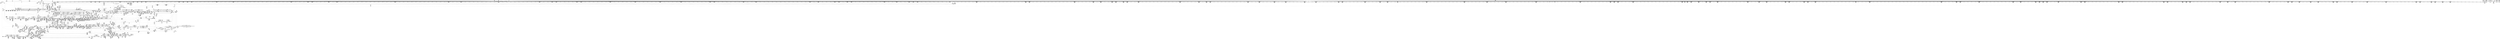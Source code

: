 digraph {
	CE0x5291880 [shape=record,shape=Mrecord,label="{CE0x5291880|i16_8|*Constant*}"]
	CE0x5215900 [shape=record,shape=Mrecord,label="{CE0x5215900|cred_sid:_tmp3|*SummSink*}"]
	CE0x522ebf0 [shape=record,shape=Mrecord,label="{CE0x522ebf0|i64*_getelementptr_inbounds_(_33_x_i64_,_33_x_i64_*___llvm_gcov_ctr260,_i64_0,_i64_0)|*Constant*|*SummSource*}"]
	CE0x52cb3b0 [shape=record,shape=Mrecord,label="{CE0x52cb3b0|GLOBAL:___invalid_creds|*Constant*|*SummSink*}"]
	CE0x530c200 [shape=record,shape=Mrecord,label="{CE0x530c200|0:_i32,_4:_i32,_8:_i16,_12:_i32,_16:_i32,_20:_i32,_24:_i32,_56:_i8*,_:_SCMRE_242,243_}"]
	CE0x5318cc0 [shape=record,shape=Mrecord,label="{CE0x5318cc0|0:_i32,_4:_i32,_8:_i16,_12:_i32,_16:_i32,_20:_i32,_24:_i32,_56:_i8*,_:_SCMRE_500,504_|*MultipleSource*|*LoadInst*|include/linux/fs.h,1916|security/selinux/hooks.c,1675|Function::inode_has_perm&Arg::inode::|security/selinux/hooks.c,1611}"]
	CE0x532af50 [shape=record,shape=Mrecord,label="{CE0x532af50|0:_i32,_4:_i32,_8:_i16,_12:_i32,_16:_i32,_20:_i32,_24:_i32,_56:_i8*,_:_SCMRE_900,901_}"]
	CE0x5231540 [shape=record,shape=Mrecord,label="{CE0x5231540|selinux_file_fcntl:_tmp7|security/selinux/hooks.c,3345}"]
	CE0x529dd50 [shape=record,shape=Mrecord,label="{CE0x529dd50|get_current:_bb}"]
	CE0x51f43c0 [shape=record,shape=Mrecord,label="{CE0x51f43c0|GLOBAL:___llvm_gcov_indirect_counter_increment|*Constant*}"]
	CE0x5343870 [shape=record,shape=Mrecord,label="{CE0x5343870|inode_has_perm:_tmp11|security/selinux/hooks.c,1612|*SummSink*}"]
	CE0x5250490 [shape=record,shape=Mrecord,label="{CE0x5250490|8:_i8,_32:_%struct.inode*,_%struct.selinux_audit_data*,_128:_i32,_456:_i8*,_:_SCMRE_108,109_}"]
	CE0x5310b50 [shape=record,shape=Mrecord,label="{CE0x5310b50|0:_i32,_4:_i32,_8:_i16,_12:_i32,_16:_i32,_20:_i32,_24:_i32,_56:_i8*,_:_SCMRE_284,285_}"]
	CE0x528ad90 [shape=record,shape=Mrecord,label="{CE0x528ad90|i64_26|*Constant*}"]
	CE0x524eea0 [shape=record,shape=Mrecord,label="{CE0x524eea0|8:_i8,_32:_%struct.inode*,_%struct.selinux_audit_data*,_128:_i32,_456:_i8*,_:_SCMRE_95,96_}"]
	CE0x5216520 [shape=record,shape=Mrecord,label="{CE0x5216520|i64*_getelementptr_inbounds_(_5_x_i64_,_5_x_i64_*___llvm_gcov_ctr155,_i64_0,_i64_0)|*Constant*}"]
	CE0x52b2020 [shape=record,shape=Mrecord,label="{CE0x52b2020|i64*_getelementptr_inbounds_(_12_x_i64_,_12_x_i64_*___llvm_gcov_ctr170,_i64_0,_i64_0)|*Constant*|*SummSink*}"]
	CE0x52a4b50 [shape=record,shape=Mrecord,label="{CE0x52a4b50|file_has_perm:_path|security/selinux/hooks.c,1681|*SummSink*}"]
	CE0x5338a50 [shape=record,shape=Mrecord,label="{CE0x5338a50|__validate_creds:_tmp2|include/linux/cred.h,173|*SummSink*}"]
	CE0x529cef0 [shape=record,shape=Mrecord,label="{CE0x529cef0|i64*_getelementptr_inbounds_(_33_x_i64_,_33_x_i64_*___llvm_gcov_ctr260,_i64_0,_i64_32)|*Constant*|*SummSource*}"]
	CE0x52b2090 [shape=record,shape=Mrecord,label="{CE0x52b2090|file_has_perm:_bb}"]
	CE0x5274fd0 [shape=record,shape=Mrecord,label="{CE0x5274fd0|8:_i8,_32:_%struct.inode*,_%struct.selinux_audit_data*,_128:_i32,_456:_i8*,_:_SCMRE_164,165_}"]
	CE0x5277340 [shape=record,shape=Mrecord,label="{CE0x5277340|8:_i8,_32:_%struct.inode*,_%struct.selinux_audit_data*,_128:_i32,_456:_i8*,_:_SCMRE_185,186_}"]
	CE0x52151c0 [shape=record,shape=Mrecord,label="{CE0x52151c0|i32_0|*Constant*}"]
	CE0x52273d0 [shape=record,shape=Mrecord,label="{CE0x52273d0|cred_sid:_cred|Function::cred_sid&Arg::cred::}"]
	CE0x531c9d0 [shape=record,shape=Mrecord,label="{CE0x531c9d0|0:_i32,_4:_i32,_8:_i16,_12:_i32,_16:_i32,_20:_i32,_24:_i32,_56:_i8*,_:_SCMRE_572,573_}"]
	CE0x52124e0 [shape=record,shape=Mrecord,label="{CE0x52124e0|selinux_file_fcntl:_tmp18|security/selinux/hooks.c,3345|*SummSink*}"]
	CE0x529cb50 [shape=record,shape=Mrecord,label="{CE0x529cb50|i64*_getelementptr_inbounds_(_33_x_i64_,_33_x_i64_*___llvm_gcov_ctr260,_i64_0,_i64_32)|*Constant*}"]
	CE0x52d7720 [shape=record,shape=Mrecord,label="{CE0x52d7720|__validate_creds:_tmp1}"]
	CE0x5307b40 [shape=record,shape=Mrecord,label="{CE0x5307b40|0:_i32,_4:_i32,_8:_i16,_12:_i32,_16:_i32,_20:_i32,_24:_i32,_56:_i8*,_:_SCMRE_175,176_}"]
	CE0x5234f00 [shape=record,shape=Mrecord,label="{CE0x5234f00|file_has_perm:_out|*SummSource*}"]
	CE0x5277a00 [shape=record,shape=Mrecord,label="{CE0x5277a00|8:_i8,_32:_%struct.inode*,_%struct.selinux_audit_data*,_128:_i32,_456:_i8*,_:_SCMRE_189,190_}"]
	CE0x524a1d0 [shape=record,shape=Mrecord,label="{CE0x524a1d0|8:_i8,_32:_%struct.inode*,_%struct.selinux_audit_data*,_128:_i32,_456:_i8*,_:_SCMRE_48,49_}"]
	CE0x5292790 [shape=record,shape=Mrecord,label="{CE0x5292790|i32_1|*Constant*|*SummSink*}"]
	CE0x524e480 [shape=record,shape=Mrecord,label="{CE0x524e480|8:_i8,_32:_%struct.inode*,_%struct.selinux_audit_data*,_128:_i32,_456:_i8*,_:_SCMRE_89,90_}"]
	CE0x5328370 [shape=record,shape=Mrecord,label="{CE0x5328370|0:_i32,_4:_i32,_8:_i16,_12:_i32,_16:_i32,_20:_i32,_24:_i32,_56:_i8*,_:_SCMRE_874,875_}"]
	CE0x52226d0 [shape=record,shape=Mrecord,label="{CE0x52226d0|selinux_file_fcntl:_bb}"]
	CE0x5292b70 [shape=record,shape=Mrecord,label="{CE0x5292b70|cred_sid:_tmp1|*SummSource*}"]
	CE0x5217480 [shape=record,shape=Mrecord,label="{CE0x5217480|file_has_perm:_u|security/selinux/hooks.c,1681|*SummSource*}"]
	CE0x521ddc0 [shape=record,shape=Mrecord,label="{CE0x521ddc0|i32_11|*Constant*|*SummSink*}"]
	CE0x52206a0 [shape=record,shape=Mrecord,label="{CE0x52206a0|selinux_file_fcntl:_if.then10}"]
	CE0x51f4650 [shape=record,shape=Mrecord,label="{CE0x51f4650|GLOBAL:___llvm_gcov_indirect_counter_increment|*Constant*|*SummSource*}"]
	CE0x522b1c0 [shape=record,shape=Mrecord,label="{CE0x522b1c0|file_has_perm:_tmp4|security/selinux/hooks.c,1681|*SummSink*}"]
	CE0x5327cb0 [shape=record,shape=Mrecord,label="{CE0x5327cb0|0:_i32,_4:_i32,_8:_i16,_12:_i32,_16:_i32,_20:_i32,_24:_i32,_56:_i8*,_:_SCMRE_870,871_}"]
	CE0x532aa40 [shape=record,shape=Mrecord,label="{CE0x532aa40|0:_i32,_4:_i32,_8:_i16,_12:_i32,_16:_i32,_20:_i32,_24:_i32,_56:_i8*,_:_SCMRE_897,898_}"]
	CE0x5213320 [shape=record,shape=Mrecord,label="{CE0x5213320|__llvm_gcov_indirect_counter_increment:_predecessor|Function::__llvm_gcov_indirect_counter_increment&Arg::predecessor::|*SummSource*}"]
	CE0x522ba80 [shape=record,shape=Mrecord,label="{CE0x522ba80|file_has_perm:_if.then|*SummSource*}"]
	CE0x521e760 [shape=record,shape=Mrecord,label="{CE0x521e760|i32_6|*Constant*}"]
	CE0x526e4e0 [shape=record,shape=Mrecord,label="{CE0x526e4e0|i64*_getelementptr_inbounds_(_8_x_i64_,_8_x_i64_*___llvm_gcov_ctr154,_i64_0,_i64_0)|*Constant*|*SummSink*}"]
	CE0x52c5b40 [shape=record,shape=Mrecord,label="{CE0x52c5b40|i32_3|*Constant*}"]
	CE0x524ae80 [shape=record,shape=Mrecord,label="{CE0x524ae80|8:_i8,_32:_%struct.inode*,_%struct.selinux_audit_data*,_128:_i32,_456:_i8*,_:_SCMRE_57,58_}"]
	CE0x531b8f0 [shape=record,shape=Mrecord,label="{CE0x531b8f0|0:_i32,_4:_i32,_8:_i16,_12:_i32,_16:_i32,_20:_i32,_24:_i32,_56:_i8*,_:_SCMRE_562,563_}"]
	CE0x5272ce0 [shape=record,shape=Mrecord,label="{CE0x5272ce0|8:_i8,_32:_%struct.inode*,_%struct.selinux_audit_data*,_128:_i32,_456:_i8*,_:_SCMRE_232,240_|*MultipleSource*|security/selinux/hooks.c,3350|Function::selinux_file_fcntl&Arg::file::}"]
	CE0x5272580 [shape=record,shape=Mrecord,label="{CE0x5272580|8:_i8,_32:_%struct.inode*,_%struct.selinux_audit_data*,_128:_i32,_456:_i8*,_:_SCMRE_136,140_|*MultipleSource*|security/selinux/hooks.c,3350|Function::selinux_file_fcntl&Arg::file::}"]
	CE0x524d040 [shape=record,shape=Mrecord,label="{CE0x524d040|8:_i8,_32:_%struct.inode*,_%struct.selinux_audit_data*,_128:_i32,_456:_i8*,_:_SCMRE_77,78_}"]
	CE0x524bc00 [shape=record,shape=Mrecord,label="{CE0x524bc00|8:_i8,_32:_%struct.inode*,_%struct.selinux_audit_data*,_128:_i32,_456:_i8*,_:_SCMRE_65,66_}"]
	CE0x5202320 [shape=record,shape=Mrecord,label="{CE0x5202320|file_has_perm:_tmp9|security/selinux/hooks.c,1683|*SummSource*}"]
	CE0x52d2180 [shape=record,shape=Mrecord,label="{CE0x52d2180|__validate_creds:_line|Function::__validate_creds&Arg::line::}"]
	CE0x52d2bb0 [shape=record,shape=Mrecord,label="{CE0x52d2bb0|inode_has_perm:_tmp|*SummSource*}"]
	CE0x5307120 [shape=record,shape=Mrecord,label="{CE0x5307120|0:_i32,_4:_i32,_8:_i16,_12:_i32,_16:_i32,_20:_i32,_24:_i32,_56:_i8*,_:_SCMRE_169,170_}"]
	CE0x5289f80 [shape=record,shape=Mrecord,label="{CE0x5289f80|GLOBAL:___llvm_gcov_ctr170|Global_var:__llvm_gcov_ctr170}"]
	CE0x5294550 [shape=record,shape=Mrecord,label="{CE0x5294550|file_has_perm:_av|Function::file_has_perm&Arg::av::|*SummSource*}"]
	CE0x5276e30 [shape=record,shape=Mrecord,label="{CE0x5276e30|8:_i8,_32:_%struct.inode*,_%struct.selinux_audit_data*,_128:_i32,_456:_i8*,_:_SCMRE_182,183_}"]
	CE0x52ad040 [shape=record,shape=Mrecord,label="{CE0x52ad040|inode_has_perm:_adp|Function::inode_has_perm&Arg::adp::}"]
	CE0x530ce30 [shape=record,shape=Mrecord,label="{CE0x530ce30|0:_i32,_4:_i32,_8:_i16,_12:_i32,_16:_i32,_20:_i32,_24:_i32,_56:_i8*,_:_SCMRE_248,249_}"]
	CE0x524a540 [shape=record,shape=Mrecord,label="{CE0x524a540|8:_i8,_32:_%struct.inode*,_%struct.selinux_audit_data*,_128:_i32,_456:_i8*,_:_SCMRE_51,52_}"]
	CE0x533ec70 [shape=record,shape=Mrecord,label="{CE0x533ec70|inode_has_perm:_tobool|security/selinux/hooks.c,1611|*SummSource*}"]
	CE0x52cbe60 [shape=record,shape=Mrecord,label="{CE0x52cbe60|i64*_getelementptr_inbounds_(_5_x_i64_,_5_x_i64_*___llvm_gcov_ctr155,_i64_0,_i64_4)|*Constant*|*SummSink*}"]
	CE0x527ce20 [shape=record,shape=Mrecord,label="{CE0x527ce20|8:_i8,_32:_%struct.inode*,_%struct.selinux_audit_data*,_128:_i32,_456:_i8*,_:_SCMRE_320,324_|*MultipleSource*|security/selinux/hooks.c,3350|Function::selinux_file_fcntl&Arg::file::}"]
	CE0x5230660 [shape=record,shape=Mrecord,label="{CE0x5230660|selinux_file_fcntl:_tobool1|security/selinux/hooks.c,3345}"]
	CE0x52a0830 [shape=record,shape=Mrecord,label="{CE0x52a0830|__llvm_gcov_indirect_counter_increment:_bb}"]
	CE0x532a380 [shape=record,shape=Mrecord,label="{CE0x532a380|0:_i32,_4:_i32,_8:_i16,_12:_i32,_16:_i32,_20:_i32,_24:_i32,_56:_i8*,_:_SCMRE_893,894_}"]
	CE0x5277d60 [shape=record,shape=Mrecord,label="{CE0x5277d60|8:_i8,_32:_%struct.inode*,_%struct.selinux_audit_data*,_128:_i32,_456:_i8*,_:_SCMRE_191,192_}"]
	CE0x52ddd00 [shape=record,shape=Mrecord,label="{CE0x52ddd00|file_has_perm:_tmp29|security/selinux/hooks.c,1698|*SummSink*}"]
	CE0x5321260 [shape=record,shape=Mrecord,label="{CE0x5321260|0:_i32,_4:_i32,_8:_i16,_12:_i32,_16:_i32,_20:_i32,_24:_i32,_56:_i8*,_:_SCMRE_615,616_}"]
	CE0x529d800 [shape=record,shape=Mrecord,label="{CE0x529d800|selinux_file_fcntl:_tmp38|security/selinux/hooks.c,3379}"]
	CE0x52112e0 [shape=record,shape=Mrecord,label="{CE0x52112e0|i32_4|*Constant*|*SummSource*}"]
	CE0x52330d0 [shape=record,shape=Mrecord,label="{CE0x52330d0|get_current:_tmp1|*SummSource*}"]
	CE0x52998d0 [shape=record,shape=Mrecord,label="{CE0x52998d0|i64**_getelementptr_inbounds_(_4_x_i64*_,_4_x_i64*_*___llvm_gcda_edge_table261,_i64_0,_i64_3)|*Constant*|*SummSource*}"]
	CE0x5306c10 [shape=record,shape=Mrecord,label="{CE0x5306c10|0:_i32,_4:_i32,_8:_i16,_12:_i32,_16:_i32,_20:_i32,_24:_i32,_56:_i8*,_:_SCMRE_166,167_}"]
	CE0x52cf7c0 [shape=record,shape=Mrecord,label="{CE0x52cf7c0|inode_has_perm:_tmp1|*SummSource*}"]
	CE0x5243900 [shape=record,shape=Mrecord,label="{CE0x5243900|i64*_getelementptr_inbounds_(_12_x_i64_,_12_x_i64_*___llvm_gcov_ctr170,_i64_0,_i64_5)|*Constant*|*SummSink*}"]
	CE0x5328880 [shape=record,shape=Mrecord,label="{CE0x5328880|0:_i32,_4:_i32,_8:_i16,_12:_i32,_16:_i32,_20:_i32,_24:_i32,_56:_i8*,_:_SCMRE_877,878_}"]
	CE0x52b18e0 [shape=record,shape=Mrecord,label="{CE0x52b18e0|file_has_perm:_tmp|*SummSource*}"]
	CE0x52da9f0 [shape=record,shape=Mrecord,label="{CE0x52da9f0|__validate_creds:_lnot|include/linux/cred.h,173|*SummSource*}"]
	CE0x521aff0 [shape=record,shape=Mrecord,label="{CE0x521aff0|selinux_file_fcntl:_land.lhs.true2|*SummSource*}"]
	CE0x5303680 [shape=record,shape=Mrecord,label="{CE0x5303680|0:_i32,_4:_i32,_8:_i16,_12:_i32,_16:_i32,_20:_i32,_24:_i32,_56:_i8*,_:_SCMRE_120,128_|*MultipleSource*|*LoadInst*|include/linux/fs.h,1916|security/selinux/hooks.c,1675|Function::inode_has_perm&Arg::inode::|security/selinux/hooks.c,1611}"]
	CE0x531f5b0 [shape=record,shape=Mrecord,label="{CE0x531f5b0|0:_i32,_4:_i32,_8:_i16,_12:_i32,_16:_i32,_20:_i32,_24:_i32,_56:_i8*,_:_SCMRE_598,599_}"]
	CE0x5254c30 [shape=record,shape=Mrecord,label="{CE0x5254c30|inode_has_perm:_i_flags|security/selinux/hooks.c,1611}"]
	CE0x52d9550 [shape=record,shape=Mrecord,label="{CE0x52d9550|__validate_creds:_entry|*SummSource*}"]
	CE0x5204230 [shape=record,shape=Mrecord,label="{CE0x5204230|_ret_i32_%retval.0,_!dbg_!27728|security/selinux/avc.c,775|*SummSource*}"]
	CE0x52ddb20 [shape=record,shape=Mrecord,label="{CE0x52ddb20|i64*_getelementptr_inbounds_(_12_x_i64_,_12_x_i64_*___llvm_gcov_ctr170,_i64_0,_i64_11)|*Constant*|*SummSource*}"]
	CE0x524b1e0 [shape=record,shape=Mrecord,label="{CE0x524b1e0|8:_i8,_32:_%struct.inode*,_%struct.selinux_audit_data*,_128:_i32,_456:_i8*,_:_SCMRE_59,60_}"]
	CE0x52c18b0 [shape=record,shape=Mrecord,label="{CE0x52c18b0|__validate_creds:_tmp8|include/linux/cred.h,175|*SummSink*}"]
	CE0x52d47e0 [shape=record,shape=Mrecord,label="{CE0x52d47e0|cred_sid:_security|security/selinux/hooks.c,196}"]
	CE0x529a7c0 [shape=record,shape=Mrecord,label="{CE0x529a7c0|selinux_file_fcntl:_tmp36|security/selinux/hooks.c,3375|*SummSource*}"]
	CE0x530a720 [shape=record,shape=Mrecord,label="{CE0x530a720|0:_i32,_4:_i32,_8:_i16,_12:_i32,_16:_i32,_20:_i32,_24:_i32,_56:_i8*,_:_SCMRE_201,202_}"]
	CE0x53092e0 [shape=record,shape=Mrecord,label="{CE0x53092e0|0:_i32,_4:_i32,_8:_i16,_12:_i32,_16:_i32,_20:_i32,_24:_i32,_56:_i8*,_:_SCMRE_189,190_}"]
	CE0x5294c40 [shape=record,shape=Mrecord,label="{CE0x5294c40|_call_void___llvm_gcov_indirect_counter_increment(i32*___llvm_gcov_global_state_pred262,_i64**_getelementptr_inbounds_(_4_x_i64*_,_4_x_i64*_*___llvm_gcda_edge_table261,_i64_0,_i64_2)),_!dbg_!27758|security/selinux/hooks.c,3362}"]
	CE0x524cce0 [shape=record,shape=Mrecord,label="{CE0x524cce0|8:_i8,_32:_%struct.inode*,_%struct.selinux_audit_data*,_128:_i32,_456:_i8*,_:_SCMRE_75,76_}"]
	CE0x531d090 [shape=record,shape=Mrecord,label="{CE0x531d090|0:_i32,_4:_i32,_8:_i16,_12:_i32,_16:_i32,_20:_i32,_24:_i32,_56:_i8*,_:_SCMRE_576,577_}"]
	CE0x520ac90 [shape=record,shape=Mrecord,label="{CE0x520ac90|selinux_file_fcntl:_tmp21|security/selinux/hooks.c,3350|*SummSource*}"]
	CE0x52975e0 [shape=record,shape=Mrecord,label="{CE0x52975e0|selinux_file_fcntl:_tmp33|security/selinux/hooks.c,3362|*SummSink*}"]
	CE0x530e5d0 [shape=record,shape=Mrecord,label="{CE0x530e5d0|0:_i32,_4:_i32,_8:_i16,_12:_i32,_16:_i32,_20:_i32,_24:_i32,_56:_i8*,_:_SCMRE_262,263_}"]
	CE0x5200f70 [shape=record,shape=Mrecord,label="{CE0x5200f70|i32_36|*Constant*|*SummSink*}"]
	CE0x5320690 [shape=record,shape=Mrecord,label="{CE0x5320690|0:_i32,_4:_i32,_8:_i16,_12:_i32,_16:_i32,_20:_i32,_24:_i32,_56:_i8*,_:_SCMRE_608,609_}"]
	CE0x5234040 [shape=record,shape=Mrecord,label="{CE0x5234040|i64_3|*Constant*|*SummSink*}"]
	CE0x52759f0 [shape=record,shape=Mrecord,label="{CE0x52759f0|8:_i8,_32:_%struct.inode*,_%struct.selinux_audit_data*,_128:_i32,_456:_i8*,_:_SCMRE_170,171_}"]
	CE0x52ace30 [shape=record,shape=Mrecord,label="{CE0x52ace30|inode_has_perm:_perms|Function::inode_has_perm&Arg::perms::|*SummSink*}"]
	CE0x52a40a0 [shape=record,shape=Mrecord,label="{CE0x52a40a0|file_inode:_f_inode|include/linux/fs.h,1916|*SummSink*}"]
	CE0x52a9350 [shape=record,shape=Mrecord,label="{CE0x52a9350|file_has_perm:_tmp21|security/selinux/hooks.c,1694}"]
	CE0x52dc790 [shape=record,shape=Mrecord,label="{CE0x52dc790|file_has_perm:_tmp26|security/selinux/hooks.c,1694|*SummSink*}"]
	CE0x5321c80 [shape=record,shape=Mrecord,label="{CE0x5321c80|0:_i32,_4:_i32,_8:_i16,_12:_i32,_16:_i32,_20:_i32,_24:_i32,_56:_i8*,_:_SCMRE_621,622_}"]
	CE0x52a4900 [shape=record,shape=Mrecord,label="{CE0x52a4900|file_inode:_tmp4|*LoadInst*|include/linux/fs.h,1916|*SummSource*}"]
	CE0x529be00 [shape=record,shape=Mrecord,label="{CE0x529be00|_call_void___llvm_gcov_indirect_counter_increment(i32*___llvm_gcov_global_state_pred262,_i64**_getelementptr_inbounds_(_4_x_i64*_,_4_x_i64*_*___llvm_gcda_edge_table261,_i64_0,_i64_0)),_!dbg_!27764|security/selinux/hooks.c,3379|*SummSource*}"]
	CE0x5298b10 [shape=record,shape=Mrecord,label="{CE0x5298b10|_call_void___llvm_gcov_indirect_counter_increment(i32*___llvm_gcov_global_state_pred262,_i64**_getelementptr_inbounds_(_4_x_i64*_,_4_x_i64*_*___llvm_gcda_edge_table261,_i64_0,_i64_3)),_!dbg_!27761|security/selinux/hooks.c,3375|*SummSink*}"]
	CE0x52c7c80 [shape=record,shape=Mrecord,label="{CE0x52c7c80|inode_has_perm:_call4|security/selinux/hooks.c,1617|*SummSink*}"]
	CE0x524b8a0 [shape=record,shape=Mrecord,label="{CE0x524b8a0|8:_i8,_32:_%struct.inode*,_%struct.selinux_audit_data*,_128:_i32,_456:_i8*,_:_SCMRE_63,64_}"]
	CE0x521c000 [shape=record,shape=Mrecord,label="{CE0x521c000|selinux_file_fcntl:_tmp18|security/selinux/hooks.c,3345}"]
	CE0x5250b50 [shape=record,shape=Mrecord,label="{CE0x5250b50|8:_i8,_32:_%struct.inode*,_%struct.selinux_audit_data*,_128:_i32,_456:_i8*,_:_SCMRE_112,113_}"]
	CE0x52842b0 [shape=record,shape=Mrecord,label="{CE0x52842b0|selinux_file_fcntl:_tmp24|security/selinux/hooks.c,3350|*SummSink*}"]
	CE0x52ce310 [shape=record,shape=Mrecord,label="{CE0x52ce310|COLLAPSED:_GCMRE___llvm_gcov_ctr155_internal_global_5_x_i64_zeroinitializer:_elem_0:default:}"]
	CE0x528d260 [shape=record,shape=Mrecord,label="{CE0x528d260|cred_sid:_security|security/selinux/hooks.c,196}"]
	CE0x531bc50 [shape=record,shape=Mrecord,label="{CE0x531bc50|0:_i32,_4:_i32,_8:_i16,_12:_i32,_16:_i32,_20:_i32,_24:_i32,_56:_i8*,_:_SCMRE_564,565_}"]
	CE0x526b700 [shape=record,shape=Mrecord,label="{CE0x526b700|__llvm_gcov_indirect_counter_increment:_tmp6|*SummSource*}"]
	CE0x5208500 [shape=record,shape=Mrecord,label="{CE0x5208500|i32_3|*Constant*|*SummSource*}"]
	CE0x521f2b0 [shape=record,shape=Mrecord,label="{CE0x521f2b0|i64*_getelementptr_inbounds_(_33_x_i64_,_33_x_i64_*___llvm_gcov_ctr260,_i64_0,_i64_6)|*Constant*|*SummSink*}"]
	CE0x5288220 [shape=record,shape=Mrecord,label="{CE0x5288220|i64*_getelementptr_inbounds_(_33_x_i64_,_33_x_i64_*___llvm_gcov_ctr260,_i64_0,_i64_28)|*Constant*|*SummSink*}"]
	CE0x5312140 [shape=record,shape=Mrecord,label="{CE0x5312140|0:_i32,_4:_i32,_8:_i16,_12:_i32,_16:_i32,_20:_i32,_24:_i32,_56:_i8*,_:_SCMRE_297,298_}"]
	CE0x5291c90 [shape=record,shape=Mrecord,label="{CE0x5291c90|avc_has_perm:_tclass|Function::avc_has_perm&Arg::tclass::|*SummSource*}"]
	CE0x5274ac0 [shape=record,shape=Mrecord,label="{CE0x5274ac0|8:_i8,_32:_%struct.inode*,_%struct.selinux_audit_data*,_128:_i32,_456:_i8*,_:_SCMRE_161,162_}"]
	CE0x521c2d0 [shape=record,shape=Mrecord,label="{CE0x521c2d0|GLOBAL:___llvm_gcov_ctr260|Global_var:__llvm_gcov_ctr260}"]
	CE0x531c310 [shape=record,shape=Mrecord,label="{CE0x531c310|0:_i32,_4:_i32,_8:_i16,_12:_i32,_16:_i32,_20:_i32,_24:_i32,_56:_i8*,_:_SCMRE_568,569_}"]
	CE0x5232320 [shape=record,shape=Mrecord,label="{CE0x5232320|GLOBAL:_current_task|Global_var:current_task|*SummSource*}"]
	CE0x521eb10 [shape=record,shape=Mrecord,label="{CE0x521eb10|i32_7|*Constant*}"]
	CE0x524a730 [shape=record,shape=Mrecord,label="{CE0x524a730|8:_i8,_32:_%struct.inode*,_%struct.selinux_audit_data*,_128:_i32,_456:_i8*,_:_SCMRE_52,53_}"]
	CE0x5296f50 [shape=record,shape=Mrecord,label="{CE0x5296f50|i64**_getelementptr_inbounds_(_4_x_i64*_,_4_x_i64*_*___llvm_gcda_edge_table261,_i64_0,_i64_2)|*Constant*|*SummSource*}"]
	CE0x5311f90 [shape=record,shape=Mrecord,label="{CE0x5311f90|0:_i32,_4:_i32,_8:_i16,_12:_i32,_16:_i32,_20:_i32,_24:_i32,_56:_i8*,_:_SCMRE_296,297_}"]
	CE0x5317020 [shape=record,shape=Mrecord,label="{CE0x5317020|0:_i32,_4:_i32,_8:_i16,_12:_i32,_16:_i32,_20:_i32,_24:_i32,_56:_i8*,_:_SCMRE_474,475_}"]
	CE0x52538a0 [shape=record,shape=Mrecord,label="{CE0x52538a0|i64_0|*Constant*|*SummSource*}"]
	CE0x531a190 [shape=record,shape=Mrecord,label="{CE0x531a190|0:_i32,_4:_i32,_8:_i16,_12:_i32,_16:_i32,_20:_i32,_24:_i32,_56:_i8*,_:_SCMRE_540,544_|*MultipleSource*|*LoadInst*|include/linux/fs.h,1916|security/selinux/hooks.c,1675|Function::inode_has_perm&Arg::inode::|security/selinux/hooks.c,1611}"]
	CE0x52d0630 [shape=record,shape=Mrecord,label="{CE0x52d0630|0:_i32,_4:_i32,_8:_i16,_12:_i32,_16:_i32,_20:_i32,_24:_i32,_56:_i8*,_:_SCMRE_4,8_|*MultipleSource*|*LoadInst*|include/linux/fs.h,1916|security/selinux/hooks.c,1675|Function::inode_has_perm&Arg::inode::|security/selinux/hooks.c,1611}"]
	CE0x5308f80 [shape=record,shape=Mrecord,label="{CE0x5308f80|0:_i32,_4:_i32,_8:_i16,_12:_i32,_16:_i32,_20:_i32,_24:_i32,_56:_i8*,_:_SCMRE_187,188_}"]
	CE0x52d19c0 [shape=record,shape=Mrecord,label="{CE0x52d19c0|inode_has_perm:_if.end|*SummSource*}"]
	CE0x526e340 [shape=record,shape=Mrecord,label="{CE0x526e340|GLOBAL:_cred_sid|*Constant*|*SummSource*}"]
	CE0x5309d00 [shape=record,shape=Mrecord,label="{CE0x5309d00|0:_i32,_4:_i32,_8:_i16,_12:_i32,_16:_i32,_20:_i32,_24:_i32,_56:_i8*,_:_SCMRE_195,196_}"]
	CE0x521a740 [shape=record,shape=Mrecord,label="{CE0x521a740|_ret_%struct.task_struct*_%tmp4,_!dbg_!27714|./arch/x86/include/asm/current.h,14|*SummSink*}"]
	CE0x5224a90 [shape=record,shape=Mrecord,label="{CE0x5224a90|selinux_file_fcntl:_tmp11|security/selinux/hooks.c,3345|*SummSource*}"]
	CE0x52dbfe0 [shape=record,shape=Mrecord,label="{CE0x52dbfe0|cred_sid:_tmp4|*LoadInst*|security/selinux/hooks.c,196}"]
	CE0x5278270 [shape=record,shape=Mrecord,label="{CE0x5278270|8:_i8,_32:_%struct.inode*,_%struct.selinux_audit_data*,_128:_i32,_456:_i8*,_:_SCMRE_194,195_}"]
	CE0x51fa2a0 [shape=record,shape=Mrecord,label="{CE0x51fa2a0|selinux_file_fcntl:_sw.bb13|*SummSink*}"]
	CE0x5201cf0 [shape=record,shape=Mrecord,label="{CE0x5201cf0|file_has_perm:_tmp8|security/selinux/hooks.c,1683}"]
	CE0x532cf60 [shape=record,shape=Mrecord,label="{CE0x532cf60|0:_i32,_4:_i32,_8:_i16,_12:_i32,_16:_i32,_20:_i32,_24:_i32,_56:_i8*,_:_SCMRE_919,920_}"]
	CE0x532a890 [shape=record,shape=Mrecord,label="{CE0x532a890|0:_i32,_4:_i32,_8:_i16,_12:_i32,_16:_i32,_20:_i32,_24:_i32,_56:_i8*,_:_SCMRE_896,897_}"]
	CE0x53099a0 [shape=record,shape=Mrecord,label="{CE0x53099a0|0:_i32,_4:_i32,_8:_i16,_12:_i32,_16:_i32,_20:_i32,_24:_i32,_56:_i8*,_:_SCMRE_193,194_}"]
	CE0x53393c0 [shape=record,shape=Mrecord,label="{CE0x53393c0|__validate_creds:_tmp3|include/linux/cred.h,173}"]
	CE0x53043b0 [shape=record,shape=Mrecord,label="{CE0x53043b0|0:_i32,_4:_i32,_8:_i16,_12:_i32,_16:_i32,_20:_i32,_24:_i32,_56:_i8*,_:_SCMRE_141,142_}"]
	CE0x5336de0 [shape=record,shape=Mrecord,label="{CE0x5336de0|__validate_creds:_tobool|include/linux/cred.h,173|*SummSource*}"]
	CE0x5228660 [shape=record,shape=Mrecord,label="{CE0x5228660|cred_sid:_entry|*SummSource*}"]
	CE0x5298250 [shape=record,shape=Mrecord,label="{CE0x5298250|selinux_file_fcntl:_call14|security/selinux/hooks.c,3362|*SummSource*}"]
	CE0x5337cc0 [shape=record,shape=Mrecord,label="{CE0x5337cc0|__validate_creds:_if.end|*SummSink*}"]
	CE0x524ab20 [shape=record,shape=Mrecord,label="{CE0x524ab20|8:_i8,_32:_%struct.inode*,_%struct.selinux_audit_data*,_128:_i32,_456:_i8*,_:_SCMRE_55,56_}"]
	CE0x520c810 [shape=record,shape=Mrecord,label="{CE0x520c810|selinux_file_fcntl:_tmp2|*SummSink*}"]
	CE0x5244920 [shape=record,shape=Mrecord,label="{CE0x5244920|file_has_perm:_cred|Function::file_has_perm&Arg::cred::}"]
	CE0x521dfc0 [shape=record,shape=Mrecord,label="{CE0x521dfc0|i32_17|*Constant*}"]
	CE0x531b590 [shape=record,shape=Mrecord,label="{CE0x531b590|0:_i32,_4:_i32,_8:_i16,_12:_i32,_16:_i32,_20:_i32,_24:_i32,_56:_i8*,_:_SCMRE_560,561_}"]
	CE0x53361e0 [shape=record,shape=Mrecord,label="{CE0x53361e0|inode_has_perm:_tmp17|security/selinux/hooks.c,1617|*SummSource*}"]
	CE0x524e2d0 [shape=record,shape=Mrecord,label="{CE0x524e2d0|8:_i8,_32:_%struct.inode*,_%struct.selinux_audit_data*,_128:_i32,_456:_i8*,_:_SCMRE_88,89_}"]
	CE0x5218ba0 [shape=record,shape=Mrecord,label="{CE0x5218ba0|_switch_i32_%cmd,_label_%sw.epilog_i32_4,_label_%sw.bb_i32_8,_label_%sw.bb13_i32_10,_label_%sw.bb13_i32_3,_label_%sw.bb13_i32_9,_label_%sw.bb13_i32_11,_label_%sw.bb13_i32_17,_label_%sw.bb13_i32_5,_label_%sw.bb15_i32_6,_label_%sw.bb15_i32_7,_label_%sw.bb15_i32_36,_label_%sw.bb15_i32_37,_label_%sw.bb15_i32_38,_label_%sw.bb15_,_!dbg_!27742|security/selinux/hooks.c,3348}"]
	CE0x5307480 [shape=record,shape=Mrecord,label="{CE0x5307480|0:_i32,_4:_i32,_8:_i16,_12:_i32,_16:_i32,_20:_i32,_24:_i32,_56:_i8*,_:_SCMRE_171,172_}"]
	CE0x5226550 [shape=record,shape=Mrecord,label="{CE0x5226550|i64*_getelementptr_inbounds_(_33_x_i64_,_33_x_i64_*___llvm_gcov_ctr260,_i64_0,_i64_9)|*Constant*|*SummSink*}"]
	CE0x524c2c0 [shape=record,shape=Mrecord,label="{CE0x524c2c0|8:_i8,_32:_%struct.inode*,_%struct.selinux_audit_data*,_128:_i32,_456:_i8*,_:_SCMRE_69,70_}"]
	CE0x5200bc0 [shape=record,shape=Mrecord,label="{CE0x5200bc0|i32_7|*Constant*|*SummSink*}"]
	CE0x5279500 [shape=record,shape=Mrecord,label="{CE0x5279500|8:_i8,_32:_%struct.inode*,_%struct.selinux_audit_data*,_128:_i32,_456:_i8*,_:_SCMRE_205,206_}"]
	CE0x521dc50 [shape=record,shape=Mrecord,label="{CE0x521dc50|i32_11|*Constant*}"]
	CE0x531de10 [shape=record,shape=Mrecord,label="{CE0x531de10|0:_i32,_4:_i32,_8:_i16,_12:_i32,_16:_i32,_20:_i32,_24:_i32,_56:_i8*,_:_SCMRE_584,585_}"]
	CE0x531dab0 [shape=record,shape=Mrecord,label="{CE0x531dab0|0:_i32,_4:_i32,_8:_i16,_12:_i32,_16:_i32,_20:_i32,_24:_i32,_56:_i8*,_:_SCMRE_582,583_}"]
	CE0x52ad790 [shape=record,shape=Mrecord,label="{CE0x52ad790|_ret_i32_%retval.0,_!dbg_!27739|security/selinux/hooks.c,1618|*SummSink*}"]
	CE0x533eff0 [shape=record,shape=Mrecord,label="{CE0x533eff0|inode_has_perm:_lnot|security/selinux/hooks.c,1611|*SummSource*}"]
	CE0x527d310 [shape=record,shape=Mrecord,label="{CE0x527d310|8:_i8,_32:_%struct.inode*,_%struct.selinux_audit_data*,_128:_i32,_456:_i8*,_:_SCMRE_360,368_|*MultipleSource*|security/selinux/hooks.c,3350|Function::selinux_file_fcntl&Arg::file::}"]
	CE0x5343dd0 [shape=record,shape=Mrecord,label="{CE0x5343dd0|inode_has_perm:_tmp12|security/selinux/hooks.c,1612}"]
	CE0x529cce0 [shape=record,shape=Mrecord,label="{CE0x529cce0|selinux_file_fcntl:_tmp37|security/selinux/hooks.c,3379}"]
	CE0x5317500 [shape=record,shape=Mrecord,label="{CE0x5317500|0:_i32,_4:_i32,_8:_i16,_12:_i32,_16:_i32,_20:_i32,_24:_i32,_56:_i8*,_:_SCMRE_475,476_}"]
	CE0x5278780 [shape=record,shape=Mrecord,label="{CE0x5278780|8:_i8,_32:_%struct.inode*,_%struct.selinux_audit_data*,_128:_i32,_456:_i8*,_:_SCMRE_197,198_}"]
	CE0x52dc4e0 [shape=record,shape=Mrecord,label="{CE0x52dc4e0|i64*_getelementptr_inbounds_(_12_x_i64_,_12_x_i64_*___llvm_gcov_ctr170,_i64_0,_i64_10)|*Constant*}"]
	CE0x52502e0 [shape=record,shape=Mrecord,label="{CE0x52502e0|8:_i8,_32:_%struct.inode*,_%struct.selinux_audit_data*,_128:_i32,_456:_i8*,_:_SCMRE_107,108_}"]
	CE0x5201230 [shape=record,shape=Mrecord,label="{CE0x5201230|i32_37|*Constant*|*SummSource*}"]
	CE0x52afbe0 [shape=record,shape=Mrecord,label="{CE0x52afbe0|inode_has_perm:_entry|*SummSink*}"]
	CE0x5256750 [shape=record,shape=Mrecord,label="{CE0x5256750|selinux_file_fcntl:_tmp1}"]
	CE0x526e2d0 [shape=record,shape=Mrecord,label="{CE0x526e2d0|GLOBAL:_cred_sid|*Constant*}"]
	CE0x5243660 [shape=record,shape=Mrecord,label="{CE0x5243660|i64*_getelementptr_inbounds_(_12_x_i64_,_12_x_i64_*___llvm_gcov_ctr170,_i64_0,_i64_5)|*Constant*|*SummSource*}"]
	CE0x5318b80 [shape=record,shape=Mrecord,label="{CE0x5318b80|0:_i32,_4:_i32,_8:_i16,_12:_i32,_16:_i32,_20:_i32,_24:_i32,_56:_i8*,_:_SCMRE_488,496_|*MultipleSource*|*LoadInst*|include/linux/fs.h,1916|security/selinux/hooks.c,1675|Function::inode_has_perm&Arg::inode::|security/selinux/hooks.c,1611}"]
	CE0x52796b0 [shape=record,shape=Mrecord,label="{CE0x52796b0|8:_i8,_32:_%struct.inode*,_%struct.selinux_audit_data*,_128:_i32,_456:_i8*,_:_SCMRE_206,207_}"]
	CE0x522a590 [shape=record,shape=Mrecord,label="{CE0x522a590|i64*_getelementptr_inbounds_(_2_x_i64_,_2_x_i64_*___llvm_gcov_ctr162,_i64_0,_i64_1)|*Constant*|*SummSink*}"]
	CE0x52d3c70 [shape=record,shape=Mrecord,label="{CE0x52d3c70|i64*_getelementptr_inbounds_(_8_x_i64_,_8_x_i64_*___llvm_gcov_ctr154,_i64_0,_i64_0)|*Constant*|*SummSource*}"]
	CE0x529fb10 [shape=record,shape=Mrecord,label="{CE0x529fb10|GLOBAL:_file_inode|*Constant*|*SummSink*}"]
	CE0x52abeb0 [shape=record,shape=Mrecord,label="{CE0x52abeb0|i64*_getelementptr_inbounds_(_12_x_i64_,_12_x_i64_*___llvm_gcov_ctr170,_i64_0,_i64_9)|*Constant*}"]
	CE0x52a4780 [shape=record,shape=Mrecord,label="{CE0x52a4780|file_inode:_tmp4|*LoadInst*|include/linux/fs.h,1916}"]
	CE0x527bf00 [shape=record,shape=Mrecord,label="{CE0x527bf00|8:_i8,_32:_%struct.inode*,_%struct.selinux_audit_data*,_128:_i32,_456:_i8*,_:_SCMRE_324,328_|*MultipleSource*|security/selinux/hooks.c,3350|Function::selinux_file_fcntl&Arg::file::}"]
	CE0x522ff20 [shape=record,shape=Mrecord,label="{CE0x522ff20|selinux_file_fcntl:_tmp14|security/selinux/hooks.c,3345}"]
	CE0x5254660 [shape=record,shape=Mrecord,label="{CE0x5254660|file_has_perm:_tmp5|security/selinux/hooks.c,1681}"]
	CE0x5223dc0 [shape=record,shape=Mrecord,label="{CE0x5223dc0|i32_3345|*Constant*}"]
	CE0x526e1d0 [shape=record,shape=Mrecord,label="{CE0x526e1d0|file_has_perm:_call1|security/selinux/hooks.c,1677|*SummSink*}"]
	CE0x527cbd0 [shape=record,shape=Mrecord,label="{CE0x527cbd0|8:_i8,_32:_%struct.inode*,_%struct.selinux_audit_data*,_128:_i32,_456:_i8*,_:_SCMRE_328,336_|*MultipleSource*|security/selinux/hooks.c,3350|Function::selinux_file_fcntl&Arg::file::}"]
	CE0x532c6f0 [shape=record,shape=Mrecord,label="{CE0x532c6f0|0:_i32,_4:_i32,_8:_i16,_12:_i32,_16:_i32,_20:_i32,_24:_i32,_56:_i8*,_:_SCMRE_914,915_}"]
	CE0x5288c90 [shape=record,shape=Mrecord,label="{CE0x5288c90|selinux_file_fcntl:_tobool6|security/selinux/hooks.c,3350|*SummSink*}"]
	CE0x528f630 [shape=record,shape=Mrecord,label="{CE0x528f630|file_has_perm:_sid3|security/selinux/hooks.c,1684}"]
	CE0x52d68d0 [shape=record,shape=Mrecord,label="{CE0x52d68d0|cred_sid:_tmp2}"]
	CE0x5330000 [shape=record,shape=Mrecord,label="{CE0x5330000|0:_i32,_4:_i32,_8:_i16,_12:_i32,_16:_i32,_20:_i32,_24:_i32,_56:_i8*,_:_SCMRE_979,980_}"]
	CE0x52db6d0 [shape=record,shape=Mrecord,label="{CE0x52db6d0|_call_void_mcount()_#3}"]
	CE0x5274250 [shape=record,shape=Mrecord,label="{CE0x5274250|8:_i8,_32:_%struct.inode*,_%struct.selinux_audit_data*,_128:_i32,_456:_i8*,_:_SCMRE_156,157_}"]
	CE0x53178f0 [shape=record,shape=Mrecord,label="{CE0x53178f0|0:_i32,_4:_i32,_8:_i16,_12:_i32,_16:_i32,_20:_i32,_24:_i32,_56:_i8*,_:_SCMRE_478,479_}"]
	CE0x52331a0 [shape=record,shape=Mrecord,label="{CE0x52331a0|i32_14|*Constant*|*SummSource*}"]
	CE0x52471b0 [shape=record,shape=Mrecord,label="{CE0x52471b0|selinux_file_fcntl:_file|Function::selinux_file_fcntl&Arg::file::|*SummSink*}"]
	CE0x5247c50 [shape=record,shape=Mrecord,label="{CE0x5247c50|8:_i8,_32:_%struct.inode*,_%struct.selinux_audit_data*,_128:_i32,_456:_i8*,_:_SCMRE_3,4_}"]
	CE0x52b9c90 [shape=record,shape=Mrecord,label="{CE0x52b9c90|file_has_perm:_tmp6|security/selinux/hooks.c,1683}"]
	CE0x53273e0 [shape=record,shape=Mrecord,label="{CE0x53273e0|0:_i32,_4:_i32,_8:_i16,_12:_i32,_16:_i32,_20:_i32,_24:_i32,_56:_i8*,_:_SCMRE_866,867_}"]
	CE0x5217e00 [shape=record,shape=Mrecord,label="{CE0x5217e00|file_has_perm:_if.end10|*SummSource*}"]
	CE0x5334bc0 [shape=record,shape=Mrecord,label="{CE0x5334bc0|GLOBAL:_cred_sid|*Constant*}"]
	CE0x52d1ef0 [shape=record,shape=Mrecord,label="{CE0x52d1ef0|i32_1609|*Constant*|*SummSink*}"]
	CE0x522c250 [shape=record,shape=Mrecord,label="{CE0x522c250|i64*_getelementptr_inbounds_(_2_x_i64_,_2_x_i64_*___llvm_gcov_ctr98,_i64_0,_i64_0)|*Constant*|*SummSink*}"]
	"CONST[source:1(input),value:2(dynamic)][purpose:{operation}]"
	CE0x5254000 [shape=record,shape=Mrecord,label="{CE0x5254000|GLOBAL:___llvm_gcov_ctr260|Global_var:__llvm_gcov_ctr260|*SummSource*}"]
	CE0x521e190 [shape=record,shape=Mrecord,label="{CE0x521e190|i32_17|*Constant*|*SummSink*}"]
	CE0x52c8580 [shape=record,shape=Mrecord,label="{CE0x52c8580|avc_has_perm:_tclass|Function::avc_has_perm&Arg::tclass::}"]
	CE0x52caae0 [shape=record,shape=Mrecord,label="{CE0x52caae0|GLOBAL:___invalid_creds|*Constant*}"]
	CE0x52d8430 [shape=record,shape=Mrecord,label="{CE0x52d8430|0:_i32,_4:_i32,_8:_i16,_12:_i32,_16:_i32,_20:_i32,_24:_i32,_56:_i8*,_:_SCMRE_0,2_|*MultipleSource*|*LoadInst*|include/linux/fs.h,1916|security/selinux/hooks.c,1675|Function::inode_has_perm&Arg::inode::|security/selinux/hooks.c,1611}"]
	CE0x5271870 [shape=record,shape=Mrecord,label="{CE0x5271870|8:_i8,_32:_%struct.inode*,_%struct.selinux_audit_data*,_128:_i32,_456:_i8*,_:_SCMRE_121,122_}"]
	CE0x532d980 [shape=record,shape=Mrecord,label="{CE0x532d980|0:_i32,_4:_i32,_8:_i16,_12:_i32,_16:_i32,_20:_i32,_24:_i32,_56:_i8*,_:_SCMRE_925,926_}"]
	CE0x53249d0 [shape=record,shape=Mrecord,label="{CE0x53249d0|0:_i32,_4:_i32,_8:_i16,_12:_i32,_16:_i32,_20:_i32,_24:_i32,_56:_i8*,_:_SCMRE_744,752_|*MultipleSource*|*LoadInst*|include/linux/fs.h,1916|security/selinux/hooks.c,1675|Function::inode_has_perm&Arg::inode::|security/selinux/hooks.c,1611}"]
	CE0x5308710 [shape=record,shape=Mrecord,label="{CE0x5308710|0:_i32,_4:_i32,_8:_i16,_12:_i32,_16:_i32,_20:_i32,_24:_i32,_56:_i8*,_:_SCMRE_182,183_}"]
	CE0x5232dd0 [shape=record,shape=Mrecord,label="{CE0x5232dd0|selinux_file_fcntl:_tmp6|security/selinux/hooks.c,3345|*SummSource*}"]
	CE0x5292580 [shape=record,shape=Mrecord,label="{CE0x5292580|i64*_getelementptr_inbounds_(_2_x_i64_,_2_x_i64_*___llvm_gcov_ctr131,_i64_0,_i64_1)|*Constant*|*SummSource*}"]
	CE0x52c70c0 [shape=record,shape=Mrecord,label="{CE0x52c70c0|inode_has_perm:_tmp18|security/selinux/hooks.c,1617}"]
	CE0x5339ff0 [shape=record,shape=Mrecord,label="{CE0x5339ff0|__validate_creds:_bb|*SummSource*}"]
	CE0x52338f0 [shape=record,shape=Mrecord,label="{CE0x52338f0|i64*_getelementptr_inbounds_(_2_x_i64_,_2_x_i64_*___llvm_gcov_ctr98,_i64_0,_i64_1)|*Constant*|*SummSink*}"]
	CE0x52801c0 [shape=record,shape=Mrecord,label="{CE0x52801c0|8:_i8,_32:_%struct.inode*,_%struct.selinux_audit_data*,_128:_i32,_456:_i8*,_:_SCMRE_472,480_|*MultipleSource*|security/selinux/hooks.c,3350|Function::selinux_file_fcntl&Arg::file::}"]
	CE0x529d420 [shape=record,shape=Mrecord,label="{CE0x529d420|_ret_i32_%err.0,_!dbg_!27765|security/selinux/hooks.c,3379}"]
	CE0x5202bf0 [shape=record,shape=Mrecord,label="{CE0x5202bf0|i64_24|*Constant*|*SummSink*}"]
	CE0x52b9dc0 [shape=record,shape=Mrecord,label="{CE0x52b9dc0|0:_i32,_4:_i32,_8:_i32,_12:_i32,_:_CMRE_0,4_|*MultipleSource*|security/selinux/hooks.c,196|security/selinux/hooks.c,197|*LoadInst*|security/selinux/hooks.c,196}"]
	CE0x52b9d20 [shape=record,shape=Mrecord,label="{CE0x52b9d20|file_has_perm:_tmp6|security/selinux/hooks.c,1683|*SummSource*}"]
	CE0x52073e0 [shape=record,shape=Mrecord,label="{CE0x52073e0|file_has_perm:_tmp12|security/selinux/hooks.c,1688|*SummSource*}"]
	CE0x5252070 [shape=record,shape=Mrecord,label="{CE0x5252070|i32_14|*Constant*|*SummSink*}"]
	CE0x5244740 [shape=record,shape=Mrecord,label="{CE0x5244740|file_has_perm:_entry|*SummSink*}"]
	CE0x531d750 [shape=record,shape=Mrecord,label="{CE0x531d750|0:_i32,_4:_i32,_8:_i16,_12:_i32,_16:_i32,_20:_i32,_24:_i32,_56:_i8*,_:_SCMRE_580,581_}"]
	CE0x52c5850 [shape=record,shape=Mrecord,label="{CE0x52c5850|inode_has_perm:_tmp16|security/selinux/hooks.c,1615|*SummSink*}"]
	CE0x5223490 [shape=record,shape=Mrecord,label="{CE0x5223490|i64_5|*Constant*|*SummSink*}"]
	CE0x522b360 [shape=record,shape=Mrecord,label="{CE0x522b360|file_has_perm:_tmp5|security/selinux/hooks.c,1681}"]
	CE0x524df70 [shape=record,shape=Mrecord,label="{CE0x524df70|8:_i8,_32:_%struct.inode*,_%struct.selinux_audit_data*,_128:_i32,_456:_i8*,_:_SCMRE_86,87_}"]
	CE0x527b900 [shape=record,shape=Mrecord,label="{CE0x527b900|8:_i8,_32:_%struct.inode*,_%struct.selinux_audit_data*,_128:_i32,_456:_i8*,_:_SCMRE_288,292_|*MultipleSource*|security/selinux/hooks.c,3350|Function::selinux_file_fcntl&Arg::file::}"]
	CE0x5249090 [shape=record,shape=Mrecord,label="{CE0x5249090|8:_i8,_32:_%struct.inode*,_%struct.selinux_audit_data*,_128:_i32,_456:_i8*,_:_SCMRE_15,16_}"]
	CE0x5207fd0 [shape=record,shape=Mrecord,label="{CE0x5207fd0|selinux_file_fcntl:_cmd|Function::selinux_file_fcntl&Arg::cmd::|*SummSink*}"]
	CE0x527f440 [shape=record,shape=Mrecord,label="{CE0x527f440|8:_i8,_32:_%struct.inode*,_%struct.selinux_audit_data*,_128:_i32,_456:_i8*,_:_SCMRE_424,428_|*MultipleSource*|security/selinux/hooks.c,3350|Function::selinux_file_fcntl&Arg::file::}"]
	CE0x52af130 [shape=record,shape=Mrecord,label="{CE0x52af130|file_has_perm:_call9|security/selinux/hooks.c,1695}"]
	CE0x52910e0 [shape=record,shape=Mrecord,label="{CE0x52910e0|avc_has_perm:_ssid|Function::avc_has_perm&Arg::ssid::}"]
	CE0x5253bf0 [shape=record,shape=Mrecord,label="{CE0x5253bf0|file_has_perm:_f_path|security/selinux/hooks.c,1681|*SummSource*}"]
	CE0x5281640 [shape=record,shape=Mrecord,label="{CE0x5281640|i32_1024|*Constant*}"]
	CE0x52a7750 [shape=record,shape=Mrecord,label="{CE0x52a7750|i64*_getelementptr_inbounds_(_12_x_i64_,_12_x_i64_*___llvm_gcov_ctr170,_i64_0,_i64_6)|*Constant*|*SummSink*}"]
	CE0x52afb70 [shape=record,shape=Mrecord,label="{CE0x52afb70|inode_has_perm:_cred|Function::inode_has_perm&Arg::cred::}"]
	CE0x52a2f40 [shape=record,shape=Mrecord,label="{CE0x52a2f40|file_inode:_f|Function::file_inode&Arg::f::}"]
	CE0x531a450 [shape=record,shape=Mrecord,label="{CE0x531a450|0:_i32,_4:_i32,_8:_i16,_12:_i32,_16:_i32,_20:_i32,_24:_i32,_56:_i8*,_:_SCMRE_544,552_|*MultipleSource*|*LoadInst*|include/linux/fs.h,1916|security/selinux/hooks.c,1675|Function::inode_has_perm&Arg::inode::|security/selinux/hooks.c,1611}"]
	CE0x52027c0 [shape=record,shape=Mrecord,label="{CE0x52027c0|file_has_perm:_tmp10|security/selinux/hooks.c,1683|*SummSource*}"]
	CE0x528fd50 [shape=record,shape=Mrecord,label="{CE0x528fd50|file_has_perm:_tmp11|security/selinux/hooks.c,1684}"]
	CE0x52088b0 [shape=record,shape=Mrecord,label="{CE0x52088b0|i32_9|*Constant*|*SummSource*}"]
	CE0x520b040 [shape=record,shape=Mrecord,label="{CE0x520b040|selinux_file_fcntl:_tmp22|security/selinux/hooks.c,3350}"]
	CE0x530b5e0 [shape=record,shape=Mrecord,label="{CE0x530b5e0|0:_i32,_4:_i32,_8:_i16,_12:_i32,_16:_i32,_20:_i32,_24:_i32,_56:_i8*,_:_SCMRE_216,224_|*MultipleSource*|*LoadInst*|include/linux/fs.h,1916|security/selinux/hooks.c,1675|Function::inode_has_perm&Arg::inode::|security/selinux/hooks.c,1611}"]
	CE0x5200dc0 [shape=record,shape=Mrecord,label="{CE0x5200dc0|i32_36|*Constant*}"]
	CE0x52a95f0 [shape=record,shape=Mrecord,label="{CE0x52a95f0|file_has_perm:_tmp21|security/selinux/hooks.c,1694|*SummSink*}"]
	CE0x5278e40 [shape=record,shape=Mrecord,label="{CE0x5278e40|8:_i8,_32:_%struct.inode*,_%struct.selinux_audit_data*,_128:_i32,_456:_i8*,_:_SCMRE_201,202_}"]
	CE0x51f99b0 [shape=record,shape=Mrecord,label="{CE0x51f99b0|selinux_file_fcntl:_sw.bb15}"]
	CE0x5225b40 [shape=record,shape=Mrecord,label="{CE0x5225b40|get_current:_tmp3|*SummSource*}"]
	CE0x52d8880 [shape=record,shape=Mrecord,label="{CE0x52d8880|__validate_creds:_lnot.ext|include/linux/cred.h,173}"]
	CE0x5254e10 [shape=record,shape=Mrecord,label="{CE0x5254e10|inode_has_perm:_i_flags|security/selinux/hooks.c,1611|*SummSource*}"]
	CE0x52aedd0 [shape=record,shape=Mrecord,label="{CE0x52aedd0|file_has_perm:_tmp25|security/selinux/hooks.c,1695|*SummSource*}"]
	CE0x5281190 [shape=record,shape=Mrecord,label="{CE0x5281190|selinux_file_fcntl:_tmp20|*LoadInst*|security/selinux/hooks.c,3350}"]
	CE0x5219550 [shape=record,shape=Mrecord,label="{CE0x5219550|i32_8|*Constant*|*SummSink*}"]
	CE0x522e240 [shape=record,shape=Mrecord,label="{CE0x522e240|selinux_file_fcntl:_cred4|security/selinux/hooks.c,3345|*SummSource*}"]
	CE0x5247e00 [shape=record,shape=Mrecord,label="{CE0x5247e00|8:_i8,_32:_%struct.inode*,_%struct.selinux_audit_data*,_128:_i32,_456:_i8*,_:_SCMRE_4,5_}"]
	CE0x5211420 [shape=record,shape=Mrecord,label="{CE0x5211420|i32_4|*Constant*|*SummSink*}"]
	CE0x520e790 [shape=record,shape=Mrecord,label="{CE0x520e790|i32_3345|*Constant*|*SummSource*}"]
	CE0x53305a0 [shape=record,shape=Mrecord,label="{CE0x53305a0|0:_i32,_4:_i32,_8:_i16,_12:_i32,_16:_i32,_20:_i32,_24:_i32,_56:_i8*,_:_SCMRE_983,984_}"]
	CE0x52dd280 [shape=record,shape=Mrecord,label="{CE0x52dd280|file_has_perm:_rc.1}"]
	CE0x52ddc90 [shape=record,shape=Mrecord,label="{CE0x52ddc90|file_has_perm:_tmp28|security/selinux/hooks.c,1698|*SummSink*}"]
	CE0x52a5f90 [shape=record,shape=Mrecord,label="{CE0x52a5f90|file_inode:_tmp|*SummSource*}"]
	CE0x53222d0 [shape=record,shape=Mrecord,label="{CE0x53222d0|0:_i32,_4:_i32,_8:_i16,_12:_i32,_16:_i32,_20:_i32,_24:_i32,_56:_i8*,_:_SCMRE_632,640_|*MultipleSource*|*LoadInst*|include/linux/fs.h,1916|security/selinux/hooks.c,1675|Function::inode_has_perm&Arg::inode::|security/selinux/hooks.c,1611}"]
	CE0x520f3e0 [shape=record,shape=Mrecord,label="{CE0x520f3e0|selinux_file_fcntl:_tmp3|*SummSource*}"]
	CE0x5322e50 [shape=record,shape=Mrecord,label="{CE0x5322e50|0:_i32,_4:_i32,_8:_i16,_12:_i32,_16:_i32,_20:_i32,_24:_i32,_56:_i8*,_:_SCMRE_664,672_|*MultipleSource*|*LoadInst*|include/linux/fs.h,1916|security/selinux/hooks.c,1675|Function::inode_has_perm&Arg::inode::|security/selinux/hooks.c,1611}"]
	CE0x5233d70 [shape=record,shape=Mrecord,label="{CE0x5233d70|i64_3|*Constant*}"]
	CE0x5229380 [shape=record,shape=Mrecord,label="{CE0x5229380|inode_has_perm:_return}"]
	CE0x52336c0 [shape=record,shape=Mrecord,label="{CE0x52336c0|i1_true|*Constant*|*SummSink*}"]
	CE0x53409a0 [shape=record,shape=Mrecord,label="{CE0x53409a0|inode_has_perm:_expval|security/selinux/hooks.c,1611}"]
	CE0x520d270 [shape=record,shape=Mrecord,label="{CE0x520d270|i64*_getelementptr_inbounds_(_33_x_i64_,_33_x_i64_*___llvm_gcov_ctr260,_i64_0,_i64_6)|*Constant*}"]
	CE0x51fb220 [shape=record,shape=Mrecord,label="{CE0x51fb220|selinux_file_fcntl:_if.then10|*SummSource*}"]
	CE0x52aec60 [shape=record,shape=Mrecord,label="{CE0x52aec60|file_has_perm:_tmp25|security/selinux/hooks.c,1695}"]
	CE0x530bfb0 [shape=record,shape=Mrecord,label="{CE0x530bfb0|0:_i32,_4:_i32,_8:_i16,_12:_i32,_16:_i32,_20:_i32,_24:_i32,_56:_i8*,_:_SCMRE_241,242_}"]
	CE0x5299ef0 [shape=record,shape=Mrecord,label="{CE0x5299ef0|selinux_file_fcntl:_tmp35|security/selinux/hooks.c,3375|*SummSource*}"]
	CE0x52c86b0 [shape=record,shape=Mrecord,label="{CE0x52c86b0|_ret_i32_%retval.0,_!dbg_!27728|security/selinux/avc.c,775}"]
	CE0x5279860 [shape=record,shape=Mrecord,label="{CE0x5279860|8:_i8,_32:_%struct.inode*,_%struct.selinux_audit_data*,_128:_i32,_456:_i8*,_:_SCMRE_207,208_}"]
	CE0x52cc540 [shape=record,shape=Mrecord,label="{CE0x52cc540|inode_has_perm:_tmp2}"]
	CE0x5246470 [shape=record,shape=Mrecord,label="{CE0x5246470|selinux_file_fcntl:_f_flags|security/selinux/hooks.c,3350}"]
	CE0x5342b70 [shape=record,shape=Mrecord,label="{CE0x5342b70|inode_has_perm:_tmp10|security/selinux/hooks.c,1611}"]
	CE0x526fc00 [shape=record,shape=Mrecord,label="{CE0x526fc00|file_inode:_tmp3|*SummSink*}"]
	CE0x530af90 [shape=record,shape=Mrecord,label="{CE0x530af90|0:_i32,_4:_i32,_8:_i16,_12:_i32,_16:_i32,_20:_i32,_24:_i32,_56:_i8*,_:_SCMRE_206,207_}"]
	CE0x528fe80 [shape=record,shape=Mrecord,label="{CE0x528fe80|file_has_perm:_tmp11|security/selinux/hooks.c,1684|*SummSource*}"]
	CE0x53193d0 [shape=record,shape=Mrecord,label="{CE0x53193d0|0:_i32,_4:_i32,_8:_i16,_12:_i32,_16:_i32,_20:_i32,_24:_i32,_56:_i8*,_:_SCMRE_508,512_|*MultipleSource*|*LoadInst*|include/linux/fs.h,1916|security/selinux/hooks.c,1675|Function::inode_has_perm&Arg::inode::|security/selinux/hooks.c,1611}"]
	CE0x52d5ba0 [shape=record,shape=Mrecord,label="{CE0x52d5ba0|_ret_void,_!dbg_!27722|include/linux/cred.h,175|*SummSource*}"]
	CE0x53431b0 [shape=record,shape=Mrecord,label="{CE0x53431b0|i64*_getelementptr_inbounds_(_8_x_i64_,_8_x_i64_*___llvm_gcov_ctr154,_i64_0,_i64_5)|*Constant*}"]
	CE0x6e65130 [shape=record,shape=Mrecord,label="{CE0x6e65130|selinux_file_fcntl:_sw.bb}"]
	CE0x530cfe0 [shape=record,shape=Mrecord,label="{CE0x530cfe0|0:_i32,_4:_i32,_8:_i16,_12:_i32,_16:_i32,_20:_i32,_24:_i32,_56:_i8*,_:_SCMRE_249,250_}"]
	CE0x53189d0 [shape=record,shape=Mrecord,label="{CE0x53189d0|0:_i32,_4:_i32,_8:_i16,_12:_i32,_16:_i32,_20:_i32,_24:_i32,_56:_i8*,_:_SCMRE_552,553_}"]
	CE0x52958b0 [shape=record,shape=Mrecord,label="{CE0x52958b0|selinux_file_fcntl:_tmp32|security/selinux/hooks.c,3350|*SummSource*}"]
	CE0x5233210 [shape=record,shape=Mrecord,label="{CE0x5233210|file_has_perm:_f_security|security/selinux/hooks.c,1674}"]
	CE0x532b970 [shape=record,shape=Mrecord,label="{CE0x532b970|0:_i32,_4:_i32,_8:_i16,_12:_i32,_16:_i32,_20:_i32,_24:_i32,_56:_i8*,_:_SCMRE_906,907_}"]
	CE0x527a430 [shape=record,shape=Mrecord,label="{CE0x527a430|8:_i8,_32:_%struct.inode*,_%struct.selinux_audit_data*,_128:_i32,_456:_i8*,_:_SCMRE_214,215_}"]
	CE0x521da60 [shape=record,shape=Mrecord,label="{CE0x521da60|selinux_file_fcntl:_tmp|*SummSource*}"]
	CE0x521b790 [shape=record,shape=Mrecord,label="{CE0x521b790|selinux_file_fcntl:_tmp15|security/selinux/hooks.c,3345}"]
	CE0x527d830 [shape=record,shape=Mrecord,label="{CE0x527d830|8:_i8,_32:_%struct.inode*,_%struct.selinux_audit_data*,_128:_i32,_456:_i8*,_:_SCMRE_376,384_|*MultipleSource*|security/selinux/hooks.c,3350|Function::selinux_file_fcntl&Arg::file::}"]
	CE0x52c8cf0 [shape=record,shape=Mrecord,label="{CE0x52c8cf0|inode_has_perm:_retval.0|*SummSource*}"]
	CE0x52916e0 [shape=record,shape=Mrecord,label="{CE0x52916e0|avc_has_perm:_tsid|Function::avc_has_perm&Arg::tsid::|*SummSink*}"]
	CE0x52a3350 [shape=record,shape=Mrecord,label="{CE0x52a3350|file_has_perm:_type|security/selinux/hooks.c,1680|*SummSink*}"]
	CE0x52b07c0 [shape=record,shape=Mrecord,label="{CE0x52b07c0|i32_1|*Constant*}"]
	CE0x526d380 [shape=record,shape=Mrecord,label="{CE0x526d380|i64*_null|*Constant*|*SummSink*}"]
	CE0x5243200 [shape=record,shape=Mrecord,label="{CE0x5243200|file_has_perm:_tmp15|security/selinux/hooks.c,1688|*SummSource*}"]
	CE0x52430d0 [shape=record,shape=Mrecord,label="{CE0x52430d0|file_has_perm:_tmp15|security/selinux/hooks.c,1688}"]
	CE0x52473f0 [shape=record,shape=Mrecord,label="{CE0x52473f0|selinux_file_fcntl:_f_flags|security/selinux/hooks.c,3350|*SummSink*}"]
	CE0x530d190 [shape=record,shape=Mrecord,label="{CE0x530d190|0:_i32,_4:_i32,_8:_i16,_12:_i32,_16:_i32,_20:_i32,_24:_i32,_56:_i8*,_:_SCMRE_250,251_}"]
	CE0x528a100 [shape=record,shape=Mrecord,label="{CE0x528a100|GLOBAL:___llvm_gcov_ctr170|Global_var:__llvm_gcov_ctr170|*SummSource*}"]
	CE0x524b030 [shape=record,shape=Mrecord,label="{CE0x524b030|8:_i8,_32:_%struct.inode*,_%struct.selinux_audit_data*,_128:_i32,_456:_i8*,_:_SCMRE_58,59_}"]
	CE0x529a280 [shape=record,shape=Mrecord,label="{CE0x529a280|selinux_file_fcntl:_call16|security/selinux/hooks.c,3375}"]
	CE0x52469b0 [shape=record,shape=Mrecord,label="{CE0x52469b0|_ret_void|*SummSink*}"]
	CE0x52031a0 [shape=record,shape=Mrecord,label="{CE0x52031a0|selinux_file_fcntl:_tmp23|security/selinux/hooks.c,3350|*SummSource*}"]
	CE0x52a3860 [shape=record,shape=Mrecord,label="{CE0x52a3860|i64*_getelementptr_inbounds_(_2_x_i64_,_2_x_i64_*___llvm_gcov_ctr131,_i64_0,_i64_0)|*Constant*}"]
	CE0x533f7b0 [shape=record,shape=Mrecord,label="{CE0x533f7b0|inode_has_perm:_lnot1|security/selinux/hooks.c,1611|*SummSink*}"]
	"CONST[source:1(input),value:2(dynamic)][purpose:{object}]"
	CE0x5307990 [shape=record,shape=Mrecord,label="{CE0x5307990|0:_i32,_4:_i32,_8:_i16,_12:_i32,_16:_i32,_20:_i32,_24:_i32,_56:_i8*,_:_SCMRE_174,175_}"]
	CE0x52ca140 [shape=record,shape=Mrecord,label="{CE0x52ca140|i64*_getelementptr_inbounds_(_5_x_i64_,_5_x_i64_*___llvm_gcov_ctr155,_i64_0,_i64_3)|*Constant*|*SummSink*}"]
	CE0x52c1e10 [shape=record,shape=Mrecord,label="{CE0x52c1e10|__validate_creds:_tmp9|include/linux/cred.h,175|*SummSource*}"]
	CE0x52dc720 [shape=record,shape=Mrecord,label="{CE0x52dc720|i64*_getelementptr_inbounds_(_12_x_i64_,_12_x_i64_*___llvm_gcov_ctr170,_i64_0,_i64_10)|*Constant*|*SummSink*}"]
	CE0x527f780 [shape=record,shape=Mrecord,label="{CE0x527f780|8:_i8,_32:_%struct.inode*,_%struct.selinux_audit_data*,_128:_i32,_456:_i8*,_:_SCMRE_440,448_|*MultipleSource*|security/selinux/hooks.c,3350|Function::selinux_file_fcntl&Arg::file::}"]
	CE0x520c8a0 [shape=record,shape=Mrecord,label="{CE0x520c8a0|selinux_file_fcntl:_do.body}"]
	CE0x52af3d0 [shape=record,shape=Mrecord,label="{CE0x52af3d0|file_has_perm:_call9|security/selinux/hooks.c,1695|*SummSink*}"]
	CE0x5327b00 [shape=record,shape=Mrecord,label="{CE0x5327b00|0:_i32,_4:_i32,_8:_i16,_12:_i32,_16:_i32,_20:_i32,_24:_i32,_56:_i8*,_:_SCMRE_869,870_}"]
	CE0x533e740 [shape=record,shape=Mrecord,label="{CE0x533e740|inode_has_perm:_and|security/selinux/hooks.c,1611}"]
	CE0x52740a0 [shape=record,shape=Mrecord,label="{CE0x52740a0|8:_i8,_32:_%struct.inode*,_%struct.selinux_audit_data*,_128:_i32,_456:_i8*,_:_SCMRE_155,156_}"]
	CE0x5277bb0 [shape=record,shape=Mrecord,label="{CE0x5277bb0|8:_i8,_32:_%struct.inode*,_%struct.selinux_audit_data*,_128:_i32,_456:_i8*,_:_SCMRE_190,191_}"]
	CE0x5339020 [shape=record,shape=Mrecord,label="{CE0x5339020|GLOBAL:___llvm_gcov_ctr155|Global_var:__llvm_gcov_ctr155|*SummSink*}"]
	CE0x5212020 [shape=record,shape=Mrecord,label="{CE0x5212020|selinux_file_fcntl:_tmp3|*SummSink*}"]
	CE0x5328520 [shape=record,shape=Mrecord,label="{CE0x5328520|0:_i32,_4:_i32,_8:_i16,_12:_i32,_16:_i32,_20:_i32,_24:_i32,_56:_i8*,_:_SCMRE_875,876_}"]
	CE0x5217b20 [shape=record,shape=Mrecord,label="{CE0x5217b20|file_has_perm:_if.then8|*SummSource*}"]
	CE0x5287c10 [shape=record,shape=Mrecord,label="{CE0x5287c10|i64*_getelementptr_inbounds_(_33_x_i64_,_33_x_i64_*___llvm_gcov_ctr260,_i64_0,_i64_28)|*Constant*}"]
	CE0x5274c70 [shape=record,shape=Mrecord,label="{CE0x5274c70|8:_i8,_32:_%struct.inode*,_%struct.selinux_audit_data*,_128:_i32,_456:_i8*,_:_SCMRE_162,163_}"]
	CE0x524f050 [shape=record,shape=Mrecord,label="{CE0x524f050|8:_i8,_32:_%struct.inode*,_%struct.selinux_audit_data*,_128:_i32,_456:_i8*,_:_SCMRE_96,97_}"]
	CE0x5215e90 [shape=record,shape=Mrecord,label="{CE0x5215e90|i64_7|*Constant*|*SummSink*}"]
	CE0x53210b0 [shape=record,shape=Mrecord,label="{CE0x53210b0|0:_i32,_4:_i32,_8:_i16,_12:_i32,_16:_i32,_20:_i32,_24:_i32,_56:_i8*,_:_SCMRE_614,615_}"]
	CE0x52a4ea0 [shape=record,shape=Mrecord,label="{CE0x52a4ea0|cred_sid:_tmp2}"]
	CE0x5218c10 [shape=record,shape=Mrecord,label="{CE0x5218c10|_switch_i32_%cmd,_label_%sw.epilog_i32_4,_label_%sw.bb_i32_8,_label_%sw.bb13_i32_10,_label_%sw.bb13_i32_3,_label_%sw.bb13_i32_9,_label_%sw.bb13_i32_11,_label_%sw.bb13_i32_17,_label_%sw.bb13_i32_5,_label_%sw.bb15_i32_6,_label_%sw.bb15_i32_7,_label_%sw.bb15_i32_36,_label_%sw.bb15_i32_37,_label_%sw.bb15_i32_38,_label_%sw.bb15_,_!dbg_!27742|security/selinux/hooks.c,3348|*SummSource*}"]
	CE0x51f3980 [shape=record,shape=Mrecord,label="{CE0x51f3980|_call_void___llvm_gcov_indirect_counter_increment(i32*___llvm_gcov_global_state_pred262,_i64**_getelementptr_inbounds_(_4_x_i64*_,_4_x_i64*_*___llvm_gcda_edge_table261,_i64_0,_i64_1)),_!dbg_!27743|security/selinux/hooks.c,3350|*SummSink*}"]
	CE0x5322190 [shape=record,shape=Mrecord,label="{CE0x5322190|0:_i32,_4:_i32,_8:_i16,_12:_i32,_16:_i32,_20:_i32,_24:_i32,_56:_i8*,_:_SCMRE_864,865_}"]
	CE0x531d240 [shape=record,shape=Mrecord,label="{CE0x531d240|0:_i32,_4:_i32,_8:_i16,_12:_i32,_16:_i32,_20:_i32,_24:_i32,_56:_i8*,_:_SCMRE_577,578_}"]
	CE0x52533d0 [shape=record,shape=Mrecord,label="{CE0x52533d0|__validate_creds:_expval|include/linux/cred.h,173}"]
	CE0x533f640 [shape=record,shape=Mrecord,label="{CE0x533f640|inode_has_perm:_lnot1|security/selinux/hooks.c,1611|*SummSource*}"]
	CE0x5324190 [shape=record,shape=Mrecord,label="{CE0x5324190|0:_i32,_4:_i32,_8:_i16,_12:_i32,_16:_i32,_20:_i32,_24:_i32,_56:_i8*,_:_SCMRE_712,728_|*MultipleSource*|*LoadInst*|include/linux/fs.h,1916|security/selinux/hooks.c,1675|Function::inode_has_perm&Arg::inode::|security/selinux/hooks.c,1611}"]
	CE0x5273d40 [shape=record,shape=Mrecord,label="{CE0x5273d40|8:_i8,_32:_%struct.inode*,_%struct.selinux_audit_data*,_128:_i32,_456:_i8*,_:_SCMRE_153,154_}"]
	CE0x521e910 [shape=record,shape=Mrecord,label="{CE0x521e910|i32_6|*Constant*|*SummSink*}"]
	CE0x5201be0 [shape=record,shape=Mrecord,label="{CE0x5201be0|i64_0|*Constant*}"]
	CE0x531d900 [shape=record,shape=Mrecord,label="{CE0x531d900|0:_i32,_4:_i32,_8:_i16,_12:_i32,_16:_i32,_20:_i32,_24:_i32,_56:_i8*,_:_SCMRE_581,582_}"]
	CE0x533fef0 [shape=record,shape=Mrecord,label="{CE0x533fef0|GLOBAL:_llvm.expect.i64|*Constant*}"]
	CE0x529ee40 [shape=record,shape=Mrecord,label="{CE0x529ee40|file_has_perm:_if.end}"]
	CE0x52af260 [shape=record,shape=Mrecord,label="{CE0x52af260|file_has_perm:_call9|security/selinux/hooks.c,1695|*SummSource*}"]
	CE0x52d2520 [shape=record,shape=Mrecord,label="{CE0x52d2520|inode_has_perm:_if.then|*SummSource*}"]
	CE0x5275d50 [shape=record,shape=Mrecord,label="{CE0x5275d50|8:_i8,_32:_%struct.inode*,_%struct.selinux_audit_data*,_128:_i32,_456:_i8*,_:_SCMRE_172,173_}"]
	CE0x5298390 [shape=record,shape=Mrecord,label="{CE0x5298390|selinux_file_fcntl:_call14|security/selinux/hooks.c,3362|*SummSink*}"]
	CE0x52cd210 [shape=record,shape=Mrecord,label="{CE0x52cd210|__validate_creds:_lnot.ext|include/linux/cred.h,173|*SummSource*}"]
	CE0x52cfe80 [shape=record,shape=Mrecord,label="{CE0x52cfe80|inode_has_perm:_tmp5|security/selinux/hooks.c,1609}"]
	CE0x52b1870 [shape=record,shape=Mrecord,label="{CE0x52b1870|COLLAPSED:_GCMRE___llvm_gcov_ctr170_internal_global_12_x_i64_zeroinitializer:_elem_0:default:}"]
	CE0x5291240 [shape=record,shape=Mrecord,label="{CE0x5291240|avc_has_perm:_ssid|Function::avc_has_perm&Arg::ssid::|*SummSink*}"]
	CE0x5328f40 [shape=record,shape=Mrecord,label="{CE0x5328f40|0:_i32,_4:_i32,_8:_i16,_12:_i32,_16:_i32,_20:_i32,_24:_i32,_56:_i8*,_:_SCMRE_881,882_}"]
	CE0x521a360 [shape=record,shape=Mrecord,label="{CE0x521a360|i32_-1|*Constant*|*SummSink*}"]
	CE0x52168d0 [shape=record,shape=Mrecord,label="{CE0x52168d0|inode_has_perm:_bb}"]
	CE0x526f450 [shape=record,shape=Mrecord,label="{CE0x526f450|file_inode:_tmp2|*SummSource*}"]
	CE0x52a0cd0 [shape=record,shape=Mrecord,label="{CE0x52a0cd0|__llvm_gcov_indirect_counter_increment:_tmp1|*SummSource*}"]
	CE0x5270730 [shape=record,shape=Mrecord,label="{CE0x5270730|_call_void_mcount()_#3|*SummSource*}"]
	CE0x5211d30 [shape=record,shape=Mrecord,label="{CE0x5211d30|_call_void_lockdep_rcu_suspicious(i8*_getelementptr_inbounds_(_25_x_i8_,_25_x_i8_*_.str3,_i32_0,_i32_0),_i32_3345,_i8*_getelementptr_inbounds_(_45_x_i8_,_45_x_i8_*_.str12,_i32_0,_i32_0))_#10,_!dbg_!27730|security/selinux/hooks.c,3345|*SummSink*}"]
	CE0x5328010 [shape=record,shape=Mrecord,label="{CE0x5328010|0:_i32,_4:_i32,_8:_i16,_12:_i32,_16:_i32,_20:_i32,_24:_i32,_56:_i8*,_:_SCMRE_872,873_}"]
	CE0x527dfe0 [shape=record,shape=Mrecord,label="{CE0x527dfe0|8:_i8,_32:_%struct.inode*,_%struct.selinux_audit_data*,_128:_i32,_456:_i8*,_:_SCMRE_396,400_|*MultipleSource*|security/selinux/hooks.c,3350|Function::selinux_file_fcntl&Arg::file::}"]
	CE0x52981e0 [shape=record,shape=Mrecord,label="{CE0x52981e0|_call_void___llvm_gcov_indirect_counter_increment(i32*___llvm_gcov_global_state_pred262,_i64**_getelementptr_inbounds_(_4_x_i64*_,_4_x_i64*_*___llvm_gcda_edge_table261,_i64_0,_i64_3)),_!dbg_!27761|security/selinux/hooks.c,3375}"]
	CE0x5223bd0 [shape=record,shape=Mrecord,label="{CE0x5223bd0|i8*_getelementptr_inbounds_(_25_x_i8_,_25_x_i8_*_.str3,_i32_0,_i32_0)|*Constant*|*SummSink*}"]
	CE0x5293ef0 [shape=record,shape=Mrecord,label="{CE0x5293ef0|file_has_perm:_file|Function::file_has_perm&Arg::file::}"]
	CE0x52265c0 [shape=record,shape=Mrecord,label="{CE0x52265c0|GLOBAL:___llvm_gcov_global_state_pred262|Global_var:__llvm_gcov_global_state_pred262}"]
	CE0x52a3250 [shape=record,shape=Mrecord,label="{CE0x52a3250|file_has_perm:_call1|security/selinux/hooks.c,1677}"]
	CE0x524f710 [shape=record,shape=Mrecord,label="{CE0x524f710|8:_i8,_32:_%struct.inode*,_%struct.selinux_audit_data*,_128:_i32,_456:_i8*,_:_SCMRE_100,101_}"]
	CE0x5203aa0 [shape=record,shape=Mrecord,label="{CE0x5203aa0|i8_1|*Constant*|*SummSink*}"]
	CE0x52db100 [shape=record,shape=Mrecord,label="{CE0x52db100|cred_sid:_sid|security/selinux/hooks.c,197}"]
	"CONST[source:2(external),value:0(static)][purpose:{operation}]"
	CE0x5254ad0 [shape=record,shape=Mrecord,label="{CE0x5254ad0|selinux_file_fcntl:_tmp|*SummSink*}"]
	CE0x5287dc0 [shape=record,shape=Mrecord,label="{CE0x5287dc0|selinux_file_fcntl:_tmp29|security/selinux/hooks.c,3351}"]
	CE0x528fff0 [shape=record,shape=Mrecord,label="{CE0x528fff0|file_has_perm:_tmp11|security/selinux/hooks.c,1684|*SummSink*}"]
	CE0x521d9f0 [shape=record,shape=Mrecord,label="{CE0x521d9f0|COLLAPSED:_GCMRE___llvm_gcov_ctr260_internal_global_33_x_i64_zeroinitializer:_elem_0:default:}"]
	CE0x5252a30 [shape=record,shape=Mrecord,label="{CE0x5252a30|selinux_file_fcntl:_tobool|security/selinux/hooks.c,3345|*SummSource*}"]
	CE0x531f760 [shape=record,shape=Mrecord,label="{CE0x531f760|0:_i32,_4:_i32,_8:_i16,_12:_i32,_16:_i32,_20:_i32,_24:_i32,_56:_i8*,_:_SCMRE_599,600_}"]
	CE0x5322840 [shape=record,shape=Mrecord,label="{CE0x5322840|0:_i32,_4:_i32,_8:_i16,_12:_i32,_16:_i32,_20:_i32,_24:_i32,_56:_i8*,_:_SCMRE_648,656_|*MultipleSource*|*LoadInst*|include/linux/fs.h,1916|security/selinux/hooks.c,1675|Function::inode_has_perm&Arg::inode::|security/selinux/hooks.c,1611}"]
	CE0x529f930 [shape=record,shape=Mrecord,label="{CE0x529f930|GLOBAL:_file_inode|*Constant*|*SummSource*}"]
	CE0x531fac0 [shape=record,shape=Mrecord,label="{CE0x531fac0|0:_i32,_4:_i32,_8:_i16,_12:_i32,_16:_i32,_20:_i32,_24:_i32,_56:_i8*,_:_SCMRE_601,602_}"]
	CE0x52c5de0 [shape=record,shape=Mrecord,label="{CE0x52c5de0|inode_has_perm:_sid3|security/selinux/hooks.c,1617}"]
	CE0x52ccc30 [shape=record,shape=Mrecord,label="{CE0x52ccc30|i64*_getelementptr_inbounds_(_8_x_i64_,_8_x_i64_*___llvm_gcov_ctr154,_i64_0,_i64_2)|*Constant*|*SummSource*}"]
	CE0x5232cc0 [shape=record,shape=Mrecord,label="{CE0x5232cc0|selinux_file_fcntl:_tmp6|security/selinux/hooks.c,3345}"]
	CE0x520db00 [shape=record,shape=Mrecord,label="{CE0x520db00|selinux_file_fcntl:_do.end|*SummSource*}"]
	CE0x528d1f0 [shape=record,shape=Mrecord,label="{CE0x528d1f0|cred_sid:_tmp4|*LoadInst*|security/selinux/hooks.c,196}"]
	CE0x52875b0 [shape=record,shape=Mrecord,label="{CE0x52875b0|selinux_file_fcntl:_tmp28|security/selinux/hooks.c,3350|*SummSource*}"]
	CE0x52d24b0 [shape=record,shape=Mrecord,label="{CE0x52d24b0|inode_has_perm:_if.then}"]
	CE0x52848e0 [shape=record,shape=Mrecord,label="{CE0x52848e0|selinux_file_fcntl:_arg|Function::selinux_file_fcntl&Arg::arg::|*SummSink*}"]
	CE0x5316010 [shape=record,shape=Mrecord,label="{CE0x5316010|0:_i32,_4:_i32,_8:_i16,_12:_i32,_16:_i32,_20:_i32,_24:_i32,_56:_i8*,_:_SCMRE_432,440_|*MultipleSource*|*LoadInst*|include/linux/fs.h,1916|security/selinux/hooks.c,1675|Function::inode_has_perm&Arg::inode::|security/selinux/hooks.c,1611}"]
	CE0x52524d0 [shape=record,shape=Mrecord,label="{CE0x52524d0|selinux_file_fcntl:_tmp4|security/selinux/hooks.c,3345|*SummSink*}"]
	CE0x5297e40 [shape=record,shape=Mrecord,label="{CE0x5297e40|selinux_file_fcntl:_tmp34|security/selinux/hooks.c,3362|*SummSource*}"]
	CE0x5292da0 [shape=record,shape=Mrecord,label="{CE0x5292da0|cred_sid:_tmp|*SummSink*}"]
	CE0x5225c70 [shape=record,shape=Mrecord,label="{CE0x5225c70|_call_void_mcount()_#3}"]
	CE0x52b9610 [shape=record,shape=Mrecord,label="{CE0x52b9610|0:_i32,_:_CRE_0,4_|*MultipleSource*|*LoadInst*|security/selinux/hooks.c,1674|security/selinux/hooks.c,1674|security/selinux/hooks.c,1683}"]
	CE0x52d72b0 [shape=record,shape=Mrecord,label="{CE0x52d72b0|inode_has_perm:_i_security|security/selinux/hooks.c,1615}"]
	CE0x5294830 [shape=record,shape=Mrecord,label="{CE0x5294830|_ret_i32_%rc.1,_!dbg_!27749|security/selinux/hooks.c,1698}"]
	CE0x52cac60 [shape=record,shape=Mrecord,label="{CE0x52cac60|__validate_creds:_tmp7|include/linux/cred.h,174}"]
	CE0x53410c0 [shape=record,shape=Mrecord,label="{CE0x53410c0|inode_has_perm:_tobool2|security/selinux/hooks.c,1611|*SummSource*}"]
	CE0x521b720 [shape=record,shape=Mrecord,label="{CE0x521b720|i8_1|*Constant*}"]
	CE0x529f230 [shape=record,shape=Mrecord,label="{CE0x529f230|i64*_getelementptr_inbounds_(_2_x_i64_,_2_x_i64_*___llvm_gcov_ctr162,_i64_0,_i64_0)|*Constant*}"]
	CE0x52950f0 [shape=record,shape=Mrecord,label="{CE0x52950f0|i64*_getelementptr_inbounds_(_33_x_i64_,_33_x_i64_*___llvm_gcov_ctr260,_i64_0,_i64_29)|*Constant*|*SummSink*}"]
	CE0x5254560 [shape=record,shape=Mrecord,label="{CE0x5254560|i64_16|*Constant*|*SummSink*}"]
	CE0x5316b10 [shape=record,shape=Mrecord,label="{CE0x5316b10|0:_i32,_4:_i32,_8:_i16,_12:_i32,_16:_i32,_20:_i32,_24:_i32,_56:_i8*,_:_SCMRE_464,472_|*MultipleSource*|*LoadInst*|include/linux/fs.h,1916|security/selinux/hooks.c,1675|Function::inode_has_perm&Arg::inode::|security/selinux/hooks.c,1611}"]
	CE0x5338ef0 [shape=record,shape=Mrecord,label="{CE0x5338ef0|GLOBAL:___llvm_gcov_ctr155|Global_var:__llvm_gcov_ctr155|*SummSource*}"]
	CE0x5203590 [shape=record,shape=Mrecord,label="{CE0x5203590|selinux_file_fcntl:_tmp24|security/selinux/hooks.c,3350}"]
	CE0x52089c0 [shape=record,shape=Mrecord,label="{CE0x52089c0|i32_9|*Constant*|*SummSink*}"]
	CE0x5212f50 [shape=record,shape=Mrecord,label="{CE0x5212f50|selinux_file_fcntl:_tmp5|security/selinux/hooks.c,3345|*SummSource*}"]
	CE0x526b060 [shape=record,shape=Mrecord,label="{CE0x526b060|__llvm_gcov_indirect_counter_increment:_tmp5}"]
	CE0x532b2b0 [shape=record,shape=Mrecord,label="{CE0x532b2b0|0:_i32,_4:_i32,_8:_i16,_12:_i32,_16:_i32,_20:_i32,_24:_i32,_56:_i8*,_:_SCMRE_902,903_}"]
	CE0x7020910 [shape=record,shape=Mrecord,label="{CE0x7020910|_call_void_mcount()_#3|*SummSource*}"]
	CE0x522f0c0 [shape=record,shape=Mrecord,label="{CE0x522f0c0|get_current:_tmp1|*SummSink*}"]
	CE0x5309640 [shape=record,shape=Mrecord,label="{CE0x5309640|0:_i32,_4:_i32,_8:_i16,_12:_i32,_16:_i32,_20:_i32,_24:_i32,_56:_i8*,_:_SCMRE_191,192_}"]
	CE0x53297b0 [shape=record,shape=Mrecord,label="{CE0x53297b0|0:_i32,_4:_i32,_8:_i16,_12:_i32,_16:_i32,_20:_i32,_24:_i32,_56:_i8*,_:_SCMRE_886,887_}"]
	CE0x531a960 [shape=record,shape=Mrecord,label="{CE0x531a960|0:_i32,_4:_i32,_8:_i16,_12:_i32,_16:_i32,_20:_i32,_24:_i32,_56:_i8*,_:_SCMRE_554,555_}"]
	CE0x5211c80 [shape=record,shape=Mrecord,label="{CE0x5211c80|_call_void_lockdep_rcu_suspicious(i8*_getelementptr_inbounds_(_25_x_i8_,_25_x_i8_*_.str3,_i32_0,_i32_0),_i32_3345,_i8*_getelementptr_inbounds_(_45_x_i8_,_45_x_i8_*_.str12,_i32_0,_i32_0))_#10,_!dbg_!27730|security/selinux/hooks.c,3345|*SummSource*}"]
	CE0x5340a10 [shape=record,shape=Mrecord,label="{CE0x5340a10|inode_has_perm:_expval|security/selinux/hooks.c,1611|*SummSink*}"]
	CE0x530eb40 [shape=record,shape=Mrecord,label="{CE0x530eb40|0:_i32,_4:_i32,_8:_i16,_12:_i32,_16:_i32,_20:_i32,_24:_i32,_56:_i8*,_:_SCMRE_265,266_}"]
	CE0x52495a0 [shape=record,shape=Mrecord,label="{CE0x52495a0|8:_i8,_32:_%struct.inode*,_%struct.selinux_audit_data*,_128:_i32,_456:_i8*,_:_SCMRE_40,48_|*MultipleSource*|security/selinux/hooks.c,3350|Function::selinux_file_fcntl&Arg::file::}"]
	CE0x5246300 [shape=record,shape=Mrecord,label="{CE0x5246300|__llvm_gcov_indirect_counter_increment:_counters|Function::__llvm_gcov_indirect_counter_increment&Arg::counters::|*SummSink*}"]
	CE0x52d25e0 [shape=record,shape=Mrecord,label="{CE0x52d25e0|inode_has_perm:_if.then|*SummSink*}"]
	CE0x527e720 [shape=record,shape=Mrecord,label="{CE0x527e720|8:_i8,_32:_%struct.inode*,_%struct.selinux_audit_data*,_128:_i32,_456:_i8*,_:_SCMRE_408,416_|*MultipleSource*|security/selinux/hooks.c,3350|Function::selinux_file_fcntl&Arg::file::}"]
	CE0x52dd520 [shape=record,shape=Mrecord,label="{CE0x52dd520|file_has_perm:_rc.1|*SummSink*}"]
	CE0x532b100 [shape=record,shape=Mrecord,label="{CE0x532b100|0:_i32,_4:_i32,_8:_i16,_12:_i32,_16:_i32,_20:_i32,_24:_i32,_56:_i8*,_:_SCMRE_901,902_}"]
	CE0x5308a70 [shape=record,shape=Mrecord,label="{CE0x5308a70|0:_i32,_4:_i32,_8:_i16,_12:_i32,_16:_i32,_20:_i32,_24:_i32,_56:_i8*,_:_SCMRE_184,185_}"]
	CE0x53215c0 [shape=record,shape=Mrecord,label="{CE0x53215c0|0:_i32,_4:_i32,_8:_i16,_12:_i32,_16:_i32,_20:_i32,_24:_i32,_56:_i8*,_:_SCMRE_617,618_}"]
	CE0x52c96e0 [shape=record,shape=Mrecord,label="{CE0x52c96e0|__validate_creds:_tmp4|include/linux/cred.h,173|*SummSink*}"]
	CE0x51f3830 [shape=record,shape=Mrecord,label="{CE0x51f3830|_call_void___llvm_gcov_indirect_counter_increment(i32*___llvm_gcov_global_state_pred262,_i64**_getelementptr_inbounds_(_4_x_i64*_,_4_x_i64*_*___llvm_gcda_edge_table261,_i64_0,_i64_1)),_!dbg_!27743|security/selinux/hooks.c,3350|*SummSource*}"]
	CE0x5221d90 [shape=record,shape=Mrecord,label="{CE0x5221d90|selinux_file_fcntl:_and8|security/selinux/hooks.c,3350}"]
	CE0x5223100 [shape=record,shape=Mrecord,label="{CE0x5223100|selinux_file_fcntl:_sw.bb13|*SummSource*}"]
	CE0x520c620 [shape=record,shape=Mrecord,label="{CE0x520c620|get_current:_tmp2}"]
	CE0x524eb40 [shape=record,shape=Mrecord,label="{CE0x524eb40|8:_i8,_32:_%struct.inode*,_%struct.selinux_audit_data*,_128:_i32,_456:_i8*,_:_SCMRE_93,94_}"]
	CE0x53124a0 [shape=record,shape=Mrecord,label="{CE0x53124a0|0:_i32,_4:_i32,_8:_i16,_12:_i32,_16:_i32,_20:_i32,_24:_i32,_56:_i8*,_:_SCMRE_299,300_}"]
	CE0x5275ba0 [shape=record,shape=Mrecord,label="{CE0x5275ba0|8:_i8,_32:_%struct.inode*,_%struct.selinux_audit_data*,_128:_i32,_456:_i8*,_:_SCMRE_171,172_}"]
	CE0x5326c10 [shape=record,shape=Mrecord,label="{CE0x5326c10|0:_i32,_4:_i32,_8:_i16,_12:_i32,_16:_i32,_20:_i32,_24:_i32,_56:_i8*,_:_SCMRE_848,856_|*MultipleSource*|*LoadInst*|include/linux/fs.h,1916|security/selinux/hooks.c,1675|Function::inode_has_perm&Arg::inode::|security/selinux/hooks.c,1611}"]
	CE0x526c6d0 [shape=record,shape=Mrecord,label="{CE0x526c6d0|__llvm_gcov_indirect_counter_increment:_exit|*SummSource*}"]
	CE0x5254410 [shape=record,shape=Mrecord,label="{CE0x5254410|i64_16|*Constant*|*SummSource*}"]
	CE0x5331150 [shape=record,shape=Mrecord,label="{CE0x5331150|inode_has_perm:_tmp6|*LoadInst*|security/selinux/hooks.c,1611|*SummSink*}"]
	CE0x5306dc0 [shape=record,shape=Mrecord,label="{CE0x5306dc0|0:_i32,_4:_i32,_8:_i16,_12:_i32,_16:_i32,_20:_i32,_24:_i32,_56:_i8*,_:_SCMRE_167,168_}"]
	CE0x520d340 [shape=record,shape=Mrecord,label="{CE0x520d340|selinux_file_fcntl:_tmp9|security/selinux/hooks.c,3345}"]
	CE0x5247fb0 [shape=record,shape=Mrecord,label="{CE0x5247fb0|8:_i8,_32:_%struct.inode*,_%struct.selinux_audit_data*,_128:_i32,_456:_i8*,_:_SCMRE_5,6_}"]
	CE0x52893f0 [shape=record,shape=Mrecord,label="{CE0x52893f0|file_has_perm:_tmp6|security/selinux/hooks.c,1683|*SummSink*}"]
	CE0x52919b0 [shape=record,shape=Mrecord,label="{CE0x52919b0|i16_8|*Constant*|*SummSource*}"]
	CE0x526c780 [shape=record,shape=Mrecord,label="{CE0x526c780|__llvm_gcov_indirect_counter_increment:_tmp}"]
	CE0x528e240 [shape=record,shape=Mrecord,label="{CE0x528e240|cred_sid:_tmp6|security/selinux/hooks.c,197}"]
	CE0x5337550 [shape=record,shape=Mrecord,label="{CE0x5337550|__validate_creds:_expval|include/linux/cred.h,173|*SummSource*}"]
	CE0x52d4d60 [shape=record,shape=Mrecord,label="{CE0x52d4d60|_ret_void,_!dbg_!27722|include/linux/cred.h,175}"]
	CE0x53138e0 [shape=record,shape=Mrecord,label="{CE0x53138e0|0:_i32,_4:_i32,_8:_i16,_12:_i32,_16:_i32,_20:_i32,_24:_i32,_56:_i8*,_:_SCMRE_311,312_}"]
	CE0x52d5ec0 [shape=record,shape=Mrecord,label="{CE0x52d5ec0|inode_has_perm:_tmp6|*LoadInst*|security/selinux/hooks.c,1611}"]
	CE0x5313d80 [shape=record,shape=Mrecord,label="{CE0x5313d80|0:_i32,_4:_i32,_8:_i16,_12:_i32,_16:_i32,_20:_i32,_24:_i32,_56:_i8*,_:_SCMRE_328,336_|*MultipleSource*|*LoadInst*|include/linux/fs.h,1916|security/selinux/hooks.c,1675|Function::inode_has_perm&Arg::inode::|security/selinux/hooks.c,1611}"]
	CE0x5232f40 [shape=record,shape=Mrecord,label="{CE0x5232f40|selinux_file_fcntl:_tmp6|security/selinux/hooks.c,3345|*SummSink*}"]
	CE0x5289690 [shape=record,shape=Mrecord,label="{CE0x5289690|file_has_perm:_cmp|security/selinux/hooks.c,1683|*SummSource*}"]
	CE0x531c670 [shape=record,shape=Mrecord,label="{CE0x531c670|0:_i32,_4:_i32,_8:_i16,_12:_i32,_16:_i32,_20:_i32,_24:_i32,_56:_i8*,_:_SCMRE_570,571_}"]
	CE0x5299f60 [shape=record,shape=Mrecord,label="{CE0x5299f60|selinux_file_fcntl:_tmp35|security/selinux/hooks.c,3375|*SummSink*}"]
	CE0x5272070 [shape=record,shape=Mrecord,label="{CE0x5272070|8:_i8,_32:_%struct.inode*,_%struct.selinux_audit_data*,_128:_i32,_456:_i8*,_:_SCMRE_125,126_}"]
	CE0x52163f0 [shape=record,shape=Mrecord,label="{CE0x52163f0|__validate_creds:_if.then|*SummSink*}"]
	CE0x528b590 [shape=record,shape=Mrecord,label="{CE0x528b590|selinux_file_fcntl:_tmp26|security/selinux/hooks.c,3350}"]
	CE0x52ac400 [shape=record,shape=Mrecord,label="{CE0x52ac400|inode_has_perm:_cred|Function::inode_has_perm&Arg::cred::|*SummSink*}"]
	CE0x5274760 [shape=record,shape=Mrecord,label="{CE0x5274760|8:_i8,_32:_%struct.inode*,_%struct.selinux_audit_data*,_128:_i32,_456:_i8*,_:_SCMRE_159,160_}"]
	CE0x6489300 [shape=record,shape=Mrecord,label="{CE0x6489300|selinux_file_fcntl:_land.lhs.true7|*SummSource*}"]
	CE0x5273830 [shape=record,shape=Mrecord,label="{CE0x5273830|8:_i8,_32:_%struct.inode*,_%struct.selinux_audit_data*,_128:_i32,_456:_i8*,_:_SCMRE_150,151_}"]
	CE0x5305720 [shape=record,shape=Mrecord,label="{CE0x5305720|0:_i32,_4:_i32,_8:_i16,_12:_i32,_16:_i32,_20:_i32,_24:_i32,_56:_i8*,_:_SCMRE_154,155_}"]
	CE0x530e270 [shape=record,shape=Mrecord,label="{CE0x530e270|0:_i32,_4:_i32,_8:_i16,_12:_i32,_16:_i32,_20:_i32,_24:_i32,_56:_i8*,_:_SCMRE_260,261_}"]
	CE0x5330890 [shape=record,shape=Mrecord,label="{CE0x5330890|0:_i32,_4:_i32,_8:_i16,_12:_i32,_16:_i32,_20:_i32,_24:_i32,_56:_i8*,_:_SCMRE_988,992_|*MultipleSource*|*LoadInst*|include/linux/fs.h,1916|security/selinux/hooks.c,1675|Function::inode_has_perm&Arg::inode::|security/selinux/hooks.c,1611}"]
	CE0x52d8a00 [shape=record,shape=Mrecord,label="{CE0x52d8a00|inode_has_perm:_tmp|*SummSink*}"]
	CE0x521ebb0 [shape=record,shape=Mrecord,label="{CE0x521ebb0|i32_7|*Constant*|*SummSource*}"]
	CE0x531c4c0 [shape=record,shape=Mrecord,label="{CE0x531c4c0|0:_i32,_4:_i32,_8:_i16,_12:_i32,_16:_i32,_20:_i32,_24:_i32,_56:_i8*,_:_SCMRE_569,570_}"]
	CE0x531cd30 [shape=record,shape=Mrecord,label="{CE0x531cd30|0:_i32,_4:_i32,_8:_i16,_12:_i32,_16:_i32,_20:_i32,_24:_i32,_56:_i8*,_:_SCMRE_574,575_}"]
	CE0x5290d20 [shape=record,shape=Mrecord,label="{CE0x5290d20|avc_has_perm:_entry|*SummSink*}"]
	CE0x5303400 [shape=record,shape=Mrecord,label="{CE0x5303400|0:_i32,_4:_i32,_8:_i16,_12:_i32,_16:_i32,_20:_i32,_24:_i32,_56:_i8*,_:_SCMRE_112,120_|*MultipleSource*|*LoadInst*|include/linux/fs.h,1916|security/selinux/hooks.c,1675|Function::inode_has_perm&Arg::inode::|security/selinux/hooks.c,1611}"]
	CE0x52b9ff0 [shape=record,shape=Mrecord,label="{CE0x52b9ff0|0:_i32,_4:_i32,_8:_i32,_12:_i32,_:_CMRE_8,12_|*MultipleSource*|security/selinux/hooks.c,196|security/selinux/hooks.c,197|*LoadInst*|security/selinux/hooks.c,196}"]
	CE0x5244b90 [shape=record,shape=Mrecord,label="{CE0x5244b90|__llvm_gcov_indirect_counter_increment:_entry}"]
	CE0x529e0b0 [shape=record,shape=Mrecord,label="{CE0x529e0b0|i64*_getelementptr_inbounds_(_2_x_i64_,_2_x_i64_*___llvm_gcov_ctr98,_i64_0,_i64_0)|*Constant*}"]
	CE0x5274e20 [shape=record,shape=Mrecord,label="{CE0x5274e20|8:_i8,_32:_%struct.inode*,_%struct.selinux_audit_data*,_128:_i32,_456:_i8*,_:_SCMRE_163,164_}"]
	CE0x5235010 [shape=record,shape=Mrecord,label="{CE0x5235010|file_has_perm:_out|*SummSink*}"]
	CE0x532e8b0 [shape=record,shape=Mrecord,label="{CE0x532e8b0|0:_i32,_4:_i32,_8:_i16,_12:_i32,_16:_i32,_20:_i32,_24:_i32,_56:_i8*,_:_SCMRE_934,935_}"]
	CE0x52908c0 [shape=record,shape=Mrecord,label="{CE0x52908c0|i32_(i32,_i32,_i16,_i32,_%struct.common_audit_data*)*_bitcast_(i32_(i32,_i32,_i16,_i32,_%struct.common_audit_data.495*)*_avc_has_perm_to_i32_(i32,_i32,_i16,_i32,_%struct.common_audit_data*)*)|*Constant*|*SummSource*}"]
	CE0x5281720 [shape=record,shape=Mrecord,label="{CE0x5281720|i32_1024|*Constant*|*SummSink*}"]
	CE0x5253520 [shape=record,shape=Mrecord,label="{CE0x5253520|i64_2|*Constant*}"]
	CE0x5203dd0 [shape=record,shape=Mrecord,label="{CE0x5203dd0|avc_has_perm:_auditdata|Function::avc_has_perm&Arg::auditdata::}"]
	CE0x532b460 [shape=record,shape=Mrecord,label="{CE0x532b460|0:_i32,_4:_i32,_8:_i16,_12:_i32,_16:_i32,_20:_i32,_24:_i32,_56:_i8*,_:_SCMRE_903,904_}"]
	CE0x532c390 [shape=record,shape=Mrecord,label="{CE0x532c390|0:_i32,_4:_i32,_8:_i16,_12:_i32,_16:_i32,_20:_i32,_24:_i32,_56:_i8*,_:_SCMRE_912,913_}"]
	CE0x52d6c20 [shape=record,shape=Mrecord,label="{CE0x52d6c20|cred_sid:_entry}"]
	CE0x52261a0 [shape=record,shape=Mrecord,label="{CE0x52261a0|__llvm_gcov_indirect_counter_increment:_bb|*SummSink*}"]
	CE0x52d10b0 [shape=record,shape=Mrecord,label="{CE0x52d10b0|_call_void___validate_creds(%struct.cred*_%cred,_i8*_getelementptr_inbounds_(_25_x_i8_,_25_x_i8_*_.str3,_i32_0,_i32_0),_i32_1609)_#10,_!dbg_!27719|security/selinux/hooks.c,1609|*SummSource*}"]
	CE0x526fe80 [shape=record,shape=Mrecord,label="{CE0x526fe80|file_inode:_tmp3|*SummSource*}"]
	CE0x5311c30 [shape=record,shape=Mrecord,label="{CE0x5311c30|0:_i32,_4:_i32,_8:_i16,_12:_i32,_16:_i32,_20:_i32,_24:_i32,_56:_i8*,_:_SCMRE_294,295_}"]
	CE0x5235420 [shape=record,shape=Mrecord,label="{CE0x5235420|selinux_file_fcntl:_call3|security/selinux/hooks.c,3345|*SummSource*}"]
	CE0x5276260 [shape=record,shape=Mrecord,label="{CE0x5276260|8:_i8,_32:_%struct.inode*,_%struct.selinux_audit_data*,_128:_i32,_456:_i8*,_:_SCMRE_175,176_}"]
	CE0x5220fb0 [shape=record,shape=Mrecord,label="{CE0x5220fb0|selinux_file_fcntl:_land.lhs.true}"]
	CE0x52946f0 [shape=record,shape=Mrecord,label="{CE0x52946f0|file_has_perm:_av|Function::file_has_perm&Arg::av::|*SummSink*}"]
	CE0x52b0a10 [shape=record,shape=Mrecord,label="{CE0x52b0a10|cred_sid:_tmp4|*LoadInst*|security/selinux/hooks.c,196|*SummSource*}"]
	CE0x5315a90 [shape=record,shape=Mrecord,label="{CE0x5315a90|0:_i32,_4:_i32,_8:_i16,_12:_i32,_16:_i32,_20:_i32,_24:_i32,_56:_i8*,_:_SCMRE_416,424_|*MultipleSource*|*LoadInst*|include/linux/fs.h,1916|security/selinux/hooks.c,1675|Function::inode_has_perm&Arg::inode::|security/selinux/hooks.c,1611}"]
	CE0x533a890 [shape=record,shape=Mrecord,label="{CE0x533a890|__validate_creds:_if.end|*SummSource*}"]
	CE0x532b610 [shape=record,shape=Mrecord,label="{CE0x532b610|0:_i32,_4:_i32,_8:_i16,_12:_i32,_16:_i32,_20:_i32,_24:_i32,_56:_i8*,_:_SCMRE_904,905_}"]
	CE0x5339190 [shape=record,shape=Mrecord,label="{CE0x5339190|__validate_creds:_tmp3|include/linux/cred.h,173|*SummSink*}"]
	CE0x530c920 [shape=record,shape=Mrecord,label="{CE0x530c920|0:_i32,_4:_i32,_8:_i16,_12:_i32,_16:_i32,_20:_i32,_24:_i32,_56:_i8*,_:_SCMRE_245,246_}"]
	CE0x52bb820 [shape=record,shape=Mrecord,label="{CE0x52bb820|_ret_i32_%tmp6,_!dbg_!27716|security/selinux/hooks.c,197|*SummSink*}"]
	CE0x51f31b0 [shape=record,shape=Mrecord,label="{CE0x51f31b0|file_has_perm:_sid2|security/selinux/hooks.c,1683}"]
	CE0x521f0a0 [shape=record,shape=Mrecord,label="{CE0x521f0a0|selinux_file_fcntl:_sw.bb13}"]
	CE0x5279350 [shape=record,shape=Mrecord,label="{CE0x5279350|8:_i8,_32:_%struct.inode*,_%struct.selinux_audit_data*,_128:_i32,_456:_i8*,_:_SCMRE_204,205_}"]
	CE0x52333f0 [shape=record,shape=Mrecord,label="{CE0x52333f0|get_current:_tmp}"]
	CE0x52ce2a0 [shape=record,shape=Mrecord,label="{CE0x52ce2a0|__validate_creds:_tmp}"]
	CE0x532ed50 [shape=record,shape=Mrecord,label="{CE0x532ed50|0:_i32,_4:_i32,_8:_i16,_12:_i32,_16:_i32,_20:_i32,_24:_i32,_56:_i8*,_:_SCMRE_944,952_|*MultipleSource*|*LoadInst*|include/linux/fs.h,1916|security/selinux/hooks.c,1675|Function::inode_has_perm&Arg::inode::|security/selinux/hooks.c,1611}"]
	CE0x5330120 [shape=record,shape=Mrecord,label="{CE0x5330120|0:_i32,_4:_i32,_8:_i16,_12:_i32,_16:_i32,_20:_i32,_24:_i32,_56:_i8*,_:_SCMRE_980,981_}"]
	CE0x53107f0 [shape=record,shape=Mrecord,label="{CE0x53107f0|0:_i32,_4:_i32,_8:_i16,_12:_i32,_16:_i32,_20:_i32,_24:_i32,_56:_i8*,_:_SCMRE_282,283_}"]
	CE0x526ab70 [shape=record,shape=Mrecord,label="{CE0x526ab70|__llvm_gcov_indirect_counter_increment:_tmp3|*SummSink*}"]
	CE0x5320f00 [shape=record,shape=Mrecord,label="{CE0x5320f00|0:_i32,_4:_i32,_8:_i16,_12:_i32,_16:_i32,_20:_i32,_24:_i32,_56:_i8*,_:_SCMRE_613,614_}"]
	CE0x5235300 [shape=record,shape=Mrecord,label="{CE0x5235300|GLOBAL:_get_current|*Constant*}"]
	CE0x520ce10 [shape=record,shape=Mrecord,label="{CE0x520ce10|i64*_getelementptr_inbounds_(_2_x_i64_,_2_x_i64_*___llvm_gcov_ctr98,_i64_0,_i64_1)|*Constant*|*SummSource*}"]
	CE0x52921d0 [shape=record,shape=Mrecord,label="{CE0x52921d0|avc_has_perm:_requested|Function::avc_has_perm&Arg::requested::|*SummSource*}"]
	CE0x52cbb60 [shape=record,shape=Mrecord,label="{CE0x52cbb60|i64*_getelementptr_inbounds_(_5_x_i64_,_5_x_i64_*___llvm_gcov_ctr155,_i64_0,_i64_4)|*Constant*}"]
	CE0x5248d30 [shape=record,shape=Mrecord,label="{CE0x5248d30|8:_i8,_32:_%struct.inode*,_%struct.selinux_audit_data*,_128:_i32,_456:_i8*,_:_SCMRE_13,14_}"]
	CE0x52ca820 [shape=record,shape=Mrecord,label="{CE0x52ca820|__validate_creds:_tmp6|include/linux/cred.h,174|*SummSink*}"]
	CE0x531f400 [shape=record,shape=Mrecord,label="{CE0x531f400|0:_i32,_4:_i32,_8:_i16,_12:_i32,_16:_i32,_20:_i32,_24:_i32,_56:_i8*,_:_SCMRE_597,598_}"]
	"CONST[source:2(external),value:2(dynamic)][purpose:{subject}]"
	CE0x5201710 [shape=record,shape=Mrecord,label="{CE0x5201710|i32_38|*Constant*|*SummSink*}"]
	CE0x529abd0 [shape=record,shape=Mrecord,label="{CE0x529abd0|selinux_file_fcntl:_call16|security/selinux/hooks.c,3375|*SummSource*}"]
	CE0x5215440 [shape=record,shape=Mrecord,label="{CE0x5215440|file_has_perm:_ad|security/selinux/hooks.c, 1676|*SummSink*}"]
	CE0x52a5ad0 [shape=record,shape=Mrecord,label="{CE0x52a5ad0|file_has_perm:_if.then5}"]
	CE0x53068b0 [shape=record,shape=Mrecord,label="{CE0x53068b0|0:_i32,_4:_i32,_8:_i16,_12:_i32,_16:_i32,_20:_i32,_24:_i32,_56:_i8*,_:_SCMRE_164,165_}"]
	CE0x52a4f80 [shape=record,shape=Mrecord,label="{CE0x52a4f80|cred_sid:_tmp2|*SummSink*}"]
	CE0x52c8c80 [shape=record,shape=Mrecord,label="{CE0x52c8c80|inode_has_perm:_retval.0|*SummSink*}"]
	CE0x527ad60 [shape=record,shape=Mrecord,label="{CE0x527ad60|8:_i8,_32:_%struct.inode*,_%struct.selinux_audit_data*,_128:_i32,_456:_i8*,_:_SCMRE_224,232_|*MultipleSource*|security/selinux/hooks.c,3350|Function::selinux_file_fcntl&Arg::file::}"]
	CE0x53263d0 [shape=record,shape=Mrecord,label="{CE0x53263d0|0:_i32,_4:_i32,_8:_i16,_12:_i32,_16:_i32,_20:_i32,_24:_i32,_56:_i8*,_:_SCMRE_824,832_|*MultipleSource*|*LoadInst*|include/linux/fs.h,1916|security/selinux/hooks.c,1675|Function::inode_has_perm&Arg::inode::|security/selinux/hooks.c,1611}"]
	CE0x5235490 [shape=record,shape=Mrecord,label="{CE0x5235490|selinux_file_fcntl:_call3|security/selinux/hooks.c,3345|*SummSink*}"]
	CE0x5337820 [shape=record,shape=Mrecord,label="{CE0x5337820|__validate_creds:_tmp2|include/linux/cred.h,173|*SummSource*}"]
	CE0x5250eb0 [shape=record,shape=Mrecord,label="{CE0x5250eb0|8:_i8,_32:_%struct.inode*,_%struct.selinux_audit_data*,_128:_i32,_456:_i8*,_:_SCMRE_114,115_}"]
	CE0x5288aa0 [shape=record,shape=Mrecord,label="{CE0x5288aa0|i64_25|*Constant*}"]
	CE0x52ce770 [shape=record,shape=Mrecord,label="{CE0x52ce770|GLOBAL:___validate_creds|*Constant*|*SummSink*}"]
	CE0x5324450 [shape=record,shape=Mrecord,label="{CE0x5324450|0:_i32,_4:_i32,_8:_i16,_12:_i32,_16:_i32,_20:_i32,_24:_i32,_56:_i8*,_:_SCMRE_728,736_|*MultipleSource*|*LoadInst*|include/linux/fs.h,1916|security/selinux/hooks.c,1675|Function::inode_has_perm&Arg::inode::|security/selinux/hooks.c,1611}"]
	CE0x52af9a0 [shape=record,shape=Mrecord,label="{CE0x52af9a0|GLOBAL:_inode_has_perm|*Constant*|*SummSource*}"]
	CE0x5253d90 [shape=record,shape=Mrecord,label="{CE0x5253d90|file_has_perm:_f_path|security/selinux/hooks.c,1681|*SummSink*}"]
	CE0x52a5f20 [shape=record,shape=Mrecord,label="{CE0x52a5f20|COLLAPSED:_GCMRE___llvm_gcov_ctr162_internal_global_2_x_i64_zeroinitializer:_elem_0:default:}"]
	CE0x5202d80 [shape=record,shape=Mrecord,label="{CE0x5202d80|selinux_file_fcntl:_tmp22|security/selinux/hooks.c,3350|*SummSink*}"]
	CE0x5292a90 [shape=record,shape=Mrecord,label="{CE0x5292a90|i64*_getelementptr_inbounds_(_2_x_i64_,_2_x_i64_*___llvm_gcov_ctr131,_i64_0,_i64_1)|*Constant*|*SummSink*}"]
	CE0x5333a90 [shape=record,shape=Mrecord,label="{CE0x5333a90|inode_has_perm:_tmp13|security/selinux/hooks.c,1614|*SummSink*}"]
	CE0x524fa70 [shape=record,shape=Mrecord,label="{CE0x524fa70|8:_i8,_32:_%struct.inode*,_%struct.selinux_audit_data*,_128:_i32,_456:_i8*,_:_SCMRE_102,103_}"]
	CE0x52dc8f0 [shape=record,shape=Mrecord,label="{CE0x52dc8f0|file_has_perm:_tmp27|security/selinux/hooks.c,1694}"]
	CE0x530cc80 [shape=record,shape=Mrecord,label="{CE0x530cc80|0:_i32,_4:_i32,_8:_i16,_12:_i32,_16:_i32,_20:_i32,_24:_i32,_56:_i8*,_:_SCMRE_247,248_}"]
	CE0x5312d10 [shape=record,shape=Mrecord,label="{CE0x5312d10|0:_i32,_4:_i32,_8:_i16,_12:_i32,_16:_i32,_20:_i32,_24:_i32,_56:_i8*,_:_SCMRE_304,305_}"]
	CE0x5216610 [shape=record,shape=Mrecord,label="{CE0x5216610|inode_has_perm:_do.body}"]
	CE0x5305c30 [shape=record,shape=Mrecord,label="{CE0x5305c30|0:_i32,_4:_i32,_8:_i16,_12:_i32,_16:_i32,_20:_i32,_24:_i32,_56:_i8*,_:_SCMRE_157,158_}"]
	CE0x527ff30 [shape=record,shape=Mrecord,label="{CE0x527ff30|8:_i8,_32:_%struct.inode*,_%struct.selinux_audit_data*,_128:_i32,_456:_i8*,_:_SCMRE_464,472_|*MultipleSource*|security/selinux/hooks.c,3350|Function::selinux_file_fcntl&Arg::file::}"]
	CE0x530dbb0 [shape=record,shape=Mrecord,label="{CE0x530dbb0|0:_i32,_4:_i32,_8:_i16,_12:_i32,_16:_i32,_20:_i32,_24:_i32,_56:_i8*,_:_SCMRE_256,257_}"]
	CE0x5278c90 [shape=record,shape=Mrecord,label="{CE0x5278c90|8:_i8,_32:_%struct.inode*,_%struct.selinux_audit_data*,_128:_i32,_456:_i8*,_:_SCMRE_200,201_}"]
	CE0x5216030 [shape=record,shape=Mrecord,label="{CE0x5216030|file_has_perm:_tmp20|security/selinux/hooks.c,1694|*SummSource*}"]
	CE0x64893f0 [shape=record,shape=Mrecord,label="{CE0x64893f0|selinux_file_fcntl:_land.lhs.true7|*SummSink*}"]
	CE0x52244e0 [shape=record,shape=Mrecord,label="{CE0x52244e0|_ret_%struct.task_struct*_%tmp4,_!dbg_!27714|./arch/x86/include/asm/current.h,14}"]
	CE0x52b9f80 [shape=record,shape=Mrecord,label="{CE0x52b9f80|0:_i32,_4:_i32,_8:_i32,_12:_i32,_:_CMRE_4,8_|*MultipleSource*|security/selinux/hooks.c,196|security/selinux/hooks.c,197|*LoadInst*|security/selinux/hooks.c,196}"]
	CE0x5256670 [shape=record,shape=Mrecord,label="{CE0x5256670|selinux_file_fcntl:_tmp1|*SummSink*}"]
	CE0x5273ef0 [shape=record,shape=Mrecord,label="{CE0x5273ef0|8:_i8,_32:_%struct.inode*,_%struct.selinux_audit_data*,_128:_i32,_456:_i8*,_:_SCMRE_154,155_}"]
	CE0x5321410 [shape=record,shape=Mrecord,label="{CE0x5321410|0:_i32,_4:_i32,_8:_i16,_12:_i32,_16:_i32,_20:_i32,_24:_i32,_56:_i8*,_:_SCMRE_616,617_}"]
	CE0x52540c0 [shape=record,shape=Mrecord,label="{CE0x52540c0|GLOBAL:___llvm_gcov_ctr260|Global_var:__llvm_gcov_ctr260|*SummSink*}"]
	CE0x52a38d0 [shape=record,shape=Mrecord,label="{CE0x52a38d0|file_inode:_f_inode|include/linux/fs.h,1916}"]
	CE0x5281420 [shape=record,shape=Mrecord,label="{CE0x5281420|selinux_file_fcntl:_tmp20|*LoadInst*|security/selinux/hooks.c,3350|*SummSink*}"]
	CE0x520e920 [shape=record,shape=Mrecord,label="{CE0x520e920|i32_3345|*Constant*|*SummSink*}"]
	CE0x5324c90 [shape=record,shape=Mrecord,label="{CE0x5324c90|0:_i32,_4:_i32,_8:_i16,_12:_i32,_16:_i32,_20:_i32,_24:_i32,_56:_i8*,_:_SCMRE_752,756_|*MultipleSource*|*LoadInst*|include/linux/fs.h,1916|security/selinux/hooks.c,1675|Function::inode_has_perm&Arg::inode::|security/selinux/hooks.c,1611}"]
	CE0x5328be0 [shape=record,shape=Mrecord,label="{CE0x5328be0|0:_i32,_4:_i32,_8:_i16,_12:_i32,_16:_i32,_20:_i32,_24:_i32,_56:_i8*,_:_SCMRE_879,880_}"]
	CE0x5248310 [shape=record,shape=Mrecord,label="{CE0x5248310|8:_i8,_32:_%struct.inode*,_%struct.selinux_audit_data*,_128:_i32,_456:_i8*,_:_SCMRE_7,8_}"]
	CE0x533fba0 [shape=record,shape=Mrecord,label="{CE0x533fba0|inode_has_perm:_lnot.ext|security/selinux/hooks.c,1611}"]
	CE0x52324a0 [shape=record,shape=Mrecord,label="{CE0x52324a0|selinux_file_fcntl:_tmp14|security/selinux/hooks.c,3345|*SummSource*}"]
	CE0x5248820 [shape=record,shape=Mrecord,label="{CE0x5248820|8:_i8,_32:_%struct.inode*,_%struct.selinux_audit_data*,_128:_i32,_456:_i8*,_:_SCMRE_10,11_}"]
	CE0x52478e0 [shape=record,shape=Mrecord,label="{CE0x52478e0|8:_i8,_32:_%struct.inode*,_%struct.selinux_audit_data*,_128:_i32,_456:_i8*,_:_SCMRE_0,1_}"]
	CE0x5307630 [shape=record,shape=Mrecord,label="{CE0x5307630|0:_i32,_4:_i32,_8:_i16,_12:_i32,_16:_i32,_20:_i32,_24:_i32,_56:_i8*,_:_SCMRE_172,173_}"]
	CE0x5219870 [shape=record,shape=Mrecord,label="{CE0x5219870|i8*_getelementptr_inbounds_(_45_x_i8_,_45_x_i8_*_.str12,_i32_0,_i32_0)|*Constant*|*SummSource*}"]
	CE0x5303d90 [shape=record,shape=Mrecord,label="{CE0x5303d90|0:_i32,_4:_i32,_8:_i16,_12:_i32,_16:_i32,_20:_i32,_24:_i32,_56:_i8*,_:_SCMRE_138,139_}"]
	CE0x52d75b0 [shape=record,shape=Mrecord,label="{CE0x52d75b0|__validate_creds:_tmp|*SummSink*}"]
	CE0x52a4f10 [shape=record,shape=Mrecord,label="{CE0x52a4f10|cred_sid:_tmp2|*SummSource*}"]
	CE0x52187a0 [shape=record,shape=Mrecord,label="{CE0x52187a0|0:_i32,_4:_i32,_8:_i16,_12:_i32,_16:_i32,_20:_i32,_24:_i32,_56:_i8*,_:_SCMRE_72,76_|*MultipleSource*|*LoadInst*|include/linux/fs.h,1916|security/selinux/hooks.c,1675|Function::inode_has_perm&Arg::inode::|security/selinux/hooks.c,1611}"]
	CE0x529ca70 [shape=record,shape=Mrecord,label="{CE0x529ca70|i64**_getelementptr_inbounds_(_4_x_i64*_,_4_x_i64*_*___llvm_gcda_edge_table261,_i64_0,_i64_0)|*Constant*|*SummSource*}"]
	CE0x5311de0 [shape=record,shape=Mrecord,label="{CE0x5311de0|0:_i32,_4:_i32,_8:_i16,_12:_i32,_16:_i32,_20:_i32,_24:_i32,_56:_i8*,_:_SCMRE_295,296_}"]
	CE0x5297500 [shape=record,shape=Mrecord,label="{CE0x5297500|i64*_getelementptr_inbounds_(_33_x_i64_,_33_x_i64_*___llvm_gcov_ctr260,_i64_0,_i64_30)|*Constant*|*SummSink*}"]
	CE0x528ca40 [shape=record,shape=Mrecord,label="{CE0x528ca40|0:_i32,_4:_i32,_8:_i16,_12:_i32,_16:_i32,_20:_i32,_24:_i32,_56:_i8*,_:_SCMRE_56,64_|*MultipleSource*|*LoadInst*|include/linux/fs.h,1916|security/selinux/hooks.c,1675|Function::inode_has_perm&Arg::inode::|security/selinux/hooks.c,1611}"]
	CE0x520d100 [shape=record,shape=Mrecord,label="{CE0x520d100|selinux_file_fcntl:_sw.epilog}"]
	CE0x52c6250 [shape=record,shape=Mrecord,label="{CE0x52c6250|inode_has_perm:_sclass|security/selinux/hooks.c,1617|*SummSink*}"]
	CE0x52c1ab0 [shape=record,shape=Mrecord,label="{CE0x52c1ab0|__validate_creds:_tmp9|include/linux/cred.h,175|*SummSink*}"]
	CE0x5250640 [shape=record,shape=Mrecord,label="{CE0x5250640|8:_i8,_32:_%struct.inode*,_%struct.selinux_audit_data*,_128:_i32,_456:_i8*,_:_SCMRE_109,110_}"]
	CE0x529bd10 [shape=record,shape=Mrecord,label="{CE0x529bd10|_call_void___llvm_gcov_indirect_counter_increment(i32*___llvm_gcov_global_state_pred262,_i64**_getelementptr_inbounds_(_4_x_i64*_,_4_x_i64*_*___llvm_gcda_edge_table261,_i64_0,_i64_0)),_!dbg_!27764|security/selinux/hooks.c,3379}"]
	CE0x5224c00 [shape=record,shape=Mrecord,label="{CE0x5224c00|selinux_file_fcntl:_tmp11|security/selinux/hooks.c,3345|*SummSink*}"]
	CE0x5234520 [shape=record,shape=Mrecord,label="{CE0x5234520|i64*_getelementptr_inbounds_(_33_x_i64_,_33_x_i64_*___llvm_gcov_ctr260,_i64_0,_i64_8)|*Constant*}"]
	CE0x51f8f60 [shape=record,shape=Mrecord,label="{CE0x51f8f60|selinux_file_fcntl:_bb|*SummSink*}"]
	CE0x5273020 [shape=record,shape=Mrecord,label="{CE0x5273020|8:_i8,_32:_%struct.inode*,_%struct.selinux_audit_data*,_128:_i32,_456:_i8*,_:_SCMRE_144,145_}"]
	CE0x52d5620 [shape=record,shape=Mrecord,label="{CE0x52d5620|0:_i32,_4:_i32,_8:_i16,_12:_i32,_16:_i32,_20:_i32,_24:_i32,_56:_i8*,_:_SCMRE_48,56_|*MultipleSource*|*LoadInst*|include/linux/fs.h,1916|security/selinux/hooks.c,1675|Function::inode_has_perm&Arg::inode::|security/selinux/hooks.c,1611}"]
	CE0x5271770 [shape=record,shape=Mrecord,label="{CE0x5271770|8:_i8,_32:_%struct.inode*,_%struct.selinux_audit_data*,_128:_i32,_456:_i8*,_:_SCMRE_119,120_}"]
	CE0x5343f40 [shape=record,shape=Mrecord,label="{CE0x5343f40|inode_has_perm:_tmp12|security/selinux/hooks.c,1612|*SummSource*}"]
	CE0x52d6ed0 [shape=record,shape=Mrecord,label="{CE0x52d6ed0|_ret_i32_%tmp6,_!dbg_!27716|security/selinux/hooks.c,197}"]
	CE0x52ad5f0 [shape=record,shape=Mrecord,label="{CE0x52ad5f0|_ret_i32_%retval.0,_!dbg_!27739|security/selinux/hooks.c,1618|*SummSource*}"]
	CE0x532d7d0 [shape=record,shape=Mrecord,label="{CE0x532d7d0|0:_i32,_4:_i32,_8:_i16,_12:_i32,_16:_i32,_20:_i32,_24:_i32,_56:_i8*,_:_SCMRE_924,925_}"]
	CE0x5335fe0 [shape=record,shape=Mrecord,label="{CE0x5335fe0|inode_has_perm:_tmp17|security/selinux/hooks.c,1617}"]
	CE0x522a600 [shape=record,shape=Mrecord,label="{CE0x522a600|i64_1|*Constant*}"]
	CE0x5223850 [shape=record,shape=Mrecord,label="{CE0x5223850|selinux_file_fcntl:_sw.bb15|*SummSource*}"]
	CE0x5215830 [shape=record,shape=Mrecord,label="{CE0x5215830|cred_sid:_tmp3|*SummSource*}"]
	CE0x52999b0 [shape=record,shape=Mrecord,label="{CE0x52999b0|i64*_getelementptr_inbounds_(_33_x_i64_,_33_x_i64_*___llvm_gcov_ctr260,_i64_0,_i64_31)|*Constant*}"]
	CE0x531af60 [shape=record,shape=Mrecord,label="{CE0x531af60|0:_i32,_4:_i32,_8:_i16,_12:_i32,_16:_i32,_20:_i32,_24:_i32,_56:_i8*,_:_SCMRE_556,557_}"]
	CE0x52b9790 [shape=record,shape=Mrecord,label="{CE0x52b9790|0:_i32,_:_CRE_4,8_|*MultipleSource*|*LoadInst*|security/selinux/hooks.c,1674|security/selinux/hooks.c,1674|security/selinux/hooks.c,1683}"]
	CE0x5290290 [shape=record,shape=Mrecord,label="{CE0x5290290|file_has_perm:_call4|security/selinux/hooks.c,1684}"]
	CE0x528fce0 [shape=record,shape=Mrecord,label="{CE0x528fce0|avc_has_perm:_entry}"]
	CE0x5248b80 [shape=record,shape=Mrecord,label="{CE0x5248b80|8:_i8,_32:_%struct.inode*,_%struct.selinux_audit_data*,_128:_i32,_456:_i8*,_:_SCMRE_12,13_}"]
	CE0x5286f70 [shape=record,shape=Mrecord,label="{CE0x5286f70|selinux_file_fcntl:_tmp27|security/selinux/hooks.c,3350}"]
	CE0x521f800 [shape=record,shape=Mrecord,label="{CE0x521f800|selinux_file_fcntl:_sw.bb15|*SummSink*}"]
	CE0x527ced0 [shape=record,shape=Mrecord,label="{CE0x527ced0|8:_i8,_32:_%struct.inode*,_%struct.selinux_audit_data*,_128:_i32,_456:_i8*,_:_SCMRE_336,344_|*MultipleSource*|security/selinux/hooks.c,3350|Function::selinux_file_fcntl&Arg::file::}"]
	CE0x522b150 [shape=record,shape=Mrecord,label="{CE0x522b150|i64*_getelementptr_inbounds_(_2_x_i64_,_2_x_i64_*___llvm_gcov_ctr162,_i64_0,_i64_1)|*Constant*}"]
	CE0x532be80 [shape=record,shape=Mrecord,label="{CE0x532be80|0:_i32,_4:_i32,_8:_i16,_12:_i32,_16:_i32,_20:_i32,_24:_i32,_56:_i8*,_:_SCMRE_909,910_}"]
	CE0x5305a80 [shape=record,shape=Mrecord,label="{CE0x5305a80|0:_i32,_4:_i32,_8:_i16,_12:_i32,_16:_i32,_20:_i32,_24:_i32,_56:_i8*,_:_SCMRE_156,157_}"]
	CE0x5217d10 [shape=record,shape=Mrecord,label="{CE0x5217d10|file_has_perm:_if.end10}"]
	CE0x521e390 [shape=record,shape=Mrecord,label="{CE0x521e390|i32_5|*Constant*}"]
	CE0x530fdd0 [shape=record,shape=Mrecord,label="{CE0x530fdd0|0:_i32,_4:_i32,_8:_i16,_12:_i32,_16:_i32,_20:_i32,_24:_i32,_56:_i8*,_:_SCMRE_276,277_}"]
	CE0x5321920 [shape=record,shape=Mrecord,label="{CE0x5321920|0:_i32,_4:_i32,_8:_i16,_12:_i32,_16:_i32,_20:_i32,_24:_i32,_56:_i8*,_:_SCMRE_619,620_}"]
	CE0x52bfda0 [shape=record,shape=Mrecord,label="{CE0x52bfda0|cred_sid:_tmp}"]
	CE0x5251060 [shape=record,shape=Mrecord,label="{CE0x5251060|8:_i8,_32:_%struct.inode*,_%struct.selinux_audit_data*,_128:_i32,_456:_i8*,_:_SCMRE_115,116_}"]
	CE0x521ff50 [shape=record,shape=Mrecord,label="{CE0x521ff50|selinux_file_fcntl:_tmp8|security/selinux/hooks.c,3345|*SummSink*}"]
	CE0x521a610 [shape=record,shape=Mrecord,label="{CE0x521a610|__llvm_gcov_indirect_counter_increment:_tmp|*SummSource*}"]
	CE0x521ad10 [shape=record,shape=Mrecord,label="{CE0x521ad10|selinux_file_fcntl:_cred4|security/selinux/hooks.c,3345}"]
	CE0x52a2cf0 [shape=record,shape=Mrecord,label="{CE0x52a2cf0|file_inode:_entry|*SummSource*}"]
	CE0x528c050 [shape=record,shape=Mrecord,label="{CE0x528c050|i64*_getelementptr_inbounds_(_2_x_i64_,_2_x_i64_*___llvm_gcov_ctr131,_i64_0,_i64_0)|*Constant*|*SummSink*}"]
	CE0x52d8a70 [shape=record,shape=Mrecord,label="{CE0x52d8a70|i64*_getelementptr_inbounds_(_8_x_i64_,_8_x_i64_*___llvm_gcov_ctr154,_i64_0,_i64_1)|*Constant*|*SummSink*}"]
	CE0x5328d90 [shape=record,shape=Mrecord,label="{CE0x5328d90|0:_i32,_4:_i32,_8:_i16,_12:_i32,_16:_i32,_20:_i32,_24:_i32,_56:_i8*,_:_SCMRE_880,881_}"]
	CE0x5242ed0 [shape=record,shape=Mrecord,label="{CE0x5242ed0|file_has_perm:_tmp14|security/selinux/hooks.c,1688|*SummSink*}"]
	CE0x527dd50 [shape=record,shape=Mrecord,label="{CE0x527dd50|8:_i8,_32:_%struct.inode*,_%struct.selinux_audit_data*,_128:_i32,_456:_i8*,_:_SCMRE_392,396_|*MultipleSource*|security/selinux/hooks.c,3350|Function::selinux_file_fcntl&Arg::file::}"]
	CE0x5296c00 [shape=record,shape=Mrecord,label="{CE0x5296c00|i64**_getelementptr_inbounds_(_4_x_i64*_,_4_x_i64*_*___llvm_gcda_edge_table261,_i64_0,_i64_2)|*Constant*}"]
	CE0x5294200 [shape=record,shape=Mrecord,label="{CE0x5294200|file_has_perm:_file|Function::file_has_perm&Arg::file::|*SummSink*}"]
	CE0x53316d0 [shape=record,shape=Mrecord,label="{CE0x53316d0|i32_512|*Constant*|*SummSource*}"]
	CE0x52a9480 [shape=record,shape=Mrecord,label="{CE0x52a9480|file_has_perm:_tmp21|security/selinux/hooks.c,1694|*SummSource*}"]
	CE0x52489d0 [shape=record,shape=Mrecord,label="{CE0x52489d0|8:_i8,_32:_%struct.inode*,_%struct.selinux_audit_data*,_128:_i32,_456:_i8*,_:_SCMRE_11,12_}"]
	CE0x522d9d0 [shape=record,shape=Mrecord,label="{CE0x522d9d0|selinux_file_fcntl:_tmp30|security/selinux/hooks.c,3351|*SummSource*}"]
	CE0x52bb2a0 [shape=record,shape=Mrecord,label="{CE0x52bb2a0|cred_sid:_sid|security/selinux/hooks.c,197|*SummSource*}"]
	CE0x5280e90 [shape=record,shape=Mrecord,label="{CE0x5280e90|selinux_file_fcntl:_and|security/selinux/hooks.c,3350|*SummSink*}"]
	CE0x5289d20 [shape=record,shape=Mrecord,label="{CE0x5289d20|file_has_perm:_tmp7|security/selinux/hooks.c,1683|*SummSink*}"]
	CE0x5317fb0 [shape=record,shape=Mrecord,label="{CE0x5317fb0|0:_i32,_4:_i32,_8:_i16,_12:_i32,_16:_i32,_20:_i32,_24:_i32,_56:_i8*,_:_SCMRE_482,483_}"]
	CE0x52ad510 [shape=record,shape=Mrecord,label="{CE0x52ad510|_ret_i32_%retval.0,_!dbg_!27739|security/selinux/hooks.c,1618}"]
	CE0x5254d40 [shape=record,shape=Mrecord,label="{CE0x5254d40|inode_has_perm:_i_flags|security/selinux/hooks.c,1611|*SummSink*}"]
	CE0x52a67e0 [shape=record,shape=Mrecord,label="{CE0x52a67e0|get_current:_tmp1}"]
	CE0x5278ae0 [shape=record,shape=Mrecord,label="{CE0x5278ae0|8:_i8,_32:_%struct.inode*,_%struct.selinux_audit_data*,_128:_i32,_456:_i8*,_:_SCMRE_199,200_}"]
	CE0x530d6a0 [shape=record,shape=Mrecord,label="{CE0x530d6a0|0:_i32,_4:_i32,_8:_i16,_12:_i32,_16:_i32,_20:_i32,_24:_i32,_56:_i8*,_:_SCMRE_253,254_}"]
	CE0x5323110 [shape=record,shape=Mrecord,label="{CE0x5323110|0:_i32,_4:_i32,_8:_i16,_12:_i32,_16:_i32,_20:_i32,_24:_i32,_56:_i8*,_:_SCMRE_672,680_|*MultipleSource*|*LoadInst*|include/linux/fs.h,1916|security/selinux/hooks.c,1675|Function::inode_has_perm&Arg::inode::|security/selinux/hooks.c,1611}"]
	CE0x52a1990 [shape=record,shape=Mrecord,label="{CE0x52a1990|i32_2|*Constant*|*SummSink*}"]
	CE0x5293730 [shape=record,shape=Mrecord,label="{CE0x5293730|COLLAPSED:_GCMRE___llvm_gcov_ctr131_internal_global_2_x_i64_zeroinitializer:_elem_0:default:}"]
	CE0x5331660 [shape=record,shape=Mrecord,label="{CE0x5331660|i32_512|*Constant*|*SummSink*}"]
	CE0x5251930 [shape=record,shape=Mrecord,label="{CE0x5251930|COLLAPSED:_GCMRE___llvm_gcov_ctr98_internal_global_2_x_i64_zeroinitializer:_elem_0:default:}"]
	CE0x532bb20 [shape=record,shape=Mrecord,label="{CE0x532bb20|0:_i32,_4:_i32,_8:_i16,_12:_i32,_16:_i32,_20:_i32,_24:_i32,_56:_i8*,_:_SCMRE_907,908_}"]
	"CONST[source:0(mediator),value:2(dynamic)][purpose:{subject}]"
	CE0x5294960 [shape=record,shape=Mrecord,label="{CE0x5294960|_ret_i32_%rc.1,_!dbg_!27749|security/selinux/hooks.c,1698|*SummSource*}"]
	CE0x524d1f0 [shape=record,shape=Mrecord,label="{CE0x524d1f0|8:_i8,_32:_%struct.inode*,_%struct.selinux_audit_data*,_128:_i32,_456:_i8*,_:_SCMRE_78,79_}"]
	CE0x52acb40 [shape=record,shape=Mrecord,label="{CE0x52acb40|inode_has_perm:_perms|Function::inode_has_perm&Arg::perms::}"]
	CE0x531dc60 [shape=record,shape=Mrecord,label="{CE0x531dc60|0:_i32,_4:_i32,_8:_i16,_12:_i32,_16:_i32,_20:_i32,_24:_i32,_56:_i8*,_:_SCMRE_583,584_}"]
	CE0x5295040 [shape=record,shape=Mrecord,label="{CE0x5295040|i64*_getelementptr_inbounds_(_33_x_i64_,_33_x_i64_*___llvm_gcov_ctr260,_i64_0,_i64_29)|*Constant*|*SummSource*}"]
	CE0x5313220 [shape=record,shape=Mrecord,label="{CE0x5313220|0:_i32,_4:_i32,_8:_i16,_12:_i32,_16:_i32,_20:_i32,_24:_i32,_56:_i8*,_:_SCMRE_307,308_}"]
	CE0x5203310 [shape=record,shape=Mrecord,label="{CE0x5203310|selinux_file_fcntl:_tmp23|security/selinux/hooks.c,3350|*SummSink*}"]
	CE0x530df10 [shape=record,shape=Mrecord,label="{CE0x530df10|0:_i32,_4:_i32,_8:_i16,_12:_i32,_16:_i32,_20:_i32,_24:_i32,_56:_i8*,_:_SCMRE_258,259_}"]
	CE0x5246050 [shape=record,shape=Mrecord,label="{CE0x5246050|__llvm_gcov_indirect_counter_increment:_counters|Function::__llvm_gcov_indirect_counter_increment&Arg::counters::|*SummSource*}"]
	CE0x5273320 [shape=record,shape=Mrecord,label="{CE0x5273320|8:_i8,_32:_%struct.inode*,_%struct.selinux_audit_data*,_128:_i32,_456:_i8*,_:_SCMRE_146,147_}"]
	CE0x52549c0 [shape=record,shape=Mrecord,label="{CE0x52549c0|i64*_getelementptr_inbounds_(_33_x_i64_,_33_x_i64_*___llvm_gcov_ctr260,_i64_0,_i64_1)|*Constant*|*SummSink*}"]
	CE0x5288990 [shape=record,shape=Mrecord,label="{CE0x5288990|selinux_file_fcntl:_and|security/selinux/hooks.c,3350|*SummSource*}"]
	CE0x5294ed0 [shape=record,shape=Mrecord,label="{CE0x5294ed0|i64*_getelementptr_inbounds_(_33_x_i64_,_33_x_i64_*___llvm_gcov_ctr260,_i64_0,_i64_29)|*Constant*}"]
	CE0x51f8290 [shape=record,shape=Mrecord,label="{CE0x51f8290|GLOBAL:_get_current|*Constant*|*SummSink*}"]
	CE0x52c8380 [shape=record,shape=Mrecord,label="{CE0x52c8380|inode_has_perm:_retval.0}"]
	CE0x5219120 [shape=record,shape=Mrecord,label="{CE0x5219120|i32_8|*Constant*}"]
	CE0x51f90e0 [shape=record,shape=Mrecord,label="{CE0x51f90e0|selinux_file_fcntl:_if.then10|*SummSink*}"]
	CE0x5344450 [shape=record,shape=Mrecord,label="{CE0x5344450|i64*_getelementptr_inbounds_(_8_x_i64_,_8_x_i64_*___llvm_gcov_ctr154,_i64_0,_i64_6)|*Constant*|*SummSource*}"]
	CE0x5317c50 [shape=record,shape=Mrecord,label="{CE0x5317c50|0:_i32,_4:_i32,_8:_i16,_12:_i32,_16:_i32,_20:_i32,_24:_i32,_56:_i8*,_:_SCMRE_480,481_}"]
	CE0x532e3a0 [shape=record,shape=Mrecord,label="{CE0x532e3a0|0:_i32,_4:_i32,_8:_i16,_12:_i32,_16:_i32,_20:_i32,_24:_i32,_56:_i8*,_:_SCMRE_931,932_}"]
	CE0x5201540 [shape=record,shape=Mrecord,label="{CE0x5201540|i32_38|*Constant*}"]
	CE0x524e630 [shape=record,shape=Mrecord,label="{CE0x524e630|8:_i8,_32:_%struct.inode*,_%struct.selinux_audit_data*,_128:_i32,_456:_i8*,_:_SCMRE_90,91_}"]
	CE0x5211f50 [shape=record,shape=Mrecord,label="{CE0x5211f50|GLOBAL:_lockdep_rcu_suspicious|*Constant*|*SummSink*}"]
	CE0x52a83d0 [shape=record,shape=Mrecord,label="{CE0x52a83d0|i64_8|*Constant*}"]
	CE0x5280c00 [shape=record,shape=Mrecord,label="{CE0x5280c00|8:_i8,_32:_%struct.inode*,_%struct.selinux_audit_data*,_128:_i32,_456:_i8*,_:_SCMRE_504,512_|*MultipleSource*|security/selinux/hooks.c,3350|Function::selinux_file_fcntl&Arg::file::}"]
	CE0x524da60 [shape=record,shape=Mrecord,label="{CE0x524da60|8:_i8,_32:_%struct.inode*,_%struct.selinux_audit_data*,_128:_i32,_456:_i8*,_:_SCMRE_83,84_}"]
	CE0x5320330 [shape=record,shape=Mrecord,label="{CE0x5320330|0:_i32,_4:_i32,_8:_i16,_12:_i32,_16:_i32,_20:_i32,_24:_i32,_56:_i8*,_:_SCMRE_606,607_}"]
	CE0x524acd0 [shape=record,shape=Mrecord,label="{CE0x524acd0|8:_i8,_32:_%struct.inode*,_%struct.selinux_audit_data*,_128:_i32,_456:_i8*,_:_SCMRE_56,57_}"]
	CE0x5298960 [shape=record,shape=Mrecord,label="{CE0x5298960|_call_void___llvm_gcov_indirect_counter_increment(i32*___llvm_gcov_global_state_pred262,_i64**_getelementptr_inbounds_(_4_x_i64*_,_4_x_i64*_*___llvm_gcda_edge_table261,_i64_0,_i64_3)),_!dbg_!27761|security/selinux/hooks.c,3375|*SummSource*}"]
	CE0x52ae570 [shape=record,shape=Mrecord,label="{CE0x52ae570|file_has_perm:_tmp24|security/selinux/hooks.c,1695}"]
	CE0x532dce0 [shape=record,shape=Mrecord,label="{CE0x532dce0|0:_i32,_4:_i32,_8:_i16,_12:_i32,_16:_i32,_20:_i32,_24:_i32,_56:_i8*,_:_SCMRE_927,928_}"]
	CE0x5308dd0 [shape=record,shape=Mrecord,label="{CE0x5308dd0|0:_i32,_4:_i32,_8:_i16,_12:_i32,_16:_i32,_20:_i32,_24:_i32,_56:_i8*,_:_SCMRE_186,187_}"]
	CE0x52929a0 [shape=record,shape=Mrecord,label="{CE0x52929a0|file_has_perm:_ad|security/selinux/hooks.c, 1676}"]
	CE0x5292680 [shape=record,shape=Mrecord,label="{CE0x5292680|file_has_perm:_ad|security/selinux/hooks.c, 1676|*SummSource*}"]
	CE0x5249460 [shape=record,shape=Mrecord,label="{CE0x5249460|8:_i8,_32:_%struct.inode*,_%struct.selinux_audit_data*,_128:_i32,_456:_i8*,_:_SCMRE_16,24_|*MultipleSource*|security/selinux/hooks.c,3350|Function::selinux_file_fcntl&Arg::file::}"]
	CE0x52c9e50 [shape=record,shape=Mrecord,label="{CE0x52c9e50|i64*_getelementptr_inbounds_(_5_x_i64_,_5_x_i64_*___llvm_gcov_ctr155,_i64_0,_i64_3)|*Constant*|*SummSource*}"]
	CE0x521d710 [shape=record,shape=Mrecord,label="{CE0x521d710|GLOBAL:_selinux_file_fcntl.__warned|Global_var:selinux_file_fcntl.__warned|*SummSource*}"]
	CE0x5318b10 [shape=record,shape=Mrecord,label="{CE0x5318b10|0:_i32,_4:_i32,_8:_i16,_12:_i32,_16:_i32,_20:_i32,_24:_i32,_56:_i8*,_:_SCMRE_496,500_|*MultipleSource*|*LoadInst*|include/linux/fs.h,1916|security/selinux/hooks.c,1675|Function::inode_has_perm&Arg::inode::|security/selinux/hooks.c,1611}"]
	CE0x524fdd0 [shape=record,shape=Mrecord,label="{CE0x524fdd0|8:_i8,_32:_%struct.inode*,_%struct.selinux_audit_data*,_128:_i32,_456:_i8*,_:_SCMRE_104,105_}"]
	CE0x5234e40 [shape=record,shape=Mrecord,label="{CE0x5234e40|file_has_perm:_out}"]
	CE0x524c620 [shape=record,shape=Mrecord,label="{CE0x524c620|8:_i8,_32:_%struct.inode*,_%struct.selinux_audit_data*,_128:_i32,_456:_i8*,_:_SCMRE_71,72_}"]
	CE0x5252290 [shape=record,shape=Mrecord,label="{CE0x5252290|_call_void_mcount()_#3|*SummSource*}"]
	CE0x52157c0 [shape=record,shape=Mrecord,label="{CE0x52157c0|cred_sid:_tmp3}"]
	CE0x531f910 [shape=record,shape=Mrecord,label="{CE0x531f910|0:_i32,_4:_i32,_8:_i16,_12:_i32,_16:_i32,_20:_i32,_24:_i32,_56:_i8*,_:_SCMRE_600,601_}"]
	CE0x52ac900 [shape=record,shape=Mrecord,label="{CE0x52ac900|inode_has_perm:_inode|Function::inode_has_perm&Arg::inode::|*SummSink*}"]
	CE0x522a080 [shape=record,shape=Mrecord,label="{CE0x522a080|inode_has_perm:_tmp3|*SummSink*}"]
	CE0x5312ec0 [shape=record,shape=Mrecord,label="{CE0x5312ec0|0:_i32,_4:_i32,_8:_i16,_12:_i32,_16:_i32,_20:_i32,_24:_i32,_56:_i8*,_:_SCMRE_305,306_}"]
	CE0x5210a90 [shape=record,shape=Mrecord,label="{CE0x5210a90|__llvm_gcov_indirect_counter_increment:_bb|*SummSource*}"]
	CE0x5332df0 [shape=record,shape=Mrecord,label="{CE0x5332df0|inode_has_perm:_tmp15|*LoadInst*|security/selinux/hooks.c,1615|*SummSource*}"]
	CE0x53279e0 [shape=record,shape=Mrecord,label="{CE0x53279e0|0:_i32,_4:_i32,_8:_i16,_12:_i32,_16:_i32,_20:_i32,_24:_i32,_56:_i8*,_:_SCMRE_868,869_}"]
	CE0x522a670 [shape=record,shape=Mrecord,label="{CE0x522a670|file_inode:_tmp1}"]
	CE0x52a5bc0 [shape=record,shape=Mrecord,label="{CE0x52a5bc0|file_has_perm:_if.then5|*SummSource*}"]
	CE0x5304690 [shape=record,shape=Mrecord,label="{CE0x5304690|0:_i32,_4:_i32,_8:_i16,_12:_i32,_16:_i32,_20:_i32,_24:_i32,_56:_i8*,_:_SCMRE_143,144_}"]
	CE0x5253690 [shape=record,shape=Mrecord,label="{CE0x5253690|__validate_creds:_expval|include/linux/cred.h,173|*SummSink*}"]
	CE0x52cba00 [shape=record,shape=Mrecord,label="{CE0x52cba00|i64*_getelementptr_inbounds_(_5_x_i64_,_5_x_i64_*___llvm_gcov_ctr155,_i64_0,_i64_4)|*Constant*|*SummSource*}"]
	CE0x526b830 [shape=record,shape=Mrecord,label="{CE0x526b830|__llvm_gcov_indirect_counter_increment:_tmp6|*SummSink*}"]
	CE0x520d450 [shape=record,shape=Mrecord,label="{CE0x520d450|selinux_file_fcntl:_tmp9|security/selinux/hooks.c,3345|*SummSource*}"]
	CE0x52aa560 [shape=record,shape=Mrecord,label="{CE0x52aa560|file_has_perm:_tmp19|security/selinux/hooks.c,1690}"]
	CE0x521d8c0 [shape=record,shape=Mrecord,label="{CE0x521d8c0|selinux_file_fcntl:_tmp}"]
	CE0x5244e00 [shape=record,shape=Mrecord,label="{CE0x5244e00|__llvm_gcov_indirect_counter_increment:_entry|*SummSink*}"]
	CE0x52cd450 [shape=record,shape=Mrecord,label="{CE0x52cd450|i64*_getelementptr_inbounds_(_8_x_i64_,_8_x_i64_*___llvm_gcov_ctr154,_i64_0,_i64_1)|*Constant*}"]
	CE0x5229e30 [shape=record,shape=Mrecord,label="{CE0x5229e30|file_has_perm:_f_security|security/selinux/hooks.c,1674|*SummSink*}"]
	CE0x520bcb0 [shape=record,shape=Mrecord,label="{CE0x520bcb0|get_current:_tmp2|*SummSource*}"]
	CE0x528dd80 [shape=record,shape=Mrecord,label="{CE0x528dd80|file_has_perm:_tmp4|security/selinux/hooks.c,1681}"]
	CE0x5309eb0 [shape=record,shape=Mrecord,label="{CE0x5309eb0|0:_i32,_4:_i32,_8:_i16,_12:_i32,_16:_i32,_20:_i32,_24:_i32,_56:_i8*,_:_SCMRE_196,197_}"]
	CE0x526a8a0 [shape=record,shape=Mrecord,label="{CE0x526a8a0|_call_void_mcount()_#3|*SummSink*}"]
	CE0x52dc800 [shape=record,shape=Mrecord,label="{CE0x52dc800|file_has_perm:_tmp28|security/selinux/hooks.c,1698|*SummSource*}"]
	CE0x526b2f0 [shape=record,shape=Mrecord,label="{CE0x526b2f0|__llvm_gcov_indirect_counter_increment:_tmp5|*SummSink*}"]
	CE0x52d93c0 [shape=record,shape=Mrecord,label="{CE0x52d93c0|GLOBAL:___validate_creds|*Constant*|*SummSource*}"]
	CE0x5226970 [shape=record,shape=Mrecord,label="{CE0x5226970|selinux_file_fcntl:_tmp12|security/selinux/hooks.c,3345}"]
	CE0x522ab10 [shape=record,shape=Mrecord,label="{CE0x522ab10|file_has_perm:_tmp3|security/selinux/hooks.c,1674}"]
	CE0x5333a20 [shape=record,shape=Mrecord,label="{CE0x5333a20|inode_has_perm:_tmp13|security/selinux/hooks.c,1614|*SummSource*}"]
	CE0x5220bf0 [shape=record,shape=Mrecord,label="{CE0x5220bf0|selinux_file_fcntl:_entry}"]
	CE0x52019d0 [shape=record,shape=Mrecord,label="{CE0x52019d0|selinux_file_fcntl:_cmd|Function::selinux_file_fcntl&Arg::cmd::}"]
	CE0x5314f90 [shape=record,shape=Mrecord,label="{CE0x5314f90|0:_i32,_4:_i32,_8:_i16,_12:_i32,_16:_i32,_20:_i32,_24:_i32,_56:_i8*,_:_SCMRE_384,388_|*MultipleSource*|*LoadInst*|include/linux/fs.h,1916|security/selinux/hooks.c,1675|Function::inode_has_perm&Arg::inode::|security/selinux/hooks.c,1611}"]
	CE0x52a9ea0 [shape=record,shape=Mrecord,label="{CE0x52a9ea0|file_has_perm:_tmp18|security/selinux/hooks.c,1690}"]
	CE0x532a6e0 [shape=record,shape=Mrecord,label="{CE0x532a6e0|0:_i32,_4:_i32,_8:_i16,_12:_i32,_16:_i32,_20:_i32,_24:_i32,_56:_i8*,_:_SCMRE_895,896_}"]
	CE0x53050a0 [shape=record,shape=Mrecord,label="{CE0x53050a0|0:_i32,_4:_i32,_8:_i16,_12:_i32,_16:_i32,_20:_i32,_24:_i32,_56:_i8*,_:_SCMRE_150,151_}"]
	CE0x530ecf0 [shape=record,shape=Mrecord,label="{CE0x530ecf0|0:_i32,_4:_i32,_8:_i16,_12:_i32,_16:_i32,_20:_i32,_24:_i32,_56:_i8*,_:_SCMRE_266,267_}"]
	CE0x527fa10 [shape=record,shape=Mrecord,label="{CE0x527fa10|8:_i8,_32:_%struct.inode*,_%struct.selinux_audit_data*,_128:_i32,_456:_i8*,_:_SCMRE_448,456_|*MultipleSource*|security/selinux/hooks.c,3350|Function::selinux_file_fcntl&Arg::file::}"]
	CE0x5305570 [shape=record,shape=Mrecord,label="{CE0x5305570|0:_i32,_4:_i32,_8:_i16,_12:_i32,_16:_i32,_20:_i32,_24:_i32,_56:_i8*,_:_SCMRE_153,154_}"]
	CE0x5324710 [shape=record,shape=Mrecord,label="{CE0x5324710|0:_i32,_4:_i32,_8:_i16,_12:_i32,_16:_i32,_20:_i32,_24:_i32,_56:_i8*,_:_SCMRE_736,740_|*MultipleSource*|*LoadInst*|include/linux/fs.h,1916|security/selinux/hooks.c,1675|Function::inode_has_perm&Arg::inode::|security/selinux/hooks.c,1611}"]
	CE0x5293510 [shape=record,shape=Mrecord,label="{CE0x5293510|file_has_perm:_tmp3|security/selinux/hooks.c,1674|*SummSink*}"]
	CE0x5207240 [shape=record,shape=Mrecord,label="{CE0x5207240|file_has_perm:_tmp12|security/selinux/hooks.c,1688}"]
	CE0x52a31e0 [shape=record,shape=Mrecord,label="{CE0x52a31e0|file_inode:_f|Function::file_inode&Arg::f::|*SummSink*}"]
	CE0x527f1f0 [shape=record,shape=Mrecord,label="{CE0x527f1f0|8:_i8,_32:_%struct.inode*,_%struct.selinux_audit_data*,_128:_i32,_456:_i8*,_:_SCMRE_432,436_|*MultipleSource*|security/selinux/hooks.c,3350|Function::selinux_file_fcntl&Arg::file::}"]
	CE0x5225c00 [shape=record,shape=Mrecord,label="{CE0x5225c00|get_current:_tmp3|*SummSink*}"]
	CE0x5341f30 [shape=record,shape=Mrecord,label="{CE0x5341f30|GLOBAL:___llvm_gcov_ctr154|Global_var:__llvm_gcov_ctr154|*SummSink*}"]
	CE0x529f300 [shape=record,shape=Mrecord,label="{CE0x529f300|i64*_getelementptr_inbounds_(_2_x_i64_,_2_x_i64_*___llvm_gcov_ctr162,_i64_0,_i64_0)|*Constant*|*SummSource*}"]
	CE0x52ad300 [shape=record,shape=Mrecord,label="{CE0x52ad300|inode_has_perm:_adp|Function::inode_has_perm&Arg::adp::|*SummSink*}"]
	CE0x5303b80 [shape=record,shape=Mrecord,label="{CE0x5303b80|0:_i32,_4:_i32,_8:_i16,_12:_i32,_16:_i32,_20:_i32,_24:_i32,_56:_i8*,_:_SCMRE_137,138_}"]
	CE0x530b2f0 [shape=record,shape=Mrecord,label="{CE0x530b2f0|0:_i32,_4:_i32,_8:_i16,_12:_i32,_16:_i32,_20:_i32,_24:_i32,_56:_i8*,_:_SCMRE_240,241_}"]
	CE0x52cadd0 [shape=record,shape=Mrecord,label="{CE0x52cadd0|__validate_creds:_tmp7|include/linux/cred.h,174|*SummSource*}"]
	CE0x5207740 [shape=record,shape=Mrecord,label="{CE0x5207740|file_has_perm:_tmp13|security/selinux/hooks.c,1688}"]
	CE0x529bee0 [shape=record,shape=Mrecord,label="{CE0x529bee0|_call_void___llvm_gcov_indirect_counter_increment(i32*___llvm_gcov_global_state_pred262,_i64**_getelementptr_inbounds_(_4_x_i64*_,_4_x_i64*_*___llvm_gcda_edge_table261,_i64_0,_i64_0)),_!dbg_!27764|security/selinux/hooks.c,3379|*SummSink*}"]
	CE0x530f050 [shape=record,shape=Mrecord,label="{CE0x530f050|0:_i32,_4:_i32,_8:_i16,_12:_i32,_16:_i32,_20:_i32,_24:_i32,_56:_i8*,_:_SCMRE_268,269_}"]
	CE0x5329cc0 [shape=record,shape=Mrecord,label="{CE0x5329cc0|0:_i32,_4:_i32,_8:_i16,_12:_i32,_16:_i32,_20:_i32,_24:_i32,_56:_i8*,_:_SCMRE_889,890_}"]
	CE0x5288300 [shape=record,shape=Mrecord,label="{CE0x5288300|selinux_file_fcntl:_tmp29|security/selinux/hooks.c,3351|*SummSink*}"]
	CE0x52cd390 [shape=record,shape=Mrecord,label="{CE0x52cd390|__validate_creds:_lnot.ext|include/linux/cred.h,173|*SummSink*}"]
	CE0x65ba500 [shape=record,shape=Mrecord,label="{CE0x65ba500|selinux_file_fcntl:_do.body|*SummSource*}"]
	CE0x531baa0 [shape=record,shape=Mrecord,label="{CE0x531baa0|0:_i32,_4:_i32,_8:_i16,_12:_i32,_16:_i32,_20:_i32,_24:_i32,_56:_i8*,_:_SCMRE_563,564_}"]
	CE0x533fd10 [shape=record,shape=Mrecord,label="{CE0x533fd10|inode_has_perm:_lnot.ext|security/selinux/hooks.c,1611|*SummSource*}"]
	CE0x52a9060 [shape=record,shape=Mrecord,label="{CE0x52a9060|i64*_getelementptr_inbounds_(_12_x_i64_,_12_x_i64_*___llvm_gcov_ctr170,_i64_0,_i64_9)|*Constant*|*SummSink*}"]
	CE0x5229740 [shape=record,shape=Mrecord,label="{CE0x5229740|i64_16|*Constant*}"]
	CE0x6453e50 [shape=record,shape=Mrecord,label="{CE0x6453e50|selinux_file_fcntl:_sw.bb|*SummSink*}"]
	CE0x532de90 [shape=record,shape=Mrecord,label="{CE0x532de90|0:_i32,_4:_i32,_8:_i16,_12:_i32,_16:_i32,_20:_i32,_24:_i32,_56:_i8*,_:_SCMRE_928,929_}"]
	CE0x526b1c0 [shape=record,shape=Mrecord,label="{CE0x526b1c0|__llvm_gcov_indirect_counter_increment:_tmp5|*SummSource*}"]
	CE0x52ae960 [shape=record,shape=Mrecord,label="{CE0x52ae960|file_has_perm:_tmp25|security/selinux/hooks.c,1695|*SummSink*}"]
	CE0x522f5d0 [shape=record,shape=Mrecord,label="{CE0x522f5d0|selinux_file_fcntl:_tobool1|security/selinux/hooks.c,3345|*SummSource*}"]
	CE0x527e9b0 [shape=record,shape=Mrecord,label="{CE0x527e9b0|8:_i8,_32:_%struct.inode*,_%struct.selinux_audit_data*,_128:_i32,_456:_i8*,_:_SCMRE_416,424_|*MultipleSource*|security/selinux/hooks.c,3350|Function::selinux_file_fcntl&Arg::file::}"]
	CE0x52bb210 [shape=record,shape=Mrecord,label="{CE0x52bb210|cred_sid:_sid|security/selinux/hooks.c,197}"]
	CE0x52a6910 [shape=record,shape=Mrecord,label="{CE0x52a6910|file_has_perm:_tmp16|security/selinux/hooks.c,1689|*SummSource*}"]
	CE0x5336c80 [shape=record,shape=Mrecord,label="{CE0x5336c80|__validate_creds:_tobool|include/linux/cred.h,173}"]
	CE0x5304dc0 [shape=record,shape=Mrecord,label="{CE0x5304dc0|0:_i32,_4:_i32,_8:_i16,_12:_i32,_16:_i32,_20:_i32,_24:_i32,_56:_i8*,_:_SCMRE_148,149_}"]
	CE0x5294470 [shape=record,shape=Mrecord,label="{CE0x5294470|file_has_perm:_av|Function::file_has_perm&Arg::av::}"]
	CE0x5303180 [shape=record,shape=Mrecord,label="{CE0x5303180|0:_i32,_4:_i32,_8:_i16,_12:_i32,_16:_i32,_20:_i32,_24:_i32,_56:_i8*,_:_SCMRE_104,112_|*MultipleSource*|*LoadInst*|include/linux/fs.h,1916|security/selinux/hooks.c,1675|Function::inode_has_perm&Arg::inode::|security/selinux/hooks.c,1611}"]
	CE0x5253a10 [shape=record,shape=Mrecord,label="{CE0x5253a10|i64_0|*Constant*|*SummSink*}"]
	CE0x52754e0 [shape=record,shape=Mrecord,label="{CE0x52754e0|8:_i8,_32:_%struct.inode*,_%struct.selinux_audit_data*,_128:_i32,_456:_i8*,_:_SCMRE_167,168_}"]
	CE0x52166e0 [shape=record,shape=Mrecord,label="{CE0x52166e0|inode_has_perm:_do.body|*SummSource*}"]
	CE0x5230e20 [shape=record,shape=Mrecord,label="{CE0x5230e20|selinux_file_fcntl:_tmp13|security/selinux/hooks.c,3345}"]
	CE0x532d110 [shape=record,shape=Mrecord,label="{CE0x532d110|0:_i32,_4:_i32,_8:_i16,_12:_i32,_16:_i32,_20:_i32,_24:_i32,_56:_i8*,_:_SCMRE_920,921_}"]
	CE0x530d340 [shape=record,shape=Mrecord,label="{CE0x530d340|0:_i32,_4:_i32,_8:_i16,_12:_i32,_16:_i32,_20:_i32,_24:_i32,_56:_i8*,_:_SCMRE_251,252_}"]
	CE0x52a8d50 [shape=record,shape=Mrecord,label="{CE0x52a8d50|i64_7|*Constant*}"]
	CE0x52bbbd0 [shape=record,shape=Mrecord,label="{CE0x52bbbd0|__validate_creds:_conv|include/linux/cred.h,173|*SummSource*}"]
	CE0x5290e90 [shape=record,shape=Mrecord,label="{CE0x5290e90|avc_has_perm:_requested|Function::avc_has_perm&Arg::requested::|*SummSink*}"]
	CE0x52cb720 [shape=record,shape=Mrecord,label="{CE0x52cb720|_call_void___invalid_creds(%struct.cred*_%cred,_i8*_%file,_i32_%line)_#10,_!dbg_!27721|include/linux/cred.h,174|*SummSink*}"]
	CE0x52040a0 [shape=record,shape=Mrecord,label="{CE0x52040a0|avc_has_perm:_auditdata|Function::avc_has_perm&Arg::auditdata::|*SummSink*}"]
	CE0x5332f60 [shape=record,shape=Mrecord,label="{CE0x5332f60|inode_has_perm:_tmp15|*LoadInst*|security/selinux/hooks.c,1615|*SummSink*}"]
	CE0x521dcf0 [shape=record,shape=Mrecord,label="{CE0x521dcf0|i32_11|*Constant*|*SummSource*}"]
	CE0x52a7920 [shape=record,shape=Mrecord,label="{CE0x52a7920|i64*_getelementptr_inbounds_(_12_x_i64_,_12_x_i64_*___llvm_gcov_ctr170,_i64_0,_i64_6)|*Constant*|*SummSource*}"]
	CE0x524a240 [shape=record,shape=Mrecord,label="{CE0x524a240|8:_i8,_32:_%struct.inode*,_%struct.selinux_audit_data*,_128:_i32,_456:_i8*,_:_SCMRE_49,50_}"]
	CE0x529b490 [shape=record,shape=Mrecord,label="{CE0x529b490|i32_64|*Constant*|*SummSink*}"]
	CE0x5284730 [shape=record,shape=Mrecord,label="{CE0x5284730|i64_1024|*Constant*|*SummSink*}"]
	CE0x5233d00 [shape=record,shape=Mrecord,label="{CE0x5233d00|selinux_file_fcntl:_tobool|security/selinux/hooks.c,3345}"]
	CE0x529d090 [shape=record,shape=Mrecord,label="{CE0x529d090|selinux_file_fcntl:_tmp37|security/selinux/hooks.c,3379|*SummSource*}"]
	CE0x529b2e0 [shape=record,shape=Mrecord,label="{CE0x529b2e0|i32_64|*Constant*|*SummSource*}"]
	CE0x52021f0 [shape=record,shape=Mrecord,label="{CE0x52021f0|file_has_perm:_tmp9|security/selinux/hooks.c,1683}"]
	CE0x52a2fe0 [shape=record,shape=Mrecord,label="{CE0x52a2fe0|_ret_%struct.inode*_%tmp4,_!dbg_!27713|include/linux/fs.h,1916}"]
	CE0x52c5f60 [shape=record,shape=Mrecord,label="{CE0x52c5f60|inode_has_perm:_sid3|security/selinux/hooks.c,1617|*SummSource*}"]
	CE0x53109a0 [shape=record,shape=Mrecord,label="{CE0x53109a0|0:_i32,_4:_i32,_8:_i16,_12:_i32,_16:_i32,_20:_i32,_24:_i32,_56:_i8*,_:_SCMRE_283,284_}"]
	CE0x5221d20 [shape=record,shape=Mrecord,label="{CE0x5221d20|i64_27|*Constant*}"]
	CE0x5246290 [shape=record,shape=Mrecord,label="{CE0x5246290|i64**_getelementptr_inbounds_(_4_x_i64*_,_4_x_i64*_*___llvm_gcda_edge_table261,_i64_0,_i64_1)|*Constant*|*SummSink*}"]
	CE0x5203090 [shape=record,shape=Mrecord,label="{CE0x5203090|selinux_file_fcntl:_tmp23|security/selinux/hooks.c,3350}"]
	CE0x5310640 [shape=record,shape=Mrecord,label="{CE0x5310640|0:_i32,_4:_i32,_8:_i16,_12:_i32,_16:_i32,_20:_i32,_24:_i32,_56:_i8*,_:_SCMRE_281,282_}"]
	CE0x52739e0 [shape=record,shape=Mrecord,label="{CE0x52739e0|8:_i8,_32:_%struct.inode*,_%struct.selinux_audit_data*,_128:_i32,_456:_i8*,_:_SCMRE_151,152_}"]
	CE0x531a710 [shape=record,shape=Mrecord,label="{CE0x531a710|0:_i32,_4:_i32,_8:_i16,_12:_i32,_16:_i32,_20:_i32,_24:_i32,_56:_i8*,_:_SCMRE_553,554_}"]
	CE0x530eea0 [shape=record,shape=Mrecord,label="{CE0x530eea0|0:_i32,_4:_i32,_8:_i16,_12:_i32,_16:_i32,_20:_i32,_24:_i32,_56:_i8*,_:_SCMRE_267,268_}"]
	CE0x5203960 [shape=record,shape=Mrecord,label="{CE0x5203960|i8_1|*Constant*|*SummSource*}"]
	CE0x524b390 [shape=record,shape=Mrecord,label="{CE0x524b390|8:_i8,_32:_%struct.inode*,_%struct.selinux_audit_data*,_128:_i32,_456:_i8*,_:_SCMRE_60,61_}"]
	CE0x52a2d80 [shape=record,shape=Mrecord,label="{CE0x52a2d80|file_inode:_entry|*SummSink*}"]
	CE0x5329960 [shape=record,shape=Mrecord,label="{CE0x5329960|0:_i32,_4:_i32,_8:_i16,_12:_i32,_16:_i32,_20:_i32,_24:_i32,_56:_i8*,_:_SCMRE_887,888_}"]
	CE0x5276fe0 [shape=record,shape=Mrecord,label="{CE0x5276fe0|8:_i8,_32:_%struct.inode*,_%struct.selinux_audit_data*,_128:_i32,_456:_i8*,_:_SCMRE_183,184_}"]
	CE0x532c8a0 [shape=record,shape=Mrecord,label="{CE0x532c8a0|0:_i32,_4:_i32,_8:_i16,_12:_i32,_16:_i32,_20:_i32,_24:_i32,_56:_i8*,_:_SCMRE_915,916_}"]
	CE0x52198e0 [shape=record,shape=Mrecord,label="{CE0x52198e0|i8*_getelementptr_inbounds_(_45_x_i8_,_45_x_i8_*_.str12,_i32_0,_i32_0)|*Constant*|*SummSink*}"]
	CE0x5342100 [shape=record,shape=Mrecord,label="{CE0x5342100|inode_has_perm:_tmp8|security/selinux/hooks.c,1611}"]
	CE0x5306a60 [shape=record,shape=Mrecord,label="{CE0x5306a60|0:_i32,_4:_i32,_8:_i16,_12:_i32,_16:_i32,_20:_i32,_24:_i32,_56:_i8*,_:_SCMRE_165,166_}"]
	CE0x5271a90 [shape=record,shape=Mrecord,label="{CE0x5271a90|8:_i8,_32:_%struct.inode*,_%struct.selinux_audit_data*,_128:_i32,_456:_i8*,_:_SCMRE_122,123_}"]
	CE0x52252b0 [shape=record,shape=Mrecord,label="{CE0x52252b0|selinux_file_fcntl:_tmp15|security/selinux/hooks.c,3345|*SummSource*}"]
	CE0x53209f0 [shape=record,shape=Mrecord,label="{CE0x53209f0|0:_i32,_4:_i32,_8:_i16,_12:_i32,_16:_i32,_20:_i32,_24:_i32,_56:_i8*,_:_SCMRE_610,611_}"]
	CE0x5326110 [shape=record,shape=Mrecord,label="{CE0x5326110|0:_i32,_4:_i32,_8:_i16,_12:_i32,_16:_i32,_20:_i32,_24:_i32,_56:_i8*,_:_SCMRE_816,824_|*MultipleSource*|*LoadInst*|include/linux/fs.h,1916|security/selinux/hooks.c,1675|Function::inode_has_perm&Arg::inode::|security/selinux/hooks.c,1611}"]
	CE0x520cab0 [shape=record,shape=Mrecord,label="{CE0x520cab0|selinux_file_fcntl:_sw.epilog|*SummSink*}"]
	CE0x522b9e0 [shape=record,shape=Mrecord,label="{CE0x522b9e0|file_has_perm:_if.then}"]
	CE0x5252600 [shape=record,shape=Mrecord,label="{CE0x5252600|i8*_getelementptr_inbounds_(_25_x_i8_,_25_x_i8_*_.str3,_i32_0,_i32_0)|*Constant*}"]
	CE0x532e040 [shape=record,shape=Mrecord,label="{CE0x532e040|0:_i32,_4:_i32,_8:_i16,_12:_i32,_16:_i32,_20:_i32,_24:_i32,_56:_i8*,_:_SCMRE_929,930_}"]
	CE0x526aff0 [shape=record,shape=Mrecord,label="{CE0x526aff0|file_has_perm:_if.end|*SummSource*}"]
	CE0x5320ba0 [shape=record,shape=Mrecord,label="{CE0x5320ba0|0:_i32,_4:_i32,_8:_i16,_12:_i32,_16:_i32,_20:_i32,_24:_i32,_56:_i8*,_:_SCMRE_611,612_}"]
	CE0x5226c40 [shape=record,shape=Mrecord,label="{CE0x5226c40|selinux_file_fcntl:_tmp12|security/selinux/hooks.c,3345|*SummSink*}"]
	CE0x5208490 [shape=record,shape=Mrecord,label="{CE0x5208490|i32_3|*Constant*}"]
	CE0x52a13d0 [shape=record,shape=Mrecord,label="{CE0x52a13d0|file_has_perm:_u|security/selinux/hooks.c,1681}"]
	CE0x52cb050 [shape=record,shape=Mrecord,label="{CE0x52cb050|_call_void___invalid_creds(%struct.cred*_%cred,_i8*_%file,_i32_%line)_#10,_!dbg_!27721|include/linux/cred.h,174|*SummSource*}"]
	CE0x520c9a0 [shape=record,shape=Mrecord,label="{CE0x520c9a0|i64*_getelementptr_inbounds_(_2_x_i64_,_2_x_i64_*___llvm_gcov_ctr98,_i64_0,_i64_1)|*Constant*}"]
	CE0x5343790 [shape=record,shape=Mrecord,label="{CE0x5343790|inode_has_perm:_tmp11|security/selinux/hooks.c,1612}"]
	CE0x53339b0 [shape=record,shape=Mrecord,label="{CE0x53339b0|inode_has_perm:_tmp13|security/selinux/hooks.c,1614}"]
	CE0x532e1f0 [shape=record,shape=Mrecord,label="{CE0x532e1f0|0:_i32,_4:_i32,_8:_i16,_12:_i32,_16:_i32,_20:_i32,_24:_i32,_56:_i8*,_:_SCMRE_930,931_}"]
	CE0x5297c90 [shape=record,shape=Mrecord,label="{CE0x5297c90|selinux_file_fcntl:_tmp34|security/selinux/hooks.c,3362}"]
	CE0x5342210 [shape=record,shape=Mrecord,label="{CE0x5342210|inode_has_perm:_tmp8|security/selinux/hooks.c,1611|*SummSource*}"]
	CE0x530f710 [shape=record,shape=Mrecord,label="{CE0x530f710|0:_i32,_4:_i32,_8:_i16,_12:_i32,_16:_i32,_20:_i32,_24:_i32,_56:_i8*,_:_SCMRE_272,273_}"]
	CE0x520f130 [shape=record,shape=Mrecord,label="{CE0x520f130|selinux_file_fcntl:_if.then|*SummSink*}"]
	CE0x5216300 [shape=record,shape=Mrecord,label="{CE0x5216300|__validate_creds:_if.then|*SummSource*}"]
	CE0x52cf420 [shape=record,shape=Mrecord,label="{CE0x52cf420|__validate_creds:_lnot1|include/linux/cred.h,173|*SummSource*}"]
	CE0x521a680 [shape=record,shape=Mrecord,label="{CE0x521a680|__llvm_gcov_indirect_counter_increment:_tmp|*SummSink*}"]
	CE0x532a020 [shape=record,shape=Mrecord,label="{CE0x532a020|0:_i32,_4:_i32,_8:_i16,_12:_i32,_16:_i32,_20:_i32,_24:_i32,_56:_i8*,_:_SCMRE_891,892_}"]
	CE0x5233280 [shape=record,shape=Mrecord,label="{CE0x5233280|file_has_perm:_tmp2|*LoadInst*|security/selinux/hooks.c,1674}"]
	CE0x5289c10 [shape=record,shape=Mrecord,label="{CE0x5289c10|file_has_perm:_tmp7|security/selinux/hooks.c,1683|*SummSource*}"]
	CE0x53346a0 [shape=record,shape=Mrecord,label="{CE0x53346a0|inode_has_perm:_call|security/selinux/hooks.c,1614|*SummSource*}"]
	CE0x5320840 [shape=record,shape=Mrecord,label="{CE0x5320840|0:_i32,_4:_i32,_8:_i16,_12:_i32,_16:_i32,_20:_i32,_24:_i32,_56:_i8*,_:_SCMRE_609,610_}"]
	CE0x5276920 [shape=record,shape=Mrecord,label="{CE0x5276920|8:_i8,_32:_%struct.inode*,_%struct.selinux_audit_data*,_128:_i32,_456:_i8*,_:_SCMRE_179,180_}"]
	CE0x522a490 [shape=record,shape=Mrecord,label="{CE0x522a490|file_has_perm:_bb|*SummSource*}"]
	CE0x52dbac0 [shape=record,shape=Mrecord,label="{CE0x52dbac0|i8*_getelementptr_inbounds_(_25_x_i8_,_25_x_i8_*_.str3,_i32_0,_i32_0)|*Constant*}"]
	CE0x52ce080 [shape=record,shape=Mrecord,label="{CE0x52ce080|i64*_getelementptr_inbounds_(_5_x_i64_,_5_x_i64_*___llvm_gcov_ctr155,_i64_0,_i64_0)|*Constant*|*SummSource*}"]
	CE0x531bfb0 [shape=record,shape=Mrecord,label="{CE0x531bfb0|0:_i32,_4:_i32,_8:_i16,_12:_i32,_16:_i32,_20:_i32,_24:_i32,_56:_i8*,_:_SCMRE_566,567_}"]
	CE0x5286140 [shape=record,shape=Mrecord,label="{CE0x5286140|i64*_getelementptr_inbounds_(_8_x_i64_,_8_x_i64_*___llvm_gcov_ctr154,_i64_0,_i64_2)|*Constant*}"]
	CE0x5255220 [shape=record,shape=Mrecord,label="{CE0x5255220|i32_0|*Constant*}"]
	CE0x528e150 [shape=record,shape=Mrecord,label="{CE0x528e150|0:_i32,_4:_i32,_8:_i32,_12:_i32,_:_CMRE_20,24_|*MultipleSource*|security/selinux/hooks.c,196|security/selinux/hooks.c,197|*LoadInst*|security/selinux/hooks.c,196}"]
	CE0x5284d50 [shape=record,shape=Mrecord,label="{CE0x5284d50|selinux_file_fcntl:_arg|Function::selinux_file_fcntl&Arg::arg::}"]
	CE0x530b430 [shape=record,shape=Mrecord,label="{CE0x530b430|0:_i32,_4:_i32,_8:_i16,_12:_i32,_16:_i32,_20:_i32,_24:_i32,_56:_i8*,_:_SCMRE_212,216_|*MultipleSource*|*LoadInst*|include/linux/fs.h,1916|security/selinux/hooks.c,1675|Function::inode_has_perm&Arg::inode::|security/selinux/hooks.c,1611}"]
	CE0x5213560 [shape=record,shape=Mrecord,label="{CE0x5213560|__llvm_gcov_indirect_counter_increment:_counters|Function::__llvm_gcov_indirect_counter_increment&Arg::counters::}"]
	CE0x5319ed0 [shape=record,shape=Mrecord,label="{CE0x5319ed0|0:_i32,_4:_i32,_8:_i16,_12:_i32,_16:_i32,_20:_i32,_24:_i32,_56:_i8*,_:_SCMRE_536,540_|*MultipleSource*|*LoadInst*|include/linux/fs.h,1916|security/selinux/hooks.c,1675|Function::inode_has_perm&Arg::inode::|security/selinux/hooks.c,1611}"]
	CE0x522e9f0 [shape=record,shape=Mrecord,label="{CE0x522e9f0|selinux_file_fcntl:_if.end|*SummSink*}"]
	CE0x5322340 [shape=record,shape=Mrecord,label="{CE0x5322340|0:_i32,_4:_i32,_8:_i16,_12:_i32,_16:_i32,_20:_i32,_24:_i32,_56:_i8*,_:_SCMRE_624,628_|*MultipleSource*|*LoadInst*|include/linux/fs.h,1916|security/selinux/hooks.c,1675|Function::inode_has_perm&Arg::inode::|security/selinux/hooks.c,1611}"]
	CE0x52db760 [shape=record,shape=Mrecord,label="{CE0x52db760|_call_void_mcount()_#3|*SummSource*}"]
	CE0x532c030 [shape=record,shape=Mrecord,label="{CE0x532c030|0:_i32,_4:_i32,_8:_i16,_12:_i32,_16:_i32,_20:_i32,_24:_i32,_56:_i8*,_:_SCMRE_910,911_}"]
	CE0x51f32f0 [shape=record,shape=Mrecord,label="{CE0x51f32f0|file_has_perm:_sid2|security/selinux/hooks.c,1683|*SummSource*}"]
	CE0x5306140 [shape=record,shape=Mrecord,label="{CE0x5306140|0:_i32,_4:_i32,_8:_i16,_12:_i32,_16:_i32,_20:_i32,_24:_i32,_56:_i8*,_:_SCMRE_160,161_}"]
	CE0x5219b80 [shape=record,shape=Mrecord,label="{CE0x5219b80|i64*_getelementptr_inbounds_(_33_x_i64_,_33_x_i64_*___llvm_gcov_ctr260,_i64_0,_i64_9)|*Constant*}"]
	CE0x53313a0 [shape=record,shape=Mrecord,label="{CE0x53313a0|i32_512|*Constant*}"]
	CE0x531ed40 [shape=record,shape=Mrecord,label="{CE0x531ed40|0:_i32,_4:_i32,_8:_i16,_12:_i32,_16:_i32,_20:_i32,_24:_i32,_56:_i8*,_:_SCMRE_593,594_}"]
	CE0x528b1b0 [shape=record,shape=Mrecord,label="{CE0x528b1b0|selinux_file_fcntl:_tmp25|security/selinux/hooks.c,3350|*SummSource*}"]
	CE0x5315250 [shape=record,shape=Mrecord,label="{CE0x5315250|0:_i32,_4:_i32,_8:_i16,_12:_i32,_16:_i32,_20:_i32,_24:_i32,_56:_i8*,_:_SCMRE_392,400_|*MultipleSource*|*LoadInst*|include/linux/fs.h,1916|security/selinux/hooks.c,1675|Function::inode_has_perm&Arg::inode::|security/selinux/hooks.c,1611}"]
	CE0x51f2b90 [shape=record,shape=Mrecord,label="{CE0x51f2b90|i64_4|*Constant*|*SummSink*}"]
	CE0x524a460 [shape=record,shape=Mrecord,label="{CE0x524a460|8:_i8,_32:_%struct.inode*,_%struct.selinux_audit_data*,_128:_i32,_456:_i8*,_:_SCMRE_50,51_}"]
	CE0x531e170 [shape=record,shape=Mrecord,label="{CE0x531e170|0:_i32,_4:_i32,_8:_i16,_12:_i32,_16:_i32,_20:_i32,_24:_i32,_56:_i8*,_:_SCMRE_586,587_}"]
	CE0x52de9e0 [shape=record,shape=Mrecord,label="{CE0x52de9e0|file_inode:_bb|*SummSource*}"]
	CE0x52a30a0 [shape=record,shape=Mrecord,label="{CE0x52a30a0|file_inode:_f|Function::file_inode&Arg::f::|*SummSource*}"]
	CE0x521c3d0 [shape=record,shape=Mrecord,label="{CE0x521c3d0|selinux_file_fcntl:_tmp4|security/selinux/hooks.c,3345}"]
	CE0x52deb50 [shape=record,shape=Mrecord,label="{CE0x52deb50|file_inode:_bb|*SummSink*}"]
	CE0x533f510 [shape=record,shape=Mrecord,label="{CE0x533f510|inode_has_perm:_lnot1|security/selinux/hooks.c,1611}"]
	CE0x5321e30 [shape=record,shape=Mrecord,label="{CE0x5321e30|0:_i32,_4:_i32,_8:_i16,_12:_i32,_16:_i32,_20:_i32,_24:_i32,_56:_i8*,_:_SCMRE_622,623_}"]
	CE0x5334190 [shape=record,shape=Mrecord,label="{CE0x5334190|inode_has_perm:_tmp14|security/selinux/hooks.c,1614|*SummSource*}"]
	CE0x527b670 [shape=record,shape=Mrecord,label="{CE0x527b670|8:_i8,_32:_%struct.inode*,_%struct.selinux_audit_data*,_128:_i32,_456:_i8*,_:_SCMRE_280,288_|*MultipleSource*|security/selinux/hooks.c,3350|Function::selinux_file_fcntl&Arg::file::}"]
	CE0x5224440 [shape=record,shape=Mrecord,label="{CE0x5224440|_ret_%struct.task_struct*_%tmp4,_!dbg_!27714|./arch/x86/include/asm/current.h,14|*SummSource*}"]
	CE0x52498e0 [shape=record,shape=Mrecord,label="{CE0x52498e0|8:_i8,_32:_%struct.inode*,_%struct.selinux_audit_data*,_128:_i32,_456:_i8*,_:_SCMRE_24,32_|*MultipleSource*|security/selinux/hooks.c,3350|Function::selinux_file_fcntl&Arg::file::}"]
	CE0x527a9b0 [shape=record,shape=Mrecord,label="{CE0x527a9b0|8:_i8,_32:_%struct.inode*,_%struct.selinux_audit_data*,_128:_i32,_456:_i8*,_:_SCMRE_240,248_|*MultipleSource*|security/selinux/hooks.c,3350|Function::selinux_file_fcntl&Arg::file::}"]
	CE0x526d0f0 [shape=record,shape=Mrecord,label="{CE0x526d0f0|__llvm_gcov_indirect_counter_increment:_counter}"]
	CE0x52dabc0 [shape=record,shape=Mrecord,label="{CE0x52dabc0|__validate_creds:_entry|*SummSink*}"]
	CE0x53281c0 [shape=record,shape=Mrecord,label="{CE0x53281c0|0:_i32,_4:_i32,_8:_i16,_12:_i32,_16:_i32,_20:_i32,_24:_i32,_56:_i8*,_:_SCMRE_873,874_}"]
	CE0x52d7520 [shape=record,shape=Mrecord,label="{CE0x52d7520|inode_has_perm:_do.end|*SummSink*}"]
	CE0x52d3280 [shape=record,shape=Mrecord,label="{CE0x52d3280|__validate_creds:_file|Function::__validate_creds&Arg::file::|*SummSink*}"]
	CE0x521b0b0 [shape=record,shape=Mrecord,label="{CE0x521b0b0|selinux_file_fcntl:_land.lhs.true2|*SummSink*}"]
	CE0x52c7b10 [shape=record,shape=Mrecord,label="{CE0x52c7b10|inode_has_perm:_call4|security/selinux/hooks.c,1617|*SummSource*}"]
	CE0x5214d40 [shape=record,shape=Mrecord,label="{CE0x5214d40|__llvm_gcov_indirect_counter_increment:_tmp2|*SummSink*}"]
	CE0x5291440 [shape=record,shape=Mrecord,label="{CE0x5291440|avc_has_perm:_tsid|Function::avc_has_perm&Arg::tsid::}"]
	CE0x533eec0 [shape=record,shape=Mrecord,label="{CE0x533eec0|inode_has_perm:_lnot|security/selinux/hooks.c,1611}"]
	CE0x5328a30 [shape=record,shape=Mrecord,label="{CE0x5328a30|0:_i32,_4:_i32,_8:_i16,_12:_i32,_16:_i32,_20:_i32,_24:_i32,_56:_i8*,_:_SCMRE_878,879_}"]
	CE0x528b6a0 [shape=record,shape=Mrecord,label="{CE0x528b6a0|selinux_file_fcntl:_tmp26|security/selinux/hooks.c,3350|*SummSource*}"]
	CE0x52c2100 [shape=record,shape=Mrecord,label="{CE0x52c2100|i64*_getelementptr_inbounds_(_2_x_i64_,_2_x_i64_*___llvm_gcov_ctr131,_i64_0,_i64_0)|*Constant*}"]
	CE0x5330240 [shape=record,shape=Mrecord,label="{CE0x5330240|0:_i32,_4:_i32,_8:_i16,_12:_i32,_16:_i32,_20:_i32,_24:_i32,_56:_i8*,_:_SCMRE_981,982_}"]
	CE0x53286d0 [shape=record,shape=Mrecord,label="{CE0x53286d0|0:_i32,_4:_i32,_8:_i16,_12:_i32,_16:_i32,_20:_i32,_24:_i32,_56:_i8*,_:_SCMRE_876,877_}"]
	CE0x52a0770 [shape=record,shape=Mrecord,label="{CE0x52a0770|get_current:_tmp4|./arch/x86/include/asm/current.h,14|*SummSink*}"]
	CE0x5211650 [shape=record,shape=Mrecord,label="{CE0x5211650|_switch_i32_%cmd,_label_%sw.epilog_i32_4,_label_%sw.bb_i32_8,_label_%sw.bb13_i32_10,_label_%sw.bb13_i32_3,_label_%sw.bb13_i32_9,_label_%sw.bb13_i32_11,_label_%sw.bb13_i32_17,_label_%sw.bb13_i32_5,_label_%sw.bb15_i32_6,_label_%sw.bb15_i32_7,_label_%sw.bb15_i32_36,_label_%sw.bb15_i32_37,_label_%sw.bb15_i32_38,_label_%sw.bb15_,_!dbg_!27742|security/selinux/hooks.c,3348|*SummSink*}"]
	CE0x52afe70 [shape=record,shape=Mrecord,label="{CE0x52afe70|inode_has_perm:_cred|Function::inode_has_perm&Arg::cred::|*SummSource*}"]
	CE0x5206c80 [shape=record,shape=Mrecord,label="{CE0x5206c80|file_has_perm:_tobool|security/selinux/hooks.c,1688|*SummSource*}"]
	CE0x527a940 [shape=record,shape=Mrecord,label="{CE0x527a940|8:_i8,_32:_%struct.inode*,_%struct.selinux_audit_data*,_128:_i32,_456:_i8*,_:_SCMRE_216,224_|*MultipleSource*|security/selinux/hooks.c,3350|Function::selinux_file_fcntl&Arg::file::}"]
	CE0x524e990 [shape=record,shape=Mrecord,label="{CE0x524e990|8:_i8,_32:_%struct.inode*,_%struct.selinux_audit_data*,_128:_i32,_456:_i8*,_:_SCMRE_92,93_}"]
	CE0x5215f30 [shape=record,shape=Mrecord,label="{CE0x5215f30|file_has_perm:_tmp20|security/selinux/hooks.c,1694}"]
	CE0x53292a0 [shape=record,shape=Mrecord,label="{CE0x53292a0|0:_i32,_4:_i32,_8:_i16,_12:_i32,_16:_i32,_20:_i32,_24:_i32,_56:_i8*,_:_SCMRE_883,884_}"]
	CE0x52c8a80 [shape=record,shape=Mrecord,label="{CE0x52c8a80|avc_has_perm:_auditdata|Function::avc_has_perm&Arg::auditdata::}"]
	CE0x5310490 [shape=record,shape=Mrecord,label="{CE0x5310490|0:_i32,_4:_i32,_8:_i16,_12:_i32,_16:_i32,_20:_i32,_24:_i32,_56:_i8*,_:_SCMRE_280,281_}"]
	CE0x5332ce0 [shape=record,shape=Mrecord,label="{CE0x5332ce0|inode_has_perm:_tmp15|*LoadInst*|security/selinux/hooks.c,1615}"]
	CE0x5212350 [shape=record,shape=Mrecord,label="{CE0x5212350|selinux_file_fcntl:_tmp18|security/selinux/hooks.c,3345|*SummSource*}"]
	CE0x5201ae0 [shape=record,shape=Mrecord,label="{CE0x5201ae0|selinux_file_fcntl:_cmd|Function::selinux_file_fcntl&Arg::cmd::|*SummSource*}"]
	CE0x526ecb0 [shape=record,shape=Mrecord,label="{CE0x526ecb0|__llvm_gcov_indirect_counter_increment:_bb4|*SummSource*}"]
	CE0x5317aa0 [shape=record,shape=Mrecord,label="{CE0x5317aa0|0:_i32,_4:_i32,_8:_i16,_12:_i32,_16:_i32,_20:_i32,_24:_i32,_56:_i8*,_:_SCMRE_479,480_}"]
	CE0x531dfc0 [shape=record,shape=Mrecord,label="{CE0x531dfc0|0:_i32,_4:_i32,_8:_i16,_12:_i32,_16:_i32,_20:_i32,_24:_i32,_56:_i8*,_:_SCMRE_585,586_}"]
	CE0x5221700 [shape=record,shape=Mrecord,label="{CE0x5221700|selinux_file_fcntl:_tmp7|security/selinux/hooks.c,3345|*SummSink*}"]
	CE0x52304f0 [shape=record,shape=Mrecord,label="{CE0x52304f0|GLOBAL:_selinux_file_fcntl.__warned|Global_var:selinux_file_fcntl.__warned|*SummSink*}"]
	CE0x5338e80 [shape=record,shape=Mrecord,label="{CE0x5338e80|i64*_getelementptr_inbounds_(_5_x_i64_,_5_x_i64_*___llvm_gcov_ctr155,_i64_0,_i64_3)|*Constant*}"]
	CE0x5251f80 [shape=record,shape=Mrecord,label="{CE0x5251f80|i32_14|*Constant*}"]
	CE0x5287760 [shape=record,shape=Mrecord,label="{CE0x5287760|selinux_file_fcntl:_tmp28|security/selinux/hooks.c,3350|*SummSink*}"]
	CE0x53363e0 [shape=record,shape=Mrecord,label="{CE0x53363e0|inode_has_perm:_tmp17|security/selinux/hooks.c,1617|*SummSink*}"]
	CE0x532ada0 [shape=record,shape=Mrecord,label="{CE0x532ada0|0:_i32,_4:_i32,_8:_i16,_12:_i32,_16:_i32,_20:_i32,_24:_i32,_56:_i8*,_:_SCMRE_899,900_}"]
	CE0x531eb90 [shape=record,shape=Mrecord,label="{CE0x531eb90|0:_i32,_4:_i32,_8:_i16,_12:_i32,_16:_i32,_20:_i32,_24:_i32,_56:_i8*,_:_SCMRE_592,593_}"]
	CE0x52ca590 [shape=record,shape=Mrecord,label="{CE0x52ca590|__validate_creds:_tmp6|include/linux/cred.h,174|*SummSource*}"]
	CE0x526e550 [shape=record,shape=Mrecord,label="{CE0x526e550|inode_has_perm:_return|*SummSource*}"]
	CE0x5315d50 [shape=record,shape=Mrecord,label="{CE0x5315d50|0:_i32,_4:_i32,_8:_i16,_12:_i32,_16:_i32,_20:_i32,_24:_i32,_56:_i8*,_:_SCMRE_424,432_|*MultipleSource*|*LoadInst*|include/linux/fs.h,1916|security/selinux/hooks.c,1675|Function::inode_has_perm&Arg::inode::|security/selinux/hooks.c,1611}"]
	CE0x52b0ad0 [shape=record,shape=Mrecord,label="{CE0x52b0ad0|cred_sid:_tmp4|*LoadInst*|security/selinux/hooks.c,196|*SummSink*}"]
	CE0x5289770 [shape=record,shape=Mrecord,label="{CE0x5289770|file_has_perm:_cmp|security/selinux/hooks.c,1683|*SummSink*}"]
	CE0x52c9570 [shape=record,shape=Mrecord,label="{CE0x52c9570|__validate_creds:_tmp4|include/linux/cred.h,173|*SummSource*}"]
	CE0x52b9b10 [shape=record,shape=Mrecord,label="{CE0x52b9b10|0:_i32,_:_CRE_12,16_|*MultipleSource*|*LoadInst*|security/selinux/hooks.c,1674|security/selinux/hooks.c,1674|security/selinux/hooks.c,1683}"]
	CE0x520c730 [shape=record,shape=Mrecord,label="{CE0x520c730|selinux_file_fcntl:_tmp2}"]
	CE0x5331410 [shape=record,shape=Mrecord,label="{CE0x5331410|inode_has_perm:_tobool|security/selinux/hooks.c,1611|*SummSink*}"]
	CE0x5313bd0 [shape=record,shape=Mrecord,label="{CE0x5313bd0|0:_i32,_4:_i32,_8:_i16,_12:_i32,_16:_i32,_20:_i32,_24:_i32,_56:_i8*,_:_SCMRE_320,328_|*MultipleSource*|*LoadInst*|include/linux/fs.h,1916|security/selinux/hooks.c,1675|Function::inode_has_perm&Arg::inode::|security/selinux/hooks.c,1611}"]
	CE0x5201600 [shape=record,shape=Mrecord,label="{CE0x5201600|i32_38|*Constant*|*SummSource*}"]
	CE0x52cf5f0 [shape=record,shape=Mrecord,label="{CE0x52cf5f0|inode_has_perm:_tmp1}"]
	CE0x5319950 [shape=record,shape=Mrecord,label="{CE0x5319950|0:_i32,_4:_i32,_8:_i16,_12:_i32,_16:_i32,_20:_i32,_24:_i32,_56:_i8*,_:_SCMRE_520,528_|*MultipleSource*|*LoadInst*|include/linux/fs.h,1916|security/selinux/hooks.c,1675|Function::inode_has_perm&Arg::inode::|security/selinux/hooks.c,1611}"]
	CE0x52af700 [shape=record,shape=Mrecord,label="{CE0x52af700|GLOBAL:_inode_has_perm|*Constant*}"]
	CE0x524b6f0 [shape=record,shape=Mrecord,label="{CE0x524b6f0|8:_i8,_32:_%struct.inode*,_%struct.selinux_audit_data*,_128:_i32,_456:_i8*,_:_SCMRE_62,63_}"]
	CE0x52ccde0 [shape=record,shape=Mrecord,label="{CE0x52ccde0|i64*_getelementptr_inbounds_(_8_x_i64_,_8_x_i64_*___llvm_gcov_ctr154,_i64_0,_i64_2)|*Constant*|*SummSink*}"]
	CE0x522bb70 [shape=record,shape=Mrecord,label="{CE0x522bb70|file_has_perm:_if.then|*SummSink*}"]
	CE0x5327e60 [shape=record,shape=Mrecord,label="{CE0x5327e60|0:_i32,_4:_i32,_8:_i16,_12:_i32,_16:_i32,_20:_i32,_24:_i32,_56:_i8*,_:_SCMRE_871,872_}"]
	CE0x522e0d0 [shape=record,shape=Mrecord,label="{CE0x522e0d0|selinux_file_fcntl:_tmp31|security/selinux/hooks.c,3350}"]
	CE0x5290b30 [shape=record,shape=Mrecord,label="{CE0x5290b30|avc_has_perm:_entry|*SummSource*}"]
	CE0x5322b90 [shape=record,shape=Mrecord,label="{CE0x5322b90|0:_i32,_4:_i32,_8:_i16,_12:_i32,_16:_i32,_20:_i32,_24:_i32,_56:_i8*,_:_SCMRE_656,664_|*MultipleSource*|*LoadInst*|include/linux/fs.h,1916|security/selinux/hooks.c,1675|Function::inode_has_perm&Arg::inode::|security/selinux/hooks.c,1611}"]
	CE0x5308560 [shape=record,shape=Mrecord,label="{CE0x5308560|0:_i32,_4:_i32,_8:_i16,_12:_i32,_16:_i32,_20:_i32,_24:_i32,_56:_i8*,_:_SCMRE_181,182_}"]
	CE0x5212180 [shape=record,shape=Mrecord,label="{CE0x5212180|_call_void_mcount()_#3}"]
	CE0x51f29e0 [shape=record,shape=Mrecord,label="{CE0x51f29e0|i64_4|*Constant*|*SummSource*}"]
	CE0x522e170 [shape=record,shape=Mrecord,label="{CE0x522e170|selinux_file_fcntl:_cred4|security/selinux/hooks.c,3345|*SummSink*}"]
	CE0x522f560 [shape=record,shape=Mrecord,label="{CE0x522f560|i64_4|*Constant*}"]
	CE0x5319690 [shape=record,shape=Mrecord,label="{CE0x5319690|0:_i32,_4:_i32,_8:_i16,_12:_i32,_16:_i32,_20:_i32,_24:_i32,_56:_i8*,_:_SCMRE_512,520_|*MultipleSource*|*LoadInst*|include/linux/fs.h,1916|security/selinux/hooks.c,1675|Function::inode_has_perm&Arg::inode::|security/selinux/hooks.c,1611}"]
	CE0x5314140 [shape=record,shape=Mrecord,label="{CE0x5314140|0:_i32,_4:_i32,_8:_i16,_12:_i32,_16:_i32,_20:_i32,_24:_i32,_56:_i8*,_:_SCMRE_336,344_|*MultipleSource*|*LoadInst*|include/linux/fs.h,1916|security/selinux/hooks.c,1675|Function::inode_has_perm&Arg::inode::|security/selinux/hooks.c,1611}"]
	CE0x5250d00 [shape=record,shape=Mrecord,label="{CE0x5250d00|8:_i8,_32:_%struct.inode*,_%struct.selinux_audit_data*,_128:_i32,_456:_i8*,_:_SCMRE_113,114_}"]
	CE0x5251e80 [shape=record,shape=Mrecord,label="{CE0x5251e80|selinux_file_fcntl:_tobool|security/selinux/hooks.c,3345|*SummSink*}"]
	CE0x5251c30 [shape=record,shape=Mrecord,label="{CE0x5251c30|i32_0|*Constant*|*SummSource*}"]
	CE0x5304970 [shape=record,shape=Mrecord,label="{CE0x5304970|0:_i32,_4:_i32,_8:_i16,_12:_i32,_16:_i32,_20:_i32,_24:_i32,_56:_i8*,_:_SCMRE_145,146_}"]
	CE0x5323690 [shape=record,shape=Mrecord,label="{CE0x5323690|0:_i32,_4:_i32,_8:_i16,_12:_i32,_16:_i32,_20:_i32,_24:_i32,_56:_i8*,_:_SCMRE_684,688_|*MultipleSource*|*LoadInst*|include/linux/fs.h,1916|security/selinux/hooks.c,1675|Function::inode_has_perm&Arg::inode::|security/selinux/hooks.c,1611}"]
	CE0x52ba5e0 [shape=record,shape=Mrecord,label="{CE0x52ba5e0|_call_void_mcount()_#3|*SummSink*}"]
	CE0x52c1ca0 [shape=record,shape=Mrecord,label="{CE0x52c1ca0|__validate_creds:_tmp9|include/linux/cred.h,175}"]
	CE0x52255b0 [shape=record,shape=Mrecord,label="{CE0x52255b0|selinux_file_fcntl:_tmp16|security/selinux/hooks.c,3345|*SummSink*}"]
	CE0x53088c0 [shape=record,shape=Mrecord,label="{CE0x53088c0|0:_i32,_4:_i32,_8:_i16,_12:_i32,_16:_i32,_20:_i32,_24:_i32,_56:_i8*,_:_SCMRE_183,184_}"]
	CE0x52c9b40 [shape=record,shape=Mrecord,label="{CE0x52c9b40|__validate_creds:_tmp5|include/linux/cred.h,173|*SummSink*}"]
	CE0x5312650 [shape=record,shape=Mrecord,label="{CE0x5312650|0:_i32,_4:_i32,_8:_i16,_12:_i32,_16:_i32,_20:_i32,_24:_i32,_56:_i8*,_:_SCMRE_300,301_}"]
	CE0x526c7f0 [shape=record,shape=Mrecord,label="{CE0x526c7f0|__llvm_gcov_indirect_counter_increment:_pred}"]
	CE0x5274910 [shape=record,shape=Mrecord,label="{CE0x5274910|8:_i8,_32:_%struct.inode*,_%struct.selinux_audit_data*,_128:_i32,_456:_i8*,_:_SCMRE_160,161_}"]
	CE0x52d98f0 [shape=record,shape=Mrecord,label="{CE0x52d98f0|__validate_creds:_tmp1|*SummSink*}"]
	CE0x52bcfe0 [shape=record,shape=Mrecord,label="{CE0x52bcfe0|28:_i32,_32:_i16,_:_CRE_32,34_|*MultipleSource*|*LoadInst*|security/selinux/hooks.c,1615|security/selinux/hooks.c,1615|security/selinux/hooks.c,1617}"]
	CE0x5207870 [shape=record,shape=Mrecord,label="{CE0x5207870|file_has_perm:_tmp13|security/selinux/hooks.c,1688|*SummSource*}"]
	CE0x531e9e0 [shape=record,shape=Mrecord,label="{CE0x531e9e0|0:_i32,_4:_i32,_8:_i16,_12:_i32,_16:_i32,_20:_i32,_24:_i32,_56:_i8*,_:_SCMRE_591,592_}"]
	CE0x52d1670 [shape=record,shape=Mrecord,label="{CE0x52d1670|inode_has_perm:_bb|*SummSource*}"]
	CE0x521a9f0 [shape=record,shape=Mrecord,label="{CE0x521a9f0|i32_78|*Constant*|*SummSink*}"]
	"CONST[source:0(mediator),value:2(dynamic)][purpose:{object}]"
	CE0x53041f0 [shape=record,shape=Mrecord,label="{CE0x53041f0|0:_i32,_4:_i32,_8:_i16,_12:_i32,_16:_i32,_20:_i32,_24:_i32,_56:_i8*,_:_SCMRE_139,140_}"]
	CE0x5299b40 [shape=record,shape=Mrecord,label="{CE0x5299b40|selinux_file_fcntl:_tmp35|security/selinux/hooks.c,3375}"]
	CE0x5212790 [shape=record,shape=Mrecord,label="{CE0x5212790|GLOBAL:___llvm_gcov_global_state_pred262|Global_var:__llvm_gcov_global_state_pred262|*SummSource*}"]
	CE0x526c5c0 [shape=record,shape=Mrecord,label="{CE0x526c5c0|__llvm_gcov_indirect_counter_increment:_exit}"]
	CE0x5224150 [shape=record,shape=Mrecord,label="{CE0x5224150|get_current:_entry|*SummSource*}"]
	CE0x5321770 [shape=record,shape=Mrecord,label="{CE0x5321770|0:_i32,_4:_i32,_8:_i16,_12:_i32,_16:_i32,_20:_i32,_24:_i32,_56:_i8*,_:_SCMRE_618,619_}"]
	CE0x5317e00 [shape=record,shape=Mrecord,label="{CE0x5317e00|0:_i32,_4:_i32,_8:_i16,_12:_i32,_16:_i32,_20:_i32,_24:_i32,_56:_i8*,_:_SCMRE_481,482_}"]
	CE0x521b260 [shape=record,shape=Mrecord,label="{CE0x521b260|i64*_getelementptr_inbounds_(_33_x_i64_,_33_x_i64_*___llvm_gcov_ctr260,_i64_0,_i64_1)|*Constant*|*SummSource*}"]
	CE0x5304520 [shape=record,shape=Mrecord,label="{CE0x5304520|0:_i32,_4:_i32,_8:_i16,_12:_i32,_16:_i32,_20:_i32,_24:_i32,_56:_i8*,_:_SCMRE_142,143_}"]
	CE0x5315510 [shape=record,shape=Mrecord,label="{CE0x5315510|0:_i32,_4:_i32,_8:_i16,_12:_i32,_16:_i32,_20:_i32,_24:_i32,_56:_i8*,_:_SCMRE_400,408_|*MultipleSource*|*LoadInst*|include/linux/fs.h,1916|security/selinux/hooks.c,1675|Function::inode_has_perm&Arg::inode::|security/selinux/hooks.c,1611}"]
	CE0x53058d0 [shape=record,shape=Mrecord,label="{CE0x53058d0|0:_i32,_4:_i32,_8:_i16,_12:_i32,_16:_i32,_20:_i32,_24:_i32,_56:_i8*,_:_SCMRE_155,156_}"]
	CE0x522df20 [shape=record,shape=Mrecord,label="{CE0x522df20|selinux_file_fcntl:_call11|security/selinux/hooks.c,3351|*SummSink*}"]
	CE0x528aeb0 [shape=record,shape=Mrecord,label="{CE0x528aeb0|i64_26|*Constant*|*SummSink*}"]
	CE0x51f3b40 [shape=record,shape=Mrecord,label="{CE0x51f3b40|GLOBAL:___llvm_gcov_indirect_counter_increment|*Constant*|*SummSink*}"]
	CE0x5297030 [shape=record,shape=Mrecord,label="{CE0x5297030|i64*_getelementptr_inbounds_(_33_x_i64_,_33_x_i64_*___llvm_gcov_ctr260,_i64_0,_i64_30)|*Constant*}"]
	CE0x5246400 [shape=record,shape=Mrecord,label="{CE0x5246400|_ret_void}"]
	CE0x52afae0 [shape=record,shape=Mrecord,label="{CE0x52afae0|GLOBAL:_inode_has_perm|*Constant*|*SummSink*}"]
	CE0x5221360 [shape=record,shape=Mrecord,label="{CE0x5221360|selinux_file_fcntl:_tmp5|security/selinux/hooks.c,3345|*SummSink*}"]
	CE0x5276770 [shape=record,shape=Mrecord,label="{CE0x5276770|8:_i8,_32:_%struct.inode*,_%struct.selinux_audit_data*,_128:_i32,_456:_i8*,_:_SCMRE_178,179_}"]
	CE0x52d3aa0 [shape=record,shape=Mrecord,label="{CE0x52d3aa0|inode_has_perm:_if.end|*SummSink*}"]
	CE0x52d2e70 [shape=record,shape=Mrecord,label="{CE0x52d2e70|__validate_creds:_call|include/linux/cred.h,173}"]
	CE0x5341dc0 [shape=record,shape=Mrecord,label="{CE0x5341dc0|GLOBAL:___llvm_gcov_ctr154|Global_var:__llvm_gcov_ctr154|*SummSource*}"]
	CE0x52d7140 [shape=record,shape=Mrecord,label="{CE0x52d7140|i32_10|*Constant*}"]
	CE0x5341230 [shape=record,shape=Mrecord,label="{CE0x5341230|inode_has_perm:_tobool2|security/selinux/hooks.c,1611|*SummSink*}"]
	CE0x5225e10 [shape=record,shape=Mrecord,label="{CE0x5225e10|_call_void_mcount()_#3|*SummSink*}"]
	CE0x5318310 [shape=record,shape=Mrecord,label="{CE0x5318310|0:_i32,_4:_i32,_8:_i16,_12:_i32,_16:_i32,_20:_i32,_24:_i32,_56:_i8*,_:_SCMRE_484,485_}"]
	CE0x5244b20 [shape=record,shape=Mrecord,label="{CE0x5244b20|i64**_getelementptr_inbounds_(_4_x_i64*_,_4_x_i64*_*___llvm_gcda_edge_table261,_i64_0,_i64_1)|*Constant*|*SummSource*}"]
	CE0x526b5a0 [shape=record,shape=Mrecord,label="{CE0x526b5a0|__llvm_gcov_indirect_counter_increment:_tmp6}"]
	CE0x52d6860 [shape=record,shape=Mrecord,label="{CE0x52d6860|cred_sid:_tmp3}"]
	CE0x520b330 [shape=record,shape=Mrecord,label="{CE0x520b330|_call_void_lockdep_rcu_suspicious(i8*_getelementptr_inbounds_(_25_x_i8_,_25_x_i8_*_.str3,_i32_0,_i32_0),_i32_3345,_i8*_getelementptr_inbounds_(_45_x_i8_,_45_x_i8_*_.str12,_i32_0,_i32_0))_#10,_!dbg_!27730|security/selinux/hooks.c,3345}"]
	CE0x5251570 [shape=record,shape=Mrecord,label="{CE0x5251570|8:_i8,_32:_%struct.inode*,_%struct.selinux_audit_data*,_128:_i32,_456:_i8*,_:_SCMRE_118,119_}"]
	CE0x527a0d0 [shape=record,shape=Mrecord,label="{CE0x527a0d0|8:_i8,_32:_%struct.inode*,_%struct.selinux_audit_data*,_128:_i32,_456:_i8*,_:_SCMRE_212,213_}"]
	CE0x5342380 [shape=record,shape=Mrecord,label="{CE0x5342380|inode_has_perm:_tmp8|security/selinux/hooks.c,1611|*SummSink*}"]
	CE0x52a8ce0 [shape=record,shape=Mrecord,label="{CE0x52a8ce0|file_has_perm:_tobool7|security/selinux/hooks.c,1694|*SummSink*}"]
	CE0x52806e0 [shape=record,shape=Mrecord,label="{CE0x52806e0|8:_i8,_32:_%struct.inode*,_%struct.selinux_audit_data*,_128:_i32,_456:_i8*,_:_SCMRE_488,496_|*MultipleSource*|security/selinux/hooks.c,3350|Function::selinux_file_fcntl&Arg::file::}"]
	CE0x526e5c0 [shape=record,shape=Mrecord,label="{CE0x526e5c0|inode_has_perm:_return|*SummSink*}"]
	CE0x52cc620 [shape=record,shape=Mrecord,label="{CE0x52cc620|inode_has_perm:_tmp2|*SummSink*}"]
	CE0x5295160 [shape=record,shape=Mrecord,label="{CE0x5295160|selinux_file_fcntl:_tmp31|security/selinux/hooks.c,3350|*SummSource*}"]
	CE0x527ef60 [shape=record,shape=Mrecord,label="{CE0x527ef60|8:_i8,_32:_%struct.inode*,_%struct.selinux_audit_data*,_128:_i32,_456:_i8*,_:_SCMRE_428,432_|*MultipleSource*|security/selinux/hooks.c,3350|Function::selinux_file_fcntl&Arg::file::}"]
	CE0x520b150 [shape=record,shape=Mrecord,label="{CE0x520b150|selinux_file_fcntl:_tmp22|security/selinux/hooks.c,3350|*SummSource*}"]
	CE0x5323950 [shape=record,shape=Mrecord,label="{CE0x5323950|0:_i32,_4:_i32,_8:_i16,_12:_i32,_16:_i32,_20:_i32,_24:_i32,_56:_i8*,_:_SCMRE_688,692_|*MultipleSource*|*LoadInst*|include/linux/fs.h,1916|security/selinux/hooks.c,1675|Function::inode_has_perm&Arg::inode::|security/selinux/hooks.c,1611}"]
	CE0x5200e60 [shape=record,shape=Mrecord,label="{CE0x5200e60|i32_36|*Constant*|*SummSource*}"]
	CE0x5342ca0 [shape=record,shape=Mrecord,label="{CE0x5342ca0|inode_has_perm:_tmp10|security/selinux/hooks.c,1611|*SummSource*}"]
	CE0x5234810 [shape=record,shape=Mrecord,label="{CE0x5234810|i64*_getelementptr_inbounds_(_33_x_i64_,_33_x_i64_*___llvm_gcov_ctr260,_i64_0,_i64_8)|*Constant*|*SummSource*}"]
	CE0x5204410 [shape=record,shape=Mrecord,label="{CE0x5204410|_ret_i32_%retval.0,_!dbg_!27728|security/selinux/avc.c,775|*SummSink*}"]
	CE0x527d5a0 [shape=record,shape=Mrecord,label="{CE0x527d5a0|8:_i8,_32:_%struct.inode*,_%struct.selinux_audit_data*,_128:_i32,_456:_i8*,_:_SCMRE_368,372_|*MultipleSource*|security/selinux/hooks.c,3350|Function::selinux_file_fcntl&Arg::file::}"]
	CE0x52220f0 [shape=record,shape=Mrecord,label="{CE0x52220f0|selinux_file_fcntl:_and8|security/selinux/hooks.c,3350|*SummSink*}"]
	CE0x5247290 [shape=record,shape=Mrecord,label="{CE0x5247290|selinux_file_fcntl:_f_flags|security/selinux/hooks.c,3350|*SummSource*}"]
	CE0x53129b0 [shape=record,shape=Mrecord,label="{CE0x53129b0|0:_i32,_4:_i32,_8:_i16,_12:_i32,_16:_i32,_20:_i32,_24:_i32,_56:_i8*,_:_SCMRE_302,303_}"]
	CE0x5228720 [shape=record,shape=Mrecord,label="{CE0x5228720|cred_sid:_entry|*SummSink*}"]
	CE0x5325790 [shape=record,shape=Mrecord,label="{CE0x5325790|0:_i32,_4:_i32,_8:_i16,_12:_i32,_16:_i32,_20:_i32,_24:_i32,_56:_i8*,_:_SCMRE_792,800_|*MultipleSource*|*LoadInst*|include/linux/fs.h,1916|security/selinux/hooks.c,1675|Function::inode_has_perm&Arg::inode::|security/selinux/hooks.c,1611}"]
	CE0x5272bc0 [shape=record,shape=Mrecord,label="{CE0x5272bc0|8:_i8,_32:_%struct.inode*,_%struct.selinux_audit_data*,_128:_i32,_456:_i8*,_:_SCMRE_132,136_|*MultipleSource*|security/selinux/hooks.c,3350|Function::selinux_file_fcntl&Arg::file::}"]
	CE0x533ee50 [shape=record,shape=Mrecord,label="{CE0x533ee50|inode_has_perm:_lnot|security/selinux/hooks.c,1611|*SummSink*}"]
	CE0x5270360 [shape=record,shape=Mrecord,label="{CE0x5270360|file_has_perm:_path|security/selinux/hooks.c,1681|*SummSource*}"]
	CE0x5295a60 [shape=record,shape=Mrecord,label="{CE0x5295a60|selinux_file_fcntl:_tmp32|security/selinux/hooks.c,3350|*SummSink*}"]
	CE0x528d150 [shape=record,shape=Mrecord,label="{CE0x528d150|i32_22|*Constant*|*SummSink*}"]
	CE0x52885a0 [shape=record,shape=Mrecord,label="{CE0x52885a0|selinux_file_fcntl:_call11|security/selinux/hooks.c,3351}"]
	CE0x5275330 [shape=record,shape=Mrecord,label="{CE0x5275330|8:_i8,_32:_%struct.inode*,_%struct.selinux_audit_data*,_128:_i32,_456:_i8*,_:_SCMRE_166,167_}"]
	CE0x526fde0 [shape=record,shape=Mrecord,label="{CE0x526fde0|file_inode:_tmp3}"]
	CE0x5229900 [shape=record,shape=Mrecord,label="{CE0x5229900|cred_sid:_tmp5|security/selinux/hooks.c,196}"]
	CE0x520c7a0 [shape=record,shape=Mrecord,label="{CE0x520c7a0|selinux_file_fcntl:_tmp2|*SummSource*}"]
	CE0x52507f0 [shape=record,shape=Mrecord,label="{CE0x52507f0|8:_i8,_32:_%struct.inode*,_%struct.selinux_audit_data*,_128:_i32,_456:_i8*,_:_SCMRE_110,111_}"]
	CE0x5226ab0 [shape=record,shape=Mrecord,label="{CE0x5226ab0|selinux_file_fcntl:_tmp12|security/selinux/hooks.c,3345|*SummSource*}"]
	CE0x52791a0 [shape=record,shape=Mrecord,label="{CE0x52791a0|8:_i8,_32:_%struct.inode*,_%struct.selinux_audit_data*,_128:_i32,_456:_i8*,_:_SCMRE_203,204_}"]
	CE0x5329450 [shape=record,shape=Mrecord,label="{CE0x5329450|0:_i32,_4:_i32,_8:_i16,_12:_i32,_16:_i32,_20:_i32,_24:_i32,_56:_i8*,_:_SCMRE_884,885_}"]
	CE0x52816b0 [shape=record,shape=Mrecord,label="{CE0x52816b0|i32_1024|*Constant*|*SummSource*}"]
	CE0x532b7c0 [shape=record,shape=Mrecord,label="{CE0x532b7c0|0:_i32,_4:_i32,_8:_i16,_12:_i32,_16:_i32,_20:_i32,_24:_i32,_56:_i8*,_:_SCMRE_905,906_}"]
	CE0x530a060 [shape=record,shape=Mrecord,label="{CE0x530a060|0:_i32,_4:_i32,_8:_i16,_12:_i32,_16:_i32,_20:_i32,_24:_i32,_56:_i8*,_:_SCMRE_197,198_}"]
	CE0x5313580 [shape=record,shape=Mrecord,label="{CE0x5313580|0:_i32,_4:_i32,_8:_i16,_12:_i32,_16:_i32,_20:_i32,_24:_i32,_56:_i8*,_:_SCMRE_309,310_}"]
	CE0x520f2e0 [shape=record,shape=Mrecord,label="{CE0x520f2e0|selinux_file_fcntl:_tmp3}"]
	CE0x52184b0 [shape=record,shape=Mrecord,label="{CE0x52184b0|0:_i32,_4:_i32,_8:_i16,_12:_i32,_16:_i32,_20:_i32,_24:_i32,_56:_i8*,_:_SCMRE_64,72_|*MultipleSource*|*LoadInst*|include/linux/fs.h,1916|security/selinux/hooks.c,1675|Function::inode_has_perm&Arg::inode::|security/selinux/hooks.c,1611}"]
	CE0x52dcf60 [shape=record,shape=Mrecord,label="{CE0x52dcf60|file_has_perm:_tmp27|security/selinux/hooks.c,1694|*SummSink*}"]
	CE0x52a28a0 [shape=record,shape=Mrecord,label="{CE0x52a28a0|0:_i32,_4:_i32,_8:_i16,_12:_i32,_16:_i32,_20:_i32,_24:_i32,_56:_i8*,_:_SCMRE_80,88_|*MultipleSource*|*LoadInst*|include/linux/fs.h,1916|security/selinux/hooks.c,1675|Function::inode_has_perm&Arg::inode::|security/selinux/hooks.c,1611}"]
	CE0x52d3bb0 [shape=record,shape=Mrecord,label="{CE0x52d3bb0|i64*_getelementptr_inbounds_(_8_x_i64_,_8_x_i64_*___llvm_gcov_ctr154,_i64_0,_i64_0)|*Constant*}"]
	CE0x52cb240 [shape=record,shape=Mrecord,label="{CE0x52cb240|_call_void___invalid_creds(%struct.cred*_%cred,_i8*_%file,_i32_%line)_#10,_!dbg_!27721|include/linux/cred.h,174}"]
	CE0x5254b40 [shape=record,shape=Mrecord,label="{CE0x5254b40|i64_1|*Constant*}"]
	CE0x528a400 [shape=record,shape=Mrecord,label="{CE0x528a400|selinux_file_fcntl:_tobool9|security/selinux/hooks.c,3350|*SummSource*}"]
	CE0x52074b0 [shape=record,shape=Mrecord,label="{CE0x52074b0|file_has_perm:_tmp12|security/selinux/hooks.c,1688|*SummSink*}"]
	CE0x5210d60 [shape=record,shape=Mrecord,label="{CE0x5210d60|selinux_file_fcntl:_tmp19|security/selinux/hooks.c,3345}"]
	CE0x5286bb0 [shape=record,shape=Mrecord,label="{CE0x5286bb0|i32_1609|*Constant*|*SummSource*}"]
	CE0x5202930 [shape=record,shape=Mrecord,label="{CE0x5202930|file_has_perm:_tmp10|security/selinux/hooks.c,1683|*SummSink*}"]
	CE0x53097f0 [shape=record,shape=Mrecord,label="{CE0x53097f0|0:_i32,_4:_i32,_8:_i16,_12:_i32,_16:_i32,_20:_i32,_24:_i32,_56:_i8*,_:_SCMRE_192,193_}"]
	CE0x5304ae0 [shape=record,shape=Mrecord,label="{CE0x5304ae0|0:_i32,_4:_i32,_8:_i16,_12:_i32,_16:_i32,_20:_i32,_24:_i32,_56:_i8*,_:_SCMRE_146,147_}"]
	CE0x6e65210 [shape=record,shape=Mrecord,label="{CE0x6e65210|selinux_file_fcntl:_sw.bb|*SummSource*}"]
	CE0x5223a40 [shape=record,shape=Mrecord,label="{CE0x5223a40|i8*_getelementptr_inbounds_(_25_x_i8_,_25_x_i8_*_.str3,_i32_0,_i32_0)|*Constant*|*SummSource*}"]
	CE0x52a70e0 [shape=record,shape=Mrecord,label="{CE0x52a70e0|file_has_perm:_tmp17|security/selinux/hooks.c,1689|*SummSource*}"]
	CE0x52d4ae0 [shape=record,shape=Mrecord,label="{CE0x52d4ae0|__validate_creds:_line|Function::__validate_creds&Arg::line::|*SummSink*}"]
	CE0x52a8200 [shape=record,shape=Mrecord,label="{CE0x52a8200|file_has_perm:_tobool7|security/selinux/hooks.c,1694|*SummSource*}"]
	CE0x5292510 [shape=record,shape=Mrecord,label="{CE0x5292510|i64*_getelementptr_inbounds_(_2_x_i64_,_2_x_i64_*___llvm_gcov_ctr131,_i64_0,_i64_1)|*Constant*}"]
	CE0x51fc210 [shape=record,shape=Mrecord,label="{CE0x51fc210|selinux_file_fcntl:_if.end12|*SummSource*}"]
	CE0x51ffd30 [shape=record,shape=Mrecord,label="{CE0x51ffd30|selinux_file_fcntl:_tmp9|security/selinux/hooks.c,3345|*SummSink*}"]
	CE0x5305f90 [shape=record,shape=Mrecord,label="{CE0x5305f90|0:_i32,_4:_i32,_8:_i16,_12:_i32,_16:_i32,_20:_i32,_24:_i32,_56:_i8*,_:_SCMRE_159,160_}"]
	CE0x5292b00 [shape=record,shape=Mrecord,label="{CE0x5292b00|cred_sid:_tmp1}"]
	CE0x52da790 [shape=record,shape=Mrecord,label="{CE0x52da790|GLOBAL:_creds_are_invalid|*Constant*|*SummSource*}"]
	CE0x5289560 [shape=record,shape=Mrecord,label="{CE0x5289560|file_has_perm:_cmp|security/selinux/hooks.c,1683}"]
	CE0x529ad10 [shape=record,shape=Mrecord,label="{CE0x529ad10|selinux_file_fcntl:_call16|security/selinux/hooks.c,3375|*SummSink*}"]
	CE0x52cf1e0 [shape=record,shape=Mrecord,label="{CE0x52cf1e0|__validate_creds:_lnot|include/linux/cred.h,173|*SummSink*}"]
	CE0x533fa70 [shape=record,shape=Mrecord,label="{CE0x533fa70|inode_has_perm:_conv|security/selinux/hooks.c,1611}"]
	CE0x52a2a80 [shape=record,shape=Mrecord,label="{CE0x52a2a80|0:_i32,_4:_i32,_8:_i16,_12:_i32,_16:_i32,_20:_i32,_24:_i32,_56:_i8*,_:_SCMRE_88,96_|*MultipleSource*|*LoadInst*|include/linux/fs.h,1916|security/selinux/hooks.c,1675|Function::inode_has_perm&Arg::inode::|security/selinux/hooks.c,1611}"]
	CE0x52196e0 [shape=record,shape=Mrecord,label="{CE0x52196e0|i32_10|*Constant*|*SummSource*}"]
	CE0x52d2ad0 [shape=record,shape=Mrecord,label="{CE0x52d2ad0|inode_has_perm:_tmp}"]
	CE0x5326690 [shape=record,shape=Mrecord,label="{CE0x5326690|0:_i32,_4:_i32,_8:_i16,_12:_i32,_16:_i32,_20:_i32,_24:_i32,_56:_i8*,_:_SCMRE_832,840_|*MultipleSource*|*LoadInst*|include/linux/fs.h,1916|security/selinux/hooks.c,1675|Function::inode_has_perm&Arg::inode::|security/selinux/hooks.c,1611}"]
	CE0x5222480 [shape=record,shape=Mrecord,label="{CE0x5222480|selinux_file_fcntl:_tmp15|security/selinux/hooks.c,3345|*SummSink*}"]
	CE0x51f8130 [shape=record,shape=Mrecord,label="{CE0x51f8130|get_current:_entry}"]
	CE0x524cb30 [shape=record,shape=Mrecord,label="{CE0x524cb30|8:_i8,_32:_%struct.inode*,_%struct.selinux_audit_data*,_128:_i32,_456:_i8*,_:_SCMRE_74,75_}"]
	CE0x52d4850 [shape=record,shape=Mrecord,label="{CE0x52d4850|i32_0|*Constant*}"]
	CE0x5297570 [shape=record,shape=Mrecord,label="{CE0x5297570|selinux_file_fcntl:_tmp33|security/selinux/hooks.c,3362|*SummSource*}"]
	CE0x52bb710 [shape=record,shape=Mrecord,label="{CE0x52bb710|_ret_i32_%tmp6,_!dbg_!27716|security/selinux/hooks.c,197|*SummSource*}"]
	CE0x5229270 [shape=record,shape=Mrecord,label="{CE0x5229270|cred_sid:_tmp5|security/selinux/hooks.c,196|*SummSink*}"]
	CE0x521fcb0 [shape=record,shape=Mrecord,label="{CE0x521fcb0|selinux_file_fcntl:_tmp8|security/selinux/hooks.c,3345|*SummSource*}"]
	CE0x52745b0 [shape=record,shape=Mrecord,label="{CE0x52745b0|8:_i8,_32:_%struct.inode*,_%struct.selinux_audit_data*,_128:_i32,_456:_i8*,_:_SCMRE_158,159_}"]
	CE0x530c6a0 [shape=record,shape=Mrecord,label="{CE0x530c6a0|0:_i32,_4:_i32,_8:_i16,_12:_i32,_16:_i32,_20:_i32,_24:_i32,_56:_i8*,_:_SCMRE_243,244_}"]
	CE0x533e820 [shape=record,shape=Mrecord,label="{CE0x533e820|inode_has_perm:_and|security/selinux/hooks.c,1611|*SummSink*}"]
	CE0x5280450 [shape=record,shape=Mrecord,label="{CE0x5280450|8:_i8,_32:_%struct.inode*,_%struct.selinux_audit_data*,_128:_i32,_456:_i8*,_:_SCMRE_480,488_|*MultipleSource*|security/selinux/hooks.c,3350|Function::selinux_file_fcntl&Arg::file::}"]
	CE0x529cae0 [shape=record,shape=Mrecord,label="{CE0x529cae0|i64**_getelementptr_inbounds_(_4_x_i64*_,_4_x_i64*_*___llvm_gcda_edge_table261,_i64_0,_i64_0)|*Constant*|*SummSink*}"]
	CE0x52d3420 [shape=record,shape=Mrecord,label="{CE0x52d3420|__validate_creds:_file|Function::__validate_creds&Arg::file::}"]
	CE0x5336680 [shape=record,shape=Mrecord,label="{CE0x5336680|inode_has_perm:_tmp20|security/selinux/hooks.c,1618|*SummSink*}"]
	CE0x5319c10 [shape=record,shape=Mrecord,label="{CE0x5319c10|0:_i32,_4:_i32,_8:_i16,_12:_i32,_16:_i32,_20:_i32,_24:_i32,_56:_i8*,_:_SCMRE_528,536_|*MultipleSource*|*LoadInst*|include/linux/fs.h,1916|security/selinux/hooks.c,1675|Function::inode_has_perm&Arg::inode::|security/selinux/hooks.c,1611}"]
	CE0x53204e0 [shape=record,shape=Mrecord,label="{CE0x53204e0|0:_i32,_4:_i32,_8:_i16,_12:_i32,_16:_i32,_20:_i32,_24:_i32,_56:_i8*,_:_SCMRE_607,608_}"]
	CE0x5227700 [shape=record,shape=Mrecord,label="{CE0x5227700|_ret_i32_%tmp6,_!dbg_!27716|security/selinux/hooks.c,197}"]
	CE0x5207b60 [shape=record,shape=Mrecord,label="{CE0x5207b60|file_has_perm:_tmp14|security/selinux/hooks.c,1688|*SummSource*}"]
	CE0x52780c0 [shape=record,shape=Mrecord,label="{CE0x52780c0|8:_i8,_32:_%struct.inode*,_%struct.selinux_audit_data*,_128:_i32,_456:_i8*,_:_SCMRE_193,194_}"]
	CE0x520de00 [shape=record,shape=Mrecord,label="{CE0x520de00|selinux_file_fcntl:_if.end|*SummSource*}"]
	CE0x5246e40 [shape=record,shape=Mrecord,label="{CE0x5246e40|selinux_file_fcntl:_file|Function::selinux_file_fcntl&Arg::file::}"]
	CE0x5311a80 [shape=record,shape=Mrecord,label="{CE0x5311a80|0:_i32,_4:_i32,_8:_i16,_12:_i32,_16:_i32,_20:_i32,_24:_i32,_56:_i8*,_:_SCMRE_293,294_}"]
	CE0x52ce490 [shape=record,shape=Mrecord,label="{CE0x52ce490|_call_void___validate_creds(%struct.cred*_%cred,_i8*_getelementptr_inbounds_(_25_x_i8_,_25_x_i8_*_.str3,_i32_0,_i32_0),_i32_1609)_#10,_!dbg_!27719|security/selinux/hooks.c,1609|*SummSink*}"]
	CE0x524e120 [shape=record,shape=Mrecord,label="{CE0x524e120|8:_i8,_32:_%struct.inode*,_%struct.selinux_audit_data*,_128:_i32,_456:_i8*,_:_SCMRE_87,88_}"]
	CE0x530ac30 [shape=record,shape=Mrecord,label="{CE0x530ac30|0:_i32,_4:_i32,_8:_i16,_12:_i32,_16:_i32,_20:_i32,_24:_i32,_56:_i8*,_:_SCMRE_204,205_}"]
	CE0x5277850 [shape=record,shape=Mrecord,label="{CE0x5277850|8:_i8,_32:_%struct.inode*,_%struct.selinux_audit_data*,_128:_i32,_456:_i8*,_:_SCMRE_188,189_}"]
	CE0x530f8c0 [shape=record,shape=Mrecord,label="{CE0x530f8c0|0:_i32,_4:_i32,_8:_i16,_12:_i32,_16:_i32,_20:_i32,_24:_i32,_56:_i8*,_:_SCMRE_273,274_}"]
	"CONST[source:0(mediator),value:0(static)][purpose:{operation}]"
	CE0x5342e10 [shape=record,shape=Mrecord,label="{CE0x5342e10|inode_has_perm:_tmp10|security/selinux/hooks.c,1611|*SummSink*}"]
	CE0x528eaf0 [shape=record,shape=Mrecord,label="{CE0x528eaf0|0:_i32,_4:_i32,_8:_i16,_12:_i32,_16:_i32,_20:_i32,_24:_i32,_56:_i8*,_:_SCMRE_12,16_|*MultipleSource*|*LoadInst*|include/linux/fs.h,1916|security/selinux/hooks.c,1675|Function::inode_has_perm&Arg::inode::|security/selinux/hooks.c,1611}"]
	CE0x52ad190 [shape=record,shape=Mrecord,label="{CE0x52ad190|inode_has_perm:_adp|Function::inode_has_perm&Arg::adp::|*SummSource*}"]
	CE0x52326a0 [shape=record,shape=Mrecord,label="{CE0x52326a0|selinux_file_fcntl:_tmp14|security/selinux/hooks.c,3345|*SummSink*}"]
	CE0x5291d60 [shape=record,shape=Mrecord,label="{CE0x5291d60|avc_has_perm:_tclass|Function::avc_has_perm&Arg::tclass::|*SummSink*}"]
	CE0x5306550 [shape=record,shape=Mrecord,label="{CE0x5306550|0:_i32,_4:_i32,_8:_i16,_12:_i32,_16:_i32,_20:_i32,_24:_i32,_56:_i8*,_:_SCMRE_162,163_}"]
	CE0x5308c20 [shape=record,shape=Mrecord,label="{CE0x5308c20|0:_i32,_4:_i32,_8:_i16,_12:_i32,_16:_i32,_20:_i32,_24:_i32,_56:_i8*,_:_SCMRE_185,186_}"]
	CE0x52c99d0 [shape=record,shape=Mrecord,label="{CE0x52c99d0|__validate_creds:_tmp5|include/linux/cred.h,173|*SummSource*}"]
	CE0x5333d20 [shape=record,shape=Mrecord,label="{CE0x5333d20|inode_has_perm:_tmp14|security/selinux/hooks.c,1614|*SummSink*}"]
	CE0x524d550 [shape=record,shape=Mrecord,label="{CE0x524d550|8:_i8,_32:_%struct.inode*,_%struct.selinux_audit_data*,_128:_i32,_456:_i8*,_:_SCMRE_80,81_}"]
	CE0x5207a30 [shape=record,shape=Mrecord,label="{CE0x5207a30|file_has_perm:_tmp14|security/selinux/hooks.c,1688}"]
	CE0x532c1e0 [shape=record,shape=Mrecord,label="{CE0x532c1e0|0:_i32,_4:_i32,_8:_i16,_12:_i32,_16:_i32,_20:_i32,_24:_i32,_56:_i8*,_:_SCMRE_911,912_}"]
	CE0x5297900 [shape=record,shape=Mrecord,label="{CE0x5297900|selinux_file_fcntl:_call14|security/selinux/hooks.c,3362}"]
	CE0x5313730 [shape=record,shape=Mrecord,label="{CE0x5313730|0:_i32,_4:_i32,_8:_i16,_12:_i32,_16:_i32,_20:_i32,_24:_i32,_56:_i8*,_:_SCMRE_310,311_}"]
	CE0x529d280 [shape=record,shape=Mrecord,label="{CE0x529d280|selinux_file_fcntl:_tmp38|security/selinux/hooks.c,3379|*SummSink*}"]
	CE0x53077e0 [shape=record,shape=Mrecord,label="{CE0x53077e0|0:_i32,_4:_i32,_8:_i16,_12:_i32,_16:_i32,_20:_i32,_24:_i32,_56:_i8*,_:_SCMRE_173,174_}"]
	CE0x5285dd0 [shape=record,shape=Mrecord,label="{CE0x5285dd0|cred_sid:_bb|*SummSink*}"]
	CE0x532cdb0 [shape=record,shape=Mrecord,label="{CE0x532cdb0|0:_i32,_4:_i32,_8:_i16,_12:_i32,_16:_i32,_20:_i32,_24:_i32,_56:_i8*,_:_SCMRE_918,919_}"]
	CE0x52509a0 [shape=record,shape=Mrecord,label="{CE0x52509a0|8:_i8,_32:_%struct.inode*,_%struct.selinux_audit_data*,_128:_i32,_456:_i8*,_:_SCMRE_111,112_}"]
	CE0x52274d0 [shape=record,shape=Mrecord,label="{CE0x52274d0|cred_sid:_cred|Function::cred_sid&Arg::cred::|*SummSource*}"]
	CE0x5229dc0 [shape=record,shape=Mrecord,label="{CE0x5229dc0|file_has_perm:_tmp|*SummSink*}"]
	CE0x529d020 [shape=record,shape=Mrecord,label="{CE0x529d020|i64*_getelementptr_inbounds_(_33_x_i64_,_33_x_i64_*___llvm_gcov_ctr260,_i64_0,_i64_32)|*Constant*|*SummSink*}"]
	CE0x52b1fb0 [shape=record,shape=Mrecord,label="{CE0x52b1fb0|cred_sid:_security|security/selinux/hooks.c,196|*SummSource*}"]
	CE0x524fc20 [shape=record,shape=Mrecord,label="{CE0x524fc20|8:_i8,_32:_%struct.inode*,_%struct.selinux_audit_data*,_128:_i32,_456:_i8*,_:_SCMRE_103,104_}"]
	CE0x52b98a0 [shape=record,shape=Mrecord,label="{CE0x52b98a0|0:_i32,_:_CRE_8,12_|*MultipleSource*|*LoadInst*|security/selinux/hooks.c,1674|security/selinux/hooks.c,1674|security/selinux/hooks.c,1683}"]
	CE0x52daf90 [shape=record,shape=Mrecord,label="{CE0x52daf90|i32_1|*Constant*}"]
	CE0x53398b0 [shape=record,shape=Mrecord,label="{CE0x53398b0|__validate_creds:_tmp4|include/linux/cred.h,173}"]
	CE0x526acf0 [shape=record,shape=Mrecord,label="{CE0x526acf0|__llvm_gcov_indirect_counter_increment:_tmp3}"]
	CE0x5278ff0 [shape=record,shape=Mrecord,label="{CE0x5278ff0|8:_i8,_32:_%struct.inode*,_%struct.selinux_audit_data*,_128:_i32,_456:_i8*,_:_SCMRE_202,203_}"]
	CE0x52b1d30 [shape=record,shape=Mrecord,label="{CE0x52b1d30|COLLAPSED:_CMRE:_elem_0::|security/selinux/hooks.c,196}"]
	CE0x522feb0 [shape=record,shape=Mrecord,label="{CE0x522feb0|i64*_getelementptr_inbounds_(_33_x_i64_,_33_x_i64_*___llvm_gcov_ctr260,_i64_0,_i64_8)|*Constant*|*SummSink*}"]
	CE0x53387a0 [shape=record,shape=Mrecord,label="{CE0x53387a0|GLOBAL:___llvm_gcov_ctr155|Global_var:__llvm_gcov_ctr155}"]
	CE0x52d35a0 [shape=record,shape=Mrecord,label="{CE0x52d35a0|__validate_creds:_file|Function::__validate_creds&Arg::file::|*SummSource*}"]
	CE0x530c800 [shape=record,shape=Mrecord,label="{CE0x530c800|0:_i32,_4:_i32,_8:_i16,_12:_i32,_16:_i32,_20:_i32,_24:_i32,_56:_i8*,_:_SCMRE_244,245_}"]
	CE0x52a0030 [shape=record,shape=Mrecord,label="{CE0x52a0030|file_inode:_tmp|*SummSink*}"]
	CE0x524c980 [shape=record,shape=Mrecord,label="{CE0x524c980|8:_i8,_32:_%struct.inode*,_%struct.selinux_audit_data*,_128:_i32,_456:_i8*,_:_SCMRE_73,74_}"]
	CE0x52d96b0 [shape=record,shape=Mrecord,label="{CE0x52d96b0|__validate_creds:_tmp1|*SummSource*}"]
	CE0x53133d0 [shape=record,shape=Mrecord,label="{CE0x53133d0|0:_i32,_4:_i32,_8:_i16,_12:_i32,_16:_i32,_20:_i32,_24:_i32,_56:_i8*,_:_SCMRE_308,309_}"]
	CE0x52776a0 [shape=record,shape=Mrecord,label="{CE0x52776a0|8:_i8,_32:_%struct.inode*,_%struct.selinux_audit_data*,_128:_i32,_456:_i8*,_:_SCMRE_187,188_}"]
	CE0x52aba20 [shape=record,shape=Mrecord,label="{CE0x52aba20|file_has_perm:_tmp23|security/selinux/hooks.c,1694|*SummSource*}"]
	CE0x526f4c0 [shape=record,shape=Mrecord,label="{CE0x526f4c0|file_inode:_tmp2|*SummSink*}"]
	CE0x5279a10 [shape=record,shape=Mrecord,label="{CE0x5279a10|8:_i8,_32:_%struct.inode*,_%struct.selinux_audit_data*,_128:_i32,_456:_i8*,_:_SCMRE_208,209_}"]
	CE0x5336f30 [shape=record,shape=Mrecord,label="{CE0x5336f30|__validate_creds:_tobool|include/linux/cred.h,173|*SummSink*}"]
	CE0x53053c0 [shape=record,shape=Mrecord,label="{CE0x53053c0|0:_i32,_4:_i32,_8:_i16,_12:_i32,_16:_i32,_20:_i32,_24:_i32,_56:_i8*,_:_SCMRE_152,153_}"]
	CE0x52c8ea0 [shape=record,shape=Mrecord,label="{CE0x52c8ea0|i64*_getelementptr_inbounds_(_8_x_i64_,_8_x_i64_*___llvm_gcov_ctr154,_i64_0,_i64_7)|*Constant*|*SummSink*}"]
	CE0x5219e40 [shape=record,shape=Mrecord,label="{CE0x5219e40|selinux_file_fcntl:_land.lhs.true|*SummSink*}"]
	CE0x52a9910 [shape=record,shape=Mrecord,label="{CE0x52a9910|file_has_perm:_tmp22|security/selinux/hooks.c,1694}"]
	CE0x533a160 [shape=record,shape=Mrecord,label="{CE0x533a160|__validate_creds:_bb|*SummSink*}"]
	CE0x529d100 [shape=record,shape=Mrecord,label="{CE0x529d100|selinux_file_fcntl:_tmp37|security/selinux/hooks.c,3379|*SummSink*}"]
	CE0x5316590 [shape=record,shape=Mrecord,label="{CE0x5316590|0:_i32,_4:_i32,_8:_i16,_12:_i32,_16:_i32,_20:_i32,_24:_i32,_56:_i8*,_:_SCMRE_448,456_|*MultipleSource*|*LoadInst*|include/linux/fs.h,1916|security/selinux/hooks.c,1675|Function::inode_has_perm&Arg::inode::|security/selinux/hooks.c,1611}"]
	CE0x5291f80 [shape=record,shape=Mrecord,label="{CE0x5291f80|_ret_i32_%retval.0,_!dbg_!27728|security/selinux/avc.c,775}"]
	CE0x5318160 [shape=record,shape=Mrecord,label="{CE0x5318160|0:_i32,_4:_i32,_8:_i16,_12:_i32,_16:_i32,_20:_i32,_24:_i32,_56:_i8*,_:_SCMRE_483,484_}"]
	CE0x5254a30 [shape=record,shape=Mrecord,label="{CE0x5254a30|i64*_getelementptr_inbounds_(_33_x_i64_,_33_x_i64_*___llvm_gcov_ctr260,_i64_0,_i64_1)|*Constant*}"]
	CE0x52285a0 [shape=record,shape=Mrecord,label="{CE0x52285a0|cred_sid:_entry}"]
	CE0x51fcbb0 [shape=record,shape=Mrecord,label="{CE0x51fcbb0|selinux_file_fcntl:_do.body|*SummSink*}"]
	CE0x52bba60 [shape=record,shape=Mrecord,label="{CE0x52bba60|__validate_creds:_conv|include/linux/cred.h,173|*SummSink*}"]
	CE0x5253440 [shape=record,shape=Mrecord,label="{CE0x5253440|i64_0|*Constant*}"]
	CE0x530ade0 [shape=record,shape=Mrecord,label="{CE0x530ade0|0:_i32,_4:_i32,_8:_i16,_12:_i32,_16:_i32,_20:_i32,_24:_i32,_56:_i8*,_:_SCMRE_205,206_}"]
	CE0x5289140 [shape=record,shape=Mrecord,label="{CE0x5289140|i64_25|*Constant*|*SummSource*}"]
	CE0x5270420 [shape=record,shape=Mrecord,label="{CE0x5270420|i32_0|*Constant*}"]
	CE0x52213d0 [shape=record,shape=Mrecord,label="{CE0x52213d0|selinux_file_fcntl:_tmp5|security/selinux/hooks.c,3345}"]
	CE0x52a6370 [shape=record,shape=Mrecord,label="{CE0x52a6370|file_has_perm:_if.end|*SummSink*}"]
	CE0x5288170 [shape=record,shape=Mrecord,label="{CE0x5288170|i64*_getelementptr_inbounds_(_33_x_i64_,_33_x_i64_*___llvm_gcov_ctr260,_i64_0,_i64_28)|*Constant*|*SummSource*}"]
	CE0x52566e0 [shape=record,shape=Mrecord,label="{CE0x52566e0|i64_1|*Constant*|*SummSink*}"]
	CE0x521e080 [shape=record,shape=Mrecord,label="{CE0x521e080|i32_17|*Constant*|*SummSource*}"]
	CE0x52a3c60 [shape=record,shape=Mrecord,label="{CE0x52a3c60|_call_void_mcount()_#3|*SummSource*}"]
	CE0x524dc10 [shape=record,shape=Mrecord,label="{CE0x524dc10|8:_i8,_32:_%struct.inode*,_%struct.selinux_audit_data*,_128:_i32,_456:_i8*,_:_SCMRE_84,85_}"]
	CE0x531e830 [shape=record,shape=Mrecord,label="{CE0x531e830|0:_i32,_4:_i32,_8:_i16,_12:_i32,_16:_i32,_20:_i32,_24:_i32,_56:_i8*,_:_SCMRE_590,591_}"]
	CE0x52cc5b0 [shape=record,shape=Mrecord,label="{CE0x52cc5b0|inode_has_perm:_tmp2|*SummSource*}"]
	CE0x5219640 [shape=record,shape=Mrecord,label="{CE0x5219640|i32_10|*Constant*}"]
	CE0x5290a30 [shape=record,shape=Mrecord,label="{CE0x5290a30|i32_(i32,_i32,_i16,_i32,_%struct.common_audit_data*)*_bitcast_(i32_(i32,_i32,_i16,_i32,_%struct.common_audit_data.495*)*_avc_has_perm_to_i32_(i32,_i32,_i16,_i32,_%struct.common_audit_data*)*)|*Constant*|*SummSink*}"]
	CE0x531ffd0 [shape=record,shape=Mrecord,label="{CE0x531ffd0|0:_i32,_4:_i32,_8:_i16,_12:_i32,_16:_i32,_20:_i32,_24:_i32,_56:_i8*,_:_SCMRE_604,605_}"]
	CE0x52973d0 [shape=record,shape=Mrecord,label="{CE0x52973d0|i64*_getelementptr_inbounds_(_33_x_i64_,_33_x_i64_*___llvm_gcov_ctr260,_i64_0,_i64_30)|*Constant*|*SummSource*}"]
	CE0x524f8c0 [shape=record,shape=Mrecord,label="{CE0x524f8c0|8:_i8,_32:_%struct.inode*,_%struct.selinux_audit_data*,_128:_i32,_456:_i8*,_:_SCMRE_101,102_}"]
	CE0x531e320 [shape=record,shape=Mrecord,label="{CE0x531e320|0:_i32,_4:_i32,_8:_i16,_12:_i32,_16:_i32,_20:_i32,_24:_i32,_56:_i8*,_:_SCMRE_587,588_}"]
	CE0x530a3c0 [shape=record,shape=Mrecord,label="{CE0x530a3c0|0:_i32,_4:_i32,_8:_i16,_12:_i32,_16:_i32,_20:_i32,_24:_i32,_56:_i8*,_:_SCMRE_199,200_}"]
	CE0x5334020 [shape=record,shape=Mrecord,label="{CE0x5334020|inode_has_perm:_tmp14|security/selinux/hooks.c,1614}"]
	CE0x53408a0 [shape=record,shape=Mrecord,label="{CE0x53408a0|i64_0|*Constant*}"]
	CE0x52735f0 [shape=record,shape=Mrecord,label="{CE0x52735f0|8:_i8,_32:_%struct.inode*,_%struct.selinux_audit_data*,_128:_i32,_456:_i8*,_:_SCMRE_148,149_}"]
	CE0x5320180 [shape=record,shape=Mrecord,label="{CE0x5320180|0:_i32,_4:_i32,_8:_i16,_12:_i32,_16:_i32,_20:_i32,_24:_i32,_56:_i8*,_:_SCMRE_605,606_}"]
	CE0x52c7490 [shape=record,shape=Mrecord,label="{CE0x52c7490|inode_has_perm:_tmp18|security/selinux/hooks.c,1617|*SummSource*}"]
	CE0x531fc70 [shape=record,shape=Mrecord,label="{CE0x531fc70|0:_i32,_4:_i32,_8:_i16,_12:_i32,_16:_i32,_20:_i32,_24:_i32,_56:_i8*,_:_SCMRE_602,603_}"]
	CE0x526e420 [shape=record,shape=Mrecord,label="{CE0x526e420|cred_sid:_tmp6|security/selinux/hooks.c,197|*SummSink*}"]
	CE0x52dd990 [shape=record,shape=Mrecord,label="{CE0x52dd990|i64*_getelementptr_inbounds_(_12_x_i64_,_12_x_i64_*___llvm_gcov_ctr170,_i64_0,_i64_11)|*Constant*}"]
	CE0x5229550 [shape=record,shape=Mrecord,label="{CE0x5229550|file_has_perm:_tmp5|security/selinux/hooks.c,1681|*SummSink*}"]
	CE0x52951d0 [shape=record,shape=Mrecord,label="{CE0x52951d0|selinux_file_fcntl:_tmp31|security/selinux/hooks.c,3350|*SummSink*}"]
	CE0x52138f0 [shape=record,shape=Mrecord,label="{CE0x52138f0|i64**_getelementptr_inbounds_(_4_x_i64*_,_4_x_i64*_*___llvm_gcda_edge_table261,_i64_0,_i64_1)|*Constant*}"]
	CE0x531e680 [shape=record,shape=Mrecord,label="{CE0x531e680|0:_i32,_4:_i32,_8:_i16,_12:_i32,_16:_i32,_20:_i32,_24:_i32,_56:_i8*,_:_SCMRE_589,590_}"]
	CE0x5299d50 [shape=record,shape=Mrecord,label="{CE0x5299d50|i64*_getelementptr_inbounds_(_33_x_i64_,_33_x_i64_*___llvm_gcov_ctr260,_i64_0,_i64_31)|*Constant*|*SummSource*}"]
	CE0x530a570 [shape=record,shape=Mrecord,label="{CE0x530a570|0:_i32,_4:_i32,_8:_i16,_12:_i32,_16:_i32,_20:_i32,_24:_i32,_56:_i8*,_:_SCMRE_200,201_}"]
	CE0x52275a0 [shape=record,shape=Mrecord,label="{CE0x52275a0|cred_sid:_cred|Function::cred_sid&Arg::cred::|*SummSink*}"]
	CE0x5230e90 [shape=record,shape=Mrecord,label="{CE0x5230e90|selinux_file_fcntl:_tmp13|security/selinux/hooks.c,3345|*SummSource*}"]
	CE0x5341750 [shape=record,shape=Mrecord,label="{CE0x5341750|i64*_getelementptr_inbounds_(_8_x_i64_,_8_x_i64_*___llvm_gcov_ctr154,_i64_0,_i64_5)|*Constant*|*SummSink*}"]
	CE0x532d470 [shape=record,shape=Mrecord,label="{CE0x532d470|0:_i32,_4:_i32,_8:_i16,_12:_i32,_16:_i32,_20:_i32,_24:_i32,_56:_i8*,_:_SCMRE_922,923_}"]
	CE0x5311570 [shape=record,shape=Mrecord,label="{CE0x5311570|0:_i32,_4:_i32,_8:_i16,_12:_i32,_16:_i32,_20:_i32,_24:_i32,_56:_i8*,_:_SCMRE_290,291_}"]
	CE0x5233960 [shape=record,shape=Mrecord,label="{CE0x5233960|i64_1|*Constant*}"]
	CE0x530fc20 [shape=record,shape=Mrecord,label="{CE0x530fc20|0:_i32,_4:_i32,_8:_i16,_12:_i32,_16:_i32,_20:_i32,_24:_i32,_56:_i8*,_:_SCMRE_275,276_}"]
	CE0x531d5a0 [shape=record,shape=Mrecord,label="{CE0x531d5a0|0:_i32,_4:_i32,_8:_i16,_12:_i32,_16:_i32,_20:_i32,_24:_i32,_56:_i8*,_:_SCMRE_579,580_}"]
	CE0x5214ab0 [shape=record,shape=Mrecord,label="{CE0x5214ab0|__llvm_gcov_indirect_counter_increment:_tmp2}"]
	CE0x528c460 [shape=record,shape=Mrecord,label="{CE0x528c460|file_has_perm:_if.end10|*SummSink*}"]
	CE0x521c1c0 [shape=record,shape=Mrecord,label="{CE0x521c1c0|i64_2|*Constant*|*SummSource*}"]
	CE0x52445e0 [shape=record,shape=Mrecord,label="{CE0x52445e0|file_has_perm:_entry|*SummSource*}"]
	CE0x5313a90 [shape=record,shape=Mrecord,label="{CE0x5313a90|0:_i32,_4:_i32,_8:_i16,_12:_i32,_16:_i32,_20:_i32,_24:_i32,_56:_i8*,_:_SCMRE_472,473_}"]
	CE0x5321ad0 [shape=record,shape=Mrecord,label="{CE0x5321ad0|0:_i32,_4:_i32,_8:_i16,_12:_i32,_16:_i32,_20:_i32,_24:_i32,_56:_i8*,_:_SCMRE_620,621_}"]
	CE0x5218350 [shape=record,shape=Mrecord,label="{CE0x5218350|file_has_perm:_if.end6|*SummSource*}"]
	CE0x532cc00 [shape=record,shape=Mrecord,label="{CE0x532cc00|0:_i32,_4:_i32,_8:_i16,_12:_i32,_16:_i32,_20:_i32,_24:_i32,_56:_i8*,_:_SCMRE_917,918_}"]
	CE0x527dac0 [shape=record,shape=Mrecord,label="{CE0x527dac0|8:_i8,_32:_%struct.inode*,_%struct.selinux_audit_data*,_128:_i32,_456:_i8*,_:_SCMRE_384,392_|*MultipleSource*|security/selinux/hooks.c,3350|Function::selinux_file_fcntl&Arg::file::}"]
	CE0x5309130 [shape=record,shape=Mrecord,label="{CE0x5309130|0:_i32,_4:_i32,_8:_i16,_12:_i32,_16:_i32,_20:_i32,_24:_i32,_56:_i8*,_:_SCMRE_188,189_}"]
	CE0x52d4770 [shape=record,shape=Mrecord,label="{CE0x52d4770|_call_void_mcount()_#3}"]
	CE0x5246590 [shape=record,shape=Mrecord,label="{CE0x5246590|_ret_void|*SummSource*}"]
	CE0x532ef00 [shape=record,shape=Mrecord,label="{CE0x532ef00|0:_i32,_4:_i32,_8:_i16,_12:_i32,_16:_i32,_20:_i32,_24:_i32,_56:_i8*,_:_SCMRE_952,960_|*MultipleSource*|*LoadInst*|include/linux/fs.h,1916|security/selinux/hooks.c,1675|Function::inode_has_perm&Arg::inode::|security/selinux/hooks.c,1611}"]
	CE0x527fca0 [shape=record,shape=Mrecord,label="{CE0x527fca0|8:_i8,_32:_%struct.inode*,_%struct.selinux_audit_data*,_128:_i32,_456:_i8*,_:_SCMRE_456,464_|*MultipleSource*|security/selinux/hooks.c,3350|Function::selinux_file_fcntl&Arg::file::}"]
	CE0x5206ae0 [shape=record,shape=Mrecord,label="{CE0x5206ae0|file_has_perm:_tobool|security/selinux/hooks.c,1688}"]
	CE0x53415e0 [shape=record,shape=Mrecord,label="{CE0x53415e0|inode_has_perm:_tmp7|security/selinux/hooks.c,1611}"]
	CE0x530a8d0 [shape=record,shape=Mrecord,label="{CE0x530a8d0|0:_i32,_4:_i32,_8:_i16,_12:_i32,_16:_i32,_20:_i32,_24:_i32,_56:_i8*,_:_SCMRE_202,203_}"]
	CE0x522a360 [shape=record,shape=Mrecord,label="{CE0x522a360|_call_void_mcount()_#3|*SummSource*}"]
	CE0x522bf00 [shape=record,shape=Mrecord,label="{CE0x522bf00|get_current:_tmp|*SummSource*}"]
	CE0x526c030 [shape=record,shape=Mrecord,label="{CE0x526c030|i32_-1|*Constant*}"]
	CE0x52cd540 [shape=record,shape=Mrecord,label="{CE0x52cd540|i64*_getelementptr_inbounds_(_8_x_i64_,_8_x_i64_*___llvm_gcov_ctr154,_i64_0,_i64_1)|*Constant*|*SummSource*}"]
	CE0x53102e0 [shape=record,shape=Mrecord,label="{CE0x53102e0|0:_i32,_4:_i32,_8:_i16,_12:_i32,_16:_i32,_20:_i32,_24:_i32,_56:_i8*,_:_SCMRE_279,280_}"]
	CE0x52dac30 [shape=record,shape=Mrecord,label="{CE0x52dac30|__validate_creds:_cred|Function::__validate_creds&Arg::cred::|*SummSink*}"]
	CE0x521a490 [shape=record,shape=Mrecord,label="{CE0x521a490|__llvm_gcov_indirect_counter_increment:_tmp1|*SummSink*}"]
	CE0x527a280 [shape=record,shape=Mrecord,label="{CE0x527a280|8:_i8,_32:_%struct.inode*,_%struct.selinux_audit_data*,_128:_i32,_456:_i8*,_:_SCMRE_213,214_}"]
	CE0x5308200 [shape=record,shape=Mrecord,label="{CE0x5308200|0:_i32,_4:_i32,_8:_i16,_12:_i32,_16:_i32,_20:_i32,_24:_i32,_56:_i8*,_:_SCMRE_179,180_}"]
	CE0x52c8180 [shape=record,shape=Mrecord,label="{CE0x52c8180|avc_has_perm:_ssid|Function::avc_has_perm&Arg::ssid::}"]
	CE0x52dbb80 [shape=record,shape=Mrecord,label="{CE0x52dbb80|__validate_creds:_cred|Function::__validate_creds&Arg::cred::}"]
	CE0x532f2c0 [shape=record,shape=Mrecord,label="{CE0x532f2c0|0:_i32,_4:_i32,_8:_i16,_12:_i32,_16:_i32,_20:_i32,_24:_i32,_56:_i8*,_:_SCMRE_960,968_|*MultipleSource*|*LoadInst*|include/linux/fs.h,1916|security/selinux/hooks.c,1675|Function::inode_has_perm&Arg::inode::|security/selinux/hooks.c,1611}"]
	CE0x527ae10 [shape=record,shape=Mrecord,label="{CE0x527ae10|8:_i8,_32:_%struct.inode*,_%struct.selinux_audit_data*,_128:_i32,_456:_i8*,_:_SCMRE_248,256_|*MultipleSource*|security/selinux/hooks.c,3350|Function::selinux_file_fcntl&Arg::file::}"]
	CE0x533f160 [shape=record,shape=Mrecord,label="{CE0x533f160|inode_has_perm:_lnot.ext|security/selinux/hooks.c,1611|*SummSink*}"]
	CE0x52785d0 [shape=record,shape=Mrecord,label="{CE0x52785d0|8:_i8,_32:_%struct.inode*,_%struct.selinux_audit_data*,_128:_i32,_456:_i8*,_:_SCMRE_196,197_}"]
	CE0x5225400 [shape=record,shape=Mrecord,label="{CE0x5225400|selinux_file_fcntl:_tmp16|security/selinux/hooks.c,3345|*SummSource*}"]
	CE0x528b0a0 [shape=record,shape=Mrecord,label="{CE0x528b0a0|selinux_file_fcntl:_tmp25|security/selinux/hooks.c,3350}"]
	CE0x5254210 [shape=record,shape=Mrecord,label="{CE0x5254210|GLOBAL:_selinux_file_fcntl.__warned|Global_var:selinux_file_fcntl.__warned}"]
	CE0x5284120 [shape=record,shape=Mrecord,label="{CE0x5284120|i64_24|*Constant*}"]
	CE0x5244160 [shape=record,shape=Mrecord,label="{CE0x5244160|GLOBAL:_file_has_perm|*Constant*|*SummSource*}"]
	CE0x53400a0 [shape=record,shape=Mrecord,label="{CE0x53400a0|inode_has_perm:_conv|security/selinux/hooks.c,1611|*SummSink*}"]
	CE0x52a3970 [shape=record,shape=Mrecord,label="{CE0x52a3970|file_inode:_f_inode|include/linux/fs.h,1916|*SummSource*}"]
	CE0x521aca0 [shape=record,shape=Mrecord,label="{CE0x521aca0|COLLAPSED:_GCMRE_current_task_external_global_%struct.task_struct*:_elem_0::|security/selinux/hooks.c,3345}"]
	CE0x528deb0 [shape=record,shape=Mrecord,label="{CE0x528deb0|file_has_perm:_tmp4|security/selinux/hooks.c,1681|*SummSource*}"]
	CE0x5314750 [shape=record,shape=Mrecord,label="{CE0x5314750|0:_i32,_4:_i32,_8:_i16,_12:_i32,_16:_i32,_20:_i32,_24:_i32,_56:_i8*,_:_SCMRE_352,360_|*MultipleSource*|*LoadInst*|include/linux/fs.h,1916|security/selinux/hooks.c,1675|Function::inode_has_perm&Arg::inode::|security/selinux/hooks.c,1611}"]
	CE0x522a2f0 [shape=record,shape=Mrecord,label="{CE0x522a2f0|_call_void_mcount()_#3}"]
	CE0x5248ee0 [shape=record,shape=Mrecord,label="{CE0x5248ee0|8:_i8,_32:_%struct.inode*,_%struct.selinux_audit_data*,_128:_i32,_456:_i8*,_:_SCMRE_14,15_}"]
	CE0x5249fb0 [shape=record,shape=Mrecord,label="{CE0x5249fb0|8:_i8,_32:_%struct.inode*,_%struct.selinux_audit_data*,_128:_i32,_456:_i8*,_:_SCMRE_120,121_}"]
	CE0x52765c0 [shape=record,shape=Mrecord,label="{CE0x52765c0|8:_i8,_32:_%struct.inode*,_%struct.selinux_audit_data*,_128:_i32,_456:_i8*,_:_SCMRE_177,178_}"]
	CE0x5279d70 [shape=record,shape=Mrecord,label="{CE0x5279d70|8:_i8,_32:_%struct.inode*,_%struct.selinux_audit_data*,_128:_i32,_456:_i8*,_:_SCMRE_210,211_}"]
	CE0x5235290 [shape=record,shape=Mrecord,label="{CE0x5235290|selinux_file_fcntl:_call3|security/selinux/hooks.c,3345}"]
	CE0x527c120 [shape=record,shape=Mrecord,label="{CE0x527c120|8:_i8,_32:_%struct.inode*,_%struct.selinux_audit_data*,_128:_i32,_456:_i8*,_:_SCMRE_312,316_|*MultipleSource*|security/selinux/hooks.c,3350|Function::selinux_file_fcntl&Arg::file::}"]
	CE0x5219dd0 [shape=record,shape=Mrecord,label="{CE0x5219dd0|selinux_file_fcntl:_land.lhs.true|*SummSource*}"]
	CE0x52d2f40 [shape=record,shape=Mrecord,label="{CE0x52d2f40|__validate_creds:_call|include/linux/cred.h,173|*SummSource*}"]
	CE0x52263c0 [shape=record,shape=Mrecord,label="{CE0x52263c0|i64*_getelementptr_inbounds_(_33_x_i64_,_33_x_i64_*___llvm_gcov_ctr260,_i64_0,_i64_9)|*Constant*|*SummSource*}"]
	CE0x530e990 [shape=record,shape=Mrecord,label="{CE0x530e990|0:_i32,_4:_i32,_8:_i16,_12:_i32,_16:_i32,_20:_i32,_24:_i32,_56:_i8*,_:_SCMRE_264,265_}"]
	CE0x532c540 [shape=record,shape=Mrecord,label="{CE0x532c540|0:_i32,_4:_i32,_8:_i16,_12:_i32,_16:_i32,_20:_i32,_24:_i32,_56:_i8*,_:_SCMRE_913,914_}"]
	CE0x532d2c0 [shape=record,shape=Mrecord,label="{CE0x532d2c0|0:_i32,_4:_i32,_8:_i16,_12:_i32,_16:_i32,_20:_i32,_24:_i32,_56:_i8*,_:_SCMRE_921,922_}"]
	CE0x531c820 [shape=record,shape=Mrecord,label="{CE0x531c820|0:_i32,_4:_i32,_8:_i16,_12:_i32,_16:_i32,_20:_i32,_24:_i32,_56:_i8*,_:_SCMRE_571,572_}"]
	CE0x5330750 [shape=record,shape=Mrecord,label="{CE0x5330750|inode_has_perm:_tmp6|*LoadInst*|security/selinux/hooks.c,1611|*SummSource*}"]
	CE0x52c9370 [shape=record,shape=Mrecord,label="{CE0x52c9370|i64*_getelementptr_inbounds_(_8_x_i64_,_8_x_i64_*___llvm_gcov_ctr154,_i64_0,_i64_7)|*Constant*|*SummSource*}"]
	CE0x5216100 [shape=record,shape=Mrecord,label="{CE0x5216100|file_has_perm:_tmp20|security/selinux/hooks.c,1694|*SummSink*}"]
	CE0x5341950 [shape=record,shape=Mrecord,label="{CE0x5341950|inode_has_perm:_tmp7|security/selinux/hooks.c,1611|*SummSink*}"]
	CE0x53157d0 [shape=record,shape=Mrecord,label="{CE0x53157d0|0:_i32,_4:_i32,_8:_i16,_12:_i32,_16:_i32,_20:_i32,_24:_i32,_56:_i8*,_:_SCMRE_408,416_|*MultipleSource*|*LoadInst*|include/linux/fs.h,1916|security/selinux/hooks.c,1675|Function::inode_has_perm&Arg::inode::|security/selinux/hooks.c,1611}"]
	CE0x52dd830 [shape=record,shape=Mrecord,label="{CE0x52dd830|file_has_perm:_tmp28|security/selinux/hooks.c,1698}"]
	CE0x529d9b0 [shape=record,shape=Mrecord,label="{CE0x529d9b0|selinux_file_fcntl:_tmp38|security/selinux/hooks.c,3379|*SummSource*}"]
	CE0x531e4d0 [shape=record,shape=Mrecord,label="{CE0x531e4d0|0:_i32,_4:_i32,_8:_i16,_12:_i32,_16:_i32,_20:_i32,_24:_i32,_56:_i8*,_:_SCMRE_588,589_}"]
	CE0x52a9bb0 [shape=record,shape=Mrecord,label="{CE0x52a9bb0|file_has_perm:_tmp22|security/selinux/hooks.c,1694|*SummSink*}"]
	CE0x52a5550 [shape=record,shape=Mrecord,label="{CE0x52a5550|_call_void_mcount()_#3}"]
	CE0x526dd70 [shape=record,shape=Mrecord,label="{CE0x526dd70|%struct.task_struct*_(%struct.task_struct**)*_asm_movq_%gs:$_1:P_,$0_,_r,im,_dirflag_,_fpsr_,_flags_|*SummSource*}"]
	CE0x5248670 [shape=record,shape=Mrecord,label="{CE0x5248670|8:_i8,_32:_%struct.inode*,_%struct.selinux_audit_data*,_128:_i32,_456:_i8*,_:_SCMRE_9,10_}"]
	CE0x521c230 [shape=record,shape=Mrecord,label="{CE0x521c230|i64_2|*Constant*|*SummSink*}"]
	CE0x5284190 [shape=record,shape=Mrecord,label="{CE0x5284190|i64_24|*Constant*|*SummSource*}"]
	CE0x52d8250 [shape=record,shape=Mrecord,label="{CE0x52d8250|0:_i32,_4:_i32,_8:_i16,_12:_i32,_16:_i32,_20:_i32,_24:_i32,_56:_i8*,_:_SCMRE_136,137_}"]
	CE0x5217a60 [shape=record,shape=Mrecord,label="{CE0x5217a60|file_has_perm:_if.then8}"]
	CE0x5273400 [shape=record,shape=Mrecord,label="{CE0x5273400|8:_i8,_32:_%struct.inode*,_%struct.selinux_audit_data*,_128:_i32,_456:_i8*,_:_SCMRE_147,148_}"]
	CE0x52045c0 [shape=record,shape=Mrecord,label="{CE0x52045c0|file_has_perm:_tobool|security/selinux/hooks.c,1688|*SummSink*}"]
	CE0x5295f10 [shape=record,shape=Mrecord,label="{CE0x5295f10|_call_void___llvm_gcov_indirect_counter_increment(i32*___llvm_gcov_global_state_pred262,_i64**_getelementptr_inbounds_(_4_x_i64*_,_4_x_i64*_*___llvm_gcda_edge_table261,_i64_0,_i64_2)),_!dbg_!27758|security/selinux/hooks.c,3362|*SummSink*}"]
	CE0x520f1d0 [shape=record,shape=Mrecord,label="{CE0x520f1d0|selinux_file_fcntl:_do.end}"]
	CE0x531fe20 [shape=record,shape=Mrecord,label="{CE0x531fe20|0:_i32,_4:_i32,_8:_i16,_12:_i32,_16:_i32,_20:_i32,_24:_i32,_56:_i8*,_:_SCMRE_603,604_}"]
	CE0x52d7460 [shape=record,shape=Mrecord,label="{CE0x52d7460|inode_has_perm:_do.end|*SummSource*}"]
	CE0x5243370 [shape=record,shape=Mrecord,label="{CE0x5243370|file_has_perm:_tmp15|security/selinux/hooks.c,1688|*SummSink*}"]
	CE0x52d18f0 [shape=record,shape=Mrecord,label="{CE0x52d18f0|inode_has_perm:_if.end}"]
	CE0x52de8b0 [shape=record,shape=Mrecord,label="{CE0x52de8b0|file_inode:_bb}"]
	CE0x52cfff0 [shape=record,shape=Mrecord,label="{CE0x52cfff0|inode_has_perm:_tmp5|security/selinux/hooks.c,1609|*SummSource*}"]
	CE0x5228d10 [shape=record,shape=Mrecord,label="{CE0x5228d10|file_has_perm:_tmp1|*SummSource*}"]
	CE0x53414b0 [shape=record,shape=Mrecord,label="{CE0x53414b0|i64_3|*Constant*}"]
	CE0x524d700 [shape=record,shape=Mrecord,label="{CE0x524d700|8:_i8,_32:_%struct.inode*,_%struct.selinux_audit_data*,_128:_i32,_456:_i8*,_:_SCMRE_81,82_}"]
	CE0x5277190 [shape=record,shape=Mrecord,label="{CE0x5277190|8:_i8,_32:_%struct.inode*,_%struct.selinux_audit_data*,_128:_i32,_456:_i8*,_:_SCMRE_184,185_}"]
	CE0x5279f20 [shape=record,shape=Mrecord,label="{CE0x5279f20|8:_i8,_32:_%struct.inode*,_%struct.selinux_audit_data*,_128:_i32,_456:_i8*,_:_SCMRE_211,212_}"]
	CE0x522eae0 [shape=record,shape=Mrecord,label="{CE0x522eae0|i64*_getelementptr_inbounds_(_33_x_i64_,_33_x_i64_*___llvm_gcov_ctr260,_i64_0,_i64_0)|*Constant*}"]
	CE0x532db30 [shape=record,shape=Mrecord,label="{CE0x532db30|0:_i32,_4:_i32,_8:_i16,_12:_i32,_16:_i32,_20:_i32,_24:_i32,_56:_i8*,_:_SCMRE_926,927_}"]
	CE0x5310eb0 [shape=record,shape=Mrecord,label="{CE0x5310eb0|0:_i32,_4:_i32,_8:_i16,_12:_i32,_16:_i32,_20:_i32,_24:_i32,_56:_i8*,_:_SCMRE_286,287_}"]
	CE0x7020a40 [shape=record,shape=Mrecord,label="{CE0x7020a40|_call_void_mcount()_#3|*SummSink*}"]
	CE0x530f200 [shape=record,shape=Mrecord,label="{CE0x530f200|0:_i32,_4:_i32,_8:_i16,_12:_i32,_16:_i32,_20:_i32,_24:_i32,_56:_i8*,_:_SCMRE_269,270_}"]
	"CONST[source:1(input),value:2(dynamic)][purpose:{subject}]"
	CE0x52a4d20 [shape=record,shape=Mrecord,label="{CE0x52a4d20|file_has_perm:_f_path|security/selinux/hooks.c,1681}"]
	CE0x5214f90 [shape=record,shape=Mrecord,label="{CE0x5214f90|i64*_null|*Constant*}"]
	CE0x5309b50 [shape=record,shape=Mrecord,label="{CE0x5309b50|0:_i32,_4:_i32,_8:_i16,_12:_i32,_16:_i32,_20:_i32,_24:_i32,_56:_i8*,_:_SCMRE_194,195_}"]
	CE0x5212d00 [shape=record,shape=Mrecord,label="{CE0x5212d00|GLOBAL:_current_task|Global_var:current_task|*SummSink*}"]
	CE0x5210ed0 [shape=record,shape=Mrecord,label="{CE0x5210ed0|selinux_file_fcntl:_tmp19|security/selinux/hooks.c,3345|*SummSink*}"]
	CE0x5207030 [shape=record,shape=Mrecord,label="{CE0x5207030|i64_4|*Constant*}"]
	CE0x5305210 [shape=record,shape=Mrecord,label="{CE0x5305210|0:_i32,_4:_i32,_8:_i16,_12:_i32,_16:_i32,_20:_i32,_24:_i32,_56:_i8*,_:_SCMRE_151,152_}"]
	CE0x51f37c0 [shape=record,shape=Mrecord,label="{CE0x51f37c0|__llvm_gcov_indirect_counter_increment:_predecessor|Function::__llvm_gcov_indirect_counter_increment&Arg::predecessor::}"]
	CE0x53162d0 [shape=record,shape=Mrecord,label="{CE0x53162d0|0:_i32,_4:_i32,_8:_i16,_12:_i32,_16:_i32,_20:_i32,_24:_i32,_56:_i8*,_:_SCMRE_440,448_|*MultipleSource*|*LoadInst*|include/linux/fs.h,1916|security/selinux/hooks.c,1675|Function::inode_has_perm&Arg::inode::|security/selinux/hooks.c,1611}"]
	CE0x521ab40 [shape=record,shape=Mrecord,label="{CE0x521ab40|i32_78|*Constant*|*SummSource*}"]
	CE0x52971c0 [shape=record,shape=Mrecord,label="{CE0x52971c0|selinux_file_fcntl:_tmp33|security/selinux/hooks.c,3362}"]
	CE0x5225a10 [shape=record,shape=Mrecord,label="{CE0x5225a10|i64_0|*Constant*}"]
	CE0x5227310 [shape=record,shape=Mrecord,label="{CE0x5227310|0:_i32,_4:_i32,_8:_i32,_12:_i32,_:_CMRE_16,20_|*MultipleSource*|security/selinux/hooks.c,196|security/selinux/hooks.c,197|*LoadInst*|security/selinux/hooks.c,196}"]
	CE0x527db30 [shape=record,shape=Mrecord,label="{CE0x527db30|8:_i8,_32:_%struct.inode*,_%struct.selinux_audit_data*,_128:_i32,_456:_i8*,_:_SCMRE_404,408_|*MultipleSource*|security/selinux/hooks.c,3350|Function::selinux_file_fcntl&Arg::file::}"]
	CE0x5329e70 [shape=record,shape=Mrecord,label="{CE0x5329e70|0:_i32,_4:_i32,_8:_i16,_12:_i32,_16:_i32,_20:_i32,_24:_i32,_56:_i8*,_:_SCMRE_890,891_}"]
	CE0x52d7a30 [shape=record,shape=Mrecord,label="{CE0x52d7a30|0:_i32,_4:_i32,_8:_i16,_12:_i32,_16:_i32,_20:_i32,_24:_i32,_56:_i8*,_:_SCMRE_16,24_|*MultipleSource*|*LoadInst*|include/linux/fs.h,1916|security/selinux/hooks.c,1675|Function::inode_has_perm&Arg::inode::|security/selinux/hooks.c,1611}"]
	CE0x522b5d0 [shape=record,shape=Mrecord,label="{CE0x522b5d0|i64*_getelementptr_inbounds_(_2_x_i64_,_2_x_i64_*___llvm_gcov_ctr162,_i64_0,_i64_1)|*Constant*|*SummSource*}"]
	CE0x5288b10 [shape=record,shape=Mrecord,label="{CE0x5288b10|selinux_file_fcntl:_tobool6|security/selinux/hooks.c,3350|*SummSource*}"]
	CE0x5292060 [shape=record,shape=Mrecord,label="{CE0x5292060|avc_has_perm:_requested|Function::avc_has_perm&Arg::requested::}"]
	CE0x53432e0 [shape=record,shape=Mrecord,label="{CE0x53432e0|i64*_getelementptr_inbounds_(_8_x_i64_,_8_x_i64_*___llvm_gcov_ctr154,_i64_0,_i64_5)|*Constant*|*SummSource*}"]
	CE0x5342690 [shape=record,shape=Mrecord,label="{CE0x5342690|inode_has_perm:_tmp9|security/selinux/hooks.c,1611}"]
	CE0x5306700 [shape=record,shape=Mrecord,label="{CE0x5306700|0:_i32,_4:_i32,_8:_i16,_12:_i32,_16:_i32,_20:_i32,_24:_i32,_56:_i8*,_:_SCMRE_163,164_}"]
	CE0x5221f70 [shape=record,shape=Mrecord,label="{CE0x5221f70|selinux_file_fcntl:_and8|security/selinux/hooks.c,3350|*SummSource*}"]
	CE0x5273b90 [shape=record,shape=Mrecord,label="{CE0x5273b90|8:_i8,_32:_%struct.inode*,_%struct.selinux_audit_data*,_128:_i32,_456:_i8*,_:_SCMRE_152,153_}"]
	CE0x5253110 [shape=record,shape=Mrecord,label="{CE0x5253110|selinux_file_fcntl:_call|security/selinux/hooks.c,3345|*SummSink*}"]
	CE0x526adb0 [shape=record,shape=Mrecord,label="{CE0x526adb0|__llvm_gcov_indirect_counter_increment:_tmp3|*SummSource*}"]
	CE0x5231680 [shape=record,shape=Mrecord,label="{CE0x5231680|selinux_file_fcntl:_tmp7|security/selinux/hooks.c,3345|*SummSource*}"]
	CE0x521baf0 [shape=record,shape=Mrecord,label="{CE0x521baf0|selinux_file_fcntl:_tmp17|security/selinux/hooks.c,3345}"]
	CE0x5255750 [shape=record,shape=Mrecord,label="{CE0x5255750|i32_-1|*Constant*|*SummSource*}"]
	CE0x528a630 [shape=record,shape=Mrecord,label="{CE0x528a630|selinux_file_fcntl:_tmp25|security/selinux/hooks.c,3350|*SummSink*}"]
	CE0x528c5c0 [shape=record,shape=Mrecord,label="{CE0x528c5c0|i64*_getelementptr_inbounds_(_12_x_i64_,_12_x_i64_*___llvm_gcov_ctr170,_i64_0,_i64_0)|*Constant*}"]
	CE0x52cb6b0 [shape=record,shape=Mrecord,label="{CE0x52cb6b0|GLOBAL:___invalid_creds|*Constant*|*SummSource*}"]
	CE0x52c7730 [shape=record,shape=Mrecord,label="{CE0x52c7730|avc_has_perm:_tsid|Function::avc_has_perm&Arg::tsid::}"]
	CE0x531cee0 [shape=record,shape=Mrecord,label="{CE0x531cee0|0:_i32,_4:_i32,_8:_i16,_12:_i32,_16:_i32,_20:_i32,_24:_i32,_56:_i8*,_:_SCMRE_575,576_}"]
	CE0x53072d0 [shape=record,shape=Mrecord,label="{CE0x53072d0|0:_i32,_4:_i32,_8:_i16,_12:_i32,_16:_i32,_20:_i32,_24:_i32,_56:_i8*,_:_SCMRE_170,171_}"]
	CE0x529f8a0 [shape=record,shape=Mrecord,label="{CE0x529f8a0|GLOBAL:_file_inode|*Constant*}"]
	CE0x51fc120 [shape=record,shape=Mrecord,label="{CE0x51fc120|selinux_file_fcntl:_if.end12}"]
	CE0x520dcf0 [shape=record,shape=Mrecord,label="{CE0x520dcf0|selinux_file_fcntl:_if.end}"]
	CE0x5314a10 [shape=record,shape=Mrecord,label="{CE0x5314a10|0:_i32,_4:_i32,_8:_i16,_12:_i32,_16:_i32,_20:_i32,_24:_i32,_56:_i8*,_:_SCMRE_360,376_|*MultipleSource*|*LoadInst*|include/linux/fs.h,1916|security/selinux/hooks.c,1675|Function::inode_has_perm&Arg::inode::|security/selinux/hooks.c,1611}"]
	CE0x52727a0 [shape=record,shape=Mrecord,label="{CE0x52727a0|8:_i8,_32:_%struct.inode*,_%struct.selinux_audit_data*,_128:_i32,_456:_i8*,_:_SCMRE_128,132_|*MultipleSource*|security/selinux/hooks.c,3350|Function::selinux_file_fcntl&Arg::file::}"]
	CE0x5302f00 [shape=record,shape=Mrecord,label="{CE0x5302f00|0:_i32,_4:_i32,_8:_i16,_12:_i32,_16:_i32,_20:_i32,_24:_i32,_56:_i8*,_:_SCMRE_96,104_|*MultipleSource*|*LoadInst*|include/linux/fs.h,1916|security/selinux/hooks.c,1675|Function::inode_has_perm&Arg::inode::|security/selinux/hooks.c,1611}"]
	CE0x5277f10 [shape=record,shape=Mrecord,label="{CE0x5277f10|8:_i8,_32:_%struct.inode*,_%struct.selinux_audit_data*,_128:_i32,_456:_i8*,_:_SCMRE_192,193_}"]
	CE0x520efb0 [shape=record,shape=Mrecord,label="{CE0x520efb0|selinux_file_fcntl:_if.then}"]
	CE0x521fc40 [shape=record,shape=Mrecord,label="{CE0x521fc40|selinux_file_fcntl:_tmp8|security/selinux/hooks.c,3345}"]
	CE0x526f3e0 [shape=record,shape=Mrecord,label="{CE0x526f3e0|file_inode:_tmp2}"]
	CE0x52c7ee0 [shape=record,shape=Mrecord,label="{CE0x52c7ee0|i32_(i32,_i32,_i16,_i32,_%struct.common_audit_data*)*_bitcast_(i32_(i32,_i32,_i16,_i32,_%struct.common_audit_data.495*)*_avc_has_perm_to_i32_(i32,_i32,_i16,_i32,_%struct.common_audit_data*)*)|*Constant*}"]
	CE0x52159e0 [shape=record,shape=Mrecord,label="{CE0x52159e0|i64_7|*Constant*|*SummSource*}"]
	CE0x52d57c0 [shape=record,shape=Mrecord,label="{CE0x52d57c0|__validate_creds:_conv|include/linux/cred.h,173}"]
	CE0x52d5d20 [shape=record,shape=Mrecord,label="{CE0x52d5d20|_ret_void,_!dbg_!27722|include/linux/cred.h,175|*SummSink*}"]
	CE0x5273710 [shape=record,shape=Mrecord,label="{CE0x5273710|8:_i8,_32:_%struct.inode*,_%struct.selinux_audit_data*,_128:_i32,_456:_i8*,_:_SCMRE_149,150_}"]
	CE0x5323ed0 [shape=record,shape=Mrecord,label="{CE0x5323ed0|0:_i32,_4:_i32,_8:_i16,_12:_i32,_16:_i32,_20:_i32,_24:_i32,_56:_i8*,_:_SCMRE_704,712_|*MultipleSource*|*LoadInst*|include/linux/fs.h,1916|security/selinux/hooks.c,1675|Function::inode_has_perm&Arg::inode::|security/selinux/hooks.c,1611}"]
	CE0x521bd70 [shape=record,shape=Mrecord,label="{CE0x521bd70|selinux_file_fcntl:_tmp17|security/selinux/hooks.c,3345|*SummSink*}"]
	CE0x5330e00 [shape=record,shape=Mrecord,label="{CE0x5330e00|0:_i32,_4:_i32,_8:_i16,_12:_i32,_16:_i32,_20:_i32,_24:_i32,_56:_i8*,_:_SCMRE_1000,1008_|*MultipleSource*|*LoadInst*|include/linux/fs.h,1916|security/selinux/hooks.c,1675|Function::inode_has_perm&Arg::inode::|security/selinux/hooks.c,1611}"]
	CE0x5289aa0 [shape=record,shape=Mrecord,label="{CE0x5289aa0|file_has_perm:_tmp7|security/selinux/hooks.c,1683}"]
	CE0x52c75c0 [shape=record,shape=Mrecord,label="{CE0x52c75c0|inode_has_perm:_tmp18|security/selinux/hooks.c,1617|*SummSink*}"]
	CE0x5212e10 [shape=record,shape=Mrecord,label="{CE0x5212e10|%struct.task_struct*_(%struct.task_struct**)*_asm_movq_%gs:$_1:P_,$0_,_r,im,_dirflag_,_fpsr_,_flags_}"]
	CE0x52036d0 [shape=record,shape=Mrecord,label="{CE0x52036d0|selinux_file_fcntl:_tmp24|security/selinux/hooks.c,3350|*SummSource*}"]
	CE0x5208810 [shape=record,shape=Mrecord,label="{CE0x5208810|i32_9|*Constant*}"]
	CE0x52c71a0 [shape=record,shape=Mrecord,label="{CE0x52c71a0|inode_has_perm:_sclass|security/selinux/hooks.c,1617}"]
	CE0x5228c30 [shape=record,shape=Mrecord,label="{CE0x5228c30|i32_1|*Constant*|*SummSource*}"]
	CE0x532e700 [shape=record,shape=Mrecord,label="{CE0x532e700|0:_i32,_4:_i32,_8:_i16,_12:_i32,_16:_i32,_20:_i32,_24:_i32,_56:_i8*,_:_SCMRE_933,934_}"]
	CE0x5299e80 [shape=record,shape=Mrecord,label="{CE0x5299e80|i64*_getelementptr_inbounds_(_33_x_i64_,_33_x_i64_*___llvm_gcov_ctr260,_i64_0,_i64_31)|*Constant*|*SummSink*}"]
	CE0x52c5670 [shape=record,shape=Mrecord,label="{CE0x52c5670|inode_has_perm:_tmp16|security/selinux/hooks.c,1615|*SummSource*}"]
	CE0x52cdf00 [shape=record,shape=Mrecord,label="{CE0x52cdf00|inode_has_perm:_tmp4|security/selinux/hooks.c,1609|*SummSink*}"]
	CE0x5224230 [shape=record,shape=Mrecord,label="{CE0x5224230|get_current:_entry|*SummSink*}"]
	CE0x5244310 [shape=record,shape=Mrecord,label="{CE0x5244310|GLOBAL:_file_has_perm|*Constant*|*SummSink*}"]
	CE0x531c160 [shape=record,shape=Mrecord,label="{CE0x531c160|0:_i32,_4:_i32,_8:_i16,_12:_i32,_16:_i32,_20:_i32,_24:_i32,_56:_i8*,_:_SCMRE_567,568_}"]
	CE0x530bcf0 [shape=record,shape=Mrecord,label="{CE0x530bcf0|0:_i32,_4:_i32,_8:_i16,_12:_i32,_16:_i32,_20:_i32,_24:_i32,_56:_i8*,_:_SCMRE_232,236_|*MultipleSource*|*LoadInst*|include/linux/fs.h,1916|security/selinux/hooks.c,1675|Function::inode_has_perm&Arg::inode::|security/selinux/hooks.c,1611}"]
	CE0x5294060 [shape=record,shape=Mrecord,label="{CE0x5294060|file_has_perm:_file|Function::file_has_perm&Arg::file::|*SummSource*}"]
	CE0x529df00 [shape=record,shape=Mrecord,label="{CE0x529df00|_ret_i32_%err.0,_!dbg_!27765|security/selinux/hooks.c,3379|*SummSink*}"]
	CE0x5343800 [shape=record,shape=Mrecord,label="{CE0x5343800|inode_has_perm:_tmp11|security/selinux/hooks.c,1612|*SummSource*}"]
	CE0x522afd0 [shape=record,shape=Mrecord,label="{CE0x522afd0|file_inode:_tmp1|*SummSink*}"]
	CE0x5221980 [shape=record,shape=Mrecord,label="{CE0x5221980|get_current:_tmp|*SummSink*}"]
	CE0x52714e0 [shape=record,shape=Mrecord,label="{CE0x52714e0|i64*_null|*Constant*|*SummSource*}"]
	CE0x521e800 [shape=record,shape=Mrecord,label="{CE0x521e800|i32_6|*Constant*|*SummSource*}"]
	CE0x5202690 [shape=record,shape=Mrecord,label="{CE0x5202690|file_has_perm:_tmp10|security/selinux/hooks.c,1683}"]
	CE0x52225e0 [shape=record,shape=Mrecord,label="{CE0x52225e0|selinux_file_fcntl:_if.end12|*SummSink*}"]
	CE0x52d4cf0 [shape=record,shape=Mrecord,label="{CE0x52d4cf0|i32_4|*Constant*}"]
	CE0x520bd20 [shape=record,shape=Mrecord,label="{CE0x520bd20|get_current:_tmp4|./arch/x86/include/asm/current.h,14}"]
	CE0x5221b80 [shape=record,shape=Mrecord,label="{CE0x5221b80|selinux_file_fcntl:_arg|Function::selinux_file_fcntl&Arg::arg::|*SummSource*}"]
	CE0x5310d00 [shape=record,shape=Mrecord,label="{CE0x5310d00|0:_i32,_4:_i32,_8:_i16,_12:_i32,_16:_i32,_20:_i32,_24:_i32,_56:_i8*,_:_SCMRE_285,286_}"]
	CE0x5255540 [shape=record,shape=Mrecord,label="{CE0x5255540|__llvm_gcov_indirect_counter_increment:_pred|*SummSource*}"]
	CE0x530a210 [shape=record,shape=Mrecord,label="{CE0x530a210|0:_i32,_4:_i32,_8:_i16,_12:_i32,_16:_i32,_20:_i32,_24:_i32,_56:_i8*,_:_SCMRE_198,199_}"]
	CE0x5222a90 [shape=record,shape=Mrecord,label="{CE0x5222a90|selinux_file_fcntl:_tmp10|security/selinux/hooks.c,3345|*SummSink*}"]
	CE0x52d76b0 [shape=record,shape=Mrecord,label="{CE0x52d76b0|i64_1|*Constant*}"]
	CE0x53303f0 [shape=record,shape=Mrecord,label="{CE0x53303f0|0:_i32,_4:_i32,_8:_i16,_12:_i32,_16:_i32,_20:_i32,_24:_i32,_56:_i8*,_:_SCMRE_982,983_}"]
	CE0x52a8ef0 [shape=record,shape=Mrecord,label="{CE0x52a8ef0|i64_8|*Constant*|*SummSink*}"]
	CE0x52dc0b0 [shape=record,shape=Mrecord,label="{CE0x52dc0b0|cred_sid:_tmp5|security/selinux/hooks.c,196}"]
	CE0x52284a0 [shape=record,shape=Mrecord,label="{CE0x52284a0|GLOBAL:_cred_sid|*Constant*|*SummSink*}"]
	CE0x52ac620 [shape=record,shape=Mrecord,label="{CE0x52ac620|inode_has_perm:_inode|Function::inode_has_perm&Arg::inode::}"]
	CE0x531d3f0 [shape=record,shape=Mrecord,label="{CE0x531d3f0|0:_i32,_4:_i32,_8:_i16,_12:_i32,_16:_i32,_20:_i32,_24:_i32,_56:_i8*,_:_SCMRE_578,579_}"]
	CE0x5309490 [shape=record,shape=Mrecord,label="{CE0x5309490|0:_i32,_4:_i32,_8:_i16,_12:_i32,_16:_i32,_20:_i32,_24:_i32,_56:_i8*,_:_SCMRE_190,191_}"]
	CE0x5330900 [shape=record,shape=Mrecord,label="{CE0x5330900|0:_i32,_4:_i32,_8:_i16,_12:_i32,_16:_i32,_20:_i32,_24:_i32,_56:_i8*,_:_SCMRE_984,988_|*MultipleSource*|*LoadInst*|include/linux/fs.h,1916|security/selinux/hooks.c,1675|Function::inode_has_perm&Arg::inode::|security/selinux/hooks.c,1611}"]
	CE0x5326ed0 [shape=record,shape=Mrecord,label="{CE0x5326ed0|0:_i32,_4:_i32,_8:_i16,_12:_i32,_16:_i32,_20:_i32,_24:_i32,_56:_i8*,_:_SCMRE_856,864_|*MultipleSource*|*LoadInst*|include/linux/fs.h,1916|security/selinux/hooks.c,1675|Function::inode_has_perm&Arg::inode::|security/selinux/hooks.c,1611}"]
	CE0x52c1b20 [shape=record,shape=Mrecord,label="{CE0x52c1b20|cred_sid:_bb}"]
	CE0x5318670 [shape=record,shape=Mrecord,label="{CE0x5318670|0:_i32,_4:_i32,_8:_i16,_12:_i32,_16:_i32,_20:_i32,_24:_i32,_56:_i8*,_:_SCMRE_486,487_}"]
	CE0x522b490 [shape=record,shape=Mrecord,label="{CE0x522b490|file_has_perm:_tmp5|security/selinux/hooks.c,1681|*SummSource*}"]
	CE0x530e420 [shape=record,shape=Mrecord,label="{CE0x530e420|0:_i32,_4:_i32,_8:_i16,_12:_i32,_16:_i32,_20:_i32,_24:_i32,_56:_i8*,_:_SCMRE_261,262_}"]
	CE0x5310130 [shape=record,shape=Mrecord,label="{CE0x5310130|0:_i32,_4:_i32,_8:_i16,_12:_i32,_16:_i32,_20:_i32,_24:_i32,_56:_i8*,_:_SCMRE_278,279_}"]
	CE0x52a9f80 [shape=record,shape=Mrecord,label="{CE0x52a9f80|file_has_perm:_tmp18|security/selinux/hooks.c,1690|*SummSink*}"]
	CE0x527a5e0 [shape=record,shape=Mrecord,label="{CE0x527a5e0|8:_i8,_32:_%struct.inode*,_%struct.selinux_audit_data*,_128:_i32,_456:_i8*,_:_SCMRE_215,216_}"]
	CE0x52936c0 [shape=record,shape=Mrecord,label="{CE0x52936c0|cred_sid:_tmp}"]
	CE0x51f81a0 [shape=record,shape=Mrecord,label="{CE0x51f81a0|GLOBAL:_get_current|*Constant*|*SummSource*}"]
	CE0x5299940 [shape=record,shape=Mrecord,label="{CE0x5299940|i64**_getelementptr_inbounds_(_4_x_i64*_,_4_x_i64*_*___llvm_gcda_edge_table261,_i64_0,_i64_3)|*Constant*|*SummSink*}"]
	CE0x522dd70 [shape=record,shape=Mrecord,label="{CE0x522dd70|GLOBAL:_file_has_perm|*Constant*}"]
	CE0x520a680 [shape=record,shape=Mrecord,label="{CE0x520a680|selinux_file_fcntl:_land.lhs.true2}"]
	CE0x52cde90 [shape=record,shape=Mrecord,label="{CE0x52cde90|inode_has_perm:_tmp4|security/selinux/hooks.c,1609|*SummSource*}"]
	CE0x5280970 [shape=record,shape=Mrecord,label="{CE0x5280970|8:_i8,_32:_%struct.inode*,_%struct.selinux_audit_data*,_128:_i32,_456:_i8*,_:_SCMRE_496,504_|*MultipleSource*|security/selinux/hooks.c,3350|Function::selinux_file_fcntl&Arg::file::}"]
	CE0x53184c0 [shape=record,shape=Mrecord,label="{CE0x53184c0|0:_i32,_4:_i32,_8:_i16,_12:_i32,_16:_i32,_20:_i32,_24:_i32,_56:_i8*,_:_SCMRE_485,486_}"]
	CE0x53042d0 [shape=record,shape=Mrecord,label="{CE0x53042d0|0:_i32,_4:_i32,_8:_i16,_12:_i32,_16:_i32,_20:_i32,_24:_i32,_56:_i8*,_:_SCMRE_140,141_}"]
	CE0x5242cd0 [shape=record,shape=Mrecord,label="{CE0x5242cd0|selinux_file_fcntl:_tmp30|security/selinux/hooks.c,3351}"]
	CE0x52a37f0 [shape=record,shape=Mrecord,label="{CE0x52a37f0|i32_2|*Constant*|*SummSource*}"]
	CE0x524b540 [shape=record,shape=Mrecord,label="{CE0x524b540|8:_i8,_32:_%struct.inode*,_%struct.selinux_audit_data*,_128:_i32,_456:_i8*,_:_SCMRE_61,62_}"]
	CE0x530ff80 [shape=record,shape=Mrecord,label="{CE0x530ff80|0:_i32,_4:_i32,_8:_i16,_12:_i32,_16:_i32,_20:_i32,_24:_i32,_56:_i8*,_:_SCMRE_277,278_}"]
	CE0x5311210 [shape=record,shape=Mrecord,label="{CE0x5311210|0:_i32,_4:_i32,_8:_i16,_12:_i32,_16:_i32,_20:_i32,_24:_i32,_56:_i8*,_:_SCMRE_288,289_}"]
	CE0x52d7370 [shape=record,shape=Mrecord,label="{CE0x52d7370|inode_has_perm:_do.end}"]
	CE0x52a2c30 [shape=record,shape=Mrecord,label="{CE0x52a2c30|_ret_%struct.inode*_%tmp4,_!dbg_!27713|include/linux/fs.h,1916|*SummSource*}"]
	CE0x53290f0 [shape=record,shape=Mrecord,label="{CE0x53290f0|0:_i32,_4:_i32,_8:_i16,_12:_i32,_16:_i32,_20:_i32,_24:_i32,_56:_i8*,_:_SCMRE_882,883_}"]
	CE0x52d6d90 [shape=record,shape=Mrecord,label="{CE0x52d6d90|cred_sid:_cred|Function::cred_sid&Arg::cred::}"]
	CE0x5287470 [shape=record,shape=Mrecord,label="{CE0x5287470|selinux_file_fcntl:_tmp28|security/selinux/hooks.c,3350}"]
	CE0x52ce380 [shape=record,shape=Mrecord,label="{CE0x52ce380|__validate_creds:_tmp|*SummSource*}"]
	CE0x526bdc0 [shape=record,shape=Mrecord,label="{CE0x526bdc0|0:_i32,_4:_i32,_8:_i16,_12:_i32,_16:_i32,_20:_i32,_24:_i32,_56:_i8*,_:_SCMRE_32,40_|*MultipleSource*|*LoadInst*|include/linux/fs.h,1916|security/selinux/hooks.c,1675|Function::inode_has_perm&Arg::inode::|security/selinux/hooks.c,1611}"]
	CE0x52d7cb0 [shape=record,shape=Mrecord,label="{CE0x52d7cb0|0:_i32,_4:_i32,_8:_i16,_12:_i32,_16:_i32,_20:_i32,_24:_i32,_56:_i8*,_:_SCMRE_24,32_|*MultipleSource*|*LoadInst*|include/linux/fs.h,1916|security/selinux/hooks.c,1675|Function::inode_has_perm&Arg::inode::|security/selinux/hooks.c,1611}"]
	CE0x5214c10 [shape=record,shape=Mrecord,label="{CE0x5214c10|__llvm_gcov_indirect_counter_increment:_tmp2|*SummSource*}"]
	CE0x5304f30 [shape=record,shape=Mrecord,label="{CE0x5304f30|0:_i32,_4:_i32,_8:_i16,_12:_i32,_16:_i32,_20:_i32,_24:_i32,_56:_i8*,_:_SCMRE_149,150_}"]
	CE0x530cad0 [shape=record,shape=Mrecord,label="{CE0x530cad0|0:_i32,_4:_i32,_8:_i16,_12:_i32,_16:_i32,_20:_i32,_24:_i32,_56:_i8*,_:_SCMRE_246,247_}"]
	CE0x5336480 [shape=record,shape=Mrecord,label="{CE0x5336480|inode_has_perm:_tmp19|security/selinux/hooks.c,1618|*SummSink*}"]
	CE0x5317620 [shape=record,shape=Mrecord,label="{CE0x5317620|0:_i32,_4:_i32,_8:_i16,_12:_i32,_16:_i32,_20:_i32,_24:_i32,_56:_i8*,_:_SCMRE_476,477_}"]
	CE0x52701c0 [shape=record,shape=Mrecord,label="{CE0x52701c0|file_has_perm:_sid2|security/selinux/hooks.c,1683|*SummSink*}"]
	CE0x52de020 [shape=record,shape=Mrecord,label="{CE0x52de020|file_has_perm:_tmp29|security/selinux/hooks.c,1698}"]
	CE0x52de4f0 [shape=record,shape=Mrecord,label="{CE0x52de4f0|file_has_perm:_tmp29|security/selinux/hooks.c,1698|*SummSource*}"]
	CE0x5201fc0 [shape=record,shape=Mrecord,label="{CE0x5201fc0|file_has_perm:_tmp8|security/selinux/hooks.c,1683|*SummSink*}"]
	CE0x5278930 [shape=record,shape=Mrecord,label="{CE0x5278930|8:_i8,_32:_%struct.inode*,_%struct.selinux_audit_data*,_128:_i32,_456:_i8*,_:_SCMRE_198,199_}"]
	CE0x520b3a0 [shape=record,shape=Mrecord,label="{CE0x520b3a0|selinux_file_fcntl:_tmp16|security/selinux/hooks.c,3345}"]
	CE0x5293ad0 [shape=record,shape=Mrecord,label="{CE0x5293ad0|file_has_perm:_bb|*SummSink*}"]
	CE0x5272220 [shape=record,shape=Mrecord,label="{CE0x5272220|8:_i8,_32:_%struct.inode*,_%struct.selinux_audit_data*,_128:_i32,_456:_i8*,_:_SCMRE_126,127_}"]
	CE0x528aa20 [shape=record,shape=Mrecord,label="{CE0x528aa20|i64_27|*Constant*|*SummSource*}"]
	CE0x520aa60 [shape=record,shape=Mrecord,label="{CE0x520aa60|i64_1024|*Constant*}"]
	CE0x529ddc0 [shape=record,shape=Mrecord,label="{CE0x529ddc0|_ret_i32_%err.0,_!dbg_!27765|security/selinux/hooks.c,3379|*SummSource*}"]
	CE0x522adb0 [shape=record,shape=Mrecord,label="{CE0x522adb0|file_inode:_tmp1|*SummSource*}"]
	CE0x526e010 [shape=record,shape=Mrecord,label="{CE0x526e010|file_inode:_entry}"]
	CE0x53083b0 [shape=record,shape=Mrecord,label="{CE0x53083b0|0:_i32,_4:_i32,_8:_i16,_12:_i32,_16:_i32,_20:_i32,_24:_i32,_56:_i8*,_:_SCMRE_180,181_}"]
	CE0x5243d70 [shape=record,shape=Mrecord,label="{CE0x5243d70|i64*_getelementptr_inbounds_(_12_x_i64_,_12_x_i64_*___llvm_gcov_ctr170,_i64_0,_i64_5)|*Constant*}"]
	CE0x5275840 [shape=record,shape=Mrecord,label="{CE0x5275840|8:_i8,_32:_%struct.inode*,_%struct.selinux_audit_data*,_128:_i32,_456:_i8*,_:_SCMRE_169,170_}"]
	CE0x532abf0 [shape=record,shape=Mrecord,label="{CE0x532abf0|0:_i32,_4:_i32,_8:_i16,_12:_i32,_16:_i32,_20:_i32,_24:_i32,_56:_i8*,_:_SCMRE_898,899_}"]
	CE0x52d14b0 [shape=record,shape=Mrecord,label="{CE0x52d14b0|__validate_creds:_lnot|include/linux/cred.h,173}"]
	CE0x52d0f10 [shape=record,shape=Mrecord,label="{CE0x52d0f10|GLOBAL:___validate_creds|*Constant*}"]
	CE0x52cf8d0 [shape=record,shape=Mrecord,label="{CE0x52cf8d0|inode_has_perm:_tmp1|*SummSink*}"]
	CE0x532d620 [shape=record,shape=Mrecord,label="{CE0x532d620|0:_i32,_4:_i32,_8:_i16,_12:_i32,_16:_i32,_20:_i32,_24:_i32,_56:_i8*,_:_SCMRE_923,924_}"]
	CE0x52a6c70 [shape=record,shape=Mrecord,label="{CE0x52a6c70|file_has_perm:_tmp17|security/selinux/hooks.c,1689|*SummSink*}"]
	CE0x533eb00 [shape=record,shape=Mrecord,label="{CE0x533eb00|inode_has_perm:_tobool|security/selinux/hooks.c,1611}"]
	CE0x524e7e0 [shape=record,shape=Mrecord,label="{CE0x524e7e0|8:_i8,_32:_%struct.inode*,_%struct.selinux_audit_data*,_128:_i32,_456:_i8*,_:_SCMRE_91,92_}"]
	CE0x5341c90 [shape=record,shape=Mrecord,label="{CE0x5341c90|GLOBAL:___llvm_gcov_ctr154|Global_var:__llvm_gcov_ctr154}"]
	CE0x532a530 [shape=record,shape=Mrecord,label="{CE0x532a530|0:_i32,_4:_i32,_8:_i16,_12:_i32,_16:_i32,_20:_i32,_24:_i32,_56:_i8*,_:_SCMRE_894,895_}"]
	CE0x52954f0 [shape=record,shape=Mrecord,label="{CE0x52954f0|selinux_file_fcntl:_tmp32|security/selinux/hooks.c,3350}"]
	CE0x5288400 [shape=record,shape=Mrecord,label="{CE0x5288400|selinux_file_fcntl:_tmp30|security/selinux/hooks.c,3351|*SummSink*}"]
	CE0x528a270 [shape=record,shape=Mrecord,label="{CE0x528a270|GLOBAL:___llvm_gcov_ctr170|Global_var:__llvm_gcov_ctr170|*SummSink*}"]
	CE0x52c7420 [shape=record,shape=Mrecord,label="{CE0x52c7420|inode_has_perm:_call4|security/selinux/hooks.c,1617}"]
	CE0x529c750 [shape=record,shape=Mrecord,label="{CE0x529c750|i64**_getelementptr_inbounds_(_4_x_i64*_,_4_x_i64*_*___llvm_gcda_edge_table261,_i64_0,_i64_0)|*Constant*}"]
	CE0x5207160 [shape=record,shape=Mrecord,label="{CE0x5207160|i64_3|*Constant*}"]
	CE0x52d3050 [shape=record,shape=Mrecord,label="{CE0x52d3050|__validate_creds:_call|include/linux/cred.h,173|*SummSink*}"]
	CE0x521c150 [shape=record,shape=Mrecord,label="{CE0x521c150|i64_2|*Constant*}"]
	CE0x52a8540 [shape=record,shape=Mrecord,label="{CE0x52a8540|file_has_perm:_tobool7|security/selinux/hooks.c,1694}"]
	CE0x531b740 [shape=record,shape=Mrecord,label="{CE0x531b740|0:_i32,_4:_i32,_8:_i16,_12:_i32,_16:_i32,_20:_i32,_24:_i32,_56:_i8*,_:_SCMRE_561,562_}"]
	CE0x524f200 [shape=record,shape=Mrecord,label="{CE0x524f200|8:_i8,_32:_%struct.inode*,_%struct.selinux_audit_data*,_128:_i32,_456:_i8*,_:_SCMRE_97,98_}"]
	CE0x5288290 [shape=record,shape=Mrecord,label="{CE0x5288290|selinux_file_fcntl:_tmp29|security/selinux/hooks.c,3351|*SummSource*}"]
	CE0x52845f0 [shape=record,shape=Mrecord,label="{CE0x52845f0|i64_1024|*Constant*|*SummSource*}"]
	CE0x530d850 [shape=record,shape=Mrecord,label="{CE0x530d850|0:_i32,_4:_i32,_8:_i16,_12:_i32,_16:_i32,_20:_i32,_24:_i32,_56:_i8*,_:_SCMRE_254,255_}"]
	CE0x5289970 [shape=record,shape=Mrecord,label="{CE0x5289970|i64_2|*Constant*}"]
	CE0x521fbd0 [shape=record,shape=Mrecord,label="{CE0x521fbd0|0:_i8,_:_GCMR_selinux_file_fcntl.__warned_internal_global_i8_0,_section_.data.unlikely_,_align_1:_elem_0:default:}"]
	CE0x527bc00 [shape=record,shape=Mrecord,label="{CE0x527bc00|8:_i8,_32:_%struct.inode*,_%struct.selinux_audit_data*,_128:_i32,_456:_i8*,_:_SCMRE_296,304_|*MultipleSource*|security/selinux/hooks.c,3350|Function::selinux_file_fcntl&Arg::file::}"]
	CE0x5304800 [shape=record,shape=Mrecord,label="{CE0x5304800|0:_i32,_4:_i32,_8:_i16,_12:_i32,_16:_i32,_20:_i32,_24:_i32,_56:_i8*,_:_SCMRE_144,145_}"]
	CE0x52afcc0 [shape=record,shape=Mrecord,label="{CE0x52afcc0|file_has_perm:_tmp26|security/selinux/hooks.c,1694|*SummSource*}"]
	CE0x52d0780 [shape=record,shape=Mrecord,label="{CE0x52d0780|0:_i32,_4:_i32,_8:_i16,_12:_i32,_16:_i32,_20:_i32,_24:_i32,_56:_i8*,_:_SCMRE_8,12_|*MultipleSource*|*LoadInst*|include/linux/fs.h,1916|security/selinux/hooks.c,1675|Function::inode_has_perm&Arg::inode::|security/selinux/hooks.c,1611}"]
	CE0x52cd040 [shape=record,shape=Mrecord,label="{CE0x52cd040|__validate_creds:_lnot1|include/linux/cred.h,173|*SummSink*}"]
	CE0x5232290 [shape=record,shape=Mrecord,label="{CE0x5232290|GLOBAL:_current_task|Global_var:current_task}"]
	CE0x5244990 [shape=record,shape=Mrecord,label="{CE0x5244990|file_has_perm:_cred|Function::file_has_perm&Arg::cred::|*SummSource*}"]
	CE0x526d270 [shape=record,shape=Mrecord,label="{CE0x526d270|__llvm_gcov_indirect_counter_increment:_counter|*SummSink*}"]
	CE0x5290790 [shape=record,shape=Mrecord,label="{CE0x5290790|i32_(i32,_i32,_i16,_i32,_%struct.common_audit_data*)*_bitcast_(i32_(i32,_i32,_i16,_i32,_%struct.common_audit_data.495*)*_avc_has_perm_to_i32_(i32,_i32,_i16,_i32,_%struct.common_audit_data*)*)|*Constant*}"]
	CE0x5227ee0 [shape=record,shape=Mrecord,label="{CE0x5227ee0|i32_1|*Constant*}"]
	CE0x527e270 [shape=record,shape=Mrecord,label="{CE0x527e270|8:_i8,_32:_%struct.inode*,_%struct.selinux_audit_data*,_128:_i32,_456:_i8*,_:_SCMRE_400,404_|*MultipleSource*|security/selinux/hooks.c,3350|Function::selinux_file_fcntl&Arg::file::}"]
	CE0x5325210 [shape=record,shape=Mrecord,label="{CE0x5325210|0:_i32,_4:_i32,_8:_i16,_12:_i32,_16:_i32,_20:_i32,_24:_i32,_56:_i8*,_:_SCMRE_768,776_|*MultipleSource*|*LoadInst*|include/linux/fs.h,1916|security/selinux/hooks.c,1675|Function::inode_has_perm&Arg::inode::|security/selinux/hooks.c,1611}"]
	CE0x5228ca0 [shape=record,shape=Mrecord,label="{CE0x5228ca0|file_has_perm:_tmp1}"]
	CE0x532fb20 [shape=record,shape=Mrecord,label="{CE0x532fb20|0:_i32,_4:_i32,_8:_i16,_12:_i32,_16:_i32,_20:_i32,_24:_i32,_56:_i8*,_:_SCMRE_978,979_}"]
	CE0x52105d0 [shape=record,shape=Mrecord,label="{CE0x52105d0|i64*_getelementptr_inbounds_(_33_x_i64_,_33_x_i64_*___llvm_gcov_ctr260,_i64_0,_i64_6)|*Constant*|*SummSource*}"]
	CE0x533ff60 [shape=record,shape=Mrecord,label="{CE0x533ff60|inode_has_perm:_conv|security/selinux/hooks.c,1611|*SummSource*}"]
	CE0x522fcb0 [shape=record,shape=Mrecord,label="{CE0x522fcb0|selinux_file_fcntl:_tmp13|security/selinux/hooks.c,3345|*SummSink*}"]
	CE0x5293270 [shape=record,shape=Mrecord,label="{CE0x5293270|file_has_perm:_tmp3|security/selinux/hooks.c,1674|*SummSource*}"]
	CE0x52dca90 [shape=record,shape=Mrecord,label="{CE0x52dca90|file_has_perm:_tmp27|security/selinux/hooks.c,1694|*SummSource*}"]
	CE0x52d7640 [shape=record,shape=Mrecord,label="{CE0x52d7640|GLOBAL:_creds_are_invalid|*Constant*}"]
	CE0x526d970 [shape=record,shape=Mrecord,label="{CE0x526d970|__llvm_gcov_indirect_counter_increment:_exit|*SummSink*}"]
	CE0x52d2b40 [shape=record,shape=Mrecord,label="{CE0x52d2b40|COLLAPSED:_GCMRE___llvm_gcov_ctr154_internal_global_8_x_i64_zeroinitializer:_elem_0:default:}"]
	CE0x6f5eae0 [shape=record,shape=Mrecord,label="{CE0x6f5eae0|selinux_file_fcntl:_tmp10|security/selinux/hooks.c,3345}"]
	CE0x521e560 [shape=record,shape=Mrecord,label="{CE0x521e560|i32_5|*Constant*|*SummSink*}"]
	CE0x52c8830 [shape=record,shape=Mrecord,label="{CE0x52c8830|avc_has_perm:_requested|Function::avc_has_perm&Arg::requested::}"]
	CE0x52760b0 [shape=record,shape=Mrecord,label="{CE0x52760b0|8:_i8,_32:_%struct.inode*,_%struct.selinux_audit_data*,_128:_i32,_456:_i8*,_:_SCMRE_174,175_}"]
	CE0x530d4f0 [shape=record,shape=Mrecord,label="{CE0x530d4f0|0:_i32,_4:_i32,_8:_i16,_12:_i32,_16:_i32,_20:_i32,_24:_i32,_56:_i8*,_:_SCMRE_252,253_}"]
	CE0x53388b0 [shape=record,shape=Mrecord,label="{CE0x53388b0|__validate_creds:_tmp2|include/linux/cred.h,173}"]
	CE0x6f5ebf0 [shape=record,shape=Mrecord,label="{CE0x6f5ebf0|selinux_file_fcntl:_tmp10|security/selinux/hooks.c,3345|*SummSource*}"]
	CE0x52dbc90 [shape=record,shape=Mrecord,label="{CE0x52dbc90|__validate_creds:_cred|Function::__validate_creds&Arg::cred::|*SummSource*}"]
	CE0x5312800 [shape=record,shape=Mrecord,label="{CE0x5312800|0:_i32,_4:_i32,_8:_i16,_12:_i32,_16:_i32,_20:_i32,_24:_i32,_56:_i8*,_:_SCMRE_301,302_}"]
	CE0x5299550 [shape=record,shape=Mrecord,label="{CE0x5299550|i64**_getelementptr_inbounds_(_4_x_i64*_,_4_x_i64*_*___llvm_gcda_edge_table261,_i64_0,_i64_3)|*Constant*}"]
	CE0x51f92e0 [shape=record,shape=Mrecord,label="{CE0x51f92e0|selinux_file_fcntl:_entry|*SummSink*}"]
	CE0x5288e00 [shape=record,shape=Mrecord,label="{CE0x5288e00|selinux_file_fcntl:_tmp21|security/selinux/hooks.c,3350|*SummSink*}"]
	CE0x5276410 [shape=record,shape=Mrecord,label="{CE0x5276410|8:_i8,_32:_%struct.inode*,_%struct.selinux_audit_data*,_128:_i32,_456:_i8*,_:_SCMRE_176,177_}"]
	CE0x5291c20 [shape=record,shape=Mrecord,label="{CE0x5291c20|avc_has_perm:_tclass|Function::avc_has_perm&Arg::tclass::}"]
	CE0x5210c50 [shape=record,shape=Mrecord,label="{CE0x5210c50|i32_4|*Constant*}"]
	CE0x52db870 [shape=record,shape=Mrecord,label="{CE0x52db870|_call_void_mcount()_#3|*SummSink*}"]
	CE0x5275f00 [shape=record,shape=Mrecord,label="{CE0x5275f00|8:_i8,_32:_%struct.inode*,_%struct.selinux_audit_data*,_128:_i32,_456:_i8*,_:_SCMRE_173,174_}"]
	CE0x5336950 [shape=record,shape=Mrecord,label="{CE0x5336950|inode_has_perm:_tmp19|security/selinux/hooks.c,1618}"]
	CE0x5201e60 [shape=record,shape=Mrecord,label="{CE0x5201e60|file_has_perm:_tmp8|security/selinux/hooks.c,1683|*SummSource*}"]
	CE0x53427c0 [shape=record,shape=Mrecord,label="{CE0x53427c0|inode_has_perm:_tmp9|security/selinux/hooks.c,1611|*SummSource*}"]
	CE0x52a1880 [shape=record,shape=Mrecord,label="{CE0x52a1880|i32_2|*Constant*}"]
	CE0x52ba1d0 [shape=record,shape=Mrecord,label="{CE0x52ba1d0|file_has_perm:_type|security/selinux/hooks.c,1680|*SummSource*}"]
	CE0x52c54f0 [shape=record,shape=Mrecord,label="{CE0x52c54f0|inode_has_perm:_tmp16|security/selinux/hooks.c,1615}"]
	CE0x5233580 [shape=record,shape=Mrecord,label="{CE0x5233580|i1_true|*Constant*|*SummSource*}"]
	CE0x5223380 [shape=record,shape=Mrecord,label="{CE0x5223380|i64_5|*Constant*|*SummSource*}"]
	CE0x526ed20 [shape=record,shape=Mrecord,label="{CE0x526ed20|__llvm_gcov_indirect_counter_increment:_bb4|*SummSink*}"]
	CE0x52c6740 [shape=record,shape=Mrecord,label="{CE0x52c6740|inode_has_perm:_tmp20|security/selinux/hooks.c,1618}"]
	CE0x52a6f70 [shape=record,shape=Mrecord,label="{CE0x52a6f70|file_has_perm:_tmp17|security/selinux/hooks.c,1689}"]
	CE0x520afd0 [shape=record,shape=Mrecord,label="{CE0x520afd0|selinux_file_fcntl:_tobool9|security/selinux/hooks.c,3350}"]
	CE0x5343a80 [shape=record,shape=Mrecord,label="{CE0x5343a80|inode_has_perm:_tmp12|security/selinux/hooks.c,1612|*SummSink*}"]
	CE0x5255670 [shape=record,shape=Mrecord,label="{CE0x5255670|__llvm_gcov_indirect_counter_increment:_pred|*SummSink*}"]
	CE0x5314490 [shape=record,shape=Mrecord,label="{CE0x5314490|0:_i32,_4:_i32,_8:_i16,_12:_i32,_16:_i32,_20:_i32,_24:_i32,_56:_i8*,_:_SCMRE_344,352_|*MultipleSource*|*LoadInst*|include/linux/fs.h,1916|security/selinux/hooks.c,1675|Function::inode_has_perm&Arg::inode::|security/selinux/hooks.c,1611}"]
	CE0x528a4c0 [shape=record,shape=Mrecord,label="{CE0x528a4c0|selinux_file_fcntl:_tobool9|security/selinux/hooks.c,3350|*SummSink*}"]
	CE0x52c7280 [shape=record,shape=Mrecord,label="{CE0x52c7280|inode_has_perm:_sclass|security/selinux/hooks.c,1617|*SummSource*}"]
	CE0x5201340 [shape=record,shape=Mrecord,label="{CE0x5201340|i32_37|*Constant*|*SummSink*}"]
	CE0x5246f40 [shape=record,shape=Mrecord,label="{CE0x5246f40|selinux_file_fcntl:_file|Function::selinux_file_fcntl&Arg::file::|*SummSource*}"]
	CE0x52ad950 [shape=record,shape=Mrecord,label="{CE0x52ad950|file_has_perm:_rc.0}"]
	CE0x524f3b0 [shape=record,shape=Mrecord,label="{CE0x524f3b0|8:_i8,_32:_%struct.inode*,_%struct.selinux_audit_data*,_128:_i32,_456:_i8*,_:_SCMRE_98,99_}"]
	CE0x528c6b0 [shape=record,shape=Mrecord,label="{CE0x528c6b0|i64*_getelementptr_inbounds_(_12_x_i64_,_12_x_i64_*___llvm_gcov_ctr170,_i64_0,_i64_0)|*Constant*|*SummSource*}"]
	CE0x52cf2c0 [shape=record,shape=Mrecord,label="{CE0x52cf2c0|__validate_creds:_lnot1|include/linux/cred.h,173}"]
	CE0x5203f20 [shape=record,shape=Mrecord,label="{CE0x5203f20|avc_has_perm:_auditdata|Function::avc_has_perm&Arg::auditdata::|*SummSource*}"]
	CE0x5326950 [shape=record,shape=Mrecord,label="{CE0x5326950|0:_i32,_4:_i32,_8:_i16,_12:_i32,_16:_i32,_20:_i32,_24:_i32,_56:_i8*,_:_SCMRE_840,848_|*MultipleSource*|*LoadInst*|include/linux/fs.h,1916|security/selinux/hooks.c,1675|Function::inode_has_perm&Arg::inode::|security/selinux/hooks.c,1611}"]
	CE0x5206740 [shape=record,shape=Mrecord,label="{CE0x5206740|file_has_perm:_tmp13|security/selinux/hooks.c,1688|*SummSink*}"]
	CE0x52d9a40 [shape=record,shape=Mrecord,label="{CE0x52d9a40|0:_i32,_4:_i32,_8:_i16,_12:_i32,_16:_i32,_20:_i32,_24:_i32,_56:_i8*,_:_SCMRE_2,4_|*MultipleSource*|*LoadInst*|include/linux/fs.h,1916|security/selinux/hooks.c,1675|Function::inode_has_perm&Arg::inode::|security/selinux/hooks.c,1611}"]
	CE0x530f560 [shape=record,shape=Mrecord,label="{CE0x530f560|0:_i32,_4:_i32,_8:_i16,_12:_i32,_16:_i32,_20:_i32,_24:_i32,_56:_i8*,_:_SCMRE_271,272_}"]
	CE0x5254890 [shape=record,shape=Mrecord,label="{CE0x5254890|selinux_file_fcntl:_tmp1|*SummSource*}"]
	CE0x5291570 [shape=record,shape=Mrecord,label="{CE0x5291570|avc_has_perm:_tsid|Function::avc_has_perm&Arg::tsid::|*SummSource*}"]
	CE0x53122f0 [shape=record,shape=Mrecord,label="{CE0x53122f0|0:_i32,_4:_i32,_8:_i16,_12:_i32,_16:_i32,_20:_i32,_24:_i32,_56:_i8*,_:_SCMRE_298,299_}"]
	CE0x5271c40 [shape=record,shape=Mrecord,label="{CE0x5271c40|8:_i8,_32:_%struct.inode*,_%struct.selinux_audit_data*,_128:_i32,_456:_i8*,_:_SCMRE_123,124_}"]
	CE0x529eb50 [shape=record,shape=Mrecord,label="{CE0x529eb50|get_current:_bb|*SummSink*}"]
	CE0x530e7e0 [shape=record,shape=Mrecord,label="{CE0x530e7e0|0:_i32,_4:_i32,_8:_i16,_12:_i32,_16:_i32,_20:_i32,_24:_i32,_56:_i8*,_:_SCMRE_263,264_}"]
	CE0x52a5c80 [shape=record,shape=Mrecord,label="{CE0x52a5c80|file_has_perm:_if.then5|*SummSink*}"]
	CE0x5307cf0 [shape=record,shape=Mrecord,label="{CE0x5307cf0|0:_i32,_4:_i32,_8:_i16,_12:_i32,_16:_i32,_20:_i32,_24:_i32,_56:_i8*,_:_SCMRE_176,177_}"]
	CE0x52cde20 [shape=record,shape=Mrecord,label="{CE0x52cde20|inode_has_perm:_tmp4|security/selinux/hooks.c,1609}"]
	CE0x524bf60 [shape=record,shape=Mrecord,label="{CE0x524bf60|8:_i8,_32:_%struct.inode*,_%struct.selinux_audit_data*,_128:_i32,_456:_i8*,_:_SCMRE_67,68_}"]
	CE0x520cd10 [shape=record,shape=Mrecord,label="{CE0x520cd10|selinux_file_fcntl:_sw.epilog|*SummSource*}"]
	CE0x53278c0 [shape=record,shape=Mrecord,label="{CE0x53278c0|0:_i32,_4:_i32,_8:_i16,_12:_i32,_16:_i32,_20:_i32,_24:_i32,_56:_i8*,_:_SCMRE_867,868_}"]
	CE0x5334500 [shape=record,shape=Mrecord,label="{CE0x5334500|inode_has_perm:_i_security|security/selinux/hooks.c,1615|*SummSource*}"]
	CE0x5337d50 [shape=record,shape=Mrecord,label="{CE0x5337d50|__validate_creds:_if.then}"]
	CE0x5305de0 [shape=record,shape=Mrecord,label="{CE0x5305de0|0:_i32,_4:_i32,_8:_i16,_12:_i32,_16:_i32,_20:_i32,_24:_i32,_56:_i8*,_:_SCMRE_158,159_}"]
	CE0x52a6980 [shape=record,shape=Mrecord,label="{CE0x52a6980|file_has_perm:_tmp16|security/selinux/hooks.c,1689|*SummSink*}"]
	CE0x5285cb0 [shape=record,shape=Mrecord,label="{CE0x5285cb0|cred_sid:_bb|*SummSource*}"]
	CE0x5250130 [shape=record,shape=Mrecord,label="{CE0x5250130|8:_i8,_32:_%struct.inode*,_%struct.selinux_audit_data*,_128:_i32,_456:_i8*,_:_SCMRE_106,107_}"]
	CE0x524a850 [shape=record,shape=Mrecord,label="{CE0x524a850|8:_i8,_32:_%struct.inode*,_%struct.selinux_audit_data*,_128:_i32,_456:_i8*,_:_SCMRE_53,54_}"]
	CE0x52abb90 [shape=record,shape=Mrecord,label="{CE0x52abb90|file_has_perm:_tmp23|security/selinux/hooks.c,1694|*SummSink*}"]
	CE0x522ab80 [shape=record,shape=Mrecord,label="{CE0x522ab80|file_has_perm:_tmp2|*LoadInst*|security/selinux/hooks.c,1674|*SummSource*}"]
	CE0x52da720 [shape=record,shape=Mrecord,label="{CE0x52da720|i1_true|*Constant*}"]
	CE0x5233eb0 [shape=record,shape=Mrecord,label="{CE0x5233eb0|i64_3|*Constant*|*SummSource*}"]
	CE0x524bdb0 [shape=record,shape=Mrecord,label="{CE0x524bdb0|8:_i8,_32:_%struct.inode*,_%struct.selinux_audit_data*,_128:_i32,_456:_i8*,_:_SCMRE_66,67_}"]
	CE0x524c7d0 [shape=record,shape=Mrecord,label="{CE0x524c7d0|8:_i8,_32:_%struct.inode*,_%struct.selinux_audit_data*,_128:_i32,_456:_i8*,_:_SCMRE_72,73_}"]
	CE0x5340700 [shape=record,shape=Mrecord,label="{CE0x5340700|GLOBAL:_llvm.expect.i64|*Constant*|*SummSource*}"]
	CE0x52bceb0 [shape=record,shape=Mrecord,label="{CE0x52bceb0|28:_i32,_32:_i16,_:_CRE_28,32_|*MultipleSource*|*LoadInst*|security/selinux/hooks.c,1615|security/selinux/hooks.c,1615|security/selinux/hooks.c,1617}"]
	CE0x531b080 [shape=record,shape=Mrecord,label="{CE0x531b080|0:_i32,_4:_i32,_8:_i16,_12:_i32,_16:_i32,_20:_i32,_24:_i32,_56:_i8*,_:_SCMRE_557,558_}"]
	CE0x530b9a0 [shape=record,shape=Mrecord,label="{CE0x530b9a0|0:_i32,_4:_i32,_8:_i16,_12:_i32,_16:_i32,_20:_i32,_24:_i32,_56:_i8*,_:_SCMRE_224,232_|*MultipleSource*|*LoadInst*|include/linux/fs.h,1916|security/selinux/hooks.c,1675|Function::inode_has_perm&Arg::inode::|security/selinux/hooks.c,1611}"]
	CE0x52c6b10 [shape=record,shape=Mrecord,label="{CE0x52c6b10|i64*_getelementptr_inbounds_(_5_x_i64_,_5_x_i64_*___llvm_gcov_ctr155,_i64_0,_i64_0)|*Constant*|*SummSink*}"]
	CE0x5217be0 [shape=record,shape=Mrecord,label="{CE0x5217be0|file_has_perm:_if.then8|*SummSink*}"]
	CE0x5317740 [shape=record,shape=Mrecord,label="{CE0x5317740|0:_i32,_4:_i32,_8:_i16,_12:_i32,_16:_i32,_20:_i32,_24:_i32,_56:_i8*,_:_SCMRE_477,478_}"]
	CE0x52cef00 [shape=record,shape=Mrecord,label="{CE0x52cef00|inode_has_perm:_tmp5|security/selinux/hooks.c,1609|*SummSink*}"]
	CE0x52d1780 [shape=record,shape=Mrecord,label="{CE0x52d1780|inode_has_perm:_bb|*SummSink*}"]
	CE0x5287080 [shape=record,shape=Mrecord,label="{CE0x5287080|selinux_file_fcntl:_tmp27|security/selinux/hooks.c,3350|*SummSource*}"]
	CE0x5286320 [shape=record,shape=Mrecord,label="{CE0x5286320|inode_has_perm:_tmp3}"]
	CE0x5278420 [shape=record,shape=Mrecord,label="{CE0x5278420|8:_i8,_32:_%struct.inode*,_%struct.selinux_audit_data*,_128:_i32,_456:_i8*,_:_SCMRE_195,196_}"]
	CE0x5323bd0 [shape=record,shape=Mrecord,label="{CE0x5323bd0|0:_i32,_4:_i32,_8:_i16,_12:_i32,_16:_i32,_20:_i32,_24:_i32,_56:_i8*,_:_SCMRE_696,704_|*MultipleSource*|*LoadInst*|include/linux/fs.h,1916|security/selinux/hooks.c,1675|Function::inode_has_perm&Arg::inode::|security/selinux/hooks.c,1611}"]
	CE0x531b3e0 [shape=record,shape=Mrecord,label="{CE0x531b3e0|0:_i32,_4:_i32,_8:_i16,_12:_i32,_16:_i32,_20:_i32,_24:_i32,_56:_i8*,_:_SCMRE_559,560_}"]
	CE0x532f610 [shape=record,shape=Mrecord,label="{CE0x532f610|0:_i32,_4:_i32,_8:_i16,_12:_i32,_16:_i32,_20:_i32,_24:_i32,_56:_i8*,_:_SCMRE_968,976_|*MultipleSource*|*LoadInst*|include/linux/fs.h,1916|security/selinux/hooks.c,1675|Function::inode_has_perm&Arg::inode::|security/selinux/hooks.c,1611}"]
	CE0x5340c40 [shape=record,shape=Mrecord,label="{CE0x5340c40|inode_has_perm:_expval|security/selinux/hooks.c,1611|*SummSource*}"]
	CE0x52d9f70 [shape=record,shape=Mrecord,label="{CE0x52d9f70|cred_sid:_tmp6|security/selinux/hooks.c,197}"]
	CE0x53063a0 [shape=record,shape=Mrecord,label="{CE0x53063a0|0:_i32,_4:_i32,_8:_i16,_12:_i32,_16:_i32,_20:_i32,_24:_i32,_56:_i8*,_:_SCMRE_161,162_}"]
	CE0x5329600 [shape=record,shape=Mrecord,label="{CE0x5329600|0:_i32,_4:_i32,_8:_i16,_12:_i32,_16:_i32,_20:_i32,_24:_i32,_56:_i8*,_:_SCMRE_885,886_}"]
	CE0x529b750 [shape=record,shape=Mrecord,label="{CE0x529b750|selinux_file_fcntl:_err.0}"]
	CE0x5340590 [shape=record,shape=Mrecord,label="{CE0x5340590|GLOBAL:_llvm.expect.i64|*Constant*|*SummSink*}"]
	CE0x52bff10 [shape=record,shape=Mrecord,label="{CE0x52bff10|cred_sid:_tmp1}"]
	CE0x52a49c0 [shape=record,shape=Mrecord,label="{CE0x52a49c0|file_inode:_tmp4|*LoadInst*|include/linux/fs.h,1916|*SummSink*}"]
	CE0x53118d0 [shape=record,shape=Mrecord,label="{CE0x53118d0|0:_i32,_4:_i32,_8:_i16,_12:_i32,_16:_i32,_20:_i32,_24:_i32,_56:_i8*,_:_SCMRE_292,293_}"]
	CE0x521d850 [shape=record,shape=Mrecord,label="{CE0x521d850|i64*_getelementptr_inbounds_(_33_x_i64_,_33_x_i64_*___llvm_gcov_ctr260,_i64_0,_i64_0)|*Constant*|*SummSink*}"]
	CE0x520cf20 [shape=record,shape=Mrecord,label="{CE0x520cf20|selinux_file_fcntl:_entry|*SummSource*}"]
	CE0x52c7870 [shape=record,shape=Mrecord,label="{CE0x52c7870|inode_has_perm:_tmp19|security/selinux/hooks.c,1618|*SummSource*}"]
	CE0x529ab60 [shape=record,shape=Mrecord,label="{CE0x529ab60|i32_64|*Constant*}"]
	CE0x524c110 [shape=record,shape=Mrecord,label="{CE0x524c110|8:_i8,_32:_%struct.inode*,_%struct.selinux_audit_data*,_128:_i32,_456:_i8*,_:_SCMRE_68,69_}"]
	CE0x5252190 [shape=record,shape=Mrecord,label="{CE0x5252190|_call_void_mcount()_#3}"]
	CE0x5297760 [shape=record,shape=Mrecord,label="{CE0x5297760|selinux_file_fcntl:_tmp34|security/selinux/hooks.c,3362|*SummSink*}"]
	CE0x533e9d0 [shape=record,shape=Mrecord,label="{CE0x533e9d0|i1_true|*Constant*}"]
	CE0x520e0b0 [shape=record,shape=Mrecord,label="{CE0x520e0b0|0:_i32,_:_GCMR___llvm_gcov_global_state_pred262_internal_unnamed_addr_global_i32_-1:_elem_0:default:}"]
	CE0x6f5ea70 [shape=record,shape=Mrecord,label="{CE0x6f5ea70|i1_true|*Constant*}"]
	CE0x5334810 [shape=record,shape=Mrecord,label="{CE0x5334810|inode_has_perm:_call|security/selinux/hooks.c,1614|*SummSink*}"]
	CE0x52484c0 [shape=record,shape=Mrecord,label="{CE0x52484c0|8:_i8,_32:_%struct.inode*,_%struct.selinux_audit_data*,_128:_i32,_456:_i8*,_:_SCMRE_8,9_}"]
	CE0x520deb0 [shape=record,shape=Mrecord,label="{CE0x520deb0|GLOBAL:___llvm_gcov_global_state_pred262|Global_var:__llvm_gcov_global_state_pred262|*SummSink*}"]
	CE0x524ba50 [shape=record,shape=Mrecord,label="{CE0x524ba50|8:_i8,_32:_%struct.inode*,_%struct.selinux_audit_data*,_128:_i32,_456:_i8*,_:_SCMRE_64,65_}"]
	CE0x528bde0 [shape=record,shape=Mrecord,label="{CE0x528bde0|file_has_perm:_type|security/selinux/hooks.c,1680}"]
	CE0x52c6b80 [shape=record,shape=Mrecord,label="{CE0x52c6b80|__validate_creds:_bb}"]
	CE0x526ec40 [shape=record,shape=Mrecord,label="{CE0x526ec40|__llvm_gcov_indirect_counter_increment:_bb4}"]
	CE0x5222d70 [shape=record,shape=Mrecord,label="{CE0x5222d70|selinux_file_fcntl:_tmp11|security/selinux/hooks.c,3345}"]
	CE0x529a610 [shape=record,shape=Mrecord,label="{CE0x529a610|selinux_file_fcntl:_tmp36|security/selinux/hooks.c,3375}"]
	CE0x5316dd0 [shape=record,shape=Mrecord,label="{CE0x5316dd0|0:_i32,_4:_i32,_8:_i16,_12:_i32,_16:_i32,_20:_i32,_24:_i32,_56:_i8*,_:_SCMRE_473,474_}"]
	CE0x52444b0 [shape=record,shape=Mrecord,label="{CE0x52444b0|file_has_perm:_entry}"]
	CE0x5229f00 [shape=record,shape=Mrecord,label="{CE0x5229f00|file_has_perm:_f_security|security/selinux/hooks.c,1674|*SummSource*}"]
	CE0x52b1800 [shape=record,shape=Mrecord,label="{CE0x52b1800|file_has_perm:_tmp}"]
	CE0x5225d40 [shape=record,shape=Mrecord,label="{CE0x5225d40|_call_void_mcount()_#3|*SummSource*}"]
	CE0x52cf250 [shape=record,shape=Mrecord,label="{CE0x52cf250|GLOBAL:_llvm.expect.i64|*Constant*}"]
	CE0x52b95a0 [shape=record,shape=Mrecord,label="{CE0x52b95a0|file_has_perm:_sid3|security/selinux/hooks.c,1684|*SummSink*}"]
	CE0x529f590 [shape=record,shape=Mrecord,label="{CE0x529f590|file_has_perm:_call|security/selinux/hooks.c,1675}"]
	CE0x52d67f0 [shape=record,shape=Mrecord,label="{CE0x52d67f0|i64*_getelementptr_inbounds_(_2_x_i64_,_2_x_i64_*___llvm_gcov_ctr131,_i64_0,_i64_1)|*Constant*}"]
	CE0x52b2130 [shape=record,shape=Mrecord,label="{CE0x52b2130|get_current:_tmp2|*SummSink*}"]
	CE0x52888d0 [shape=record,shape=Mrecord,label="{CE0x52888d0|selinux_file_fcntl:_and|security/selinux/hooks.c,3350}"]
	CE0x528f220 [shape=record,shape=Mrecord,label="{CE0x528f220|i32_22|*Constant*}"]
	CE0x5218280 [shape=record,shape=Mrecord,label="{CE0x5218280|file_has_perm:_if.end6}"]
	CE0x524ce90 [shape=record,shape=Mrecord,label="{CE0x524ce90|8:_i8,_32:_%struct.inode*,_%struct.selinux_audit_data*,_128:_i32,_456:_i8*,_:_SCMRE_76,77_}"]
	CE0x52ae360 [shape=record,shape=Mrecord,label="{CE0x52ae360|file_has_perm:_tmp26|security/selinux/hooks.c,1694}"]
	CE0x5227bf0 [shape=record,shape=Mrecord,label="{CE0x5227bf0|file_has_perm:_tmp1|*SummSink*}"]
	CE0x521a940 [shape=record,shape=Mrecord,label="{CE0x521a940|i32_78|*Constant*}"]
	CE0x52d32f0 [shape=record,shape=Mrecord,label="{CE0x52d32f0|i32_1609|*Constant*}"]
	CE0x5244ce0 [shape=record,shape=Mrecord,label="{CE0x5244ce0|__llvm_gcov_indirect_counter_increment:_entry|*SummSource*}"]
	CE0x52d0f80 [shape=record,shape=Mrecord,label="{CE0x52d0f80|_call_void___validate_creds(%struct.cred*_%cred,_i8*_getelementptr_inbounds_(_25_x_i8_,_25_x_i8_*_.str3,_i32_0,_i32_0),_i32_1609)_#10,_!dbg_!27719|security/selinux/hooks.c,1609}"]
	CE0x53442b0 [shape=record,shape=Mrecord,label="{CE0x53442b0|i64*_getelementptr_inbounds_(_8_x_i64_,_8_x_i64_*___llvm_gcov_ctr154,_i64_0,_i64_6)|*Constant*|*SummSink*}"]
	CE0x531b230 [shape=record,shape=Mrecord,label="{CE0x531b230|0:_i32,_4:_i32,_8:_i16,_12:_i32,_16:_i32,_20:_i32,_24:_i32,_56:_i8*,_:_SCMRE_558,559_}"]
	CE0x520c130 [shape=record,shape=Mrecord,label="{CE0x520c130|GLOBAL:_lockdep_rcu_suspicious|*Constant*|*SummSource*}"]
	CE0x5295dd0 [shape=record,shape=Mrecord,label="{CE0x5295dd0|_call_void___llvm_gcov_indirect_counter_increment(i32*___llvm_gcov_global_state_pred262,_i64**_getelementptr_inbounds_(_4_x_i64*_,_4_x_i64*_*___llvm_gcda_edge_table261,_i64_0,_i64_2)),_!dbg_!27758|security/selinux/hooks.c,3362|*SummSource*}"]
	CE0x530b140 [shape=record,shape=Mrecord,label="{CE0x530b140|0:_i32,_4:_i32,_8:_i16,_12:_i32,_16:_i32,_20:_i32,_24:_i32,_56:_i8*,_:_SCMRE_207,208_}"]
	CE0x5275690 [shape=record,shape=Mrecord,label="{CE0x5275690|8:_i8,_32:_%struct.inode*,_%struct.selinux_audit_data*,_128:_i32,_456:_i8*,_:_SCMRE_168,169_}"]
	CE0x5270690 [shape=record,shape=Mrecord,label="{CE0x5270690|_call_void_mcount()_#3}"]
	CE0x52ae5e0 [shape=record,shape=Mrecord,label="{CE0x52ae5e0|file_has_perm:_tmp24|security/selinux/hooks.c,1695|*SummSource*}"]
	CE0x524ddc0 [shape=record,shape=Mrecord,label="{CE0x524ddc0|8:_i8,_32:_%struct.inode*,_%struct.selinux_audit_data*,_128:_i32,_456:_i8*,_:_SCMRE_85,86_}"]
	CE0x52c9850 [shape=record,shape=Mrecord,label="{CE0x52c9850|__validate_creds:_tmp5|include/linux/cred.h,173}"]
	CE0x5339530 [shape=record,shape=Mrecord,label="{CE0x5339530|__validate_creds:_tmp3|include/linux/cred.h,173|*SummSource*}"]
	CE0x528e420 [shape=record,shape=Mrecord,label="{CE0x528e420|cred_sid:_tmp6|security/selinux/hooks.c,197|*SummSource*}"]
	CE0x5225710 [shape=record,shape=Mrecord,label="{CE0x5225710|selinux_file_fcntl:_tmp4|security/selinux/hooks.c,3345|*SummSource*}"]
	CE0x5227140 [shape=record,shape=Mrecord,label="{CE0x5227140|0:_i32,_4:_i32,_8:_i32,_12:_i32,_:_CMRE_12,16_|*MultipleSource*|security/selinux/hooks.c,196|security/selinux/hooks.c,197|*LoadInst*|security/selinux/hooks.c,196}"]
	CE0x528ae00 [shape=record,shape=Mrecord,label="{CE0x528ae00|i64_26|*Constant*|*SummSource*}"]
	CE0x5208290 [shape=record,shape=Mrecord,label="{CE0x5208290|i32_10|*Constant*|*SummSink*}"]
	CE0x527cb20 [shape=record,shape=Mrecord,label="{CE0x527cb20|8:_i8,_32:_%struct.inode*,_%struct.selinux_audit_data*,_128:_i32,_456:_i8*,_:_SCMRE_316,320_|*MultipleSource*|security/selinux/hooks.c,3350|Function::selinux_file_fcntl&Arg::file::}"]
	CE0x527ea20 [shape=record,shape=Mrecord,label="{CE0x527ea20|selinux_file_fcntl:_tobool6|security/selinux/hooks.c,3350}"]
	CE0x52167a0 [shape=record,shape=Mrecord,label="{CE0x52167a0|inode_has_perm:_do.body|*SummSink*}"]
	CE0x528c120 [shape=record,shape=Mrecord,label="{CE0x528c120|i64*_getelementptr_inbounds_(_2_x_i64_,_2_x_i64_*___llvm_gcov_ctr131,_i64_0,_i64_0)|*Constant*|*SummSource*}"]
	CE0x5276ad0 [shape=record,shape=Mrecord,label="{CE0x5276ad0|8:_i8,_32:_%struct.inode*,_%struct.selinux_audit_data*,_128:_i32,_456:_i8*,_:_SCMRE_180,181_}"]
	CE0x529a0e0 [shape=record,shape=Mrecord,label="{CE0x529a0e0|selinux_file_fcntl:_tmp36|security/selinux/hooks.c,3375|*SummSink*}"]
	CE0x5251dc0 [shape=record,shape=Mrecord,label="{CE0x5251dc0|i32_0|*Constant*|*SummSink*}"]
	CE0x529b7c0 [shape=record,shape=Mrecord,label="{CE0x529b7c0|selinux_file_fcntl:_err.0|*SummSource*}"]
	CE0x532a1d0 [shape=record,shape=Mrecord,label="{CE0x532a1d0|0:_i32,_4:_i32,_8:_i16,_12:_i32,_16:_i32,_20:_i32,_24:_i32,_56:_i8*,_:_SCMRE_892,893_}"]
	CE0x530aa80 [shape=record,shape=Mrecord,label="{CE0x530aa80|0:_i32,_4:_i32,_8:_i16,_12:_i32,_16:_i32,_20:_i32,_24:_i32,_56:_i8*,_:_SCMRE_203,204_}"]
	CE0x5314cd0 [shape=record,shape=Mrecord,label="{CE0x5314cd0|0:_i32,_4:_i32,_8:_i16,_12:_i32,_16:_i32,_20:_i32,_24:_i32,_56:_i8*,_:_SCMRE_376,384_|*MultipleSource*|*LoadInst*|include/linux/fs.h,1916|security/selinux/hooks.c,1675|Function::inode_has_perm&Arg::inode::|security/selinux/hooks.c,1611}"]
	CE0x5208610 [shape=record,shape=Mrecord,label="{CE0x5208610|i32_3|*Constant*|*SummSink*}"]
	CE0x5291b20 [shape=record,shape=Mrecord,label="{CE0x5291b20|i16_8|*Constant*|*SummSink*}"]
	CE0x53113c0 [shape=record,shape=Mrecord,label="{CE0x53113c0|0:_i32,_4:_i32,_8:_i16,_12:_i32,_16:_i32,_20:_i32,_24:_i32,_56:_i8*,_:_SCMRE_289,290_}"]
	CE0x532e550 [shape=record,shape=Mrecord,label="{CE0x532e550|0:_i32,_4:_i32,_8:_i16,_12:_i32,_16:_i32,_20:_i32,_24:_i32,_56:_i8*,_:_SCMRE_932,933_}"]
	CE0x5292f00 [shape=record,shape=Mrecord,label="{CE0x5292f00|file_has_perm:_call1|security/selinux/hooks.c,1677|*SummSource*}"]
	CE0x52af830 [shape=record,shape=Mrecord,label="{CE0x52af830|inode_has_perm:_entry}"]
	CE0x5340ed0 [shape=record,shape=Mrecord,label="{CE0x5340ed0|inode_has_perm:_tmp7|security/selinux/hooks.c,1611|*SummSource*}"]
	CE0x524ecf0 [shape=record,shape=Mrecord,label="{CE0x524ecf0|8:_i8,_32:_%struct.inode*,_%struct.selinux_audit_data*,_128:_i32,_456:_i8*,_:_SCMRE_94,95_}"]
	CE0x530f3b0 [shape=record,shape=Mrecord,label="{CE0x530f3b0|0:_i32,_4:_i32,_8:_i16,_12:_i32,_16:_i32,_20:_i32,_24:_i32,_56:_i8*,_:_SCMRE_270,271_}"]
	CE0x531eef0 [shape=record,shape=Mrecord,label="{CE0x531eef0|0:_i32,_4:_i32,_8:_i16,_12:_i32,_16:_i32,_20:_i32,_24:_i32,_56:_i8*,_:_SCMRE_594,595_}"]
	CE0x53259e0 [shape=record,shape=Mrecord,label="{CE0x53259e0|0:_i32,_4:_i32,_8:_i16,_12:_i32,_16:_i32,_20:_i32,_24:_i32,_56:_i8*,_:_SCMRE_800,804_|*MultipleSource*|*LoadInst*|include/linux/fs.h,1916|security/selinux/hooks.c,1675|Function::inode_has_perm&Arg::inode::|security/selinux/hooks.c,1611}"]
	CE0x5303900 [shape=record,shape=Mrecord,label="{CE0x5303900|0:_i32,_4:_i32,_8:_i16,_12:_i32,_16:_i32,_20:_i32,_24:_i32,_56:_i8*,_:_SCMRE_128,136_|*MultipleSource*|*LoadInst*|include/linux/fs.h,1916|security/selinux/hooks.c,1675|Function::inode_has_perm&Arg::inode::|security/selinux/hooks.c,1611}"]
	CE0x5290530 [shape=record,shape=Mrecord,label="{CE0x5290530|file_has_perm:_call4|security/selinux/hooks.c,1684|*SummSink*}"]
	CE0x521e450 [shape=record,shape=Mrecord,label="{CE0x521e450|i32_5|*Constant*|*SummSource*}"]
	CE0x5327190 [shape=record,shape=Mrecord,label="{CE0x5327190|0:_i32,_4:_i32,_8:_i16,_12:_i32,_16:_i32,_20:_i32,_24:_i32,_56:_i8*,_:_SCMRE_865,866_}"]
	CE0x52d5300 [shape=record,shape=Mrecord,label="{CE0x52d5300|0:_i32,_4:_i32,_8:_i16,_12:_i32,_16:_i32,_20:_i32,_24:_i32,_56:_i8*,_:_SCMRE_40,48_|*MultipleSource*|*LoadInst*|include/linux/fs.h,1916|security/selinux/hooks.c,1675|Function::inode_has_perm&Arg::inode::|security/selinux/hooks.c,1611}"]
	CE0x527b1c0 [shape=record,shape=Mrecord,label="{CE0x527b1c0|8:_i8,_32:_%struct.inode*,_%struct.selinux_audit_data*,_128:_i32,_456:_i8*,_:_SCMRE_256,264_|*MultipleSource*|security/selinux/hooks.c,3350|Function::selinux_file_fcntl&Arg::file::}"]
	CE0x532ea60 [shape=record,shape=Mrecord,label="{CE0x532ea60|0:_i32,_4:_i32,_8:_i16,_12:_i32,_16:_i32,_20:_i32,_24:_i32,_56:_i8*,_:_SCMRE_935,936_}"]
	CE0x529f620 [shape=record,shape=Mrecord,label="{CE0x529f620|file_has_perm:_call|security/selinux/hooks.c,1675|*SummSource*}"]
	CE0x524c470 [shape=record,shape=Mrecord,label="{CE0x524c470|8:_i8,_32:_%struct.inode*,_%struct.selinux_audit_data*,_128:_i32,_456:_i8*,_:_SCMRE_70,71_}"]
	CE0x522acc0 [shape=record,shape=Mrecord,label="{CE0x522acc0|file_has_perm:_tmp2|*LoadInst*|security/selinux/hooks.c,1674|*SummSink*}"]
	CE0x520f070 [shape=record,shape=Mrecord,label="{CE0x520f070|selinux_file_fcntl:_if.then|*SummSource*}"]
	CE0x5291180 [shape=record,shape=Mrecord,label="{CE0x5291180|avc_has_perm:_ssid|Function::avc_has_perm&Arg::ssid::|*SummSource*}"]
	CE0x533e7b0 [shape=record,shape=Mrecord,label="{CE0x533e7b0|inode_has_perm:_and|security/selinux/hooks.c,1611|*SummSource*}"]
	CE0x5320d50 [shape=record,shape=Mrecord,label="{CE0x5320d50|0:_i32,_4:_i32,_8:_i16,_12:_i32,_16:_i32,_20:_i32,_24:_i32,_56:_i8*,_:_SCMRE_612,613_}"]
	CE0x5201910 [shape=record,shape=Mrecord,label="{CE0x5201910|_call_void___llvm_gcov_indirect_counter_increment(i32*___llvm_gcov_global_state_pred262,_i64**_getelementptr_inbounds_(_4_x_i64*_,_4_x_i64*_*___llvm_gcda_edge_table261,_i64_0,_i64_1)),_!dbg_!27743|security/selinux/hooks.c,3350}"]
	CE0x5223310 [shape=record,shape=Mrecord,label="{CE0x5223310|i64_5|*Constant*}"]
	CE0x5330a40 [shape=record,shape=Mrecord,label="{CE0x5330a40|0:_i32,_4:_i32,_8:_i16,_12:_i32,_16:_i32,_20:_i32,_24:_i32,_56:_i8*,_:_SCMRE_992,1000_|*MultipleSource*|*LoadInst*|include/linux/fs.h,1916|security/selinux/hooks.c,1675|Function::inode_has_perm&Arg::inode::|security/selinux/hooks.c,1611}"]
	CE0x5219800 [shape=record,shape=Mrecord,label="{CE0x5219800|i8*_getelementptr_inbounds_(_45_x_i8_,_45_x_i8_*_.str12,_i32_0,_i32_0)|*Constant*}"]
	CE0x5212a10 [shape=record,shape=Mrecord,label="{CE0x5212a10|get_current:_tmp4|./arch/x86/include/asm/current.h,14|*SummSource*}"]
	CE0x52de840 [shape=record,shape=Mrecord,label="{CE0x52de840|i64*_getelementptr_inbounds_(_2_x_i64_,_2_x_i64_*___llvm_gcov_ctr162,_i64_0,_i64_0)|*Constant*|*SummSink*}"]
	CE0x52871f0 [shape=record,shape=Mrecord,label="{CE0x52871f0|selinux_file_fcntl:_tmp27|security/selinux/hooks.c,3350|*SummSink*}"]
	CE0x52a9f10 [shape=record,shape=Mrecord,label="{CE0x52a9f10|file_has_perm:_tmp18|security/selinux/hooks.c,1690|*SummSource*}"]
	CE0x520bee0 [shape=record,shape=Mrecord,label="{CE0x520bee0|GLOBAL:_lockdep_rcu_suspicious|*Constant*}"]
	CE0x5213430 [shape=record,shape=Mrecord,label="{CE0x5213430|__llvm_gcov_indirect_counter_increment:_predecessor|Function::__llvm_gcov_indirect_counter_increment&Arg::predecessor::|*SummSink*}"]
	CE0x52adf20 [shape=record,shape=Mrecord,label="{CE0x52adf20|file_has_perm:_rc.0|*SummSource*}"]
	CE0x529e9e0 [shape=record,shape=Mrecord,label="{CE0x529e9e0|get_current:_bb|*SummSource*}"]
	CE0x520ab80 [shape=record,shape=Mrecord,label="{CE0x520ab80|selinux_file_fcntl:_tmp21|security/selinux/hooks.c,3350}"]
	CE0x52723d0 [shape=record,shape=Mrecord,label="{CE0x52723d0|8:_i8,_32:_%struct.inode*,_%struct.selinux_audit_data*,_128:_i32,_456:_i8*,_:_SCMRE_127,128_}"]
	CE0x520d950 [shape=record,shape=Mrecord,label="{CE0x520d950|selinux_file_fcntl:_call|security/selinux/hooks.c,3345}"]
	CE0x531f250 [shape=record,shape=Mrecord,label="{CE0x531f250|0:_i32,_4:_i32,_8:_i16,_12:_i32,_16:_i32,_20:_i32,_24:_i32,_56:_i8*,_:_SCMRE_596,597_}"]
	CE0x530b4a0 [shape=record,shape=Mrecord,label="{CE0x530b4a0|0:_i32,_4:_i32,_8:_i16,_12:_i32,_16:_i32,_20:_i32,_24:_i32,_56:_i8*,_:_SCMRE_208,210_|*MultipleSource*|*LoadInst*|include/linux/fs.h,1916|security/selinux/hooks.c,1675|Function::inode_has_perm&Arg::inode::|security/selinux/hooks.c,1611}"]
	CE0x532bcd0 [shape=record,shape=Mrecord,label="{CE0x532bcd0|0:_i32,_4:_i32,_8:_i16,_12:_i32,_16:_i32,_20:_i32,_24:_i32,_56:_i8*,_:_SCMRE_908,909_}"]
	CE0x52a9a40 [shape=record,shape=Mrecord,label="{CE0x52a9a40|file_has_perm:_tmp22|security/selinux/hooks.c,1694|*SummSource*}"]
	CE0x524d3a0 [shape=record,shape=Mrecord,label="{CE0x524d3a0|8:_i8,_32:_%struct.inode*,_%struct.selinux_audit_data*,_128:_i32,_456:_i8*,_:_SCMRE_79,80_}"]
	CE0x5202490 [shape=record,shape=Mrecord,label="{CE0x5202490|file_has_perm:_tmp9|security/selinux/hooks.c,1683|*SummSink*}"]
	CE0x52a77c0 [shape=record,shape=Mrecord,label="{CE0x52a77c0|i64*_getelementptr_inbounds_(_12_x_i64_,_12_x_i64_*___llvm_gcov_ctr170,_i64_0,_i64_6)|*Constant*}"]
	CE0x52d2080 [shape=record,shape=Mrecord,label="{CE0x52d2080|__validate_creds:_line|Function::__validate_creds&Arg::line::|*SummSource*}"]
	CE0x521bb60 [shape=record,shape=Mrecord,label="{CE0x521bb60|selinux_file_fcntl:_tmp17|security/selinux/hooks.c,3345|*SummSource*}"]
	CE0x532ca50 [shape=record,shape=Mrecord,label="{CE0x532ca50|0:_i32,_4:_i32,_8:_i16,_12:_i32,_16:_i32,_20:_i32,_24:_i32,_56:_i8*,_:_SCMRE_916,917_}"]
	CE0x528abd0 [shape=record,shape=Mrecord,label="{CE0x528abd0|i64_27|*Constant*|*SummSink*}"]
	CE0x5276c80 [shape=record,shape=Mrecord,label="{CE0x5276c80|8:_i8,_32:_%struct.inode*,_%struct.selinux_audit_data*,_128:_i32,_456:_i8*,_:_SCMRE_181,182_}"]
	CE0x520dc00 [shape=record,shape=Mrecord,label="{CE0x520dc00|selinux_file_fcntl:_do.end|*SummSink*}"]
	CE0x52d3790 [shape=record,shape=Mrecord,label="{CE0x52d3790|i32_22|*Constant*}"]
	CE0x52aa6d0 [shape=record,shape=Mrecord,label="{CE0x52aa6d0|file_has_perm:_tmp19|security/selinux/hooks.c,1690|*SummSource*}"]
	CE0x52abfe0 [shape=record,shape=Mrecord,label="{CE0x52abfe0|i64*_getelementptr_inbounds_(_12_x_i64_,_12_x_i64_*___llvm_gcov_ctr170,_i64_0,_i64_9)|*Constant*|*SummSource*}"]
	CE0x5293c50 [shape=record,shape=Mrecord,label="{CE0x5293c50|file_has_perm:_cred|Function::file_has_perm&Arg::cred::|*SummSink*}"]
	CE0x5273090 [shape=record,shape=Mrecord,label="{CE0x5273090|8:_i8,_32:_%struct.inode*,_%struct.selinux_audit_data*,_128:_i32,_456:_i8*,_:_SCMRE_145,146_}"]
	CE0x5210be0 [shape=record,shape=Mrecord,label="{CE0x5210be0|selinux_file_fcntl:_tmp19|security/selinux/hooks.c,3345|*SummSource*}"]
	CE0x532ec10 [shape=record,shape=Mrecord,label="{CE0x532ec10|0:_i32,_4:_i32,_8:_i16,_12:_i32,_16:_i32,_20:_i32,_24:_i32,_56:_i8*,_:_SCMRE_976,977_}"]
	CE0x5340210 [shape=record,shape=Mrecord,label="{CE0x5340210|i64_4|*Constant*}"]
	CE0x529b870 [shape=record,shape=Mrecord,label="{CE0x529b870|selinux_file_fcntl:_err.0|*SummSink*}"]
	CE0x5249240 [shape=record,shape=Mrecord,label="{CE0x5249240|8:_i8,_32:_%struct.inode*,_%struct.selinux_audit_data*,_128:_i32,_456:_i8*,_:_SCMRE_32,40_|*MultipleSource*|security/selinux/hooks.c,3350|Function::selinux_file_fcntl&Arg::file::}"]
	CE0x52c68b0 [shape=record,shape=Mrecord,label="{CE0x52c68b0|inode_has_perm:_tmp20|security/selinux/hooks.c,1618|*SummSource*}"]
	CE0x52a2620 [shape=record,shape=Mrecord,label="{CE0x52a2620|0:_i32,_4:_i32,_8:_i16,_12:_i32,_16:_i32,_20:_i32,_24:_i32,_56:_i8*,_:_SCMRE_76,80_|*MultipleSource*|*LoadInst*|include/linux/fs.h,1916|security/selinux/hooks.c,1675|Function::inode_has_perm&Arg::inode::|security/selinux/hooks.c,1611}"]
	CE0x5342930 [shape=record,shape=Mrecord,label="{CE0x5342930|inode_has_perm:_tmp9|security/selinux/hooks.c,1611|*SummSink*}"]
	CE0x5275180 [shape=record,shape=Mrecord,label="{CE0x5275180|8:_i8,_32:_%struct.inode*,_%struct.selinux_audit_data*,_128:_i32,_456:_i8*,_:_SCMRE_165,166_}"]
	CE0x532edc0 [shape=record,shape=Mrecord,label="{CE0x532edc0|0:_i32,_4:_i32,_8:_i16,_12:_i32,_16:_i32,_20:_i32,_24:_i32,_56:_i8*,_:_SCMRE_936,944_|*MultipleSource*|*LoadInst*|include/linux/fs.h,1916|security/selinux/hooks.c,1675|Function::inode_has_perm&Arg::inode::|security/selinux/hooks.c,1611}"]
	CE0x5218410 [shape=record,shape=Mrecord,label="{CE0x5218410|file_has_perm:_if.end6|*SummSink*}"]
	CE0x5251760 [shape=record,shape=Mrecord,label="{CE0x5251760|i64*_getelementptr_inbounds_(_2_x_i64_,_2_x_i64_*___llvm_gcov_ctr98,_i64_0,_i64_0)|*Constant*|*SummSource*}"]
	CE0x52ae0a0 [shape=record,shape=Mrecord,label="{CE0x52ae0a0|file_has_perm:_rc.0|*SummSink*}"]
	CE0x5296fc0 [shape=record,shape=Mrecord,label="{CE0x5296fc0|i64**_getelementptr_inbounds_(_4_x_i64*_,_4_x_i64*_*___llvm_gcda_edge_table261,_i64_0,_i64_2)|*Constant*|*SummSink*}"]
	CE0x522dde0 [shape=record,shape=Mrecord,label="{CE0x522dde0|selinux_file_fcntl:_call11|security/selinux/hooks.c,3351|*SummSource*}"]
	CE0x5312b60 [shape=record,shape=Mrecord,label="{CE0x5312b60|0:_i32,_4:_i32,_8:_i16,_12:_i32,_16:_i32,_20:_i32,_24:_i32,_56:_i8*,_:_SCMRE_303,304_}"]
	CE0x5285c20 [shape=record,shape=Mrecord,label="{CE0x5285c20|cred_sid:_bb}"]
	CE0x52774f0 [shape=record,shape=Mrecord,label="{CE0x52774f0|8:_i8,_32:_%struct.inode*,_%struct.selinux_audit_data*,_128:_i32,_456:_i8*,_:_SCMRE_186,187_}"]
	CE0x52b1c60 [shape=record,shape=Mrecord,label="{CE0x52b1c60|cred_sid:_security|security/selinux/hooks.c,196|*SummSink*}"]
	CE0x5306f70 [shape=record,shape=Mrecord,label="{CE0x5306f70|0:_i32,_4:_i32,_8:_i16,_12:_i32,_16:_i32,_20:_i32,_24:_i32,_56:_i8*,_:_SCMRE_168,169_}"]
	CE0x5311720 [shape=record,shape=Mrecord,label="{CE0x5311720|0:_i32,_4:_i32,_8:_i16,_12:_i32,_16:_i32,_20:_i32,_24:_i32,_56:_i8*,_:_SCMRE_291,292_}"]
	CE0x52ca520 [shape=record,shape=Mrecord,label="{CE0x52ca520|__validate_creds:_tmp6|include/linux/cred.h,174}"]
	CE0x528b850 [shape=record,shape=Mrecord,label="{CE0x528b850|selinux_file_fcntl:_tmp26|security/selinux/hooks.c,3350|*SummSink*}"]
	CE0x524ff80 [shape=record,shape=Mrecord,label="{CE0x524ff80|8:_i8,_32:_%struct.inode*,_%struct.selinux_audit_data*,_128:_i32,_456:_i8*,_:_SCMRE_105,106_}"]
	CE0x527c6b0 [shape=record,shape=Mrecord,label="{CE0x527c6b0|8:_i8,_32:_%struct.inode*,_%struct.selinux_audit_data*,_128:_i32,_456:_i8*,_:_SCMRE_344,360_|*MultipleSource*|security/selinux/hooks.c,3350|Function::selinux_file_fcntl&Arg::file::}"]
	CE0x5271ec0 [shape=record,shape=Mrecord,label="{CE0x5271ec0|8:_i8,_32:_%struct.inode*,_%struct.selinux_audit_data*,_128:_i32,_456:_i8*,_:_SCMRE_124,125_}"]
	CE0x6453f40 [shape=record,shape=Mrecord,label="{CE0x6453f40|selinux_file_fcntl:_land.lhs.true7}"]
	CE0x5294ad0 [shape=record,shape=Mrecord,label="{CE0x5294ad0|_ret_i32_%rc.1,_!dbg_!27749|security/selinux/hooks.c,1698|*SummSink*}"]
	CE0x528d090 [shape=record,shape=Mrecord,label="{CE0x528d090|i32_22|*Constant*|*SummSource*}"]
	CE0x5334570 [shape=record,shape=Mrecord,label="{CE0x5334570|inode_has_perm:_call|security/selinux/hooks.c,1614}"]
	CE0x5313c40 [shape=record,shape=Mrecord,label="{CE0x5313c40|0:_i32,_4:_i32,_8:_i16,_12:_i32,_16:_i32,_20:_i32,_24:_i32,_56:_i8*,_:_SCMRE_312,320_|*MultipleSource*|*LoadInst*|include/linux/fs.h,1916|security/selinux/hooks.c,1675|Function::inode_has_perm&Arg::inode::|security/selinux/hooks.c,1611}"]
	CE0x5254820 [shape=record,shape=Mrecord,label="{CE0x5254820|i64_1|*Constant*|*SummSource*}"]
	CE0x53329c0 [shape=record,shape=Mrecord,label="{CE0x53329c0|inode_has_perm:_i_security|security/selinux/hooks.c,1615|*SummSink*}"]
	CE0x5270230 [shape=record,shape=Mrecord,label="{CE0x5270230|file_has_perm:_path|security/selinux/hooks.c,1681}"]
	CE0x52937a0 [shape=record,shape=Mrecord,label="{CE0x52937a0|cred_sid:_tmp|*SummSource*}"]
	CE0x52813b0 [shape=record,shape=Mrecord,label="{CE0x52813b0|selinux_file_fcntl:_tmp20|*LoadInst*|security/selinux/hooks.c,3350|*SummSource*}"]
	CE0x52a0ba0 [shape=record,shape=Mrecord,label="{CE0x52a0ba0|__llvm_gcov_indirect_counter_increment:_tmp1}"]
	CE0x51ffbe0 [shape=record,shape=Mrecord,label="{CE0x51ffbe0|selinux_file_fcntl:_tobool1|security/selinux/hooks.c,3345|*SummSink*}"]
	CE0x52a8dc0 [shape=record,shape=Mrecord,label="{CE0x52a8dc0|i64_8|*Constant*|*SummSource*}"]
	CE0x6e65090 [shape=record,shape=Mrecord,label="{CE0x6e65090|selinux_file_fcntl:_bb|*SummSource*}"]
	CE0x52bb400 [shape=record,shape=Mrecord,label="{CE0x52bb400|cred_sid:_sid|security/selinux/hooks.c,197|*SummSink*}"]
	CE0x529f740 [shape=record,shape=Mrecord,label="{CE0x529f740|file_has_perm:_call|security/selinux/hooks.c,1675|*SummSink*}"]
	CE0x52aa290 [shape=record,shape=Mrecord,label="{CE0x52aa290|file_has_perm:_tmp19|security/selinux/hooks.c,1690|*SummSink*}"]
	CE0x52c16e0 [shape=record,shape=Mrecord,label="{CE0x52c16e0|__validate_creds:_tmp8|include/linux/cred.h,175|*SummSource*}"]
	CE0x532f8d0 [shape=record,shape=Mrecord,label="{CE0x532f8d0|0:_i32,_4:_i32,_8:_i16,_12:_i32,_16:_i32,_20:_i32,_24:_i32,_56:_i8*,_:_SCMRE_977,978_}"]
	CE0x52af0c0 [shape=record,shape=Mrecord,label="{CE0x52af0c0|inode_has_perm:_entry|*SummSource*}"]
	CE0x5344320 [shape=record,shape=Mrecord,label="{CE0x5344320|i64*_getelementptr_inbounds_(_8_x_i64_,_8_x_i64_*___llvm_gcov_ctr154,_i64_0,_i64_6)|*Constant*}"]
	CE0x52190b0 [shape=record,shape=Mrecord,label="{CE0x52190b0|i32_8|*Constant*|*SummSource*}"]
	CE0x5248160 [shape=record,shape=Mrecord,label="{CE0x5248160|8:_i8,_32:_%struct.inode*,_%struct.selinux_audit_data*,_128:_i32,_456:_i8*,_:_SCMRE_6,7_}"]
	CE0x5313070 [shape=record,shape=Mrecord,label="{CE0x5313070|0:_i32,_4:_i32,_8:_i16,_12:_i32,_16:_i32,_20:_i32,_24:_i32,_56:_i8*,_:_SCMRE_306,307_}"]
	CE0x52ab940 [shape=record,shape=Mrecord,label="{CE0x52ab940|file_has_perm:_tmp23|security/selinux/hooks.c,1694}"]
	CE0x530da00 [shape=record,shape=Mrecord,label="{CE0x530da00|0:_i32,_4:_i32,_8:_i16,_12:_i32,_16:_i32,_20:_i32,_24:_i32,_56:_i8*,_:_SCMRE_255,256_}"]
	CE0x524f560 [shape=record,shape=Mrecord,label="{CE0x524f560|8:_i8,_32:_%struct.inode*,_%struct.selinux_audit_data*,_128:_i32,_456:_i8*,_:_SCMRE_99,100_}"]
	CE0x5316850 [shape=record,shape=Mrecord,label="{CE0x5316850|0:_i32,_4:_i32,_8:_i16,_12:_i32,_16:_i32,_20:_i32,_24:_i32,_56:_i8*,_:_SCMRE_456,464_|*MultipleSource*|*LoadInst*|include/linux/fs.h,1916|security/selinux/hooks.c,1675|Function::inode_has_perm&Arg::inode::|security/selinux/hooks.c,1611}"]
	CE0x52ae650 [shape=record,shape=Mrecord,label="{CE0x52ae650|file_has_perm:_tmp24|security/selinux/hooks.c,1695|*SummSink*}"]
	CE0x52903c0 [shape=record,shape=Mrecord,label="{CE0x52903c0|file_has_perm:_call4|security/selinux/hooks.c,1684|*SummSource*}"]
	CE0x5286390 [shape=record,shape=Mrecord,label="{CE0x5286390|inode_has_perm:_tmp3|*SummSource*}"]
	CE0x52da910 [shape=record,shape=Mrecord,label="{CE0x52da910|GLOBAL:_creds_are_invalid|*Constant*|*SummSink*}"]
	CE0x5329b10 [shape=record,shape=Mrecord,label="{CE0x5329b10|0:_i32,_4:_i32,_8:_i16,_12:_i32,_16:_i32,_20:_i32,_24:_i32,_56:_i8*,_:_SCMRE_888,889_}"]
	CE0x5308050 [shape=record,shape=Mrecord,label="{CE0x5308050|0:_i32,_4:_i32,_8:_i16,_12:_i32,_16:_i32,_20:_i32,_24:_i32,_56:_i8*,_:_SCMRE_178,179_}"]
	CE0x52d95c0 [shape=record,shape=Mrecord,label="{CE0x52d95c0|__validate_creds:_entry}"]
	CE0x531cb80 [shape=record,shape=Mrecord,label="{CE0x531cb80|0:_i32,_4:_i32,_8:_i16,_12:_i32,_16:_i32,_20:_i32,_24:_i32,_56:_i8*,_:_SCMRE_573,574_}"]
	CE0x531f0a0 [shape=record,shape=Mrecord,label="{CE0x531f0a0|0:_i32,_4:_i32,_8:_i16,_12:_i32,_16:_i32,_20:_i32,_24:_i32,_56:_i8*,_:_SCMRE_595,596_}"]
	CE0x53233d0 [shape=record,shape=Mrecord,label="{CE0x53233d0|0:_i32,_4:_i32,_8:_i16,_12:_i32,_16:_i32,_20:_i32,_24:_i32,_56:_i8*,_:_SCMRE_680,684_|*MultipleSource*|*LoadInst*|include/linux/fs.h,1916|security/selinux/hooks.c,1675|Function::inode_has_perm&Arg::inode::|security/selinux/hooks.c,1611}"]
	CE0x5247a50 [shape=record,shape=Mrecord,label="{CE0x5247a50|8:_i8,_32:_%struct.inode*,_%struct.selinux_audit_data*,_128:_i32,_456:_i8*,_:_SCMRE_1,2_}"]
	CE0x5214a40 [shape=record,shape=Mrecord,label="{CE0x5214a40|__llvm_gcov_indirect_counter_increment:_counter|*SummSource*}"]
	CE0x52c9270 [shape=record,shape=Mrecord,label="{CE0x52c9270|i64*_getelementptr_inbounds_(_8_x_i64_,_8_x_i64_*___llvm_gcov_ctr154,_i64_0,_i64_7)|*Constant*}"]
	CE0x531ae40 [shape=record,shape=Mrecord,label="{CE0x531ae40|0:_i32,_4:_i32,_8:_i16,_12:_i32,_16:_i32,_20:_i32,_24:_i32,_56:_i8*,_:_SCMRE_555,556_}"]
	CE0x5201170 [shape=record,shape=Mrecord,label="{CE0x5201170|i32_37|*Constant*}"]
	CE0x5340f40 [shape=record,shape=Mrecord,label="{CE0x5340f40|inode_has_perm:_tobool2|security/selinux/hooks.c,1611}"]
	CE0x530dd60 [shape=record,shape=Mrecord,label="{CE0x530dd60|0:_i32,_4:_i32,_8:_i16,_12:_i32,_16:_i32,_20:_i32,_24:_i32,_56:_i8*,_:_SCMRE_257,258_}"]
	CE0x5279bc0 [shape=record,shape=Mrecord,label="{CE0x5279bc0|8:_i8,_32:_%struct.inode*,_%struct.selinux_audit_data*,_128:_i32,_456:_i8*,_:_SCMRE_209,210_}"]
	CE0x5225ad0 [shape=record,shape=Mrecord,label="{CE0x5225ad0|get_current:_tmp3}"]
	CE0x5304c50 [shape=record,shape=Mrecord,label="{CE0x5304c50|0:_i32,_4:_i32,_8:_i16,_12:_i32,_16:_i32,_20:_i32,_24:_i32,_56:_i8*,_:_SCMRE_147,148_}"]
	CE0x526fa00 [shape=record,shape=Mrecord,label="{CE0x526fa00|_call_void_mcount()_#3|*SummSink*}"]
	CE0x52a5eb0 [shape=record,shape=Mrecord,label="{CE0x52a5eb0|file_inode:_tmp}"]
	CE0x524d8b0 [shape=record,shape=Mrecord,label="{CE0x524d8b0|8:_i8,_32:_%struct.inode*,_%struct.selinux_audit_data*,_128:_i32,_456:_i8*,_:_SCMRE_82,83_}"]
	CE0x530e0c0 [shape=record,shape=Mrecord,label="{CE0x530e0c0|0:_i32,_4:_i32,_8:_i16,_12:_i32,_16:_i32,_20:_i32,_24:_i32,_56:_i8*,_:_SCMRE_259,260_}"]
	CE0x524a970 [shape=record,shape=Mrecord,label="{CE0x524a970|8:_i8,_32:_%struct.inode*,_%struct.selinux_audit_data*,_128:_i32,_456:_i8*,_:_SCMRE_54,55_}"]
	CE0x5274400 [shape=record,shape=Mrecord,label="{CE0x5274400|8:_i8,_32:_%struct.inode*,_%struct.selinux_audit_data*,_128:_i32,_456:_i8*,_:_SCMRE_157,158_}"]
	CE0x526de80 [shape=record,shape=Mrecord,label="{CE0x526de80|%struct.task_struct*_(%struct.task_struct**)*_asm_movq_%gs:$_1:P_,$0_,_r,im,_dirflag_,_fpsr_,_flags_|*SummSink*}"]
	CE0x52a1440 [shape=record,shape=Mrecord,label="{CE0x52a1440|i8_1|*Constant*}"]
	CE0x52dd3b0 [shape=record,shape=Mrecord,label="{CE0x52dd3b0|file_has_perm:_rc.1|*SummSource*}"]
	CE0x5332950 [shape=record,shape=Mrecord,label="{CE0x5332950|inode_has_perm:_sid3|security/selinux/hooks.c,1617|*SummSink*}"]
	CE0x5247b50 [shape=record,shape=Mrecord,label="{CE0x5247b50|8:_i8,_32:_%struct.inode*,_%struct.selinux_audit_data*,_128:_i32,_456:_i8*,_:_SCMRE_2,3_}"]
	CE0x530fa70 [shape=record,shape=Mrecord,label="{CE0x530fa70|0:_i32,_4:_i32,_8:_i16,_12:_i32,_16:_i32,_20:_i32,_24:_i32,_56:_i8*,_:_SCMRE_274,275_}"]
	CE0x5229be0 [shape=record,shape=Mrecord,label="{CE0x5229be0|cred_sid:_tmp5|security/selinux/hooks.c,196|*SummSource*}"]
	CE0x52c8010 [shape=record,shape=Mrecord,label="{CE0x52c8010|avc_has_perm:_entry}"]
	CE0x5307ea0 [shape=record,shape=Mrecord,label="{CE0x5307ea0|0:_i32,_4:_i32,_8:_i16,_12:_i32,_16:_i32,_20:_i32,_24:_i32,_56:_i8*,_:_SCMRE_177,178_}"]
	CE0x5252ff0 [shape=record,shape=Mrecord,label="{CE0x5252ff0|selinux_file_fcntl:_call|security/selinux/hooks.c,3345|*SummSource*}"]
	CE0x52acc90 [shape=record,shape=Mrecord,label="{CE0x52acc90|inode_has_perm:_perms|Function::inode_has_perm&Arg::perms::|*SummSource*}"]
	CE0x5318820 [shape=record,shape=Mrecord,label="{CE0x5318820|0:_i32,_4:_i32,_8:_i16,_12:_i32,_16:_i32,_20:_i32,_24:_i32,_56:_i8*,_:_SCMRE_487,488_}"]
	CE0x527f4f0 [shape=record,shape=Mrecord,label="{CE0x527f4f0|8:_i8,_32:_%struct.inode*,_%struct.selinux_audit_data*,_128:_i32,_456:_i8*,_:_SCMRE_436,440_|*MultipleSource*|security/selinux/hooks.c,3350|Function::selinux_file_fcntl&Arg::file::}"]
	CE0x52a0fc0 [shape=record,shape=Mrecord,label="{CE0x52a0fc0|_call_void_mcount()_#3|*SummSink*}"]
	CE0x52ddc20 [shape=record,shape=Mrecord,label="{CE0x52ddc20|i64*_getelementptr_inbounds_(_12_x_i64_,_12_x_i64_*___llvm_gcov_ctr170,_i64_0,_i64_11)|*Constant*|*SummSink*}"]
	CE0x5292270 [shape=record,shape=Mrecord,label="{CE0x5292270|cred_sid:_tmp1|*SummSink*}"]
	CE0x5319080 [shape=record,shape=Mrecord,label="{CE0x5319080|0:_i32,_4:_i32,_8:_i16,_12:_i32,_16:_i32,_20:_i32,_24:_i32,_56:_i8*,_:_SCMRE_504,508_|*MultipleSource*|*LoadInst*|include/linux/fs.h,1916|security/selinux/hooks.c,1675|Function::inode_has_perm&Arg::inode::|security/selinux/hooks.c,1611}"]
	CE0x52c1670 [shape=record,shape=Mrecord,label="{CE0x52c1670|__validate_creds:_tmp8|include/linux/cred.h,175}"]
	CE0x5324f50 [shape=record,shape=Mrecord,label="{CE0x5324f50|0:_i32,_4:_i32,_8:_i16,_12:_i32,_16:_i32,_20:_i32,_24:_i32,_56:_i8*,_:_SCMRE_760,768_|*MultipleSource*|*LoadInst*|include/linux/fs.h,1916|security/selinux/hooks.c,1675|Function::inode_has_perm&Arg::inode::|security/selinux/hooks.c,1611}"]
	CE0x5251210 [shape=record,shape=Mrecord,label="{CE0x5251210|8:_i8,_32:_%struct.inode*,_%struct.selinux_audit_data*,_128:_i32,_456:_i8*,_:_SCMRE_116,117_}"]
	CE0x5311060 [shape=record,shape=Mrecord,label="{CE0x5311060|0:_i32,_4:_i32,_8:_i16,_12:_i32,_16:_i32,_20:_i32,_24:_i32,_56:_i8*,_:_SCMRE_287,288_}"]
	CE0x52a0a90 [shape=record,shape=Mrecord,label="{CE0x52a0a90|0:_i64*,_array:_GCR___llvm_gcda_edge_table261_internal_unnamed_addr_constant_4_x_i64*_i64*_getelementptr_inbounds_(_33_x_i64_,_33_x_i64_*___llvm_gcov_ctr260,_i64_0,_i64_10),_i64*_getelementptr_inbounds_(_33_x_i64_,_33_x_i64_*___llvm_gcov_ctr260,_i64_0,_i64_11),_i64*_getelementptr_inbounds_(_33_x_i64_,_33_x_i64_*___llvm_gcov_ctr260,_i64_0,_i64_17),_i64*_getelementptr_inbounds_(_33_x_i64_,_33_x_i64_*___llvm_gcov_ctr260,_i64_0,_i64_23)_:_elem_0::}"]
	CE0x531be00 [shape=record,shape=Mrecord,label="{CE0x531be00|0:_i32,_4:_i32,_8:_i16,_12:_i32,_16:_i32,_20:_i32,_24:_i32,_56:_i8*,_:_SCMRE_565,566_}"]
	CE0x52a32c0 [shape=record,shape=Mrecord,label="{CE0x52a32c0|_ret_%struct.inode*_%tmp4,_!dbg_!27713|include/linux/fs.h,1916|*SummSink*}"]
	CE0x533a820 [shape=record,shape=Mrecord,label="{CE0x533a820|__validate_creds:_if.end}"]
	CE0x52513c0 [shape=record,shape=Mrecord,label="{CE0x52513c0|8:_i8,_32:_%struct.inode*,_%struct.selinux_audit_data*,_128:_i32,_456:_i8*,_:_SCMRE_117,118_}"]
	CE0x527bb50 [shape=record,shape=Mrecord,label="{CE0x527bb50|8:_i8,_32:_%struct.inode*,_%struct.selinux_audit_data*,_128:_i32,_456:_i8*,_:_SCMRE_264,280_|*MultipleSource*|security/selinux/hooks.c,3350|Function::selinux_file_fcntl&Arg::file::}"]
	CE0x5325e50 [shape=record,shape=Mrecord,label="{CE0x5325e50|0:_i32,_4:_i32,_8:_i16,_12:_i32,_16:_i32,_20:_i32,_24:_i32,_56:_i8*,_:_SCMRE_808,816_|*MultipleSource*|*LoadInst*|include/linux/fs.h,1916|security/selinux/hooks.c,1675|Function::inode_has_perm&Arg::inode::|security/selinux/hooks.c,1611}"]
	CE0x5206fc0 [shape=record,shape=Mrecord,label="{CE0x5206fc0|file_has_perm:_tmp16|security/selinux/hooks.c,1689}"]
	CE0x5322480 [shape=record,shape=Mrecord,label="{CE0x5322480|0:_i32,_4:_i32,_8:_i16,_12:_i32,_16:_i32,_20:_i32,_24:_i32,_56:_i8*,_:_SCMRE_640,648_|*MultipleSource*|*LoadInst*|include/linux/fs.h,1916|security/selinux/hooks.c,1675|Function::inode_has_perm&Arg::inode::|security/selinux/hooks.c,1611}"]
	CE0x52ac790 [shape=record,shape=Mrecord,label="{CE0x52ac790|inode_has_perm:_inode|Function::inode_has_perm&Arg::inode::|*SummSource*}"]
	CE0x527be90 [shape=record,shape=Mrecord,label="{CE0x527be90|8:_i8,_32:_%struct.inode*,_%struct.selinux_audit_data*,_128:_i32,_456:_i8*,_:_SCMRE_304,312_|*MultipleSource*|security/selinux/hooks.c,3350|Function::selinux_file_fcntl&Arg::file::}"]
	CE0x5321fe0 [shape=record,shape=Mrecord,label="{CE0x5321fe0|0:_i32,_4:_i32,_8:_i16,_12:_i32,_16:_i32,_20:_i32,_24:_i32,_56:_i8*,_:_SCMRE_623,624_}"]
	CE0x5217240 [shape=record,shape=Mrecord,label="{CE0x5217240|file_has_perm:_u|security/selinux/hooks.c,1681|*SummSink*}"]
	CE0x528f7a0 [shape=record,shape=Mrecord,label="{CE0x528f7a0|file_has_perm:_sid3|security/selinux/hooks.c,1684|*SummSource*}"]
	CE0x52dc670 [shape=record,shape=Mrecord,label="{CE0x52dc670|i64*_getelementptr_inbounds_(_12_x_i64_,_12_x_i64_*___llvm_gcov_ctr170,_i64_0,_i64_10)|*Constant*|*SummSource*}"]
	CE0x52caa70 [shape=record,shape=Mrecord,label="{CE0x52caa70|__validate_creds:_tmp7|include/linux/cred.h,174|*SummSink*}"]
	CE0x52892b0 [shape=record,shape=Mrecord,label="{CE0x52892b0|i64_25|*Constant*|*SummSink*}"]
	CE0x53254d0 [shape=record,shape=Mrecord,label="{CE0x53254d0|0:_i32,_4:_i32,_8:_i16,_12:_i32,_16:_i32,_20:_i32,_24:_i32,_56:_i8*,_:_SCMRE_776,792_|*MultipleSource*|*LoadInst*|include/linux/fs.h,1916|security/selinux/hooks.c,1675|Function::inode_has_perm&Arg::inode::|security/selinux/hooks.c,1611}"]
	CE0x52da720 -> CE0x52d14b0
	CE0x529dd50 -> CE0x5251930
	CE0x5229740 -> CE0x524a460
	CE0x5229740 -> CE0x524f8c0
	CE0x52d95c0 -> CE0x52d7720
	"CONST[source:1(input),value:2(dynamic)][purpose:{object}]" -> CE0x532be80
	CE0x5286f70 -> CE0x52871f0
	CE0x52c1b20 -> CE0x52d9f70
	CE0x52d57c0 -> CE0x52533d0
	CE0x5254e10 -> CE0x5254c30
	"CONST[source:1(input),value:2(dynamic)][purpose:{object}]" -> CE0x5318cc0
	CE0x5219120 -> CE0x527b670
	CE0x52dc0b0 -> CE0x5229270
	CE0x5219120 -> CE0x524c2c0
	CE0x533eff0 -> CE0x533eec0
	CE0x52444b0 -> CE0x52929a0
	"CONST[source:2(external),value:0(static)][purpose:{operation}]" -> CE0x520aa60
	CE0x5254660 -> CE0x527b670
	CE0x5219120 -> CE0x5276770
	CE0x52d95c0 -> CE0x533a820
	CE0x522ab80 -> CE0x5233280
	CE0x52936c0 -> CE0x5292b00
	"CONST[source:1(input),value:2(dynamic)][purpose:{object}]" -> CE0x531f5b0
	"CONST[source:1(input),value:2(dynamic)][purpose:{object}]" -> CE0x5314140
	CE0x5219120 -> CE0x524b390
	"CONST[source:1(input),value:2(dynamic)][purpose:{object}]" -> CE0x5276770
	CE0x52d18f0 -> CE0x5332ce0
	CE0x5224150 -> CE0x51f8130
	CE0x5254660 -> CE0x52739e0
	"CONST[source:1(input),value:2(dynamic)][purpose:{operation}]" -> CE0x5221b80
	CE0x6f5ebf0 -> CE0x6f5eae0
	CE0x52abeb0 -> CE0x52b1870
	"CONST[source:1(input),value:2(dynamic)][purpose:{object}]" -> CE0x5315250
	CE0x5229740 -> CE0x527e720
	CE0x52bb710 -> CE0x52d6ed0
	"CONST[source:1(input),value:2(dynamic)][purpose:{object}]" -> CE0x5322e50
	CE0x521dc50 -> CE0x5218ba0
	CE0x5334190 -> CE0x5334020
	"CONST[source:1(input),value:2(dynamic)][purpose:{object}]" -> CE0x53122f0
	CE0x5294550 -> CE0x5294470
	CE0x52af130 -> CE0x52af3d0
	CE0x529a7c0 -> CE0x529a610
	CE0x5255220 -> CE0x520e0b0
	CE0x5254660 -> CE0x5248820
	CE0x52a3970 -> CE0x52a38d0
	CE0x52c6b80 -> CE0x53388b0
	CE0x51f3830 -> CE0x5201910
	CE0x5270360 -> CE0x5270230
	CE0x52226d0 -> CE0x51f8f60
	CE0x5254660 -> CE0x524e2d0
	CE0x52c1b20 -> CE0x52d6860
	"CONST[source:1(input),value:2(dynamic)][purpose:{object}]" -> CE0x5271a90
	CE0x5225a10 -> CE0x520b040
	CE0x52b0a10 -> CE0x52dbfe0
	CE0x52b1800 -> CE0x5228ca0
	CE0x521c1c0 -> CE0x521c150
	"CONST[source:1(input),value:2(dynamic)][purpose:{object}]" -> CE0x530c200
	CE0x52d3c70 -> CE0x52d3bb0
	CE0x52c5b40 -> CE0x5208610
	CE0x52ca520 -> CE0x52cac60
	CE0x5338ef0 -> CE0x53387a0
	CE0x5219120 -> CE0x5275840
	CE0x52cde90 -> CE0x52cde20
	CE0x5219120 -> CE0x52776a0
	CE0x5219120 -> CE0x5250640
	CE0x5294470 -> CE0x52946f0
	"CONST[source:1(input),value:2(dynamic)][purpose:{object}]" -> CE0x53092e0
	CE0x5225400 -> CE0x520b3a0
	CE0x5254660 -> CE0x52723d0
	CE0x5229740 -> CE0x5275690
	CE0x520d100 -> CE0x529d800
	CE0x5221b80 -> CE0x5284d50
	CE0x5229740 -> CE0x5278ae0
	CE0x5289f80 -> CE0x5207740
	"CONST[source:1(input),value:2(dynamic)][purpose:{object}]" -> CE0x52765c0
	CE0x5254660 -> CE0x524b390
	"CONST[source:1(input),value:2(dynamic)][purpose:{object}]" -> CE0x530f200
	CE0x5292510 -> CE0x5292a90
	"CONST[source:1(input),value:2(dynamic)][purpose:{operation}]" -> CE0x5201ae0
	CE0x5254660 -> CE0x5273b90
	"CONST[source:1(input),value:2(dynamic)][purpose:{object}]" -> CE0x5275180
	CE0x5294830 -> CE0x529a280
	"CONST[source:1(input),value:2(dynamic)][purpose:{object}]" -> CE0x5322190
	CE0x521b720 -> CE0x5203aa0
	CE0x5229740 -> CE0x5251210
	"CONST[source:1(input),value:2(dynamic)][purpose:{object}]" -> CE0x524a1d0
	CE0x52d2f40 -> CE0x52d2e70
	CE0x5285c20 -> CE0x5225c70
	"CONST[source:1(input),value:2(dynamic)][purpose:{object}]" -> CE0x527f440
	CE0x528d260 -> CE0x52b1c60
	"CONST[source:1(input),value:2(dynamic)][purpose:{object}]" -> CE0x53050a0
	"CONST[source:1(input),value:2(dynamic)][purpose:{object}]" -> CE0x532fb20
	CE0x52ad040 -> CE0x52ad300
	CE0x5229740 -> CE0x5277d60
	CE0x5254820 -> CE0x5233960
	"CONST[source:1(input),value:2(dynamic)][purpose:{object}]" -> CE0x5321770
	CE0x5229740 -> CE0x527d5a0
	CE0x52b0a10 -> CE0x528d1f0
	CE0x6453f40 -> CE0x5286f70
	CE0x52919b0 -> CE0x5291880
	CE0x52ae570 -> CE0x52aec60
	CE0x5254660 -> CE0x5275f00
	CE0x52a9a40 -> CE0x52a9910
	CE0x5229740 -> CE0x52498e0
	CE0x5201be0 -> CE0x5207740
	CE0x6e65130 -> CE0x521d9f0
	CE0x52971c0 -> CE0x5297c90
	CE0x5254660 -> CE0x527f4f0
	CE0x5254660 -> CE0x5280450
	CE0x5218280 -> CE0x5215f30
	CE0x520dcf0 -> CE0x522e9f0
	"CONST[source:1(input),value:2(dynamic)][purpose:{object}]" -> CE0x531f910
	"CONST[source:1(input),value:2(dynamic)][purpose:{object}]" -> CE0x531f250
	CE0x52ad5f0 -> CE0x52ad510
	CE0x5226970 -> CE0x521d9f0
	CE0x5232cc0 -> CE0x5231540
	"CONST[source:1(input),value:2(dynamic)][purpose:{object}]" -> CE0x5272ce0
	CE0x5212e10 -> CE0x521aca0
	CE0x521c000 -> CE0x521d9f0
	"CONST[source:1(input),value:2(dynamic)][purpose:{object}]" -> CE0x53259e0
	"CONST[source:1(input),value:2(dynamic)][purpose:{object}]" -> CE0x532af50
	CE0x533fef0 -> CE0x53409a0
	CE0x5219120 -> CE0x5247a50
	CE0x5294960 -> CE0x5294830
	CE0x5207030 -> CE0x51f2b90
	"CONST[source:1(input),value:2(dynamic)][purpose:{object}]" -> CE0x52d5300
	CE0x526e2d0 -> CE0x52285a0
	CE0x6e65130 -> CE0x51fc120
	CE0x528fd50 -> CE0x528fff0
	CE0x5217a60 -> CE0x52af130
	CE0x52112e0 -> CE0x5210c50
	CE0x52273d0 -> CE0x528d260
	CE0x5289560 -> CE0x5289aa0
	"CONST[source:1(input),value:2(dynamic)][purpose:{object}]" -> CE0x524d8b0
	"CONST[source:1(input),value:2(dynamic)][purpose:{object}]" -> CE0x531f0a0
	"CONST[source:1(input),value:2(dynamic)][purpose:{object}]" -> CE0x532edc0
	CE0x5229740 -> CE0x5250130
	CE0x528d1f0 -> CE0x52b0ad0
	CE0x52bb2a0 -> CE0x52bb210
	CE0x521c2d0 -> CE0x52540c0
	CE0x5233d70 -> CE0x5234040
	"CONST[source:1(input),value:2(dynamic)][purpose:{object}]" -> CE0x5312650
	"CONST[source:1(input),value:2(dynamic)][purpose:{object}]" -> CE0x52740a0
	CE0x5229740 -> CE0x527ce20
	"CONST[source:1(input),value:2(dynamic)][purpose:{object}]" -> CE0x527fa10
	CE0x5229740 -> CE0x5248160
	"CONST[source:1(input),value:2(dynamic)][purpose:{object}]" -> CE0x530d6a0
	CE0x521aca0 -> CE0x520bd20
	CE0x5225b40 -> CE0x5225ad0
	CE0x521eb10 -> CE0x5200bc0
	CE0x5254660 -> CE0x5276ad0
	CE0x521c3d0 -> CE0x52213d0
	"CONST[source:1(input),value:2(dynamic)][purpose:{object}]" -> CE0x5272580
	CE0x6453f40 -> CE0x520afd0
	CE0x5291f80 -> CE0x5204410
	CE0x52cf5f0 -> CE0x52d2b40
	CE0x522a600 -> CE0x5343dd0
	CE0x5254660 -> CE0x5274fd0
	"CONST[source:1(input),value:2(dynamic)][purpose:{object}]" -> CE0x5279500
	CE0x5251c30 -> CE0x52d4850
	CE0x5226ab0 -> CE0x5226970
	CE0x52a8d50 -> CE0x5215e90
	CE0x52c6740 -> CE0x52d2b40
	CE0x52d3790 -> CE0x52d47e0
	CE0x5229740 -> CE0x524ff80
	CE0x5270230 -> CE0x528dd80
	CE0x52cd210 -> CE0x52d8880
	CE0x5295dd0 -> CE0x5294c40
	"CONST[source:1(input),value:2(dynamic)][purpose:{object}]" -> CE0x5276e30
	CE0x52999b0 -> CE0x5299e80
	CE0x6e65130 -> CE0x5201910
	CE0x521d9f0 -> CE0x521b790
	CE0x52aec60 -> CE0x52b1870
	CE0x5342b70 -> CE0x52d2b40
	CE0x520dcf0 -> CE0x521d9f0
	CE0x5229740 -> CE0x5272220
	CE0x52dc4e0 -> CE0x52b1870
	CE0x52a9f10 -> CE0x52a9ea0
	"CONST[source:1(input),value:2(dynamic)][purpose:{object}]" -> CE0x5277f10
	CE0x5219120 -> CE0x527ae10
	CE0x5219120 -> CE0x527c6b0
	CE0x52d9550 -> CE0x52d95c0
	CE0x5228660 -> CE0x52d6c20
	"CONST[source:1(input),value:2(dynamic)][purpose:{object}]" -> CE0x531f400
	CE0x5229740 -> CE0x527d830
	CE0x5201540 -> CE0x5201710
	"CONST[source:1(input),value:2(dynamic)][purpose:{object}]" -> CE0x5325e50
	CE0x5233960 -> CE0x526b5a0
	CE0x5288aa0 -> CE0x520ab80
	CE0x52888d0 -> CE0x527ea20
	CE0x52b2090 -> CE0x528bde0
	CE0x52a4780 -> CE0x52a2fe0
	CE0x521eb10 -> CE0x5218ba0
	CE0x52027c0 -> CE0x5202690
	CE0x5229740 -> CE0x5273d40
	CE0x5293ef0 -> CE0x5233210
	"CONST[source:1(input),value:2(dynamic)][purpose:{object}]" -> CE0x531cee0
	CE0x529a280 -> CE0x529b750
	CE0x5254660 -> CE0x524b1e0
	CE0x52c5f60 -> CE0x52c5de0
	CE0x52021f0 -> CE0x5202690
	CE0x52d7370 -> CE0x533eec0
	CE0x52a0830 -> CE0x526acf0
	"CONST[source:1(input),value:2(dynamic)][purpose:{object}]" -> CE0x5314490
	CE0x52888d0 -> CE0x5280e90
	CE0x52533d0 -> CE0x5336c80
	CE0x53393c0 -> CE0x5339190
	"CONST[source:1(input),value:2(dynamic)][purpose:{object}]" -> CE0x5314f90
	CE0x5219120 -> CE0x524dc10
	CE0x520d270 -> CE0x521d9f0
	CE0x526fde0 -> CE0x526fc00
	CE0x5208810 -> CE0x521f0a0
	CE0x520cd10 -> CE0x520d100
	CE0x5285c20 -> CE0x528d1f0
	CE0x520bd20 -> CE0x52a0770
	CE0x52b2090 -> CE0x52a3250
	CE0x52d96b0 -> CE0x52d7720
	CE0x52157c0 -> CE0x5293730
	"CONST[source:1(input),value:2(dynamic)][purpose:{object}]" -> CE0x530d850
	CE0x52d2180 -> CE0x52d4ae0
	CE0x5254820 -> CE0x5254b40
	CE0x6e65130 -> CE0x5244b90
	CE0x5219120 -> CE0x52495a0
	CE0x526d0f0 -> CE0x521d9f0
	"CONST[source:1(input),value:2(dynamic)][purpose:{object}]" -> CE0x5274910
	CE0x5292b70 -> CE0x5292b00
	CE0x52206a0 -> CE0x52885a0
	"CONST[source:1(input),value:2(dynamic)][purpose:{object}]" -> CE0x5305f90
	"CONST[source:1(input),value:2(dynamic)][purpose:{object}]" -> CE0x5304c50
	"CONST[source:1(input),value:2(dynamic)][purpose:{object}]" -> CE0x531e320
	CE0x6f5ea70 -> CE0x520efb0
	CE0x52c7730 -> CE0x52916e0
	CE0x5217b20 -> CE0x5217a60
	CE0x5201230 -> CE0x5201170
	CE0x5233960 -> CE0x5225ad0
	"CONST[source:1(input),value:2(dynamic)][purpose:{object}]" -> CE0x5250130
	CE0x5229740 -> CE0x524bf60
	CE0x52b2090 -> CE0x529f590
	CE0x52cb6b0 -> CE0x52caae0
	CE0x5229380 -> CE0x52c6740
	CE0x5229740 -> CE0x5271770
	CE0x526c780 -> CE0x526ec40
	CE0x5254660 -> CE0x5276770
	CE0x52a1440 -> CE0x5203aa0
	CE0x5254660 -> CE0x52502e0
	"CONST[source:1(input),value:2(dynamic)][purpose:{object}]" -> CE0x5277190
	CE0x53414b0 -> CE0x53415e0
	CE0x5342100 -> CE0x52d2b40
	CE0x5227ee0 -> CE0x5292790
	"CONST[source:1(input),value:2(dynamic)][purpose:{object}]" -> CE0x5273400
	"CONST[source:1(input),value:2(dynamic)][purpose:{object}]" -> CE0x53286d0
	CE0x5219120 -> CE0x5276ad0
	"CONST[source:1(input),value:2(dynamic)][purpose:{object}]" -> CE0x53297b0
	CE0x5229740 -> CE0x5249090
	CE0x522f560 -> CE0x51f2b90
	"CONST[source:1(input),value:2(dynamic)][purpose:{object}]" -> CE0x5324190
	"CONST[source:1(input),value:2(dynamic)][purpose:{object}]" -> CE0x530a3c0
	CE0x52b1d30 -> CE0x52dbfe0
	CE0x5254660 -> CE0x524ce90
	CE0x526e340 -> CE0x5334bc0
	"CONST[source:1(input),value:2(dynamic)][purpose:{object}]" -> CE0x5313730
	"CONST[source:1(input),value:2(dynamic)][purpose:{object}]" -> CE0x5328a30
	CE0x52dd830 -> CE0x52ddc90
	CE0x52813b0 -> CE0x5281190
	CE0x5233d00 -> CE0x5220fb0
	CE0x52c86b0 -> CE0x52c7420
	CE0x5254b40 -> CE0x5231540
	CE0x5220bf0 -> CE0x520dcf0
	CE0x522e0d0 -> CE0x52954f0
	CE0x529dd50 -> CE0x520bd20
	CE0x52bbbd0 -> CE0x52d57c0
	CE0x5219120 -> CE0x527bb50
	CE0x5219120 -> CE0x524f050
	CE0x52b9610 -> CE0x52b9c90
	CE0x5234520 -> CE0x521d9f0
	CE0x522b9e0 -> CE0x5290290
	"CONST[source:1(input),value:2(dynamic)][purpose:{object}]" -> CE0x527a5e0
	CE0x6489300 -> CE0x6453f40
	CE0x5336950 -> CE0x5336480
	CE0x52816b0 -> CE0x5281640
	CE0x5229740 -> CE0x524f710
	CE0x528e240 -> CE0x5227700
	"CONST[source:1(input),value:2(dynamic)][purpose:{object}]" -> CE0x531c670
	CE0x5232290 -> CE0x520bd20
	"CONST[source:1(input),value:2(dynamic)][purpose:{object}]" -> CE0x52b9b10
	CE0x5340210 -> CE0x53415e0
	CE0x520ab80 -> CE0x520b040
	"CONST[source:1(input),value:2(dynamic)][purpose:{object}]" -> CE0x5324450
	CE0x5229740 -> CE0x5247fb0
	"CONST[source:1(input),value:2(dynamic)][purpose:{object}]" -> CE0x5275ba0
	CE0x52c8380 -> CE0x52c8c80
	"CONST[source:1(input),value:2(dynamic)][purpose:{object}]" -> CE0x531ed40
	CE0x5220bf0 -> CE0x5256750
	CE0x522ebf0 -> CE0x522eae0
	CE0x5243660 -> CE0x5243d70
	CE0x5254660 -> CE0x527be90
	CE0x52d19c0 -> CE0x52d18f0
	"CONST[source:1(input),value:2(dynamic)][purpose:{object}]" -> CE0x52b9790
	CE0x6453f40 -> CE0x521d9f0
	CE0x52a5ad0 -> CE0x52b1870
	"CONST[source:1(input),value:2(dynamic)][purpose:{object}]" -> CE0x52478e0
	CE0x5219120 -> CE0x52478e0
	CE0x5219120 -> CE0x5271770
	CE0x5219120 -> CE0x52489d0
	CE0x5291880 -> CE0x5291c20
	"CONST[source:0(mediator),value:2(dynamic)][purpose:{subject}]" -> CE0x5227310
	CE0x5219120 -> CE0x527f780
	CE0x5243200 -> CE0x52430d0
	"CONST[source:1(input),value:2(dynamic)][purpose:{object}]" -> CE0x5312ec0
	CE0x533fba0 -> CE0x533f160
	CE0x520c730 -> CE0x520c810
	CE0x52168d0 -> CE0x5286320
	CE0x5254660 -> CE0x5278270
	CE0x5233280 -> CE0x522acc0
	CE0x5229740 -> CE0x5250b50
	CE0x52929a0 -> CE0x52a13d0
	CE0x5233960 -> CE0x52de020
	CE0x5254210 -> CE0x521fbd0
	CE0x52a13d0 -> CE0x5217240
	CE0x5234e40 -> CE0x5294830
	CE0x5297c90 -> CE0x5297760
	CE0x5292580 -> CE0x52d67f0
	CE0x52444b0 -> CE0x5244740
	"CONST[source:1(input),value:2(dynamic)][purpose:{object}]" -> CE0x5248ee0
	CE0x5254660 -> CE0x524e630
	CE0x52d6ed0 -> CE0x5334570
	CE0x51f31b0 -> CE0x52701c0
	CE0x5254660 -> CE0x5273320
	CE0x533eec0 -> CE0x533ee50
	CE0x5218ba0 -> CE0x5211650
	CE0x520ce10 -> CE0x520c9a0
	CE0x5291180 -> CE0x52c8180
	"CONST[source:1(input),value:2(dynamic)][purpose:{object}]" -> CE0x524fa70
	CE0x5229740 -> CE0x524ecf0
	CE0x5229740 -> CE0x524a540
	"CONST[source:1(input),value:2(dynamic)][purpose:{object}]" -> CE0x527bf00
	CE0x526e550 -> CE0x5229380
	CE0x52112e0 -> CE0x52d4cf0
	CE0x52cbb60 -> CE0x52ce310
	CE0x5289aa0 -> CE0x5201cf0
	CE0x521c2d0 -> CE0x52213d0
	CE0x52b9c90 -> CE0x5289560
	CE0x5229740 -> CE0x5276ad0
	CE0x5225d40 -> CE0x5225c70
	CE0x52a67e0 -> CE0x5251930
	CE0x5246470 -> CE0x52473f0
	CE0x5216520 -> CE0x52c6b10
	CE0x521fcb0 -> CE0x521fc40
	"CONST[source:1(input),value:2(dynamic)][purpose:{object}]" -> CE0x524fc20
	CE0x52a30a0 -> CE0x52a2f40
	CE0x5254660 -> CE0x527b1c0
	CE0x5229740 -> CE0x52759f0
	CE0x5288170 -> CE0x5287c10
	"CONST[source:1(input),value:2(dynamic)][purpose:{object}]" -> CE0x530f710
	CE0x522ab10 -> CE0x528f630
	CE0x522b9e0 -> CE0x529ee40
	"CONST[source:1(input),value:2(dynamic)][purpose:{object}]" -> CE0x53193d0
	CE0x529ca70 -> CE0x529c750
	CE0x52d32f0 -> CE0x52d2180
	CE0x52cc540 -> CE0x52cc620
	CE0x533a890 -> CE0x533a820
	"CONST[source:1(input),value:2(dynamic)][purpose:{object}]" -> CE0x531a450
	CE0x520d340 -> CE0x6f5eae0
	CE0x528b0a0 -> CE0x528a630
	CE0x5219120 -> CE0x5278930
	"CONST[source:1(input),value:2(dynamic)][purpose:{object}]" -> CE0x531a190
	CE0x52019d0 -> CE0x51fc120
	"CONST[source:1(input),value:2(dynamic)][purpose:{object}]" -> CE0x52760b0
	"CONST[source:1(input),value:2(dynamic)][purpose:{object}]" -> CE0x530ade0
	CE0x5337d50 -> CE0x52163f0
	CE0x5229740 -> CE0x5279a10
	CE0x5288b10 -> CE0x527ea20
	CE0x5293ef0 -> CE0x52a2f40
	CE0x5229740 -> CE0x5279d70
	"CONST[source:1(input),value:2(dynamic)][purpose:{object}]" -> CE0x53209f0
	CE0x5336c80 -> CE0x5336f30
	CE0x5219120 -> CE0x52780c0
	CE0x52c1b20 -> CE0x52dbfe0
	CE0x52c6b80 -> CE0x533a160
	CE0x52bff10 -> CE0x5292270
	CE0x5220fb0 -> CE0x520d340
	CE0x52714e0 -> CE0x5214f90
	CE0x520f1d0 -> CE0x51fc120
	CE0x52b2090 -> CE0x5218280
	CE0x5256750 -> CE0x5256670
	CE0x5254b40 -> CE0x5226970
	CE0x5294830 -> CE0x5294ad0
	"CONST[source:1(input),value:2(dynamic)][purpose:{object}]" -> CE0x532db30
	CE0x529f930 -> CE0x529f8a0
	CE0x52da720 -> CE0x52336c0
	"CONST[source:1(input),value:2(dynamic)][purpose:{object}]" -> CE0x5323950
	CE0x5343dd0 -> CE0x5343a80
	CE0x5214c10 -> CE0x5214ab0
	CE0x5229740 -> CE0x524ae80
	CE0x5243d70 -> CE0x5243900
	"CONST[source:1(input),value:2(dynamic)][purpose:{object}]" -> CE0x524d550
	CE0x53415e0 -> CE0x5342100
	"CONST[source:1(input),value:2(dynamic)][purpose:{object}]" -> CE0x527ff30
	CE0x526e1d0 -> "CONST[source:1(input),value:2(dynamic)][purpose:{subject}]"
	"CONST[source:1(input),value:2(dynamic)][purpose:{object}]" -> CE0x5311de0
	CE0x521c2d0 -> CE0x520b040
	CE0x52de8b0 -> CE0x52a5f20
	CE0x5254660 -> CE0x524d8b0
	CE0x5229740 -> CE0x527b1c0
	CE0x52b1870 -> CE0x52ae360
	CE0x52019d0 -> CE0x52206a0
	"CONST[source:1(input),value:2(dynamic)][purpose:{object}]" -> CE0x532b610
	CE0x5224a90 -> CE0x5222d70
	CE0x5270420 -> CE0x52bb210
	CE0x522a600 -> CE0x5334020
	CE0x51fc120 -> CE0x52954f0
	"CONST[source:1(input),value:2(dynamic)][purpose:{object}]" -> CE0x530e270
	CE0x529b750 -> CE0x529b870
	CE0x5221d90 -> CE0x52220f0
	CE0x5297c90 -> CE0x521d9f0
	CE0x521aca0 -> CE0x521aca0
	CE0x52dbfe0 -> CE0x52dc0b0
	CE0x5229740 -> CE0x5273020
	CE0x5254660 -> CE0x527f440
	CE0x5254660 -> CE0x527a940
	"CONST[source:1(input),value:2(dynamic)][purpose:{object}]" -> CE0x5249460
	"CONST[source:1(input),value:2(dynamic)][purpose:{object}]" -> CE0x5250eb0
	CE0x52ce310 -> CE0x52ce2a0
	CE0x5339530 -> CE0x53393c0
	CE0x5208810 -> CE0x5218ba0
	CE0x52bff10 -> CE0x5293730
	CE0x5342690 -> CE0x5342b70
	CE0x5254b40 -> CE0x521c000
	"CONST[source:1(input),value:2(dynamic)][purpose:{object}]" -> CE0x532f2c0
	"CONST[source:1(input),value:2(dynamic)][purpose:{object}]" -> CE0x532f8d0
	CE0x5229740 -> CE0x524a850
	"CONST[source:1(input),value:2(dynamic)][purpose:{object}]" -> CE0x5278ff0
	CE0x5287dc0 -> CE0x5242cd0
	CE0x5254660 -> CE0x527a280
	CE0x522ab10 -> CE0x5293510
	CE0x52a0830 -> CE0x526ec40
	CE0x5254660 -> CE0x5275ba0
	CE0x5218280 -> CE0x52a9350
	CE0x52af700 -> CE0x52af830
	"CONST[source:1(input),value:2(dynamic)][purpose:{object}]" -> CE0x5306dc0
	CE0x52a5bc0 -> CE0x52a5ad0
	CE0x5221d90 -> CE0x520afd0
	"CONST[source:1(input),value:2(dynamic)][purpose:{object}]" -> CE0x5277d60
	"CONST[source:1(input),value:2(dynamic)][purpose:{object}]" -> CE0x53178f0
	CE0x5342690 -> CE0x5342930
	CE0x5211c80 -> CE0x520b330
	"CONST[source:1(input),value:2(dynamic)][purpose:{object}]" -> CE0x53303f0
	CE0x5216610 -> CE0x52d95c0
	CE0x5299ef0 -> CE0x5299b40
	CE0x520bd20 -> CE0x52244e0
	CE0x5254660 -> CE0x524f200
	CE0x52dbc90 -> CE0x52dbb80
	CE0x52019d0 -> CE0x521f0a0
	CE0x52d32f0 -> CE0x52d1ef0
	CE0x52d76b0 -> CE0x52d6860
	"CONST[source:1(input),value:2(dynamic)][purpose:{object}]" -> CE0x524bdb0
	CE0x5252ff0 -> CE0x520d950
	CE0x52a0cd0 -> CE0x52a0ba0
	CE0x51f31b0 -> CE0x52b9c90
	CE0x5229740 -> CE0x5277a00
	"CONST[source:1(input),value:2(dynamic)][purpose:{object}]" -> CE0x524a240
	"CONST[source:1(input),value:2(dynamic)][purpose:{object}]" -> CE0x524df70
	"CONST[source:1(input),value:2(dynamic)][purpose:{object}]" -> CE0x524a730
	CE0x5254660 -> CE0x5275330
	CE0x5206ae0 -> CE0x529ee40
	CE0x52538a0 -> CE0x5253440
	CE0x5219120 -> CE0x5278c90
	CE0x5223a40 -> CE0x5252600
	"CONST[source:1(input),value:2(dynamic)][purpose:{object}]" -> CE0x5320180
	"CONST[source:1(input),value:2(dynamic)][purpose:{object}]" -> CE0x5278c90
	"CONST[source:1(input),value:2(dynamic)][purpose:{object}]" -> CE0x531be00
	CE0x521dfc0 -> CE0x5218ba0
	CE0x522ff20 -> CE0x52326a0
	CE0x533e740 -> CE0x533eb00
	CE0x52cbb60 -> CE0x52cbe60
	"CONST[source:1(input),value:2(dynamic)][purpose:{object}]" -> CE0x5318310
	CE0x5229740 -> CE0x52723d0
	CE0x51f8130 -> CE0x529dd50
	CE0x5254660 -> CE0x5278c90
	CE0x521c150 -> CE0x521c230
	"CONST[source:1(input),value:2(dynamic)][purpose:{object}]" -> CE0x532c6f0
	CE0x529cb50 -> CE0x529cce0
	CE0x5254660 -> CE0x5279350
	CE0x52d76b0 -> CE0x52d7720
	CE0x5219120 -> CE0x527a430
	"CONST[source:1(input),value:2(dynamic)][purpose:{object}]" -> CE0x5276fe0
	CE0x5254660 -> CE0x5273400
	CE0x52de8b0 -> CE0x5270690
	CE0x520efb0 -> CE0x521fbd0
	CE0x52d7370 -> CE0x52d5ec0
	CE0x52c9270 -> CE0x52d2b40
	CE0x5208490 -> CE0x5218ba0
	CE0x5294830 -> CE0x5297900
	CE0x5229740 -> CE0x524f050
	CE0x5254660 -> CE0x52801c0
	CE0x5219120 -> CE0x5275d50
	"CONST[source:1(input),value:2(dynamic)][purpose:{object}]" -> CE0x5330e00
	CE0x52b2090 -> CE0x5233210
	CE0x52adf20 -> CE0x52ad950
	CE0x52b2090 -> CE0x522b360
	CE0x52213d0 -> CE0x521d9f0
	CE0x5335fe0 -> CE0x53363e0
	CE0x521baf0 -> CE0x521bd70
	CE0x5246400 -> CE0x52469b0
	CE0x5208810 -> CE0x52089c0
	CE0x5251c30 -> CE0x5270420
	CE0x52dbac0 -> CE0x52d3420
	CE0x5294c40 -> CE0x5295f10
	CE0x5219120 -> CE0x5272ce0
	CE0x5254820 -> CE0x52d76b0
	CE0x52c7ee0 -> CE0x5290a30
	"CONST[source:1(input),value:2(dynamic)][purpose:{object}]" -> CE0x5275690
	CE0x5342100 -> CE0x5342690
	CE0x5254660 -> CE0x52760b0
	"CONST[source:1(input),value:2(dynamic)][purpose:{object}]" -> CE0x5330000
	CE0x53339b0 -> CE0x5334020
	CE0x5297570 -> CE0x52971c0
	CE0x5234e40 -> CE0x52dd280
	"CONST[source:1(input),value:2(dynamic)][purpose:{object}]" -> CE0x530b4a0
	CE0x52ce310 -> CE0x53398b0
	CE0x52d7640 -> CE0x52da910
	CE0x52cbb60 -> CE0x52c1670
	CE0x533f640 -> CE0x533f510
	CE0x5215830 -> CE0x52157c0
	"CONST[source:1(input),value:2(dynamic)][purpose:{object}]" -> CE0x5309640
	CE0x52a3250 -> CE0x526e1d0
	CE0x520d100 -> CE0x529b750
	CE0x521dc50 -> CE0x521f0a0
	CE0x5254660 -> CE0x52806e0
	"CONST[source:1(input),value:2(dynamic)][purpose:{object}]" -> CE0x5313580
	CE0x521e800 -> CE0x521e760
	CE0x6e65130 -> CE0x527ea20
	CE0x52b2090 -> CE0x51f31b0
	"CONST[source:1(input),value:2(dynamic)][purpose:{object}]" -> CE0x527be90
	"CONST[source:1(input),value:2(dynamic)][purpose:{object}]" -> CE0x531eb90
	CE0x528ad90 -> CE0x528b0a0
	CE0x5229740 -> CE0x5277340
	CE0x52a83d0 -> CE0x5215f30
	CE0x5254660 -> CE0x52495a0
	CE0x52b2090 -> CE0x5202690
	"CONST[source:1(input),value:2(dynamic)][purpose:{object}]" -> CE0x524ff80
	CE0x5231680 -> CE0x5231540
	"CONST[source:1(input),value:2(dynamic)][purpose:{object}]" -> CE0x53053c0
	CE0x52d7140 -> CE0x52d72b0
	"CONST[source:1(input),value:2(dynamic)][purpose:{object}]" -> CE0x5329e70
	CE0x52d4850 -> CE0x52db100
	CE0x52b1870 -> CE0x52dd830
	CE0x6e65130 -> CE0x520ab80
	CE0x6e65130 -> CE0x520b040
	"CONST[source:1(input),value:2(dynamic)][purpose:{object}]" -> CE0x530c800
	"CONST[source:1(input),value:2(dynamic)][purpose:{object}]" -> CE0x5280970
	CE0x52b2090 -> CE0x528dd80
	CE0x529b2e0 -> CE0x529ab60
	CE0x52b2090 -> CE0x52b1870
	CE0x53431b0 -> CE0x5341750
	CE0x527ea20 -> CE0x52206a0
	CE0x5254660 -> CE0x5271c40
	CE0x5254660 -> CE0x52759f0
	CE0x5229740 -> CE0x5247b50
	CE0x5254660 -> CE0x52780c0
	CE0x5254660 -> CE0x527cb20
	CE0x5203dd0 -> CE0x52040a0
	CE0x52c6b80 -> CE0x52cf2c0
	CE0x51f99b0 -> CE0x529a280
	CE0x52a77c0 -> CE0x52a9ea0
	"CONST[source:1(input),value:2(dynamic)][purpose:{object}]" -> CE0x524ae80
	CE0x521dfc0 -> CE0x521f0a0
	CE0x5289f80 -> CE0x5201cf0
	CE0x5229740 -> CE0x5271870
	CE0x5234520 -> CE0x522feb0
	CE0x5229740 -> CE0x524eb40
	CE0x5290b30 -> CE0x528fce0
	CE0x520a680 -> CE0x5230e20
	CE0x5289560 -> CE0x529ee40
	CE0x5254660 -> CE0x5272220
	CE0x5246e40 -> CE0x5293ef0
	CE0x5254660 -> CE0x5249090
	CE0x5254660 -> CE0x524b540
	CE0x52d2ad0 -> CE0x52d8a00
	CE0x5285c20 -> CE0x5293730
	CE0x5219800 -> CE0x52198e0
	CE0x529c750 -> CE0x5213560
	CE0x5254a30 -> CE0x521d9f0
	"CONST[source:1(input),value:2(dynamic)][purpose:{object}]" -> CE0x5279a10
	CE0x5285c20 -> CE0x528e240
	CE0x52dc800 -> CE0x52dd830
	CE0x5254660 -> CE0x527db30
	CE0x5254660 -> CE0x5280c00
	CE0x533eec0 -> CE0x533f510
	"CONST[source:1(input),value:2(dynamic)][purpose:{object}]" -> CE0x524c2c0
	CE0x520c9a0 -> CE0x52338f0
	CE0x521ab40 -> CE0x521a940
	"CONST[source:1(input),value:2(dynamic)][purpose:{object}]" -> CE0x524b1e0
	"CONST[source:1(input),value:2(dynamic)][purpose:{object}]" -> CE0x531dfc0
	CE0x5254820 -> CE0x522a600
	CE0x52d76b0 -> CE0x52c9850
	CE0x52d5ba0 -> CE0x52d4d60
	CE0x5219120 -> CE0x5279bc0
	"CONST[source:1(input),value:2(dynamic)][purpose:{object}]" -> CE0x532a020
	"CONST[source:1(input),value:2(dynamic)][purpose:{object}]" -> CE0x52187a0
	"CONST[source:1(input),value:2(dynamic)][purpose:{object}]" -> CE0x5329600
	CE0x52af830 -> CE0x52d2b40
	CE0x522b9e0 -> CE0x528fd50
	CE0x5219120 -> CE0x524da60
	CE0x52ad510 -> CE0x52ad790
	"CONST[source:1(input),value:2(dynamic)][purpose:{object}]" -> CE0x532b970
	CE0x6e65130 -> CE0x6453f40
	CE0x528b6a0 -> CE0x528b590
	"CONST[source:1(input),value:2(dynamic)][purpose:{object}]" -> CE0x53124a0
	CE0x522eae0 -> CE0x521d9f0
	"CONST[source:1(input),value:2(dynamic)][purpose:{object}]" -> CE0x530fdd0
	CE0x52d2b40 -> CE0x52cde20
	"CONST[source:1(input),value:2(dynamic)][purpose:{object}]" -> CE0x524da60
	CE0x5254a30 -> CE0x520c730
	CE0x5254660 -> CE0x5272070
	CE0x5216520 -> CE0x52ce310
	CE0x52de8b0 -> CE0x52a2fe0
	CE0x52c7420 -> CE0x52c8380
	CE0x5254660 -> CE0x5276260
	CE0x52a5f20 -> CE0x526f3e0
	CE0x52285a0 -> CE0x5285c20
	CE0x5251f80 -> CE0x5252070
	"CONST[source:1(input),value:2(dynamic)][purpose:{object}]" -> CE0x524ba50
	CE0x52c1670 -> CE0x52c1ca0
	CE0x5229740 -> CE0x52785d0
	CE0x52324a0 -> CE0x522ff20
	"CONST[source:1(input),value:2(dynamic)][purpose:{object}]" -> CE0x53263d0
	CE0x5281190 -> CE0x5281420
	"CONST[source:1(input),value:2(dynamic)][purpose:{object}]" -> CE0x5312140
	"CONST[source:1(input),value:2(dynamic)][purpose:{object}]" -> CE0x5275f00
	CE0x533a820 -> CE0x52c1670
	CE0x5254660 -> CE0x5250d00
	"CONST[source:1(input),value:2(dynamic)][purpose:{object}]" -> CE0x5309d00
	"CONST[source:1(input),value:2(dynamic)][purpose:{object}]" -> CE0x5313220
	CE0x5216520 -> CE0x52ce2a0
	CE0x52929a0 -> CE0x5203dd0
	"CONST[source:1(input),value:2(dynamic)][purpose:{object}]" -> CE0x530dbb0
	CE0x5292680 -> CE0x52929a0
	CE0x520a680 -> CE0x521b0b0
	CE0x5219120 -> CE0x5280970
	"CONST[source:1(input),value:2(dynamic)][purpose:{object}]" -> CE0x53278c0
	CE0x5208500 -> CE0x5208490
	CE0x5291180 -> CE0x52910e0
	CE0x52d7370 -> CE0x533eb00
	CE0x5254660 -> CE0x52785d0
	CE0x5229f00 -> CE0x5233210
	CE0x5219120 -> CE0x5271a90
	CE0x52196e0 -> CE0x5219640
	CE0x52265c0 -> CE0x520e0b0
	"CONST[source:1(input),value:2(dynamic)][purpose:{object}]" -> CE0x527a430
	CE0x5233eb0 -> CE0x5207160
	CE0x522a600 -> CE0x52c6740
	CE0x52c8380 -> CE0x52ad510
	CE0x520efb0 -> CE0x520b330
	"CONST[source:1(input),value:2(dynamic)][purpose:{object}]" -> CE0x5248d30
	CE0x52ca520 -> CE0x52ca820
	CE0x5219120 -> CE0x524ae80
	CE0x5289c10 -> CE0x5289aa0
	CE0x5220fb0 -> CE0x5226970
	CE0x5219120 -> CE0x527b1c0
	CE0x52d2b40 -> CE0x52d2ad0
	CE0x526dd70 -> CE0x5212e10
	CE0x5219b80 -> CE0x5226550
	"CONST[source:1(input),value:2(dynamic)][purpose:{object}]" -> CE0x5307ea0
	CE0x5246590 -> CE0x5246400
	CE0x5219120 -> CE0x527e720
	CE0x5200dc0 -> CE0x5200f70
	CE0x522b9e0 -> CE0x5207a30
	"CONST[source:1(input),value:2(dynamic)][purpose:{object}]" -> CE0x5250490
	CE0x52d9f70 -> CE0x526e420
	CE0x5297030 -> CE0x5297500
	CE0x5219120 -> CE0x52760b0
	CE0x5207740 -> CE0x5207a30
	"CONST[source:1(input),value:2(dynamic)][purpose:{object}]" -> CE0x5321e30
	CE0x520aa60 -> CE0x5221d90
	CE0x5229740 -> CE0x52801c0
	CE0x526f450 -> CE0x526f3e0
	CE0x5220fb0 -> CE0x521d9f0
	CE0x521d8c0 -> CE0x5256750
	"CONST[source:1(input),value:2(dynamic)][purpose:{object}]" -> CE0x5329450
	CE0x52d5ec0 -> CE0x533e740
	CE0x5212e10 -> CE0x520bd20
	CE0x5207160 -> CE0x5207240
	CE0x526ec40 -> CE0x526b5a0
	CE0x5229740 -> CE0x524c620
	CE0x520c9a0 -> CE0x520c620
	"CONST[source:1(input),value:2(dynamic)][purpose:{object}]" -> CE0x532dce0
	CE0x5219120 -> CE0x524b540
	CE0x52444b0 -> CE0x52a5ad0
	"CONST[source:1(input),value:2(dynamic)][purpose:{object}]" -> CE0x53109a0
	CE0x5230660 -> CE0x51ffbe0
	CE0x53313a0 -> CE0x5331660
	CE0x529f230 -> CE0x52de840
	CE0x5219640 -> CE0x5218ba0
	CE0x5229740 -> CE0x5251570
	CE0x5254660 -> CE0x5278ae0
	CE0x5254660 -> CE0x5248ee0
	CE0x52a2fe0 -> CE0x529f590
	CE0x5254660 -> CE0x5251060
	"CONST[source:1(input),value:2(dynamic)][purpose:{object}]" -> CE0x52780c0
	"CONST[source:1(input),value:2(dynamic)][purpose:{object}]" -> CE0x5317aa0
	CE0x5298250 -> CE0x5297900
	CE0x52a3860 -> CE0x528c050
	CE0x521da60 -> CE0x521d8c0
	CE0x520ac90 -> CE0x520ab80
	CE0x5229740 -> CE0x524b030
	CE0x5219120 -> CE0x527fca0
	CE0x5247290 -> CE0x5246470
	CE0x5254660 -> CE0x527e9b0
	CE0x520d100 -> CE0x5244b90
	CE0x521e760 -> CE0x51f99b0
	CE0x529e9e0 -> CE0x529dd50
	CE0x5208490 -> CE0x5208610
	"CONST[source:1(input),value:2(dynamic)][purpose:{object}]" -> CE0x52484c0
	CE0x5218280 -> CE0x5218410
	CE0x5219120 -> CE0x524e2d0
	CE0x52b07c0 -> CE0x52bb210
	"CONST[source:1(input),value:2(dynamic)][purpose:{object}]" -> CE0x531b590
	CE0x52af830 -> CE0x52d24b0
	CE0x53388b0 -> CE0x53393c0
	CE0x522eae0 -> CE0x521d8c0
	CE0x5219120 -> CE0x524fc20
	CE0x5229740 -> CE0x5278c90
	CE0x5254660 -> CE0x5250b50
	CE0x526acf0 -> CE0x526ab70
	CE0x52ae570 -> CE0x52ae650
	"CONST[source:1(input),value:2(dynamic)][purpose:{object}]" -> CE0x530f3b0
	CE0x52b2090 -> CE0x526e010
	CE0x5254660 -> CE0x5248b80
	CE0x5254660 -> CE0x527f780
	CE0x5219120 -> CE0x524d1f0
	"CONST[source:1(input),value:2(dynamic)][purpose:{object}]" -> CE0x5320ba0
	CE0x526c5c0 -> CE0x526d970
	CE0x5229740 -> CE0x524fc20
	CE0x5338e80 -> CE0x52ce310
	"CONST[source:1(input),value:2(dynamic)][purpose:{object}]" -> CE0x5274c70
	CE0x522a490 -> CE0x52b2090
	CE0x52d3bb0 -> CE0x52d2b40
	CE0x52c54f0 -> CE0x52c5de0
	CE0x5254660 -> CE0x5273ef0
	CE0x533e9d0 -> CE0x533f510
	CE0x5219120 -> CE0x527cb20
	CE0x52a0830 -> CE0x52261a0
	CE0x5219120 -> CE0x524e630
	CE0x52b9f80 -> CE0x528e240
	CE0x5219120 -> CE0x5247fb0
	CE0x5337d50 -> CE0x52ca520
	CE0x529cce0 -> CE0x529d800
	"CONST[source:1(input),value:2(dynamic)][purpose:{object}]" -> CE0x524c620
	CE0x52b2090 -> CE0x5201cf0
	CE0x5284190 -> CE0x5284120
	CE0x533fba0 -> CE0x533fa70
	CE0x52b07c0 -> CE0x5292790
	CE0x52de020 -> CE0x52b1870
	CE0x520c8a0 -> CE0x521d9f0
	"CONST[source:1(input),value:2(dynamic)][purpose:{object}]" -> CE0x5273d40
	CE0x5246400 -> CE0x52981e0
	CE0x5233960 -> CE0x5228ca0
	CE0x5219120 -> CE0x5250d00
	CE0x5254660 -> CE0x5248d30
	CE0x5288aa0 -> CE0x52892b0
	CE0x521aff0 -> CE0x520a680
	CE0x51f29e0 -> CE0x522f560
	CE0x5220bf0 -> CE0x51f92e0
	CE0x52929a0 -> CE0x52ad040
	CE0x529f230 -> CE0x52a5eb0
	CE0x52206a0 -> CE0x5287dc0
	CE0x5219120 -> CE0x524a970
	CE0x529ee40 -> CE0x52a9ea0
	CE0x529dd50 -> CE0x52244e0
	CE0x5217a60 -> CE0x52aec60
	"CONST[source:1(input),value:2(dynamic)][purpose:{object}]" -> CE0x532e040
	CE0x52a2f40 -> CE0x52a38d0
	CE0x526c6d0 -> CE0x526c5c0
	CE0x5219120 -> CE0x5275330
	CE0x5254660 -> CE0x5274910
	CE0x5210c50 -> CE0x6e65130
	CE0x520f1d0 -> CE0x521ad10
	"CONST[source:1(input),value:2(dynamic)][purpose:{object}]" -> CE0x531e830
	CE0x5254660 -> CE0x5277340
	CE0x5212a10 -> CE0x520bd20
	CE0x5288990 -> CE0x52888d0
	CE0x520d100 -> CE0x529d420
	"CONST[source:1(input),value:2(dynamic)][purpose:{object}]" -> CE0x5305570
	CE0x522a600 -> CE0x52566e0
	CE0x5229740 -> CE0x524bc00
	CE0x522b9e0 -> CE0x5207740
	CE0x5216300 -> CE0x5337d50
	CE0x5219120 -> CE0x5278ae0
	CE0x5254660 -> CE0x5276c80
	CE0x5334bc0 -> CE0x52284a0
	CE0x53387a0 -> CE0x5339020
	"CONST[source:1(input),value:2(dynamic)][purpose:{object}]" -> CE0x5330a40
	CE0x52138f0 -> CE0x5246290
	"CONST[source:1(input),value:2(dynamic)][purpose:{object}]" -> CE0x52509a0
	CE0x52d6860 -> CE0x5215900
	CE0x5219120 -> CE0x5277190
	"CONST[source:1(input),value:2(dynamic)][purpose:{object}]" -> CE0x5321920
	CE0x52a0ba0 -> CE0x521a490
	CE0x5229740 -> CE0x524fdd0
	CE0x522b9e0 -> CE0x5206ae0
	CE0x52c6b80 -> CE0x52533d0
	CE0x5229740 -> CE0x5276fe0
	CE0x52d4cf0 -> CE0x5211420
	CE0x529d420 -> CE0x529df00
	"CONST[source:1(input),value:2(dynamic)][purpose:{object}]" -> CE0x527dd50
	CE0x52a4d20 -> CE0x522b360
	"CONST[source:1(input),value:2(dynamic)][purpose:{object}]" -> CE0x5310d00
	"CONST[source:1(input),value:2(dynamic)][purpose:{object}]" -> CE0x530ce30
	CE0x5334020 -> CE0x52d2b40
	CE0x53313a0 -> CE0x533e740
	"CONST[source:1(input),value:2(dynamic)][purpose:{object}]" -> CE0x530b2f0
	CE0x526adb0 -> CE0x526acf0
	CE0x5220fb0 -> CE0x5219e40
	CE0x528fe80 -> CE0x528fd50
	CE0x5229740 -> CE0x527b670
	CE0x52c6b80 -> CE0x52d2e70
	"CONST[source:1(input),value:2(dynamic)][purpose:{object}]" -> CE0x527ce20
	CE0x5220fb0 -> CE0x520efb0
	CE0x522ba80 -> CE0x522b9e0
	CE0x5219120 -> CE0x527d830
	CE0x52cd450 -> CE0x52d8a70
	CE0x51f4650 -> CE0x51f43c0
	CE0x52d72b0 -> CE0x53329c0
	CE0x520f1d0 -> CE0x521f0a0
	CE0x520c8a0 -> CE0x5220fb0
	CE0x520efb0 -> CE0x520b3a0
	CE0x52a70e0 -> CE0x52a6f70
	CE0x5292b70 -> CE0x52bff10
	CE0x5254660 -> CE0x524bf60
	CE0x5219120 -> CE0x524d040
	CE0x52ce310 -> CE0x52ca520
	CE0x5254660 -> CE0x5273020
	"CONST[source:1(input),value:2(dynamic)][purpose:{object}]" -> CE0x524b030
	CE0x5228d10 -> CE0x5228ca0
	"CONST[source:1(input),value:2(dynamic)][purpose:{object}]" -> CE0x524e630
	CE0x529dd50 -> CE0x521aca0
	"CONST[source:1(input),value:2(dynamic)][purpose:{object}]" -> CE0x532ef00
	CE0x5229380 -> CE0x526e5c0
	"CONST[source:1(input),value:2(dynamic)][purpose:{object}]" -> CE0x532bcd0
	"CONST[source:1(input),value:2(dynamic)][purpose:{object}]" -> CE0x5317c50
	"CONST[source:1(input),value:2(dynamic)][purpose:{object}]" -> CE0x5311f90
	CE0x5294470 -> CE0x52acb40
	CE0x52c8010 -> CE0x5290d20
	CE0x5219120 -> CE0x5273020
	"CONST[source:1(input),value:2(dynamic)][purpose:{object}]" -> CE0x524dc10
	CE0x52a5f90 -> CE0x52a5eb0
	CE0x52a38d0 -> CE0x52a4780
	CE0x5229740 -> CE0x524dc10
	CE0x52a77c0 -> CE0x52b1870
	CE0x521eb10 -> CE0x51f99b0
	CE0x5235290 -> CE0x521ad10
	CE0x52c1e10 -> CE0x52c1ca0
	CE0x520aa60 -> CE0x5284730
	"CONST[source:1(input),value:2(dynamic)][purpose:{object}]" -> CE0x5329960
	CE0x5219120 -> CE0x524a540
	CE0x5219120 -> CE0x5272070
	CE0x522f5d0 -> CE0x5230660
	"CONST[source:1(input),value:2(dynamic)][purpose:{object}]" -> CE0x5274760
	CE0x529bd10 -> CE0x529bee0
	CE0x5234e40 -> CE0x52b1870
	"CONST[source:1(input),value:2(dynamic)][purpose:{object}]" -> CE0x5319c10
	CE0x52019d0 -> CE0x6453f40
	"CONST[source:1(input),value:2(dynamic)][purpose:{object}]" -> CE0x524f050
	CE0x5219120 -> CE0x5251570
	CE0x52abfe0 -> CE0x52abeb0
	CE0x52dd990 -> CE0x52dd830
	CE0x52a5ad0 -> CE0x5206fc0
	CE0x5255220 -> CE0x5251dc0
	CE0x5254660 -> CE0x527ce20
	"CONST[source:1(input),value:2(dynamic)][purpose:{object}]" -> CE0x5308050
	CE0x533a820 -> CE0x52c1ca0
	"CONST[source:1(input),value:2(dynamic)][purpose:{object}]" -> CE0x53083b0
	CE0x5229740 -> CE0x527ef60
	"CONST[source:1(input),value:2(dynamic)][purpose:{object}]" -> CE0x531fac0
	"CONST[source:1(input),value:2(dynamic)][purpose:{object}]" -> CE0x5277a00
	"CONST[source:1(input),value:2(dynamic)][purpose:{object}]" -> CE0x532e700
	CE0x526b700 -> CE0x526b5a0
	CE0x5289f80 -> CE0x528a270
	CE0x53361e0 -> CE0x5335fe0
	CE0x5219120 -> CE0x5250490
	"CONST[source:1(input),value:2(dynamic)][purpose:{object}]" -> CE0x5328be0
	CE0x52d7720 -> CE0x52ce310
	"CONST[source:1(input),value:2(dynamic)][purpose:{object}]" -> CE0x5330120
	CE0x5233210 -> CE0x5233280
	"CONST[source:1(input),value:2(dynamic)][purpose:{object}]" -> CE0x531d090
	CE0x5217d10 -> CE0x52ad950
	CE0x52213d0 -> CE0x5221360
	CE0x52c71a0 -> CE0x52c70c0
	CE0x5229740 -> CE0x5279500
	CE0x5343f40 -> CE0x5343dd0
	CE0x5234f00 -> CE0x5234e40
	CE0x5254660 -> CE0x524a970
	CE0x52a8d50 -> CE0x5215f30
	"CONST[source:1(input),value:2(dynamic)][purpose:{object}]" -> CE0x524bc00
	CE0x51f99b0 -> CE0x52981e0
	CE0x5229740 -> CE0x52754e0
	CE0x520c620 -> CE0x52b2130
	CE0x52151c0 -> CE0x52ad950
	CE0x5202690 -> CE0x5202930
	CE0x5270420 -> CE0x52d72b0
	"CONST[source:0(mediator),value:2(dynamic)][purpose:{subject}]" -> CE0x5210be0
	CE0x52c6740 -> CE0x5336680
	CE0x5229740 -> CE0x5250640
	CE0x520d100 -> CE0x529bd10
	CE0x5229740 -> CE0x527db30
	"CONST[source:1(input),value:2(dynamic)][purpose:{object}]" -> CE0x527b900
	CE0x52d6c20 -> CE0x52c1b20
	CE0x526b060 -> CE0x526b5a0
	"CONST[source:1(input),value:2(dynamic)][purpose:{object}]" -> CE0x530cfe0
	CE0x52954f0 -> CE0x521d9f0
	CE0x52c6b80 -> CE0x52c9850
	CE0x5298960 -> CE0x52981e0
	CE0x5229740 -> CE0x5274250
	CE0x53316d0 -> CE0x53313a0
	CE0x5254660 -> CE0x524d1f0
	CE0x5244b90 -> CE0x526c780
	CE0x5285c20 -> CE0x5227700
	"CONST[source:1(input),value:2(dynamic)][purpose:{object}]" -> CE0x524fdd0
	CE0x521d9f0 -> CE0x5287dc0
	CE0x5219dd0 -> CE0x5220fb0
	"CONST[source:1(input),value:2(dynamic)][purpose:{object}]" -> CE0x52502e0
	CE0x5246400 -> CE0x529bd10
	"CONST[source:1(input),value:2(dynamic)][purpose:{object}]" -> CE0x5276c80
	CE0x5293730 -> CE0x52a4ea0
	CE0x521d9f0 -> CE0x521baf0
	CE0x53408a0 -> CE0x5342100
	"CONST[source:1(input),value:2(dynamic)][purpose:{object}]" -> CE0x5323ed0
	"CONST[source:1(input),value:2(dynamic)][purpose:{object}]" -> CE0x5313a90
	CE0x5254660 -> CE0x52740a0
	CE0x5254660 -> CE0x5279860
	CE0x52d18f0 -> CE0x52c54f0
	CE0x52cde20 -> CE0x52cdf00
	"CONST[source:1(input),value:2(dynamic)][purpose:{object}]" -> CE0x527a940
	CE0x5253bf0 -> CE0x52a4d20
	CE0x5219120 -> CE0x5249090
	CE0x52d6c20 -> CE0x52bfda0
	CE0x520f1d0 -> CE0x5235290
	CE0x5201be0 -> CE0x5201cf0
	CE0x5242cd0 -> CE0x521d9f0
	CE0x52acc90 -> CE0x52acb40
	CE0x52db6d0 -> CE0x52db870
	CE0x5229740 -> CE0x5247e00
	CE0x52d7370 -> CE0x52d2b40
	CE0x520e790 -> CE0x5223dc0
	CE0x51f99b0 -> CE0x52444b0
	CE0x5254660 -> CE0x527e720
	CE0x522a600 -> CE0x5286320
	CE0x52d2b40 -> CE0x5342690
	CE0x5289aa0 -> CE0x5289d20
	CE0x5254660 -> CE0x52765c0
	CE0x53414b0 -> CE0x5234040
	"CONST[source:1(input),value:2(dynamic)][purpose:{object}]" -> CE0x531e170
	CE0x5203960 -> CE0x521b720
	CE0x52a1440 -> CE0x52478e0
	CE0x521fc40 -> CE0x5230660
	CE0x5254660 -> CE0x527ae10
	CE0x520d950 -> CE0x5253110
	CE0x51f8130 -> CE0x5224230
	CE0x52b9c90 -> CE0x52893f0
	"CONST[source:1(input),value:2(dynamic)][purpose:{object}]" -> CE0x53254d0
	CE0x5233d70 -> CE0x521c3d0
	CE0x52d5ec0 -> CE0x5331150
	CE0x5219120 -> CE0x524a1d0
	CE0x52d76b0 -> CE0x53388b0
	CE0x6453f40 -> CE0x52206a0
	CE0x528b1b0 -> CE0x528b0a0
	CE0x5219120 -> CE0x5275ba0
	CE0x5291c90 -> CE0x52c8580
	CE0x5219120 -> CE0x5280c00
	CE0x5344320 -> CE0x52d2b40
	CE0x52244e0 -> CE0x5235290
	"CONST[source:1(input),value:2(dynamic)][purpose:{object}]" -> CE0x5247e00
	"CONST[source:1(input),value:2(dynamic)][purpose:{object}]" -> CE0x530a720
	CE0x5299550 -> CE0x5299940
	CE0x52d3bb0 -> CE0x52d2ad0
	"CONST[source:1(input),value:2(dynamic)][purpose:{object}]" -> CE0x5272bc0
	CE0x52845f0 -> CE0x520aa60
	CE0x5203590 -> CE0x52842b0
	CE0x522e0d0 -> CE0x52951d0
	CE0x5215f30 -> CE0x52a9350
	CE0x5229740 -> CE0x5249240
	CE0x52a5f20 -> CE0x52a5eb0
	"CONST[source:1(input),value:2(dynamic)][purpose:{object}]" -> CE0x532b2b0
	"CONST[source:1(input),value:2(dynamic)][purpose:{object}]" -> CE0x5312800
	CE0x5228c30 -> CE0x52daf90
	CE0x52dc8f0 -> CE0x52dcf60
	CE0x5229740 -> CE0x524b540
	CE0x5254660 -> CE0x527dfe0
	CE0x5216030 -> CE0x5215f30
	CE0x5206fc0 -> CE0x52a6f70
	CE0x52d2b40 -> CE0x53339b0
	CE0x520dcf0 -> CE0x521baf0
	CE0x5219120 -> CE0x5249460
	"CONST[source:1(input),value:2(dynamic)][purpose:{object}]" -> CE0x524ddc0
	CE0x5219120 -> CE0x5273b90
	CE0x5219120 -> CE0x5273830
	"CONST[source:1(input),value:2(dynamic)][purpose:{object}]" -> CE0x531e4d0
	CE0x52cf5f0 -> CE0x52cf8d0
	CE0x52c9270 -> CE0x5336950
	CE0x5341c90 -> CE0x5341f30
	CE0x5254660 -> CE0x527ff30
	CE0x5229740 -> CE0x524b8a0
	CE0x520efb0 -> CE0x521b790
	CE0x5229740 -> CE0x5250eb0
	CE0x5233960 -> CE0x5202690
	CE0x52936c0 -> CE0x5292da0
	CE0x5251c30 -> CE0x5255220
	CE0x5229740 -> CE0x5274910
	CE0x52c99d0 -> CE0x52c9850
	"CONST[source:1(input),value:2(dynamic)][purpose:{object}]" -> CE0x524f8c0
	CE0x5229740 -> CE0x5275d50
	CE0x520d100 -> CE0x521d9f0
	CE0x52afcc0 -> CE0x52ae360
	CE0x52ae360 -> CE0x52dc8f0
	CE0x5229740 -> CE0x5271ec0
	CE0x52ad510 -> CE0x52af130
	CE0x5229740 -> CE0x5272580
	CE0x51fc210 -> CE0x51fc120
	CE0x51f99b0 -> CE0x529a610
	CE0x52954f0 -> CE0x5295a60
	"CONST[source:1(input),value:2(dynamic)][purpose:{object}]" -> CE0x5328010
	"CONST[source:1(input),value:2(dynamic)][purpose:{object}]" -> CE0x531bfb0
	CE0x5337d50 -> CE0x52ce310
	"CONST[source:1(input),value:2(dynamic)][purpose:{object}]" -> CE0x5276920
	CE0x5337550 -> CE0x52533d0
	CE0x5229740 -> CE0x524a1d0
	CE0x52ccc30 -> CE0x5286140
	CE0x521d710 -> CE0x5254210
	CE0x5227700 -> CE0x52bb820
	CE0x5254660 -> CE0x524fc20
	CE0x5254660 -> CE0x5247b50
	CE0x521baf0 -> CE0x521c000
	CE0x5254660 -> CE0x524f8c0
	"CONST[source:1(input),value:2(dynamic)][purpose:{object}]" -> CE0x5325210
	CE0x520efb0 -> CE0x521d9f0
	CE0x521f0a0 -> CE0x521d9f0
	CE0x521a940 -> CE0x521ad10
	CE0x52c6b80 -> CE0x53398b0
	CE0x526e010 -> CE0x52de8b0
	"CONST[source:1(input),value:2(dynamic)][purpose:{object}]" -> CE0x524cce0
	CE0x5254660 -> CE0x52791a0
	CE0x52a2fe0 -> CE0x52a32c0
	CE0x52b2090 -> CE0x522b9e0
	CE0x5229740 -> CE0x524c470
	CE0x5234810 -> CE0x5234520
	"CONST[source:1(input),value:2(dynamic)][purpose:{object}]" -> CE0x52754e0
	CE0x5219120 -> CE0x524c980
	CE0x5233960 -> CE0x52a67e0
	CE0x5255750 -> CE0x526c030
	CE0x520d100 -> CE0x529cce0
	"CONST[source:1(input),value:2(dynamic)][purpose:{object}]" -> CE0x5271ec0
	CE0x526b5a0 -> CE0x521d9f0
	CE0x5214f90 -> CE0x526d380
	"CONST[source:1(input),value:2(dynamic)][purpose:{object}]" -> CE0x5305210
	CE0x52c7870 -> CE0x5336950
	CE0x521d9f0 -> CE0x522e0d0
	CE0x5254660 -> CE0x524bdb0
	CE0x5219120 -> CE0x5273d40
	"CONST[source:1(input),value:2(dynamic)][purpose:{object}]" -> CE0x531d750
	CE0x5270420 -> CE0x52c8380
	CE0x5254660 -> CE0x5278780
	CE0x5219120 -> CE0x5276410
	CE0x52d7370 -> CE0x533e740
	CE0x5229740 -> CE0x5276920
	CE0x52c8cf0 -> CE0x52c8380
	"CONST[source:1(input),value:2(dynamic)][purpose:{object}]" -> CE0x532a380
	CE0x5285c20 -> CE0x5285dd0
	CE0x5229740 -> CE0x5273ef0
	CE0x522b490 -> CE0x522b360
	CE0x526fde0 -> CE0x52a5f20
	"CONST[source:1(input),value:2(dynamic)][purpose:{object}]" -> CE0x5323110
	"CONST[source:1(input),value:2(dynamic)][purpose:{object}]" -> CE0x5277340
	CE0x5254660 -> CE0x524bc00
	CE0x5210a90 -> CE0x52a0830
	CE0x5337d50 -> CE0x52cb240
	CE0x52afb70 -> CE0x52dbb80
	CE0x5342b70 -> CE0x5342e10
	CE0x527ea20 -> CE0x51fc120
	CE0x5206fc0 -> CE0x52a6980
	CE0x5229740 -> CE0x5276260
	CE0x5254410 -> CE0x5229740
	CE0x52c71a0 -> CE0x52c6250
	CE0x52b2090 -> CE0x5217d10
	CE0x526e010 -> CE0x522a670
	CE0x5254660 -> CE0x5275d50
	CE0x5233960 -> CE0x52430d0
	CE0x5219120 -> CE0x524ddc0
	CE0x5286bb0 -> CE0x52d32f0
	"CONST[source:1(input),value:2(dynamic)][purpose:{object}]" -> CE0x5311570
	CE0x5270420 -> CE0x528d260
	CE0x5229740 -> CE0x52727a0
	"CONST[source:1(input),value:2(dynamic)][purpose:{object}]" -> CE0x531b3e0
	"CONST[source:1(input),value:2(dynamic)][purpose:{object}]" -> CE0x5305a80
	CE0x5255220 -> CE0x5233d00
	"CONST[source:1(input),value:2(dynamic)][purpose:{object}]" -> CE0x5251060
	CE0x5285c20 -> CE0x5229900
	CE0x521dfc0 -> CE0x521e190
	"CONST[source:1(input),value:2(dynamic)][purpose:{object}]" -> CE0x5303d90
	"CONST[source:1(input),value:2(dynamic)][purpose:{object}]" -> CE0x5330900
	CE0x52444b0 -> CE0x52b1870
	CE0x52b2090 -> CE0x5233280
	CE0x5229740 -> CE0x524fa70
	CE0x522dde0 -> CE0x52885a0
	CE0x5229740 -> CE0x5280970
	CE0x5217a60 -> CE0x52ae570
	CE0x5289690 -> CE0x5289560
	CE0x521d9f0 -> CE0x5299b40
	"CONST[source:1(input),value:2(dynamic)][purpose:{object}]" -> CE0x530bcf0
	CE0x5214ab0 -> CE0x526d0f0
	CE0x5229740 -> CE0x5271a90
	CE0x52de8b0 -> CE0x526f3e0
	CE0x5223380 -> CE0x5223310
	CE0x5253440 -> CE0x5336c80
	CE0x52c1b20 -> CE0x52d47e0
	CE0x5217a60 -> CE0x52b1870
	CE0x5229740 -> CE0x5250490
	CE0x5254660 -> CE0x52776a0
	CE0x5299b40 -> CE0x5299f60
	"CONST[source:1(input),value:2(dynamic)][purpose:{object}]" -> CE0x52d8250
	CE0x52885a0 -> CE0x529b750
	CE0x52b1870 -> CE0x5206fc0
	CE0x52d76b0 -> CE0x52c1ca0
	CE0x5254660 -> CE0x524ff80
	CE0x526f3e0 -> CE0x526f4c0
	CE0x5286390 -> CE0x5286320
	CE0x5254660 -> CE0x527ad60
	CE0x52d7370 -> CE0x5342b70
	"CONST[source:1(input),value:2(dynamic)][purpose:{object}]" -> CE0x5316dd0
	CE0x528a400 -> CE0x520afd0
	CE0x5254660 -> CE0x527ced0
	CE0x52c6b80 -> CE0x5337d50
	CE0x522a600 -> CE0x52157c0
	CE0x5285c20 -> CE0x528d260
	CE0x52151c0 -> CE0x5233210
	"CONST[source:1(input),value:2(dynamic)][purpose:{object}]" -> CE0x531b8f0
	CE0x528c5c0 -> CE0x52b2020
	CE0x52921d0 -> CE0x52c8830
	CE0x520c130 -> CE0x520bee0
	CE0x5203f20 -> CE0x5203dd0
	CE0x52430d0 -> CE0x5243370
	CE0x5219120 -> CE0x5248670
	CE0x533f510 -> CE0x533f7b0
	CE0x52273d0 -> CE0x52275a0
	CE0x520afd0 -> CE0x528a4c0
	"CONST[source:1(input),value:2(dynamic)][purpose:{object}]" -> CE0x530a210
	CE0x526aff0 -> CE0x529ee40
	CE0x5294ed0 -> CE0x521d9f0
	CE0x520c8a0 -> CE0x520d950
	CE0x52da9f0 -> CE0x52d14b0
	CE0x533fef0 -> CE0x5340590
	CE0x5270420 -> CE0x533eb00
	CE0x5219120 -> CE0x527ff30
	CE0x5202320 -> CE0x52021f0
	CE0x528dd80 -> CE0x522b1c0
	"CONST[source:1(input),value:2(dynamic)][purpose:{object}]" -> CE0x527fca0
	CE0x5299d50 -> CE0x52999b0
	CE0x5229740 -> CE0x52507f0
	"CONST[source:1(input),value:2(dynamic)][purpose:{object}]" -> CE0x527dac0
	CE0x52a3250 -> CE0x52910e0
	CE0x52151c0 -> CE0x51f31b0
	CE0x52151c0 -> CE0x52a8540
	CE0x52dc4e0 -> CE0x52ae360
	CE0x5295160 -> CE0x522e0d0
	CE0x5229740 -> CE0x527ad60
	CE0x5219120 -> CE0x5279a10
	CE0x52c54f0 -> CE0x52c5850
	CE0x52285a0 -> CE0x5293730
	CE0x5254660 -> CE0x527bb50
	CE0x521b720 -> CE0x521fbd0
	CE0x52ce080 -> CE0x5216520
	CE0x522a600 -> CE0x52cfe80
	CE0x5229740 -> CE0x5249460
	"CONST[source:1(input),value:2(dynamic)][purpose:{object}]" -> CE0x530b430
	CE0x520a680 -> CE0x521d9f0
	CE0x5335fe0 -> CE0x52c7730
	"CONST[source:1(input),value:2(dynamic)][purpose:{object}]" -> CE0x530a060
	"CONST[source:1(input),value:2(dynamic)][purpose:{object}]" -> CE0x532ea60
	CE0x5229740 -> CE0x527e270
	CE0x526ecb0 -> CE0x526ec40
	CE0x5254660 -> CE0x524ba50
	CE0x5219120 -> CE0x5280450
	CE0x5233960 -> CE0x52dc8f0
	CE0x5219120 -> CE0x524d700
	CE0x5229740 -> CE0x527be90
	CE0x52c1ca0 -> CE0x52c1ab0
	CE0x52dbb80 -> CE0x52d2e70
	"CONST[source:1(input),value:2(dynamic)][purpose:{object}]" -> CE0x5324c90
	CE0x52226d0 -> CE0x521d9f0
	CE0x52c8180 -> CE0x5291240
	CE0x5281640 -> CE0x5281720
	"CONST[source:1(input),value:2(dynamic)][purpose:{object}]" -> CE0x531d5a0
	CE0x52d18f0 -> CE0x5334570
	CE0x5252190 -> CE0x526a8a0
	"CONST[source:1(input),value:2(dynamic)][purpose:{object}]" -> CE0x5271870
	CE0x5254660 -> CE0x5276410
	"CONST[source:1(input),value:2(dynamic)][purpose:{object}]" -> CE0x5321260
	CE0x5254660 -> CE0x527a9b0
	CE0x5340c40 -> CE0x53409a0
	CE0x52d18f0 -> CE0x52d72b0
	CE0x52dc670 -> CE0x52dc4e0
	"CONST[source:1(input),value:2(dynamic)][purpose:{object}]" -> CE0x5308f80
	"CONST[source:1(input),value:2(dynamic)][purpose:{object}]" -> CE0x5310130
	"CONST[source:1(input),value:2(dynamic)][purpose:{object}]" -> CE0x5322480
	"CONST[source:1(input),value:2(dynamic)][purpose:{object}]" -> CE0x5317620
	CE0x520d100 -> CE0x520cab0
	"CONST[source:1(input),value:2(dynamic)][purpose:{object}]" -> CE0x530b5e0
	CE0x5225a10 -> CE0x528b590
	CE0x52cd450 -> CE0x52d2b40
	CE0x52ab940 -> CE0x52b1870
	CE0x533e9d0 -> CE0x533eec0
	CE0x5219120 -> CE0x524c7d0
	CE0x5254660 -> CE0x5271ec0
	CE0x5229740 -> CE0x527ae10
	CE0x53363e0 -> "CONST[source:0(mediator),value:2(dynamic)][purpose:{object}]"
	"CONST[source:1(input),value:2(dynamic)][purpose:{object}]" -> CE0x5250d00
	CE0x52d14b0 -> CE0x52cf2c0
	CE0x5270420 -> CE0x52c71a0
	"CONST[source:1(input),value:2(dynamic)][purpose:{object}]" -> CE0x532abf0
	CE0x5214a40 -> CE0x526d0f0
	CE0x5220fb0 -> CE0x521fc40
	CE0x52252b0 -> CE0x521b790
	"CONST[source:1(input),value:2(dynamic)][purpose:{object}]" -> CE0x531a710
	CE0x5342100 -> CE0x5342380
	CE0x5219b80 -> CE0x521baf0
	CE0x52d7370 -> CE0x5254c30
	"CONST[source:1(input),value:2(dynamic)][purpose:{object}]" -> CE0x527dfe0
	"CONST[source:1(input),value:2(dynamic)][purpose:{object}]" -> CE0x532c540
	CE0x5219120 -> CE0x524c470
	CE0x529b750 -> CE0x529d420
	"CONST[source:1(input),value:2(dynamic)][purpose:{object}]" -> CE0x530cc80
	"CONST[source:1(input),value:2(dynamic)][purpose:{object}]" -> CE0x5312d10
	CE0x52af830 -> CE0x52d7370
	CE0x5330750 -> CE0x52d5ec0
	"CONST[source:1(input),value:2(dynamic)][purpose:{object}]" -> CE0x5311c30
	"CONST[source:1(input),value:2(dynamic)][purpose:{object}]" -> CE0x5278270
	CE0x529dd50 -> CE0x5252190
	CE0x5219120 -> CE0x527a940
	CE0x5219120 -> CE0x527a5e0
	CE0x528c5c0 -> CE0x52b1870
	CE0x5229740 -> CE0x5277850
	CE0x5233580 -> CE0x6f5ea70
	CE0x52bcfe0 -> CE0x52c70c0
	CE0x5243d70 -> CE0x5206fc0
	CE0x52206a0 -> CE0x521d9f0
	CE0x5229740 -> CE0x524c2c0
	CE0x521e450 -> CE0x521e390
	CE0x5219120 -> CE0x5250b50
	CE0x5254660 -> CE0x5273090
	"CONST[source:1(input),value:2(dynamic)][purpose:{object}]" -> CE0x5273ef0
	CE0x52d0f80 -> CE0x52ce490
	CE0x51f43c0 -> CE0x5244b90
	CE0x5254660 -> CE0x524d3a0
	CE0x5254660 -> CE0x5279bc0
	CE0x52aa560 -> CE0x52b1870
	"CONST[source:1(input),value:2(dynamic)][purpose:{object}]" -> CE0x5274400
	"CONST[source:1(input),value:2(dynamic)][purpose:{object}]" -> CE0x5308dd0
	CE0x5229740 -> CE0x527a5e0
	CE0x5289560 -> CE0x52a5ad0
	CE0x5254660 -> CE0x524d550
	CE0x522b150 -> CE0x52a5f20
	"CONST[source:1(input),value:2(dynamic)][purpose:{object}]" -> CE0x5306a60
	CE0x5231540 -> CE0x521d9f0
	CE0x52206a0 -> CE0x5242cd0
	CE0x5217480 -> CE0x52a13d0
	CE0x5253440 -> CE0x53393c0
	CE0x5229740 -> CE0x524c7d0
	CE0x52caae0 -> CE0x52cb3b0
	CE0x5254660 -> CE0x527a430
	CE0x5338e80 -> CE0x52ca520
	CE0x520c8a0 -> CE0x520a680
	CE0x5201170 -> CE0x51f99b0
	"CONST[source:1(input),value:2(dynamic)][purpose:{object}]" -> CE0x53113c0
	CE0x5206ae0 -> CE0x52045c0
	CE0x52244e0 -> CE0x521a740
	"CONST[source:1(input),value:2(dynamic)][purpose:{object}]" -> CE0x532d620
	CE0x52073e0 -> CE0x5207240
	CE0x5220fb0 -> CE0x520a680
	CE0x5229740 -> CE0x5273710
	CE0x5254660 -> CE0x524e120
	CE0x520afd0 -> CE0x51fc120
	"CONST[source:1(input),value:2(dynamic)][purpose:{object}]" -> CE0x5310490
	"CONST[source:1(input),value:2(dynamic)][purpose:{object}]" -> CE0x5318b80
	CE0x5235300 -> CE0x51f8290
	CE0x52ae5e0 -> CE0x52ae570
	CE0x5219120 -> CE0x524bf60
	CE0x5233210 -> CE0x5229e30
	CE0x5244920 -> CE0x52273d0
	CE0x52d67f0 -> CE0x5293730
	CE0x5254660 -> CE0x524eea0
	CE0x5229740 -> CE0x524cce0
	CE0x52ae360 -> CE0x52dc790
	"CONST[source:1(input),value:2(dynamic)][purpose:{object}]" -> CE0x53292a0
	CE0x5219120 -> CE0x52759f0
	CE0x520f3e0 -> CE0x520f2e0
	CE0x5207870 -> CE0x5207740
	CE0x5255220 -> CE0x521ad10
	CE0x5244b90 -> CE0x526ec40
	CE0x52d2b40 -> CE0x5343790
	CE0x52d47e0 -> CE0x52dbfe0
	CE0x52d76b0 -> CE0x52cac60
	"CONST[source:1(input),value:2(dynamic)][purpose:{object}]" -> CE0x53058d0
	CE0x529abd0 -> CE0x529a280
	CE0x528c120 -> CE0x52c2100
	CE0x5219120 -> CE0x5274400
	"CONST[source:1(input),value:2(dynamic)][purpose:{object}]" -> CE0x52776a0
	"CONST[source:1(input),value:2(dynamic)][purpose:{object}]" -> CE0x5303b80
	CE0x52b2090 -> CE0x52a5ad0
	CE0x5219120 -> CE0x52740a0
	CE0x52168d0 -> CE0x52d1780
	"CONST[source:2(external),value:0(static)][purpose:{operation}]" -> CE0x5281640
	"CONST[source:1(input),value:2(dynamic)][purpose:{object}]" -> CE0x530fa70
	CE0x521f0a0 -> CE0x52971c0
	CE0x5231540 -> CE0x5221700
	"CONST[source:1(input),value:2(dynamic)][purpose:{object}]" -> CE0x531d3f0
	CE0x521d9f0 -> CE0x5286f70
	CE0x521f0a0 -> CE0x5294c40
	"CONST[source:1(input),value:2(dynamic)][purpose:{object}]" -> CE0x52d5620
	CE0x6453f40 -> CE0x64893f0
	"CONST[source:1(input),value:2(dynamic)][purpose:{object}]" -> CE0x53162d0
	"CONST[source:1(input),value:2(dynamic)][purpose:{object}]" -> CE0x5248310
	CE0x5219120 -> CE0x527dfe0
	CE0x5219120 -> CE0x524c620
	CE0x5229740 -> CE0x524eea0
	CE0x52151c0 -> CE0x5206ae0
	CE0x5219120 -> CE0x52785d0
	CE0x5229740 -> CE0x5274c70
	CE0x5207a30 -> CE0x52430d0
	"CONST[source:1(input),value:2(dynamic)][purpose:{object}]" -> CE0x5248b80
	"CONST[source:1(input),value:2(dynamic)][purpose:{object}]" -> CE0x524a850
	CE0x529ee40 -> CE0x52b1870
	"CONST[source:1(input),value:2(dynamic)][purpose:{object}]" -> CE0x5328d90
	"CONST[source:1(input),value:2(dynamic)][purpose:{object}]" -> CE0x527f1f0
	CE0x52b2090 -> CE0x52285a0
	CE0x5229740 -> CE0x524b6f0
	CE0x52c7ee0 -> CE0x52c8010
	"CONST[source:1(input),value:2(dynamic)][purpose:{object}]" -> CE0x532e3a0
	CE0x5254660 -> CE0x527dd50
	CE0x5343790 -> CE0x5343dd0
	CE0x52cb050 -> CE0x52cb240
	CE0x522b9e0 -> CE0x5207240
	CE0x5291f80 -> CE0x5290290
	"CONST[source:1(input),value:2(dynamic)][purpose:{object}]" -> CE0x5273090
	CE0x521f0a0 -> CE0x52444b0
	CE0x52c68b0 -> CE0x52c6740
	CE0x520f1d0 -> CE0x52206a0
	"CONST[source:1(input),value:2(dynamic)][purpose:{object}]" -> CE0x532c030
	CE0x5286f70 -> CE0x5287470
	CE0x5219120 -> CE0x5251210
	CE0x5229740 -> CE0x5278780
	"CONST[source:1(input),value:2(dynamic)][purpose:{object}]" -> CE0x5311a80
	"CONST[source:1(input),value:2(dynamic)][purpose:{object}]" -> CE0x5313d80
	CE0x52088b0 -> CE0x5208810
	CE0x52a77c0 -> CE0x52a7750
	"CONST[source:1(input),value:2(dynamic)][purpose:{object}]" -> CE0x530cad0
	CE0x5254660 -> CE0x5278ff0
	CE0x52d18f0 -> CE0x52c70c0
	"CONST[source:1(input),value:2(dynamic)][purpose:{object}]" -> CE0x5328880
	"CONST[source:1(input),value:2(dynamic)][purpose:{object}]" -> CE0x532d110
	CE0x52a4ea0 -> CE0x52a4f80
	CE0x52ac620 -> CE0x5254c30
	CE0x5289970 -> CE0x521c230
	CE0x5229740 -> CE0x5280c00
	CE0x5254660 -> CE0x52489d0
	CE0x5338e80 -> CE0x52ca140
	CE0x52cd450 -> CE0x52cc540
	CE0x5229740 -> CE0x52745b0
	CE0x5229380 -> CE0x52c8380
	"CONST[source:1(input),value:2(dynamic)][purpose:{object}]" -> CE0x52727a0
	CE0x520cf20 -> CE0x5220bf0
	CE0x52dc4e0 -> CE0x52dc720
	CE0x52a1880 -> CE0x52a38d0
	CE0x5219120 -> CE0x524d3a0
	CE0x5219120 -> CE0x524e990
	"CONST[source:1(input),value:2(dynamic)][purpose:{object}]" -> CE0x52513c0
	CE0x5229740 -> CE0x524ba50
	"CONST[source:1(input),value:2(dynamic)][purpose:{object}]" -> CE0x531b080
	CE0x5219120 -> CE0x527d5a0
	CE0x51f43c0 -> CE0x51f3b40
	CE0x529b7c0 -> CE0x529b750
	CE0x5219120 -> CE0x5272220
	CE0x5244920 -> CE0x5293c50
	CE0x5220fb0 -> CE0x5230660
	CE0x51f29e0 -> CE0x5340210
	CE0x521d9f0 -> CE0x520c730
	CE0x5292b00 -> CE0x5293730
	CE0x52d2e70 -> CE0x52d14b0
	"CONST[source:1(input),value:2(dynamic)][purpose:{object}]" -> CE0x53184c0
	CE0x521e390 -> CE0x51f99b0
	"CONST[source:1(input),value:2(dynamic)][purpose:{object}]" -> CE0x532b100
	CE0x52c54f0 -> CE0x52c71a0
	CE0x526acf0 -> CE0x526ec40
	CE0x5340f40 -> CE0x53415e0
	CE0x520c7a0 -> CE0x520c730
	CE0x522a600 -> CE0x52cf5f0
	CE0x52b1fb0 -> CE0x52d47e0
	CE0x5219120 -> CE0x5279860
	CE0x52444b0 -> CE0x5234e40
	CE0x529ddc0 -> CE0x529d420
	CE0x5229740 -> CE0x524d550
	"CONST[source:1(input),value:2(dynamic)][purpose:{object}]" -> CE0x5318160
	CE0x5332ce0 -> CE0x5332f60
	CE0x52bb2a0 -> CE0x52db100
	CE0x5219120 -> CE0x5276fe0
	CE0x5210be0 -> CE0x5210d60
	CE0x5334570 -> CE0x52c8180
	CE0x5229740 -> CE0x527b900
	CE0x5229740 -> CE0x524a240
	CE0x529ab60 -> CE0x5294470
	CE0x528f220 -> CE0x528d260
	CE0x5343800 -> CE0x5343790
	CE0x528f220 -> CE0x528d150
	CE0x5204230 -> CE0x52c86b0
	CE0x5229740 -> CE0x52502e0
	CE0x52a0830 -> CE0x5214ab0
	"CONST[source:1(input),value:2(dynamic)][purpose:{object}]" -> CE0x5328370
	CE0x521dc50 -> CE0x521ddc0
	CE0x5229900 -> CE0x52bb210
	CE0x521d8c0 -> CE0x5254ad0
	CE0x52a3250 -> CE0x5289560
	"CONST[source:1(input),value:2(dynamic)][purpose:{object}]" -> CE0x53138e0
	CE0x52b1870 -> CE0x52a9ea0
	"CONST[source:1(input),value:2(dynamic)][purpose:{object}]" -> CE0x527bc00
	CE0x527ea20 -> CE0x521f0a0
	"CONST[source:1(input),value:2(dynamic)][purpose:{object}]" -> CE0x530eea0
	"CONST[source:1(input),value:2(dynamic)][purpose:{object}]" -> CE0x5307630
	CE0x52dbb80 -> CE0x52dac30
	"CONST[source:1(input),value:2(dynamic)][purpose:{object}]" -> CE0x532a1d0
	CE0x52d95c0 -> CE0x52c6b80
	"CONST[source:1(input),value:2(dynamic)][purpose:{object}]" -> CE0x527e270
	CE0x5254660 -> CE0x524d040
	CE0x529f8a0 -> CE0x529fb10
	CE0x5229740 -> CE0x524e2d0
	"CONST[source:1(input),value:2(dynamic)][purpose:{object}]" -> CE0x532d470
	CE0x5210d60 -> CE0x5244920
	CE0x52021f0 -> CE0x5202490
	CE0x521f0a0 -> CE0x5244b90
	CE0x5254660 -> CE0x5271870
	CE0x5254660 -> CE0x5279500
	"CONST[source:1(input),value:2(dynamic)][purpose:{object}]" -> CE0x530f560
	CE0x5221f70 -> CE0x5221d90
	CE0x52a4900 -> CE0x52a4780
	CE0x5212790 -> CE0x52265c0
	CE0x533fd10 -> CE0x533fba0
	CE0x52c75c0 -> "CONST[source:0(mediator),value:2(dynamic)][purpose:{object}]"
	CE0x5233d00 -> CE0x520a680
	CE0x529f590 -> CE0x52ac620
	CE0x52c6b80 -> CE0x52ce310
	CE0x5200dc0 -> CE0x5218ba0
	CE0x52a9350 -> CE0x52a9910
	CE0x5254660 -> CE0x5277d60
	CE0x529a610 -> CE0x529a0e0
	CE0x52190b0 -> CE0x5219120
	"CONST[source:1(input),value:2(dynamic)][purpose:{object}]" -> CE0x5303180
	CE0x526fe80 -> CE0x526fde0
	"CONST[source:1(input),value:2(dynamic)][purpose:{object}]" -> CE0x5304520
	CE0x52265c0 -> CE0x520deb0
	CE0x5254660 -> CE0x52735f0
	CE0x52105d0 -> CE0x520d270
	CE0x5201540 -> CE0x5218ba0
	CE0x5289560 -> CE0x522b9e0
	CE0x5254660 -> CE0x524f3b0
	CE0x52b2090 -> CE0x5217a60
	CE0x528a100 -> CE0x5289f80
	CE0x5293ef0 -> CE0x5294200
	CE0x5253440 -> CE0x52533d0
	CE0x5229740 -> CE0x5274fd0
	"CONST[source:1(input),value:2(dynamic)][purpose:{object}]" -> CE0x5273320
	CE0x5270420 -> CE0x52a38d0
	CE0x5242cd0 -> CE0x5288400
	CE0x5219120 -> CE0x5276260
	"CONST[source:1(input),value:2(dynamic)][purpose:{object}]" -> CE0x524bf60
	CE0x5289970 -> CE0x5289aa0
	CE0x52db100 -> CE0x52bb400
	CE0x5219120 -> CE0x524eea0
	CE0x5254660 -> CE0x5276e30
	CE0x528f630 -> CE0x528fd50
	CE0x52b2090 -> CE0x5289aa0
	CE0x52bfda0 -> CE0x52bff10
	CE0x52d18f0 -> CE0x52d6c20
	"CONST[source:1(input),value:2(dynamic)][purpose:{object}]" -> CE0x532cdb0
	CE0x52196e0 -> CE0x52d7140
	CE0x5227ee0 -> CE0x52a13d0
	CE0x52226d0 -> CE0x5212180
	CE0x5219120 -> CE0x527b900
	"CONST[source:1(input),value:2(dynamic)][purpose:{object}]" -> CE0x531b740
	CE0x5254660 -> CE0x527a5e0
	CE0x52abeb0 -> CE0x52ae570
	CE0x521c2d0 -> CE0x528b590
	CE0x52dd280 -> CE0x5294830
	CE0x52c1b20 -> CE0x52d6ed0
	CE0x52ad950 -> CE0x52dd280
	CE0x521d9f0 -> CE0x52971c0
	"CONST[source:1(input),value:2(dynamic)][purpose:{object}]" -> CE0x527cb20
	CE0x5281640 -> CE0x52888d0
	CE0x5254660 -> CE0x5249460
	CE0x5217a60 -> CE0x5217be0
	CE0x53408a0 -> CE0x5253a10
	CE0x529e0b0 -> CE0x5251930
	CE0x5216610 -> CE0x52cfe80
	CE0x520a680 -> CE0x520efb0
	"CONST[source:1(input),value:2(dynamic)][purpose:{object}]" -> CE0x5277850
	CE0x5254660 -> CE0x52745b0
	"CONST[source:1(input),value:2(dynamic)][purpose:{object}]" -> CE0x531dab0
	CE0x5219120 -> CE0x5277bb0
	CE0x5256750 -> CE0x521d9f0
	CE0x5219120 -> CE0x5272bc0
	CE0x5254660 -> CE0x527c120
	CE0x529e0b0 -> CE0x522c250
	CE0x5291c20 -> CE0x5291d60
	CE0x520dcf0 -> CE0x521c000
	CE0x5229740 -> CE0x5278e40
	"CONST[source:1(input),value:2(dynamic)][purpose:{object}]" -> CE0x53210b0
	CE0x51f37c0 -> CE0x526c7f0
	CE0x52c9570 -> CE0x53398b0
	CE0x52cf2c0 -> CE0x52d8880
	CE0x52a4f10 -> CE0x52a4ea0
	CE0x5219120 -> CE0x5271c40
	CE0x52c1b20 -> CE0x52d68d0
	CE0x52d68d0 -> CE0x52d6860
	CE0x5286140 -> CE0x52ccde0
	"CONST[source:1(input),value:2(dynamic)][purpose:{object}]" -> CE0x5247a50
	"CONST[source:1(input),value:2(dynamic)][purpose:{object}]" -> CE0x52759f0
	CE0x5246400 -> CE0x5201910
	"CONST[source:1(input),value:2(dynamic)][purpose:{object}]" -> CE0x52785d0
	CE0x521c2d0 -> CE0x6f5eae0
	CE0x52dc0b0 -> CE0x52db100
	CE0x5254660 -> CE0x5250490
	CE0x5229740 -> CE0x52513c0
	"CONST[source:1(input),value:2(dynamic)][purpose:{object}]" -> CE0x5329cc0
	CE0x52af830 -> CE0x52cf5f0
	CE0x527ea20 -> CE0x5288c90
	CE0x527ea20 -> CE0x6453f40
	CE0x52d6c20 -> CE0x5228720
	"CONST[source:1(input),value:2(dynamic)][purpose:{object}]" -> CE0x52739e0
	CE0x5229740 -> CE0x527bc00
	"CONST[source:1(input),value:2(dynamic)][purpose:{object}]" -> CE0x526bdc0
	CE0x5223310 -> CE0x5223490
	CE0x520a680 -> CE0x522ff20
	CE0x5254660 -> CE0x52754e0
	"CONST[source:1(input),value:2(dynamic)][purpose:{object}]" -> CE0x53072d0
	CE0x52d95c0 -> CE0x52ce2a0
	CE0x52274d0 -> CE0x52d6d90
	"CONST[source:1(input),value:2(dynamic)][purpose:{object}]" -> CE0x52745b0
	CE0x522a2f0 -> CE0x52ba5e0
	"CONST[source:1(input),value:2(dynamic)][purpose:{object}]" -> CE0x524e2d0
	CE0x5254b40 -> CE0x52566e0
	CE0x52acb40 -> CE0x52ace30
	CE0x520c8a0 -> CE0x5232cc0
	CE0x5255540 -> CE0x526c7f0
	CE0x5244b90 -> CE0x52a0830
	CE0x520afd0 -> CE0x521f0a0
	CE0x5254660 -> CE0x524e480
	"CONST[source:1(input),value:2(dynamic)][purpose:{object}]" -> CE0x528ca40
	CE0x529be00 -> CE0x529bd10
	CE0x52cde20 -> CE0x52cfe80
	CE0x5254660 -> CE0x524f050
	CE0x5223850 -> CE0x51f99b0
	CE0x52d7370 -> CE0x533fa70
	"CONST[source:1(input),value:2(dynamic)][purpose:{object}]" -> CE0x5306f70
	CE0x52168d0 -> CE0x522a2f0
	CE0x5229740 -> CE0x524ddc0
	CE0x526c030 -> CE0x526c780
	CE0x52a8dc0 -> CE0x52a83d0
	CE0x528c120 -> CE0x52a3860
	"CONST[source:2(external),value:2(dynamic)][purpose:{subject}]" -> CE0x5232320
	CE0x52929a0 -> CE0x5215440
	CE0x528e420 -> CE0x52d9f70
	CE0x5229740 -> CE0x527a9b0
	CE0x5254660 -> CE0x5272bc0
	CE0x52d57c0 -> CE0x52bba60
	"CONST[source:1(input),value:2(dynamic)][purpose:{object}]" -> CE0x5273710
	CE0x52c7420 -> CE0x52c7c80
	CE0x6f5eae0 -> CE0x521d9f0
	"CONST[source:1(input),value:2(dynamic)][purpose:{object}]" -> CE0x532c1e0
	CE0x52c8580 -> CE0x5291d60
	CE0x5229740 -> CE0x5275330
	CE0x51f37c0 -> CE0x5213430
	"CONST[source:1(input),value:2(dynamic)][purpose:{object}]" -> CE0x5248160
	CE0x5294ed0 -> CE0x52950f0
	CE0x5254660 -> CE0x5247e00
	CE0x5229740 -> CE0x5276c80
	"CONST[source:1(input),value:2(dynamic)][purpose:{object}]" -> CE0x530a570
	CE0x52abeb0 -> CE0x52a9060
	CE0x5219640 -> CE0x5208290
	CE0x5254660 -> CE0x5273710
	"CONST[source:1(input),value:2(dynamic)][purpose:{object}]" -> CE0x530c920
	CE0x5254660 -> CE0x527d310
	"CONST[source:1(input),value:2(dynamic)][purpose:{object}]" -> CE0x52489d0
	CE0x6e65130 -> CE0x52206a0
	CE0x5340ed0 -> CE0x53415e0
	CE0x520b040 -> CE0x521d9f0
	CE0x52d18f0 -> CE0x52c5de0
	CE0x526b5a0 -> CE0x526b830
	CE0x521fbd0 -> CE0x521fc40
	"CONST[source:1(input),value:2(dynamic)][purpose:{object}]" -> CE0x52184b0
	CE0x5224440 -> CE0x52244e0
	CE0x5218280 -> CE0x52a8540
	CE0x5284d50 -> CE0x5221d90
	"CONST[source:1(input),value:2(dynamic)][purpose:{object}]" -> CE0x52498e0
	CE0x5219120 -> CE0x5274c70
	"CONST[source:1(input),value:2(dynamic)][purpose:{object}]" -> CE0x52796b0
	CE0x52af830 -> CE0x52afbe0
	CE0x5254660 -> CE0x524da60
	CE0x5344450 -> CE0x5344320
	CE0x52c8a80 -> CE0x52040a0
	CE0x5254660 -> CE0x5272580
	CE0x5216610 -> CE0x52d2b40
	CE0x52445e0 -> CE0x52444b0
	CE0x5219120 -> CE0x5279d70
	"CONST[source:1(input),value:2(dynamic)][purpose:{object}]" -> CE0x527d5a0
	CE0x5219120 -> CE0x524b6f0
	CE0x52a1880 -> CE0x52a1990
	CE0x529d090 -> CE0x529cce0
	CE0x520c8a0 -> CE0x520efb0
	CE0x5219120 -> CE0x5248310
	CE0x51fc120 -> CE0x52225e0
	CE0x521d9f0 -> CE0x526b060
	CE0x5219120 -> CE0x5250eb0
	CE0x52538a0 -> CE0x5225a10
	CE0x5219120 -> CE0x524bc00
	CE0x5339ff0 -> CE0x52c6b80
	CE0x5244b90 -> CE0x526c7f0
	CE0x528bde0 -> CE0x52478e0
	CE0x52b2090 -> CE0x5293ad0
	CE0x53388b0 -> CE0x5338a50
	CE0x529dd50 -> CE0x520c620
	CE0x5291b20 -> "CONST[source:0(mediator),value:2(dynamic)][purpose:{object}]"
	CE0x529f300 -> CE0x529f230
	CE0x5254b40 -> CE0x5297c90
	CE0x52b9f80 -> CE0x52d9f70
	CE0x520c8a0 -> CE0x5231540
	CE0x5219120 -> CE0x5218ba0
	CE0x5254660 -> CE0x524df70
	CE0x5254660 -> CE0x527bc00
	CE0x52a3860 -> CE0x5293730
	"CONST[source:1(input),value:2(dynamic)][purpose:{object}]" -> CE0x530dd60
	CE0x5254660 -> CE0x5247a50
	"CONST[source:1(input),value:2(dynamic)][purpose:{object}]" -> CE0x5322340
	CE0x52151c0 -> CE0x528bde0
	CE0x5229740 -> CE0x524e990
	CE0x5229740 -> CE0x5271c40
	"CONST[source:1(input),value:2(dynamic)][purpose:{object}]" -> CE0x5326c10
	CE0x5225a10 -> CE0x520afd0
	CE0x522b9e0 -> CE0x5217d10
	CE0x5246470 -> CE0x5281190
	CE0x52cf250 -> CE0x5340590
	CE0x533a820 -> CE0x5337cc0
	CE0x52b1870 -> CE0x52a9910
	CE0x5229740 -> CE0x527f4f0
	"CONST[source:1(input),value:2(dynamic)][purpose:{object}]" -> CE0x530e420
	CE0x5219120 -> CE0x5278420
	"CONST[source:1(input),value:2(dynamic)][purpose:{object}]" -> CE0x530d4f0
	CE0x52d18f0 -> CE0x52c8010
	CE0x5229740 -> CE0x5251060
	CE0x5229740 -> CE0x5248ee0
	CE0x521c150 -> CE0x521c3d0
	CE0x528bde0 -> CE0x52a3350
	CE0x52c7490 -> CE0x52c70c0
	CE0x5219120 -> CE0x527e270
	CE0x5219120 -> CE0x527ad60
	CE0x52af9a0 -> CE0x52af700
	CE0x529dd50 -> CE0x529eb50
	CE0x52019d0 -> CE0x5207fd0
	CE0x52b18e0 -> CE0x52b1800
	CE0x529f620 -> CE0x529f590
	CE0x52958b0 -> CE0x52954f0
	"CONST[source:1(input),value:2(dynamic)][purpose:{object}]" -> CE0x53133d0
	CE0x52aedd0 -> CE0x52aec60
	"CONST[source:1(input),value:2(dynamic)][purpose:{object}]" -> CE0x530b9a0
	CE0x5229740 -> CE0x527bb50
	CE0x5254660 -> CE0x5274250
	CE0x6453f40 -> CE0x5221d90
	CE0x5334570 -> CE0x5334810
	CE0x52a0ba0 -> CE0x5214ab0
	CE0x5288290 -> CE0x5287dc0
	CE0x5229740 -> CE0x5248b80
	CE0x53427c0 -> CE0x5342690
	CE0x52533d0 -> CE0x5253690
	CE0x5289140 -> CE0x5288aa0
	CE0x52c1670 -> CE0x52c18b0
	CE0x5297900 -> CE0x5298390
	"CONST[source:1(input),value:2(dynamic)][purpose:{object}]" -> CE0x532ada0
	CE0x5200dc0 -> CE0x51f99b0
	"CONST[source:1(input),value:2(dynamic)][purpose:{object}]" -> CE0x532ed50
	"CONST[source:1(input),value:2(dynamic)][purpose:{object}]" -> CE0x5275d50
	CE0x52151c0 -> CE0x52a13d0
	CE0x5206ae0 -> CE0x5218280
	CE0x5219120 -> CE0x527ced0
	CE0x5229740 -> CE0x52484c0
	CE0x52d6860 -> CE0x5293730
	CE0x52285a0 -> CE0x5292b00
	CE0x5206ae0 -> CE0x5217a60
	"CONST[source:1(input),value:2(dynamic)][purpose:{object}]" -> CE0x532e550
	CE0x5229740 -> CE0x524e480
	CE0x5232cc0 -> CE0x5232f40
	"CONST[source:1(input),value:2(dynamic)][purpose:{object}]" -> CE0x530c6a0
	"CONST[source:1(input),value:2(dynamic)][purpose:{object}]" -> CE0x5320330
	CE0x5210c50 -> CE0x5294470
	CE0x5220bf0 -> CE0x520efb0
	CE0x5254660 -> CE0x524a240
	CE0x5229740 -> CE0x527fa10
	CE0x5254660 -> CE0x5248160
	CE0x522f560 -> CE0x520d340
	"CONST[source:1(input),value:2(dynamic)][purpose:{object}]" -> CE0x5314cd0
	"CONST[source:1(input),value:2(dynamic)][purpose:{object}]" -> CE0x524acd0
	CE0x5233eb0 -> CE0x53414b0
	CE0x5219120 -> CE0x5247b50
	CE0x52bb210 -> CE0x52bb400
	CE0x52d18f0 -> CE0x52c7420
	CE0x5220bf0 -> CE0x520c8a0
	CE0x5229740 -> CE0x5279350
	CE0x52d3420 -> CE0x52d3280
	"CONST[source:1(input),value:2(dynamic)][purpose:{object}]" -> CE0x530b140
	CE0x52d2b40 -> CE0x5336950
	CE0x528d090 -> CE0x52d3790
	CE0x5254660 -> CE0x524fdd0
	CE0x52151c0 -> CE0x5251dc0
	CE0x526ec40 -> CE0x526b060
	"CONST[source:1(input),value:2(dynamic)][purpose:{object}]" -> CE0x5311720
	CE0x5244990 -> CE0x5244920
	CE0x52d35a0 -> CE0x52d3420
	CE0x52b1870 -> CE0x52b1800
	CE0x52a9ea0 -> CE0x52aa560
	CE0x5254660 -> CE0x524b6f0
	CE0x52d3790 -> CE0x528d150
	"CONST[source:1(input),value:2(dynamic)][purpose:{object}]" -> CE0x5327190
	CE0x521e760 -> CE0x521e910
	CE0x526f3e0 -> CE0x526fde0
	CE0x5219120 -> CE0x5279500
	"CONST[source:1(input),value:2(dynamic)][purpose:{object}]" -> CE0x531f760
	CE0x5219120 -> CE0x52745b0
	CE0x5251930 -> CE0x52333f0
	"CONST[source:1(input),value:2(dynamic)][purpose:{object}]" -> CE0x5318b10
	CE0x5254660 -> CE0x52498e0
	"CONST[source:1(input),value:2(dynamic)][purpose:{object}]" -> CE0x5272220
	CE0x5340f40 -> CE0x5341230
	CE0x5254660 -> CE0x524a540
	CE0x52c6b80 -> CE0x5336c80
	"CONST[source:1(input),value:2(dynamic)][purpose:{object}]" -> CE0x5311210
	CE0x5220bf0 -> CE0x6453f40
	CE0x527ea20 -> CE0x520ab80
	CE0x52d4cf0 -> CE0x52c71a0
	CE0x51f99b0 -> CE0x521d9f0
	CE0x52d6c20 -> CE0x52bff10
	"CONST[source:1(input),value:2(dynamic)][purpose:{object}]" -> CE0x53305a0
	"CONST[source:1(input),value:2(dynamic)][purpose:{object}]" -> CE0x5317e00
	"CONST[source:0(mediator),value:2(dynamic)][purpose:{subject}]" -> CE0x52b9dc0
	CE0x5220bf0 -> CE0x52206a0
	CE0x53393c0 -> CE0x52ce310
	"CONST[source:1(input),value:2(dynamic)][purpose:{object}]" -> CE0x5320d50
	CE0x52444b0 -> CE0x5218280
	"CONST[source:1(input),value:2(dynamic)][purpose:{object}]" -> CE0x527f780
	CE0x6e65210 -> CE0x6e65130
	"CONST[source:1(input),value:2(dynamic)][purpose:{object}]" -> CE0x5275840
	CE0x52af700 -> CE0x52afae0
	CE0x5219120 -> CE0x5274fd0
	CE0x5336950 -> CE0x52c6740
	CE0x533f510 -> CE0x533fba0
	CE0x520bee0 -> CE0x5211f50
	CE0x52aa6d0 -> CE0x52aa560
	"CONST[source:1(input),value:2(dynamic)][purpose:{object}]" -> CE0x524f560
	CE0x5254660 -> CE0x524c2c0
	CE0x52d18f0 -> CE0x53339b0
	CE0x5219120 -> CE0x524f200
	CE0x52999b0 -> CE0x5299b40
	"CONST[source:1(input),value:2(dynamic)][purpose:{object}]" -> CE0x5328f40
	CE0x5229740 -> CE0x5273090
	CE0x5229740 -> CE0x5276770
	CE0x6e65090 -> CE0x52226d0
	CE0x52a2f40 -> CE0x52a31e0
	CE0x5341c90 -> CE0x5342100
	CE0x5254660 -> CE0x524c470
	CE0x5229740 -> CE0x524d3a0
	CE0x5254660 -> CE0x524ecf0
	"CONST[source:1(input),value:2(dynamic)][purpose:{object}]" -> CE0x5274e20
	"CONST[source:1(input),value:2(dynamic)][purpose:{object}]" -> CE0x53118d0
	CE0x5220bf0 -> CE0x6e65130
	"CONST[source:1(input),value:2(dynamic)][purpose:{object}]" -> CE0x524e7e0
	"CONST[source:1(input),value:2(dynamic)][purpose:{object}]" -> CE0x5311060
	CE0x5219870 -> CE0x5219800
	"CONST[source:1(input),value:2(dynamic)][purpose:{object}]" -> CE0x5278420
	CE0x5219120 -> CE0x527fa10
	"CONST[source:1(input),value:2(dynamic)][purpose:{object}]" -> CE0x527cbd0
	"CONST[source:2(external),value:2(dynamic)][purpose:{subject}]" -> CE0x521aca0
	CE0x5229740 -> CE0x5247a50
	CE0x5217d10 -> CE0x52b1870
	"CONST[source:1(input),value:2(dynamic)][purpose:{object}]" -> CE0x53063a0
	CE0x5292b00 -> CE0x5292270
	CE0x52138f0 -> CE0x5213560
	CE0x5336c80 -> CE0x5337d50
	CE0x52a67e0 -> CE0x522f0c0
	CE0x5219120 -> CE0x5276e30
	"CONST[source:1(input),value:2(dynamic)][purpose:{object}]" -> CE0x524d1f0
	"CONST[source:1(input),value:2(dynamic)][purpose:{object}]" -> CE0x530ac30
	CE0x520b040 -> CE0x5202d80
	CE0x52dca90 -> CE0x52dc8f0
	"CONST[source:1(input),value:2(dynamic)][purpose:{object}]" -> CE0x5324f50
	CE0x5254660 -> CE0x527a0d0
	CE0x6e65130 -> CE0x5203590
	CE0x5219120 -> CE0x5249fb0
	CE0x5219120 -> CE0x527a280
	CE0x52db100 -> CE0x52d9f70
	"CONST[source:1(input),value:2(dynamic)][purpose:{object}]" -> CE0x531c820
	"CONST[source:1(input),value:2(dynamic)][purpose:{object}]" -> CE0x532e1f0
	CE0x52a3c60 -> CE0x52a5550
	CE0x5290b30 -> CE0x52c8010
	CE0x5229740 -> CE0x5275f00
	CE0x5207240 -> CE0x5207740
	"CONST[source:1(input),value:2(dynamic)][purpose:{object}]" -> CE0x52507f0
	CE0x52c1b20 -> CE0x52db100
	CE0x5217e00 -> CE0x5217d10
	CE0x5235420 -> CE0x5235290
	CE0x5244160 -> CE0x522dd70
	CE0x5254660 -> CE0x52509a0
	"CONST[source:1(input),value:2(dynamic)][purpose:{object}]" -> CE0x5317fb0
	CE0x5219120 -> CE0x524df70
	CE0x5254660 -> CE0x5276920
	CE0x528fd50 -> CE0x5291440
	CE0x5254b40 -> CE0x529a610
	"CONST[source:1(input),value:2(dynamic)][purpose:{object}]" -> CE0x5330240
	CE0x52a6f70 -> CE0x52a6c70
	CE0x52d18f0 -> CE0x5334020
	CE0x52226d0 -> CE0x520f2e0
	CE0x5219120 -> CE0x52754e0
	CE0x5229740 -> CE0x52478e0
	CE0x52dd990 -> CE0x52b1870
	"CONST[source:1(input),value:2(dynamic)][purpose:{object}]" -> CE0x531d240
	CE0x52ac620 -> CE0x52ac900
	CE0x52d8880 -> CE0x52cd390
	"CONST[source:1(input),value:2(dynamic)][purpose:{object}]" -> CE0x524c7d0
	"CONST[source:1(input),value:2(dynamic)][purpose:{object}]" -> CE0x524d040
	CE0x5233280 -> CE0x522ab10
	CE0x5219120 -> CE0x527cbd0
	CE0x52d7370 -> CE0x533fba0
	CE0x52885a0 -> CE0x522df20
	CE0x5254660 -> CE0x5250eb0
	CE0x520b150 -> CE0x520b040
	CE0x5229740 -> CE0x5273320
	CE0x533ec70 -> CE0x533eb00
	CE0x52de8b0 -> CE0x526fde0
	"CONST[source:1(input),value:2(dynamic)][purpose:{object}]" -> CE0x527ae10
	"CONST[source:1(input),value:2(dynamic)][purpose:{object}]" -> CE0x53041f0
	CE0x533e740 -> CE0x533e820
	CE0x5229740 -> CE0x52760b0
	CE0x52333f0 -> CE0x5221980
	CE0x52d67f0 -> CE0x5292a90
	CE0x5286140 -> CE0x52d2b40
	CE0x5219120 -> CE0x52502e0
	"CONST[source:1(input),value:2(dynamic)][purpose:{object}]" -> CE0x5249090
	CE0x5229740 -> CE0x524d8b0
	CE0x521a940 -> CE0x521a9f0
	CE0x5294470 -> CE0x52a8540
	"CONST[source:1(input),value:2(dynamic)][purpose:{object}]" -> CE0x530e7e0
	CE0x5229be0 -> CE0x5229900
	"CONST[source:1(input),value:2(dynamic)][purpose:{object}]" -> CE0x5273b90
	CE0x5229740 -> CE0x52489d0
	CE0x5219120 -> CE0x524b8a0
	CE0x52ace30 -> "CONST[source:0(mediator),value:0(static)][purpose:{operation}]"
	CE0x52921d0 -> CE0x5292060
	CE0x52daf90 -> CE0x52db100
	CE0x53409a0 -> CE0x5340f40
	CE0x5219120 -> CE0x524fdd0
	"CONST[source:1(input),value:2(dynamic)][purpose:{object}]" -> CE0x5276ad0
	CE0x529e0b0 -> CE0x52333f0
	CE0x526e340 -> CE0x526e2d0
	CE0x52a4d20 -> CE0x5253d90
	CE0x52c5670 -> CE0x52c54f0
	CE0x520f1d0 -> CE0x51f8130
	"CONST[source:1(input),value:2(dynamic)][purpose:{object}]" -> CE0x5327cb0
	CE0x5334810 -> "CONST[source:1(input),value:2(dynamic)][purpose:{subject}]"
	CE0x5219120 -> CE0x527bf00
	CE0x5254660 -> CE0x527c6b0
	CE0x5229740 -> CE0x527dfe0
	"CONST[source:1(input),value:2(dynamic)][purpose:{object}]" -> CE0x5329b10
	CE0x52cd540 -> CE0x52cd450
	CE0x5254660 -> CE0x524f710
	CE0x52a7920 -> CE0x52a77c0
	CE0x5222d70 -> CE0x5224c00
	CE0x5201910 -> CE0x51f3980
	"CONST[source:1(input),value:2(dynamic)][purpose:{object}]" -> CE0x5313bd0
	CE0x5219120 -> CE0x524e7e0
	CE0x5229740 -> CE0x527a0d0
	CE0x5219120 -> CE0x527e9b0
	CE0x521d9f0 -> CE0x5203090
	CE0x5217d10 -> CE0x528c460
	CE0x5290790 -> CE0x528fce0
	"CONST[source:1(input),value:2(dynamic)][purpose:{object}]" -> CE0x524d3a0
	"CONST[source:1(input),value:2(dynamic)][purpose:{object}]" -> CE0x5326ed0
	CE0x5285cb0 -> CE0x5285c20
	CE0x52331a0 -> CE0x5251f80
	CE0x5296f50 -> CE0x5296c00
	CE0x520f1d0 -> CE0x520dc00
	"CONST[source:1(input),value:2(dynamic)][purpose:{object}]" -> CE0x5314a10
	CE0x5254660 -> CE0x5229550
	CE0x52d2080 -> CE0x52d2180
	"CONST[source:1(input),value:2(dynamic)][purpose:{object}]" -> CE0x5317740
	"CONST[source:1(input),value:2(dynamic)][purpose:{object}]" -> CE0x5320690
	CE0x52af830 -> CE0x52d2ad0
	CE0x5234e40 -> CE0x52de020
	CE0x5229740 -> CE0x52739e0
	"CONST[source:1(input),value:2(dynamic)][purpose:{object}]" -> CE0x527a9b0
	CE0x5225d40 -> CE0x52d4770
	"CONST[source:1(input),value:2(dynamic)][purpose:{object}]" -> CE0x5274fd0
	"CONST[source:1(input),value:2(dynamic)][purpose:{object}]" -> CE0x5321c80
	CE0x5219120 -> CE0x527a9b0
	CE0x520f070 -> CE0x520efb0
	CE0x526d0f0 -> CE0x526b060
	CE0x52bb210 -> CE0x528e240
	"CONST[source:1(input),value:2(dynamic)][purpose:{object}]" -> CE0x528eaf0
	"CONST[source:1(input),value:2(dynamic)][purpose:{object}]" -> CE0x532a530
	CE0x528d090 -> CE0x528f220
	CE0x5219120 -> CE0x5247e00
	CE0x52de8b0 -> CE0x52a4780
	CE0x521fc40 -> CE0x521ff50
	CE0x5287470 -> CE0x5287760
	CE0x5294ed0 -> CE0x522e0d0
	CE0x5255220 -> CE0x527ea20
	CE0x5255220 -> CE0x5294470
	CE0x52b1870 -> CE0x52ae570
	CE0x5220bf0 -> CE0x51f99b0
	CE0x5254660 -> CE0x5274760
	CE0x52d7140 -> CE0x5208290
	CE0x5206ae0 -> CE0x52a5ad0
	CE0x5229740 -> CE0x5249fb0
	"CONST[source:1(input),value:2(dynamic)][purpose:{object}]" -> CE0x530ecf0
	CE0x5229740 -> CE0x52735f0
	CE0x5206ae0 -> CE0x5217d10
	"CONST[source:1(input),value:2(dynamic)][purpose:{object}]" -> CE0x5306550
	"CONST[source:1(input),value:2(dynamic)][purpose:{object}]" -> CE0x527b1c0
	CE0x5233960 -> CE0x52aec60
	CE0x522eae0 -> CE0x521d850
	CE0x51fc120 -> CE0x522e0d0
	CE0x52c1b20 -> CE0x52d4770
	CE0x5254b40 -> CE0x5256750
	CE0x5254660 -> CE0x5272ce0
	CE0x5219120 -> CE0x5273090
	CE0x5229740 -> CE0x5278270
	CE0x5229740 -> CE0x527fca0
	CE0x52d76b0 -> CE0x52bff10
	CE0x52c7b10 -> CE0x52c7420
	CE0x521c1c0 -> CE0x5253520
	"CONST[source:1(input),value:2(dynamic)][purpose:{object}]" -> CE0x530f050
	CE0x52cadd0 -> CE0x52cac60
	CE0x522b9e0 -> CE0x52b1870
	CE0x522b9e0 -> CE0x5218280
	CE0x526e010 -> CE0x52a5eb0
	"CONST[source:1(input),value:2(dynamic)][purpose:{object}]" -> CE0x527a280
	"CONST[source:1(input),value:2(dynamic)][purpose:{object}]" -> CE0x5305720
	CE0x5204230 -> CE0x5291f80
	CE0x5254660 -> CE0x5250130
	CE0x5229740 -> CE0x5273400
	CE0x5219120 -> CE0x5273ef0
	"CONST[source:1(input),value:2(dynamic)][purpose:{object}]" -> CE0x524b6f0
	"CONST[source:1(input),value:2(dynamic)][purpose:{object}]" -> CE0x53290f0
	CE0x52b2090 -> CE0x52b9c90
	CE0x5229740 -> CE0x52509a0
	CE0x529dd50 -> CE0x5225ad0
	CE0x5254660 -> CE0x5248310
	CE0x52a8540 -> CE0x52a8ce0
	CE0x52d2ad0 -> CE0x52cf5f0
	CE0x5229740 -> CE0x5278420
	CE0x5254660 -> CE0x5279f20
	CE0x52cac60 -> CE0x52caa70
	CE0x52d8880 -> CE0x52d57c0
	CE0x5220bf0 -> CE0x52226d0
	CE0x522b9e0 -> CE0x528f630
	CE0x52af130 -> CE0x52ad950
	CE0x52a0830 -> CE0x526d0f0
	CE0x52de8b0 -> CE0x52deb50
	CE0x5233d00 -> CE0x520efb0
	"CONST[source:1(input),value:2(dynamic)][purpose:{object}]" -> CE0x52d7a30
	"CONST[source:1(input),value:2(dynamic)][purpose:{object}]" -> CE0x5278930
	CE0x5244b20 -> CE0x52138f0
	CE0x5289560 -> CE0x5289770
	CE0x5254660 -> CE0x5249fb0
	CE0x520f2e0 -> CE0x5212020
	CE0x5233960 -> CE0x52aa560
	CE0x5229380 -> CE0x52d2b40
	CE0x51f99b0 -> CE0x521f800
	"CONST[source:1(input),value:2(dynamic)][purpose:{object}]" -> CE0x5317020
	CE0x52c9e50 -> CE0x5338e80
	CE0x53387a0 -> CE0x53393c0
	"CONST[source:1(input),value:2(dynamic)][purpose:{object}]" -> CE0x53099a0
	CE0x5254660 -> CE0x524a460
	"CONST[source:1(input),value:2(dynamic)][purpose:{object}]" -> CE0x5309490
	CE0x52de8b0 -> CE0x52a38d0
	CE0x52b2090 -> CE0x522ab10
	CE0x5219120 -> CE0x524f560
	"CONST[source:1(input),value:2(dynamic)][purpose:{object}]" -> CE0x5309b50
	CE0x5254660 -> CE0x524a1d0
	CE0x526e2d0 -> CE0x52284a0
	CE0x5216610 -> CE0x52167a0
	CE0x520c8a0 -> CE0x52213d0
	CE0x5246e40 -> CE0x5246470
	CE0x5255220 -> CE0x529b750
	"CONST[source:1(input),value:2(dynamic)][purpose:{object}]" -> CE0x53281c0
	CE0x52d93c0 -> CE0x52d0f10
	CE0x52bfda0 -> CE0x5292da0
	CE0x5219120 -> CE0x52801c0
	CE0x52c2100 -> CE0x528c050
	CE0x5254660 -> CE0x524e7e0
	CE0x5223310 -> CE0x520d340
	CE0x5254660 -> CE0x52478e0
	"CONST[source:1(input),value:2(dynamic)][purpose:{object}]" -> CE0x5308a70
	CE0x5254660 -> CE0x524d700
	CE0x520f1d0 -> CE0x51f99b0
	"CONST[source:1(input),value:2(dynamic)][purpose:{object}]" -> CE0x530d190
	CE0x5219120 -> CE0x5248820
	CE0x5219120 -> CE0x5274e20
	CE0x528b0a0 -> CE0x528b590
	"CONST[source:1(input),value:2(dynamic)][purpose:{object}]" -> CE0x531ae40
	CE0x52333f0 -> CE0x52a67e0
	CE0x520c8a0 -> CE0x521c3d0
	CE0x6f5ea70 -> CE0x52336c0
	"CONST[source:1(input),value:2(dynamic)][purpose:{object}]" -> CE0x531baa0
	CE0x5281190 -> CE0x52888d0
	"CONST[source:1(input),value:2(dynamic)][purpose:{object}]" -> CE0x532b7c0
	CE0x52ad040 -> CE0x52c8a80
	CE0x5254660 -> CE0x5247fb0
	CE0x521aca0 -> CE0x5210d60
	"CONST[source:1(input),value:2(dynamic)][purpose:{object}]" -> CE0x5251570
	CE0x5229740 -> CE0x524ab20
	CE0x52c5de0 -> CE0x5335fe0
	"CONST[source:1(input),value:2(dynamic)][purpose:{object}]" -> CE0x5307480
	CE0x5254b40 -> CE0x529d800
	CE0x52973d0 -> CE0x5297030
	CE0x52937a0 -> CE0x52936c0
	CE0x522b9e0 -> CE0x52430d0
	CE0x5229740 -> CE0x527f780
	CE0x521ad10 -> CE0x522e170
	CE0x5254660 -> CE0x5251570
	CE0x52157c0 -> CE0x5215900
	CE0x52444b0 -> CE0x5228ca0
	CE0x5230e90 -> CE0x5230e20
	CE0x5254660 -> CE0x524e990
	CE0x51f29e0 -> CE0x5207030
	CE0x528eaf0 -> CE0x52d5ec0
	CE0x5219120 -> CE0x524d8b0
	"CONST[source:1(input),value:2(dynamic)][purpose:{object}]" -> CE0x5306140
	"CONST[source:1(input),value:2(dynamic)][purpose:{object}]" -> CE0x5271770
	"CONST[source:1(input),value:2(dynamic)][purpose:{object}]" -> CE0x532cf60
	CE0x5246050 -> CE0x5213560
	CE0x52206a0 -> CE0x52444b0
	"CONST[source:1(input),value:2(dynamic)][purpose:{object}]" -> CE0x5322b90
	CE0x5207160 -> CE0x5234040
	CE0x52cfff0 -> CE0x52cfe80
	CE0x5225710 -> CE0x521c3d0
	CE0x5223dc0 -> CE0x520e920
	CE0x5219120 -> CE0x5273710
	CE0x5289560 -> CE0x5218280
	CE0x521f0a0 -> CE0x51fa2a0
	"CONST[source:1(input),value:2(dynamic)][purpose:{object}]" -> CE0x5302f00
	CE0x5295040 -> CE0x5294ed0
	"CONST[source:1(input),value:2(dynamic)][purpose:{object}]" -> CE0x5326950
	CE0x52d3bb0 -> CE0x526e4e0
	CE0x520b040 -> CE0x5203090
	CE0x5254660 -> CE0x5274ac0
	"CONST[source:1(input),value:2(dynamic)][purpose:{object}]" -> CE0x530eb40
	CE0x5219120 -> CE0x524f710
	CE0x5219120 -> CE0x5279f20
	"CONST[source:1(input),value:2(dynamic)][purpose:{object}]" -> CE0x524a460
	CE0x5254660 -> CE0x524a730
	CE0x5254b40 -> CE0x520b3a0
	CE0x5219120 -> CE0x524f8c0
	CE0x52036d0 -> CE0x5203590
	CE0x52d4850 -> CE0x5251dc0
	CE0x5222d70 -> CE0x5226970
	CE0x52a9350 -> CE0x52a95f0
	"CONST[source:1(input),value:2(dynamic)][purpose:{object}]" -> CE0x527ad60
	CE0x5203090 -> CE0x5203590
	CE0x5229740 -> CE0x5272ce0
	CE0x5213560 -> CE0x5246300
	CE0x5244b90 -> CE0x526c5c0
	CE0x520b3a0 -> CE0x521d9f0
	CE0x5219120 -> CE0x52723d0
	CE0x522b9e0 -> CE0x5217a60
	CE0x52444b0 -> CE0x5217a60
	CE0x5219120 -> CE0x52739e0
	"CONST[source:1(input),value:2(dynamic)][purpose:{object}]" -> CE0x5251210
	"CONST[source:1(input),value:2(dynamic)][purpose:{object}]" -> CE0x5328520
	"CONST[source:1(input),value:2(dynamic)][purpose:{object}]" -> CE0x532de90
	CE0x5219120 -> CE0x52484c0
	CE0x5252290 -> CE0x5252190
	CE0x521dcf0 -> CE0x521dc50
	"CONST[source:1(input),value:2(dynamic)][purpose:{object}]" -> CE0x5323690
	CE0x526c030 -> CE0x521a360
	"CONST[source:1(input),value:2(dynamic)][purpose:{object}]" -> CE0x5304690
	CE0x5254660 -> CE0x524fa70
	CE0x52999b0 -> CE0x521d9f0
	CE0x520ab80 -> CE0x5288e00
	CE0x52ca590 -> CE0x52ca520
	CE0x520c9a0 -> CE0x5251930
	CE0x5219120 -> CE0x5274910
	CE0x52a6910 -> CE0x5206fc0
	CE0x5228c30 -> CE0x5227ee0
	CE0x5225ad0 -> CE0x5251930
	CE0x5219120 -> CE0x524a240
	"CONST[source:1(input),value:2(dynamic)][purpose:{object}]" -> CE0x532cc00
	"CONST[source:1(input),value:2(dynamic)][purpose:{object}]" -> CE0x5279350
	CE0x5219120 -> CE0x524e480
	CE0x6453f40 -> CE0x528b0a0
	"CONST[source:1(input),value:2(dynamic)][purpose:{object}]" -> CE0x53215c0
	CE0x5219120 -> CE0x52806e0
	CE0x5254660 -> CE0x5278e40
	CE0x5336de0 -> CE0x5336c80
	CE0x53431b0 -> CE0x5343790
	CE0x5229740 -> CE0x5254560
	CE0x52b2090 -> CE0x52a13d0
	CE0x5223100 -> CE0x521f0a0
	CE0x522a670 -> CE0x522afd0
	CE0x5286320 -> CE0x52d2b40
	CE0x5229740 -> CE0x524e630
	CE0x5219120 -> CE0x527be90
	CE0x52d24b0 -> CE0x52d25e0
	CE0x522b5d0 -> CE0x522b150
	CE0x5333a20 -> CE0x53339b0
	CE0x520c620 -> CE0x5225ad0
	"CONST[source:1(input),value:2(dynamic)][purpose:{object}]" -> CE0x532e8b0
	CE0x520efb0 -> CE0x520f130
	CE0x52d47e0 -> CE0x52b1c60
	CE0x5219120 -> CE0x524bdb0
	"CONST[source:1(input),value:2(dynamic)][purpose:{object}]" -> CE0x5279d70
	CE0x52263c0 -> CE0x5219b80
	CE0x5244ce0 -> CE0x5244b90
	CE0x5293ef0 -> CE0x52a4d20
	CE0x5219120 -> CE0x524ba50
	CE0x5287dc0 -> CE0x5288300
	CE0x52d72b0 -> CE0x5332ce0
	CE0x5254660 -> CE0x524cce0
	CE0x5229740 -> CE0x5279860
	CE0x52b2090 -> CE0x52478e0
	CE0x5202690 -> CE0x52b1870
	CE0x53408a0 -> CE0x53409a0
	CE0x526d0f0 -> CE0x526acf0
	CE0x52226d0 -> CE0x520c730
	CE0x5219120 -> CE0x524a460
	CE0x52908c0 -> CE0x5290790
	CE0x5254660 -> CE0x524c620
	"CONST[source:1(input),value:2(dynamic)][purpose:{object}]" -> CE0x52d7cb0
	CE0x52d18f0 -> CE0x52d3aa0
	CE0x52430d0 -> CE0x52b1870
	"CONST[source:1(input),value:2(dynamic)][purpose:{object}]" -> CE0x5305de0
	CE0x5219120 -> CE0x5273400
	CE0x53410c0 -> CE0x5340f40
	CE0x52c6b80 -> CE0x52d8880
	CE0x52cb240 -> CE0x52cb720
	CE0x533ff60 -> CE0x533fa70
	CE0x5219120 -> CE0x5249240
	CE0x5229380 -> CE0x5336950
	"CONST[source:1(input),value:2(dynamic)][purpose:{object}]" -> CE0x5319ed0
	"CONST[source:1(input),value:2(dynamic)][purpose:{object}]" -> CE0x53077e0
	CE0x52af830 -> CE0x52168d0
	"CONST[source:1(input),value:2(dynamic)][purpose:{object}]" -> CE0x5326690
	CE0x52908c0 -> CE0x52c7ee0
	CE0x5207030 -> CE0x5207240
	CE0x52d10b0 -> CE0x52d0f80
	CE0x5203090 -> CE0x5203310
	CE0x52c2100 -> CE0x5293730
	CE0x52da790 -> CE0x52d7640
	CE0x52875b0 -> CE0x5287470
	CE0x5219120 -> CE0x5275f00
	CE0x5291570 -> CE0x5291440
	CE0x52a9480 -> CE0x52a9350
	CE0x529f230 -> CE0x52a5f20
	CE0x52dbfe0 -> CE0x52b0ad0
	"CONST[source:1(input),value:2(dynamic)][purpose:{object}]" -> CE0x531d900
	CE0x5254890 -> CE0x5256750
	CE0x5219120 -> CE0x5248b80
	"CONST[source:1(input),value:2(dynamic)][purpose:{object}]" -> CE0x5276260
	CE0x5219120 -> CE0x5276c80
	CE0x5229740 -> CE0x5248820
	CE0x5229740 -> CE0x524bdb0
	CE0x5229740 -> CE0x524d040
	CE0x5285c20 -> CE0x52157c0
	CE0x52d7370 -> CE0x52d7520
	"CONST[source:1(input),value:2(dynamic)][purpose:{object}]" -> CE0x532d980
	"CONST[source:1(input),value:2(dynamic)][purpose:{object}]" -> CE0x532a6e0
	CE0x521e390 -> CE0x521e560
	CE0x52168d0 -> CE0x52cc540
	"CONST[source:1(input),value:2(dynamic)][purpose:{object}]" -> CE0x532ca50
	CE0x5254b40 -> CE0x5287470
	CE0x5254660 -> CE0x52774f0
	CE0x520e0b0 -> CE0x526c7f0
	CE0x52de9e0 -> CE0x52de8b0
	CE0x5229740 -> CE0x527a430
	"CONST[source:1(input),value:2(dynamic)][purpose:{object}]" -> CE0x5324710
	CE0x520d270 -> CE0x521f2b0
	CE0x529cce0 -> CE0x529d100
	CE0x529ee40 -> CE0x52a6370
	CE0x51f8130 -> CE0x52333f0
	CE0x5342ca0 -> CE0x5342b70
	CE0x521c000 -> CE0x52124e0
	CE0x5234520 -> CE0x521b790
	CE0x52ddb20 -> CE0x52dd990
	CE0x5218c10 -> CE0x5218ba0
	CE0x52b1800 -> CE0x5229dc0
	CE0x529a280 -> CE0x529ad10
	CE0x5219120 -> CE0x524eb40
	CE0x528e420 -> CE0x528e240
	CE0x5218280 -> CE0x5217a60
	CE0x522bf00 -> CE0x52333f0
	CE0x52c5b40 -> CE0x52c5de0
	CE0x521d9f0 -> CE0x5232cc0
	"CONST[source:1(input),value:2(dynamic)][purpose:{object}]" -> CE0x5310eb0
	"CONST[source:1(input),value:2(dynamic)][purpose:{object}]" -> CE0x524e120
	CE0x5219120 -> CE0x527f440
	CE0x521c3d0 -> CE0x52524d0
	"CONST[source:1(input),value:2(dynamic)][purpose:{object}]" -> CE0x524f200
	"CONST[source:1(input),value:2(dynamic)][purpose:{object}]" -> CE0x5276410
	CE0x5219120 -> CE0x527c120
	"CONST[source:1(input),value:2(dynamic)][purpose:{object}]" -> CE0x530ff80
	CE0x5219b80 -> CE0x521d9f0
	CE0x52538a0 -> CE0x53408a0
	CE0x5212180 -> CE0x7020a40
	CE0x5340700 -> CE0x52cf250
	CE0x5203590 -> CE0x521d9f0
	CE0x5229740 -> CE0x52495a0
	CE0x5254660 -> CE0x5275690
	CE0x5232290 -> CE0x5212d00
	"CONST[source:1(input),value:2(dynamic)][purpose:{object}]" -> CE0x52806e0
	CE0x5292790 -> "CONST[source:0(mediator),value:0(static)][purpose:{operation}]"
	CE0x52d18f0 -> CE0x5335fe0
	CE0x522b490 -> CE0x5254660
	CE0x5219120 -> CE0x5248d30
	"CONST[source:1(input),value:2(dynamic)][purpose:{object}]" -> CE0x527e9b0
	"CONST[source:1(input),value:2(dynamic)][purpose:{object}]" -> CE0x5303400
	CE0x52d0f10 -> CE0x52ce770
	CE0x5233960 -> CE0x52a6f70
	"CONST[source:1(input),value:2(dynamic)][purpose:{object}]" -> CE0x5249240
	CE0x5270420 -> CE0x52c5de0
	CE0x52a4780 -> CE0x52a49c0
	CE0x5229740 -> CE0x5277190
	CE0x5219120 -> CE0x5275180
	CE0x52a5ad0 -> CE0x52a6f70
	"CONST[source:1(input),value:2(dynamic)][purpose:{object}]" -> CE0x532b460
	CE0x5206ae0 -> CE0x5207240
	"CONST[source:1(input),value:2(dynamic)][purpose:{object}]" -> CE0x5274ac0
	CE0x5219120 -> CE0x527ce20
	CE0x5334bc0 -> CE0x52d6c20
	CE0x5219120 -> CE0x5271870
	"CONST[source:1(input),value:2(dynamic)][purpose:{object}]" -> CE0x524b540
	"CONST[source:1(input),value:2(dynamic)][purpose:{object}]" -> CE0x5319690
	CE0x52937a0 -> CE0x52bfda0
	CE0x6453f40 -> CE0x51fc120
	CE0x5220bf0 -> CE0x520d100
	CE0x5232320 -> CE0x5232290
	CE0x5229900 -> CE0x5229270
	"CONST[source:1(input),value:2(dynamic)][purpose:{object}]" -> CE0x5308c20
	CE0x521f0a0 -> CE0x5297900
	CE0x5254210 -> CE0x52304f0
	CE0x52538a0 -> CE0x5201be0
	CE0x5229740 -> CE0x524e7e0
	CE0x5229740 -> CE0x527bf00
	CE0x5254660 -> CE0x527d5a0
	CE0x5228660 -> CE0x52285a0
	CE0x52a38d0 -> CE0x52a40a0
	"CONST[source:1(input),value:2(dynamic)][purpose:{object}]" -> CE0x52791a0
	CE0x5287080 -> CE0x5286f70
	CE0x5212e10 -> CE0x526de80
	CE0x5229740 -> CE0x52796b0
	CE0x6e65130 -> CE0x5246470
	CE0x6453f40 -> CE0x521f0a0
	CE0x52d7370 -> CE0x5342690
	CE0x5340700 -> CE0x533fef0
	CE0x5254660 -> CE0x524b030
	CE0x521ebb0 -> CE0x521eb10
	CE0x5254660 -> CE0x527ef60
	CE0x5254660 -> CE0x5274c70
	CE0x5291570 -> CE0x52c7730
	CE0x5217d10 -> CE0x52dc8f0
	CE0x5200e60 -> CE0x5200dc0
	CE0x5292580 -> CE0x5292510
	CE0x52ac620 -> CE0x52d72b0
	CE0x5229740 -> CE0x527f1f0
	CE0x7020910 -> CE0x5212180
	"CONST[source:1(input),value:2(dynamic)][purpose:{object}]" -> CE0x5321fe0
	CE0x5254210 -> CE0x521fc40
	"CONST[source:1(input),value:2(dynamic)][purpose:{object}]" -> CE0x5315d50
	"CONST[source:1(input),value:2(dynamic)][purpose:{object}]" -> CE0x5279860
	CE0x5229740 -> CE0x527ced0
	CE0x5223a40 -> CE0x52dbac0
	CE0x52206a0 -> CE0x51f90e0
	CE0x5254b40 -> CE0x5242cd0
	CE0x522a600 -> CE0x5342b70
	"CONST[source:0(mediator),value:2(dynamic)][purpose:{subject}]" -> CE0x52b1d30
	"CONST[source:1(input),value:2(dynamic)][purpose:{object}]" -> CE0x52801c0
	"CONST[source:1(input),value:2(dynamic)][purpose:{object}]" -> CE0x5247c50
	CE0x528f630 -> CE0x52b95a0
	CE0x528aa20 -> CE0x5221d20
	CE0x5229740 -> CE0x5273830
	CE0x5254660 -> CE0x52484c0
	CE0x52ad190 -> CE0x52ad040
	CE0x5219120 -> CE0x527f1f0
	CE0x5218280 -> CE0x52a9910
	CE0x5332ce0 -> CE0x52c54f0
	CE0x5219120 -> CE0x5278e40
	CE0x5254660 -> CE0x527cbd0
	CE0x53431b0 -> CE0x52d2b40
	CE0x52afb70 -> CE0x52ac400
	CE0x5229740 -> CE0x527ff30
	CE0x5219120 -> CE0x5276920
	CE0x52c70c0 -> CE0x52c8580
	CE0x5254660 -> CE0x5249240
	CE0x5254660 -> CE0x5275180
	CE0x5219120 -> CE0x5277850
	CE0x522dd70 -> CE0x5244310
	CE0x5254660 -> CE0x5273830
	CE0x528b590 -> CE0x528b850
	CE0x51fc120 -> CE0x521d9f0
	CE0x5254660 -> CE0x527e270
	CE0x533fa70 -> CE0x53400a0
	CE0x5235300 -> CE0x51f8130
	CE0x520c8a0 -> CE0x51fcbb0
	CE0x520f1d0 -> CE0x6e65130
	CE0x529cef0 -> CE0x529cb50
	"CONST[source:1(input),value:2(dynamic)][purpose:{object}]" -> CE0x531ffd0
	CE0x52d95c0 -> CE0x5337d50
	CE0x5289560 -> CE0x5217a60
	CE0x53346a0 -> CE0x5334570
	CE0x5254660 -> CE0x527f1f0
	CE0x5201cf0 -> CE0x52b1870
	CE0x5254660 -> CE0x524ab20
	CE0x5219120 -> CE0x524acd0
	CE0x51f8130 -> CE0x5251930
	CE0x5229740 -> CE0x5275180
	CE0x52998d0 -> CE0x5299550
	CE0x52c1b20 -> CE0x52dc0b0
	CE0x5254660 -> CE0x5277190
	CE0x5254660 -> CE0x5277a00
	"CONST[source:1(input),value:2(dynamic)][purpose:{object}]" -> CE0x527b670
	CE0x5284120 -> CE0x520ab80
	CE0x5292f00 -> CE0x52a3250
	CE0x5219120 -> CE0x52735f0
	"CONST[source:1(input),value:2(dynamic)][purpose:{object}]" -> CE0x5306c10
	CE0x5287c10 -> CE0x5287dc0
	CE0x5219120 -> CE0x527a0d0
	CE0x53415e0 -> CE0x5341950
	CE0x52d95c0 -> CE0x52dabc0
	CE0x5254660 -> CE0x5271a90
	CE0x5219120 -> CE0x5251060
	CE0x5229740 -> CE0x52776a0
	CE0x526d0f0 -> CE0x526d270
	CE0x5254a30 -> CE0x52549c0
	CE0x5294060 -> CE0x5293ef0
	CE0x52c1ca0 -> CE0x52ce310
	CE0x5254660 -> CE0x5247c50
	"CONST[source:1(input),value:2(dynamic)][purpose:{object}]" -> CE0x5307120
	"CONST[source:1(input),value:2(dynamic)][purpose:{object}]" -> CE0x53043b0
	"CONST[source:1(input),value:2(dynamic)][purpose:{object}]" -> CE0x524c110
	CE0x528d260 -> CE0x528d1f0
	CE0x5229740 -> CE0x5275840
	CE0x520afd0 -> CE0x52206a0
	CE0x5207740 -> CE0x5206740
	"CONST[source:1(input),value:2(dynamic)][purpose:{object}]" -> CE0x5320f00
	CE0x5292060 -> CE0x5290e90
	"CONST[source:1(input),value:2(dynamic)][purpose:{object}]" -> CE0x52495a0
	CE0x521e080 -> CE0x521dfc0
	CE0x52b2090 -> CE0x52a5550
	"CONST[source:1(input),value:2(dynamic)][purpose:{object}]" -> CE0x531eef0
	CE0x5225a10 -> CE0x52213d0
	CE0x522b9e0 -> CE0x522bb70
	CE0x5344320 -> CE0x53339b0
	CE0x5219120 -> CE0x5278270
	CE0x5225a10 -> CE0x6f5eae0
	CE0x5219120 -> CE0x5278ff0
	"CONST[source:1(input),value:2(dynamic)][purpose:{object}]" -> CE0x5312b60
	"CONST[source:1(input),value:2(dynamic)][purpose:{object}]" -> CE0x531e680
	CE0x52d2e70 -> CE0x52d3050
	CE0x5219120 -> CE0x5275690
	CE0x5270230 -> CE0x52a4b50
	CE0x5229380 -> CE0x52ad510
	CE0x522b150 -> CE0x526f3e0
	"CONST[source:1(input),value:2(dynamic)][purpose:{object}]" -> CE0x5275330
	CE0x52ce2a0 -> CE0x52d75b0
	CE0x5219120 -> CE0x524b030
	CE0x5229740 -> CE0x527a280
	CE0x5254b40 -> CE0x520f2e0
	CE0x5254660 -> CE0x527fca0
	CE0x5215830 -> CE0x52d6860
	CE0x52d1670 -> CE0x52168d0
	"CONST[source:1(input),value:2(dynamic)][purpose:{object}]" -> CE0x5315510
	"CONST[source:1(input),value:2(dynamic)][purpose:{object}]" -> CE0x5310b50
	CE0x5219120 -> CE0x527f4f0
	CE0x521e390 -> CE0x5218ba0
	CE0x52dd280 -> CE0x52dd520
	CE0x5218280 -> CE0x52ab940
	CE0x5254660 -> CE0x5275840
	CE0x526c780 -> CE0x521a680
	CE0x522b360 -> CE0x5229550
	CE0x52aa560 -> CE0x52aa290
	CE0x5254c30 -> CE0x52d5ec0
	CE0x5342210 -> CE0x5342100
	"CONST[source:1(input),value:2(dynamic)][purpose:{object}]" -> CE0x5316850
	CE0x5246f40 -> CE0x5246e40
	CE0x5233d00 -> CE0x5251e80
	CE0x5219120 -> CE0x52498e0
	CE0x52af260 -> CE0x52af130
	CE0x520d340 -> CE0x51ffd30
	"CONST[source:1(input),value:2(dynamic)][purpose:{object}]" -> CE0x5279bc0
	CE0x5229740 -> CE0x5278930
	"CONST[source:1(input),value:2(dynamic)][purpose:{object}]" -> CE0x5322840
	CE0x52a9910 -> CE0x52ab940
	CE0x5221d20 -> CE0x528b0a0
	CE0x5219120 -> CE0x524ab20
	CE0x52b1870 -> CE0x5207a30
	CE0x5229be0 -> CE0x52dc0b0
	CE0x52a5ad0 -> CE0x52a5c80
	CE0x5219120 -> CE0x524b1e0
	"CONST[source:1(input),value:2(dynamic)][purpose:{object}]" -> CE0x5247b50
	"CONST[source:1(input),value:2(dynamic)][purpose:{object}]" -> CE0x531af60
	CE0x52a0830 -> CE0x52a0ba0
	"CONST[source:0(mediator),value:2(dynamic)][purpose:{subject}]" -> CE0x52b9ff0
	CE0x51f99b0 -> CE0x5244b90
	CE0x5230660 -> CE0x520a680
	"CONST[source:1(input),value:2(dynamic)][purpose:{object}]" -> CE0x5327b00
	CE0x5285c20 -> CE0x52a4ea0
	CE0x520f1d0 -> CE0x6453f40
	CE0x52971c0 -> CE0x52975e0
	CE0x5229740 -> CE0x5280450
	CE0x52b2090 -> CE0x5270230
	CE0x5220bf0 -> CE0x51fc120
	CE0x52d6d90 -> CE0x52275a0
	CE0x53398b0 -> CE0x52c9850
	CE0x5254b40 -> CE0x522ff20
	CE0x6f5eae0 -> CE0x5222d70
	"CONST[source:1(input),value:2(dynamic)][purpose:{object}]" -> CE0x5273830
	"CONST[source:1(input),value:2(dynamic)][purpose:{object}]" -> CE0x5310640
	CE0x5254660 -> CE0x527fa10
	CE0x52903c0 -> CE0x5290290
	"CONST[source:1(input),value:2(dynamic)][purpose:{object}]" -> CE0x5248820
	CE0x5229740 -> CE0x527c6b0
	CE0x5291c90 -> CE0x5291c20
	"CONST[source:1(input),value:2(dynamic)][purpose:{object}]" -> CE0x5318820
	CE0x5229740 -> CE0x5248310
	CE0x5219120 -> CE0x524a730
	CE0x5219120 -> CE0x524ce90
	"CONST[source:1(input),value:2(dynamic)][purpose:{object}]" -> CE0x5274250
	"CONST[source:1(input),value:2(dynamic)][purpose:{object}]" -> CE0x5315a90
	CE0x5212350 -> CE0x521c000
	"CONST[source:1(input),value:2(dynamic)][purpose:{object}]" -> CE0x5323bd0
	CE0x5254660 -> CE0x52513c0
	"CONST[source:1(input),value:2(dynamic)][purpose:{object}]" -> CE0x531cb80
	"CONST[source:1(input),value:2(dynamic)][purpose:{object}]" -> CE0x531dc60
	CE0x52b2090 -> CE0x5289560
	CE0x5254660 -> CE0x524a850
	"CONST[source:1(input),value:2(dynamic)][purpose:{object}]" -> CE0x5278e40
	CE0x5293730 -> CE0x52d68d0
	CE0x5229740 -> CE0x52780c0
	CE0x5286320 -> CE0x522a080
	CE0x5252600 -> CE0x5223bd0
	CE0x53409a0 -> CE0x5340a10
	"CONST[source:1(input),value:2(dynamic)][purpose:{object}]" -> CE0x5309eb0
	CE0x52d7370 -> CE0x53415e0
	CE0x5254660 -> CE0x5274400
	CE0x5229740 -> CE0x524f3b0
	CE0x5219120 -> CE0x524f3b0
	CE0x52a9910 -> CE0x52a9bb0
	CE0x52d7640 -> CE0x52d2e70
	"CONST[source:1(input),value:2(dynamic)][purpose:{object}]" -> CE0x530bfb0
	CE0x5233960 -> CE0x52566e0
	CE0x52c1b20 -> CE0x5293730
	CE0x6e65130 -> CE0x521f0a0
	CE0x5219120 -> CE0x524a850
	CE0x5234e40 -> CE0x52dd830
	CE0x5254660 -> CE0x524c980
	"CONST[source:1(input),value:2(dynamic)][purpose:{object}]" -> CE0x5327e60
	CE0x5287470 -> CE0x521d9f0
	CE0x533a820 -> CE0x52ce310
	CE0x52d7720 -> CE0x52d98f0
	CE0x52151c0 -> CE0x52a4d20
	"CONST[source:1(input),value:2(dynamic)][purpose:{object}]" -> CE0x531de10
	"CONST[source:1(input),value:2(dynamic)][purpose:{object}]" -> CE0x5307b40
	"CONST[source:1(input),value:2(dynamic)][purpose:{object}]" -> CE0x524eb40
	"CONST[source:1(input),value:2(dynamic)][purpose:{object}]" -> CE0x530fc20
	CE0x5289f80 -> CE0x52a9350
	"CONST[source:1(input),value:2(dynamic)][purpose:{object}]" -> CE0x532c8a0
	CE0x5254660 -> CE0x524acd0
	"CONST[source:1(input),value:2(dynamic)][purpose:{object}]" -> CE0x524eea0
	CE0x5229740 -> CE0x52740a0
	"CONST[source:1(input),value:2(dynamic)][purpose:{object}]" -> CE0x52d0780
	"CONST[source:1(input),value:2(dynamic)][purpose:{object}]" -> CE0x5278ae0
	"CONST[source:1(input),value:2(dynamic)][purpose:{object}]" -> CE0x52a2620
	CE0x52213d0 -> CE0x5232cc0
	"CONST[source:1(input),value:2(dynamic)][purpose:{object}]" -> CE0x5308200
	CE0x51f8130 -> CE0x52a67e0
	CE0x522a600 -> CE0x526fde0
	"CONST[source:1(input),value:2(dynamic)][purpose:{object}]" -> CE0x531fc70
	CE0x5229740 -> CE0x5274ac0
	CE0x528fce0 -> CE0x5290d20
	CE0x52a2c30 -> CE0x52a2fe0
	CE0x529f8a0 -> CE0x526e010
	"CONST[source:1(input),value:2(dynamic)][purpose:{object}]" -> CE0x532f610
	CE0x5219120 -> CE0x527d310
	CE0x5229740 -> CE0x5272bc0
	"CONST[source:1(input),value:2(dynamic)][purpose:{object}]" -> CE0x5317500
	CE0x5293730 -> CE0x52936c0
	"CONST[source:1(input),value:2(dynamic)][purpose:{object}]" -> CE0x5308710
	CE0x5343dd0 -> CE0x52d2b40
	CE0x5230e20 -> CE0x522ff20
	CE0x5340210 -> CE0x51f2b90
	CE0x5219120 -> CE0x52765c0
	CE0x533e9d0 -> CE0x52336c0
	CE0x5229740 -> CE0x5247c50
	CE0x53339b0 -> CE0x5333a90
	CE0x5293730 -> CE0x52bfda0
	CE0x5201170 -> CE0x5218ba0
	CE0x6453f40 -> CE0x5287470
	"CONST[source:1(input),value:2(dynamic)][purpose:{object}]" -> CE0x5321ad0
	CE0x5229740 -> CE0x527e9b0
	CE0x5219120 -> CE0x524c110
	CE0x52d0f10 -> CE0x52d95c0
	CE0x52c6b80 -> CE0x52db6d0
	"CONST[source:1(input),value:2(dynamic)][purpose:{object}]" -> CE0x53042d0
	CE0x529cb50 -> CE0x521d9f0
	CE0x52cfe80 -> CE0x52cef00
	CE0x526c7f0 -> CE0x5255670
	CE0x53408a0 -> CE0x5340f40
	CE0x5254660 -> CE0x527dac0
	"CONST[source:1(input),value:2(dynamic)][purpose:{object}]" -> CE0x52d8430
	CE0x522a600 -> CE0x5292b00
	CE0x5270730 -> CE0x5270690
	CE0x5229740 -> CE0x524f560
	CE0x52a3860 -> CE0x52936c0
	CE0x52a2cf0 -> CE0x526e010
	CE0x5201170 -> CE0x5201340
	CE0x5229740 -> CE0x524cb30
	"CONST[source:1(input),value:2(dynamic)][purpose:{object}]" -> CE0x5307cf0
	CE0x52d4850 -> CE0x52d47e0
	CE0x5210d60 -> CE0x5210ed0
	CE0x5244b90 -> CE0x5244e00
	CE0x5219120 -> CE0x524ecf0
	CE0x522e240 -> CE0x521ad10
	CE0x5216610 -> CE0x52d0f80
	"CONST[source:1(input),value:2(dynamic)][purpose:{object}]" -> CE0x52b9610
	CE0x5219120 -> CE0x5274760
	"CONST[source:1(input),value:2(dynamic)][purpose:{object}]" -> CE0x53204e0
	"CONST[source:1(input),value:2(dynamic)][purpose:{object}]" -> CE0x52a2a80
	CE0x522a360 -> CE0x522a2f0
	CE0x5229740 -> CE0x524c110
	CE0x520c8a0 -> CE0x5233d00
	CE0x5219120 -> CE0x52509a0
	"CONST[source:1(input),value:2(dynamic)][purpose:{object}]" -> CE0x5316b10
	"CONST[source:1(input),value:2(dynamic)][purpose:{object}]" -> CE0x5319080
	CE0x520d270 -> CE0x5230e20
	CE0x5296c00 -> CE0x5296fc0
	CE0x5214f90 -> CE0x526acf0
	CE0x52c9370 -> CE0x52c9270
	CE0x52db760 -> CE0x52db6d0
	CE0x53398b0 -> CE0x52c96e0
	CE0x5254b40 -> CE0x5203590
	CE0x520d950 -> CE0x5233d00
	CE0x5219120 -> CE0x5277f10
	CE0x5254b40 -> CE0x52954f0
	CE0x5219120 -> CE0x5272580
	CE0x5229740 -> CE0x527c120
	"CONST[source:1(input),value:2(dynamic)][purpose:{object}]" -> CE0x524ab20
	CE0x52b9610 -> CE0x528fd50
	CE0x52ad950 -> CE0x52ae0a0
	CE0x5219120 -> CE0x5277340
	CE0x5219120 -> CE0x52507f0
	CE0x5203960 -> CE0x52a1440
	CE0x5219120 -> CE0x5247c50
	CE0x5254660 -> CE0x524ddc0
	CE0x52aec60 -> CE0x52ae960
	CE0x52afb70 -> CE0x52d6d90
	CE0x52a9ea0 -> CE0x52a9f80
	CE0x5229740 -> CE0x524c980
	CE0x5341dc0 -> CE0x5341c90
	CE0x52019d0 -> CE0x51f99b0
	CE0x5254660 -> CE0x5251210
	CE0x52d6c20 -> CE0x5293730
	"CONST[source:1(input),value:2(dynamic)][purpose:{object}]" -> CE0x527c120
	"CONST[source:1(input),value:2(dynamic)][purpose:{object}]" -> CE0x527d310
	CE0x5297030 -> CE0x521d9f0
	CE0x52b1d30 -> CE0x52d2e70
	CE0x5229740 -> CE0x524d700
	"CONST[source:1(input),value:2(dynamic)][purpose:{object}]" -> CE0x5278780
	CE0x52c9850 -> CE0x52ce310
	"CONST[source:1(input),value:2(dynamic)][purpose:{object}]" -> CE0x52d9a40
	CE0x5270690 -> CE0x52a0fc0
	"CONST[source:1(input),value:2(dynamic)][purpose:{object}]" -> CE0x531b230
	CE0x52ce2a0 -> CE0x52d7720
	"CONST[source:1(input),value:2(dynamic)][purpose:{object}]" -> CE0x527bb50
	CE0x52cc5b0 -> CE0x52cc540
	CE0x52cf250 -> CE0x52533d0
	"CONST[source:1(input),value:2(dynamic)][purpose:{object}]" -> CE0x5246f40
	CE0x5218280 -> CE0x52b1870
	"CONST[source:1(input),value:2(dynamic)][purpose:{object}]" -> CE0x532aa40
	CE0x5201e60 -> CE0x5201cf0
	CE0x5229740 -> CE0x5277bb0
	CE0x5207240 -> CE0x52074b0
	CE0x5219120 -> CE0x5248ee0
	CE0x5219120 -> CE0x52791a0
	"CONST[source:1(input),value:2(dynamic)][purpose:{object}]" -> CE0x530a8d0
	"CONST[source:1(input),value:2(dynamic)][purpose:{object}]" -> CE0x53279e0
	CE0x5219120 -> CE0x527bc00
	CE0x52159e0 -> CE0x52a8d50
	CE0x520bcb0 -> CE0x520c620
	CE0x52a5550 -> CE0x526fa00
	CE0x52a13d0 -> CE0x5270230
	"CONST[source:1(input),value:2(dynamic)][purpose:{object}]" -> CE0x53097f0
	CE0x5229740 -> CE0x524acd0
	CE0x5229740 -> CE0x52765c0
	CE0x52ba1d0 -> CE0x528bde0
	CE0x52d95c0 -> CE0x52ce310
	"CONST[source:1(input),value:2(dynamic)][purpose:{object}]" -> CE0x5330890
	"CONST[source:1(input),value:2(dynamic)][purpose:{object}]" -> CE0x524e480
	"CONST[source:1(input),value:2(dynamic)][purpose:{object}]" -> CE0x53249d0
	CE0x52c9850 -> CE0x52c9b40
	CE0x5254660 -> CE0x5271770
	CE0x52929a0 -> CE0x528bde0
	"CONST[source:1(input),value:2(dynamic)][purpose:{object}]" -> CE0x5304800
	CE0x5299b40 -> CE0x529a610
	CE0x52c7280 -> CE0x52c71a0
	"CONST[source:1(input),value:2(dynamic)][purpose:{object}]" -> CE0x53068b0
	CE0x52168d0 -> CE0x52d2b40
	"CONST[source:1(input),value:2(dynamic)][purpose:{object}]" -> CE0x527ced0
	CE0x5229740 -> CE0x5276e30
	CE0x5337d50 -> CE0x52cac60
	"CONST[source:1(input),value:2(dynamic)][purpose:{object}]" -> CE0x52723d0
	"CONST[source:1(input),value:2(dynamic)][purpose:{object}]" -> CE0x532ec10
	CE0x5219120 -> CE0x5278780
	CE0x52a37f0 -> CE0x52a1880
	"CONST[source:1(input),value:2(dynamic)][purpose:{object}]" -> CE0x5304ae0
	CE0x5270420 -> CE0x5254c30
	CE0x5210c50 -> CE0x5218ba0
	CE0x520b330 -> CE0x5211d30
	CE0x52d4770 -> CE0x5225e10
	CE0x52c9270 -> CE0x52c8ea0
	CE0x5253520 -> CE0x521c230
	CE0x52444b0 -> CE0x52b2090
	CE0x52a0a90 -> CE0x526d0f0
	CE0x51fb220 -> CE0x52206a0
	CE0x52444b0 -> CE0x522b9e0
	CE0x5285c20 -> CE0x52bb210
	"CONST[source:1(input),value:2(dynamic)][purpose:{object}]" -> CE0x524a970
	CE0x5299550 -> CE0x5213560
	CE0x5203f20 -> CE0x52c8a80
	CE0x52c86b0 -> CE0x5204410
	CE0x529c750 -> CE0x529cae0
	CE0x520d450 -> CE0x520d340
	CE0x52cba00 -> CE0x52cbb60
	CE0x5254000 -> CE0x521c2d0
	CE0x5219120 -> CE0x5279350
	CE0x52265c0 -> CE0x51f37c0
	CE0x5219120 -> CE0x524e120
	"CONST[source:1(input),value:2(dynamic)][purpose:{object}]" -> CE0x5320840
	CE0x5227ee0 -> CE0x52929a0
	CE0x5285cb0 -> CE0x52c1b20
	CE0x5291880 -> CE0x5291b20
	CE0x5344320 -> CE0x53442b0
	CE0x5229740 -> CE0x5272070
	"CONST[source:1(input),value:2(dynamic)][purpose:{object}]" -> CE0x52774f0
	CE0x521d9f0 -> CE0x5222d70
	CE0x521d9f0 -> CE0x529cce0
	CE0x5219120 -> CE0x524cce0
	CE0x526e010 -> CE0x52a2d80
	"CONST[source:1(input),value:2(dynamic)][purpose:{object}]" -> CE0x5314750
	CE0x5232290 -> CE0x521aca0
	CE0x5229740 -> CE0x527dac0
	CE0x5334020 -> CE0x5333d20
	CE0x5292510 -> CE0x52a4ea0
	CE0x5229740 -> CE0x524d1f0
	CE0x5254660 -> CE0x5278930
	CE0x52b1870 -> CE0x52021f0
	CE0x526e010 -> CE0x52a5f20
	CE0x5254c30 -> CE0x5254d40
	CE0x5233580 -> CE0x52da720
	CE0x529ab60 -> CE0x529b490
	"CONST[source:1(input),value:2(dynamic)][purpose:{object}]" -> CE0x5303680
	CE0x5219640 -> CE0x521f0a0
	CE0x526c7f0 -> CE0x52a0ba0
	CE0x5284d50 -> CE0x52848e0
	"CONST[source:1(input),value:2(dynamic)][purpose:{object}]" -> CE0x530aa80
	CE0x5233580 -> CE0x533e9d0
	CE0x52444b0 -> CE0x529ee40
	CE0x52444b0 -> CE0x52b1800
	"CONST[source:1(input),value:2(dynamic)][purpose:{object}]" -> CE0x5313c40
	CE0x5213320 -> CE0x51f37c0
	CE0x528c5c0 -> CE0x52b1800
	CE0x52910e0 -> CE0x5291240
	CE0x52ac790 -> CE0x52ac620
	"CONST[source:1(input),value:2(dynamic)][purpose:{object}]" -> CE0x531bc50
	CE0x5229740 -> CE0x527cb20
	"CONST[source:1(input),value:2(dynamic)][purpose:{object}]" -> CE0x531cd30
	CE0x5254660 -> CE0x524b8a0
	CE0x52af0c0 -> CE0x52af830
	CE0x520afd0 -> CE0x528b0a0
	CE0x5230660 -> CE0x520efb0
	CE0x5290290 -> CE0x5206ae0
	"CONST[source:1(input),value:2(dynamic)][purpose:{object}]" -> CE0x527a0d0
	CE0x52d4cf0 -> CE0x5254c30
	CE0x52afe70 -> CE0x52afb70
	CE0x529d800 -> CE0x521d9f0
	"CONST[source:1(input),value:2(dynamic)][purpose:{object}]" -> CE0x531e9e0
	CE0x529ee40 -> CE0x52aa560
	CE0x5219120 -> CE0x521f0a0
	CE0x52cf420 -> CE0x52cf2c0
	CE0x5229740 -> CE0x524a970
	"CONST[source:1(input),value:2(dynamic)][purpose:{object}]" -> CE0x5316010
	CE0x5215f30 -> CE0x5216100
	CE0x5220bf0 -> CE0x520a680
	CE0x5229740 -> CE0x527a940
	"CONST[source:1(input),value:2(dynamic)][purpose:{object}]" -> CE0x5279f20
	CE0x529f590 -> CE0x529f740
	CE0x52d9f70 -> CE0x52d6ed0
	CE0x52d2bb0 -> CE0x52d2ad0
	"CONST[source:1(input),value:2(dynamic)][purpose:{object}]" -> CE0x527d830
	"CONST[source:1(input),value:2(dynamic)][purpose:{object}]" -> CE0x5321410
	CE0x521a610 -> CE0x526c780
	CE0x5284120 -> CE0x5202bf0
	CE0x522a670 -> CE0x52a5f20
	CE0x5221d20 -> CE0x528abd0
	"CONST[source:1(input),value:2(dynamic)][purpose:{object}]" -> CE0x532d2c0
	"CONST[source:1(input),value:2(dynamic)][purpose:{object}]" -> CE0x527ef60
	CE0x5233d00 -> CE0x521c3d0
	CE0x5201cf0 -> CE0x52021f0
	CE0x5219120 -> CE0x5248160
	CE0x52cf2c0 -> CE0x52cd040
	CE0x5229740 -> CE0x524df70
	CE0x5229740 -> CE0x527f440
	CE0x5297030 -> CE0x52971c0
	CE0x5254660 -> CE0x5274e20
	CE0x52af830 -> CE0x52d18f0
	CE0x52d4d60 -> CE0x52d5d20
	CE0x5229740 -> CE0x5250d00
	"CONST[source:1(input),value:2(dynamic)][purpose:{object}]" -> CE0x53189d0
	CE0x5230e20 -> CE0x522fcb0
	CE0x53393c0 -> CE0x53398b0
	CE0x5229740 -> CE0x524a730
	CE0x5232dd0 -> CE0x5232cc0
	CE0x52c70c0 -> CE0x52c75c0
	CE0x521b790 -> CE0x5222480
	CE0x529a610 -> CE0x521d9f0
	"CONST[source:1(input),value:2(dynamic)][purpose:{object}]" -> CE0x532bb20
	CE0x533eb00 -> CE0x533eec0
	CE0x52d18f0 -> CE0x52c71a0
	"CONST[source:0(mediator),value:2(dynamic)][purpose:{subject}]" -> CE0x528e150
	CE0x5254660 -> CE0x527bf00
	CE0x5220bf0 -> CE0x5220fb0
	"CONST[source:1(input),value:2(dynamic)][purpose:{object}]" -> CE0x530f8c0
	CE0x5287c10 -> CE0x521d9f0
	CE0x5246e40 -> CE0x52471b0
	CE0x5220fb0 -> CE0x6f5eae0
	CE0x5229740 -> CE0x5273b90
	CE0x5254660 -> CE0x5279d70
	"CONST[source:1(input),value:2(dynamic)][purpose:{object}]" -> CE0x524a540
	CE0x5229740 -> CE0x524b1e0
	CE0x5219120 -> CE0x52774f0
	CE0x5254660 -> CE0x5279a10
	CE0x528d1f0 -> CE0x5229900
	CE0x526ec40 -> CE0x526ed20
	CE0x5294830 -> CE0x52885a0
	CE0x52a6f70 -> CE0x52b1870
	CE0x522dd70 -> CE0x52444b0
	CE0x5201be0 -> CE0x5253a10
	CE0x52ce310 -> CE0x52c1670
	CE0x5297900 -> CE0x529b750
	CE0x52a4ea0 -> CE0x52157c0
	CE0x5233960 -> CE0x5289aa0
	CE0x52cac60 -> CE0x52ce310
	CE0x5219120 -> CE0x524fa70
	CE0x52ab940 -> CE0x52abb90
	"CONST[source:1(input),value:2(dynamic)][purpose:{object}]" -> CE0x5271c40
	CE0x5230660 -> CE0x520d340
	CE0x52de020 -> CE0x52ddd00
	CE0x5213560 -> CE0x5214ab0
	CE0x5208500 -> CE0x52c5b40
	CE0x5254660 -> CE0x5273d40
	"CONST[source:1(input),value:2(dynamic)][purpose:{object}]" -> CE0x531c4c0
	CE0x526c780 -> CE0x52a0830
	CE0x5219120 -> CE0x5219550
	CE0x5229740 -> CE0x524b390
	CE0x526b1c0 -> CE0x526b060
	CE0x5296c00 -> CE0x5213560
	CE0x528b590 -> CE0x521d9f0
	CE0x521ad10 -> CE0x5210d60
	CE0x5254660 -> CE0x524c110
	CE0x528ae00 -> CE0x528ad90
	CE0x529cb50 -> CE0x529d020
	CE0x5220bf0 -> CE0x520f1d0
	CE0x520f1d0 -> CE0x520e0b0
	CE0x52d68d0 -> CE0x52a4f80
	CE0x5212f50 -> CE0x52213d0
	CE0x51f99b0 -> CE0x5299b40
	CE0x52c16e0 -> CE0x52c1670
	CE0x52da720 -> CE0x52cf2c0
	CE0x522b9e0 -> CE0x528fce0
	CE0x5229740 -> CE0x52806e0
	"CONST[source:1(input),value:2(dynamic)][purpose:{object}]" -> CE0x5273020
	CE0x521c1c0 -> CE0x5289970
	CE0x52a5eb0 -> CE0x522a670
	"CONST[source:1(input),value:2(dynamic)][purpose:{object}]" -> CE0x524cb30
	CE0x5254660 -> CE0x52796b0
	CE0x5254660 -> CE0x527d830
	"CONST[source:1(input),value:2(dynamic)][purpose:{object}]" -> CE0x530df10
	"CONST[source:1(input),value:2(dynamic)][purpose:{object}]" -> CE0x53088c0
	CE0x52a83d0 -> CE0x52a8ef0
	CE0x5229740 -> CE0x524f200
	CE0x5207740 -> CE0x52b1870
	CE0x52274d0 -> CE0x52273d0
	CE0x52af830 -> CE0x5229380
	CE0x5254660 -> CE0x524cb30
	CE0x52c5de0 -> CE0x5332950
	CE0x5218350 -> CE0x5218280
	CE0x528ca40 -> CE0x5332ce0
	CE0x52a9350 -> CE0x52b1870
	CE0x5251f80 -> CE0x5233210
	CE0x6f5eae0 -> CE0x5222a90
	CE0x533e7b0 -> CE0x533e740
	CE0x52c6b80 -> CE0x52d57c0
	CE0x52c2100 -> CE0x52bfda0
	CE0x5201540 -> CE0x51f99b0
	CE0x5289560 -> CE0x5217d10
	"CONST[source:1(input),value:2(dynamic)][purpose:{object}]" -> CE0x52735f0
	CE0x52d7370 -> CE0x5342100
	"CONST[source:1(input),value:2(dynamic)][purpose:{object}]" -> CE0x524c470
	CE0x5225c70 -> CE0x5225e10
	"CONST[source:1(input),value:2(dynamic)][purpose:{object}]" -> CE0x53222d0
	CE0x52d24b0 -> CE0x5343790
	CE0x5254660 -> CE0x524ae80
	CE0x5225ad0 -> CE0x5225c00
	CE0x52cfe80 -> CE0x52d2b40
	CE0x52d18f0 -> CE0x52d2b40
	CE0x52b2090 -> CE0x52021f0
	CE0x520de00 -> CE0x520dcf0
	CE0x52b1fb0 -> CE0x528d260
	CE0x5220fb0 -> CE0x5222d70
	CE0x6e65130 -> CE0x6453e50
	CE0x5210c50 -> CE0x5211420
	CE0x52aba20 -> CE0x52ab940
	CE0x5332df0 -> CE0x5332ce0
	CE0x533eb00 -> CE0x5331410
	CE0x52d2520 -> CE0x52d24b0
	CE0x65ba500 -> CE0x520c8a0
	"CONST[source:0(mediator),value:2(dynamic)][purpose:{subject}]" -> CE0x5227140
	CE0x5206c80 -> CE0x5206ae0
	CE0x5229740 -> CE0x5274400
	CE0x5219120 -> CE0x52796b0
	"CONST[source:1(input),value:2(dynamic)][purpose:{object}]" -> CE0x532d7d0
	CE0x5229740 -> CE0x527d310
	CE0x520b3a0 -> CE0x52255b0
	CE0x5227ee0 -> CE0x52a4d20
	CE0x5290790 -> CE0x5290a30
	CE0x52d7460 -> CE0x52d7370
	CE0x52c1b20 -> CE0x5285dd0
	CE0x52bceb0 -> CE0x5335fe0
	CE0x5229740 -> CE0x5278ff0
	CE0x52af830 -> CE0x5216610
	CE0x5251760 -> CE0x529e0b0
	CE0x52c8830 -> CE0x5290e90
	CE0x5254660 -> CE0x5280970
	CE0x5292510 -> CE0x5293730
	"CONST[source:1(input),value:2(dynamic)][purpose:{object}]" -> CE0x52a28a0
	"CONST[source:1(input),value:2(dynamic)][purpose:{object}]" -> CE0x530e0c0
	CE0x52acb40 -> CE0x52c8830
	CE0x5229740 -> CE0x524da60
	"CONST[source:1(input),value:2(dynamic)][purpose:{object}]" -> CE0x53157d0
	CE0x52dc8f0 -> CE0x52b1870
	CE0x52d6ed0 -> CE0x52bb820
	"CONST[source:1(input),value:2(dynamic)][purpose:{object}]" -> CE0x53107f0
	CE0x5297e40 -> CE0x5297c90
	CE0x526b060 -> CE0x526b2f0
	CE0x52cf7c0 -> CE0x52cf5f0
	CE0x5246400 -> CE0x5294c40
	CE0x528ad90 -> CE0x528aeb0
	CE0x5219120 -> CE0x5277d60
	CE0x5229740 -> CE0x5279bc0
	"CONST[source:1(input),value:2(dynamic)][purpose:{object}]" -> CE0x524c980
	"CONST[source:1(input),value:2(dynamic)][purpose:{object}]" -> CE0x527e720
	CE0x5229740 -> CE0x52774f0
	CE0x52c6b80 -> CE0x53393c0
	"CONST[source:1(input),value:2(dynamic)][purpose:{object}]" -> CE0x5247fb0
	CE0x520f1d0 -> CE0x5210d60
	"CONST[source:1(input),value:2(dynamic)][purpose:{object}]" -> CE0x524e990
	CE0x5249240 -> CE0x52a4780
	"CONST[source:1(input),value:2(dynamic)][purpose:{object}]" -> CE0x5304970
	"CONST[source:1(input),value:2(dynamic)][purpose:{object}]" -> CE0x5316590
	CE0x52cc540 -> CE0x5286320
	CE0x5220bf0 -> CE0x521f0a0
	CE0x52151c0 -> CE0x528f630
	"CONST[source:1(input),value:2(dynamic)][purpose:{object}]" -> CE0x527c6b0
	CE0x5219120 -> CE0x5274250
	CE0x5254660 -> CE0x52727a0
	"CONST[source:1(input),value:2(dynamic)][purpose:{object}]" -> CE0x5313070
	"CONST[source:1(input),value:2(dynamic)][purpose:{object}]" -> CE0x531c160
	"CONST[source:1(input),value:2(dynamic)][purpose:{object}]" -> CE0x5318670
	"CONST[source:1(input),value:2(dynamic)][purpose:{object}]" -> CE0x5306700
	"CONST[source:1(input),value:2(dynamic)][purpose:{object}]" -> CE0x531fe20
	CE0x52dbac0 -> CE0x5223bd0
	CE0x5219120 -> CE0x527dac0
	CE0x52d2b40 -> CE0x52cc540
	CE0x52d7370 -> CE0x533f510
	"CONST[source:1(input),value:2(dynamic)][purpose:{object}]" -> CE0x53233d0
	CE0x5219120 -> CE0x5277a00
	"CONST[source:1(input),value:2(dynamic)][purpose:{object}]" -> CE0x5248670
	CE0x5251c30 -> CE0x52151c0
	CE0x522ab10 -> CE0x51f31b0
	CE0x522ff20 -> CE0x521d9f0
	CE0x5254660 -> CE0x524eb40
	CE0x528b590 -> CE0x5286f70
	CE0x5290290 -> CE0x52dd280
	CE0x528c6b0 -> CE0x528c5c0
	CE0x5270420 -> CE0x5251dc0
	CE0x52d7370 -> CE0x5340f40
	CE0x52c6b80 -> CE0x52d14b0
	"CONST[source:1(input),value:2(dynamic)][purpose:{object}]" -> CE0x5304dc0
	"CONST[source:1(input),value:2(dynamic)][purpose:{object}]" -> CE0x530af90
	CE0x5201be0 -> CE0x52a9350
	CE0x5228ca0 -> CE0x5227bf0
	CE0x521e760 -> CE0x5246470
	CE0x52dd990 -> CE0x52ddc20
	CE0x5251930 -> CE0x520c620
	CE0x5219120 -> CE0x5274ac0
	"CONST[source:1(input),value:2(dynamic)][purpose:{object}]" -> CE0x524ecf0
	CE0x52d24b0 -> CE0x5343dd0
	"CONST[source:1(input),value:2(dynamic)][purpose:{object}]" -> CE0x5304f30
	CE0x5254660 -> CE0x524c7d0
	CE0x52444b0 -> CE0x5217d10
	CE0x6e65130 -> CE0x52888d0
	CE0x5229740 -> CE0x5279f20
	"CONST[source:1(input),value:2(dynamic)][purpose:{object}]" -> CE0x5277bb0
	"CONST[source:1(input),value:2(dynamic)][purpose:{object}]" -> CE0x532a890
	CE0x5229740 -> CE0x5275ba0
	CE0x5228ca0 -> CE0x52b1870
	"CONST[source:1(input),value:2(dynamic)][purpose:{object}]" -> CE0x527f4f0
	CE0x5229740 -> CE0x5248d30
	CE0x5252a30 -> CE0x5233d00
	CE0x5336c80 -> CE0x53388b0
	"CONST[source:1(input),value:2(dynamic)][purpose:{object}]" -> CE0x530e5d0
	CE0x5254660 -> CE0x52507f0
	CE0x52b9d20 -> CE0x52b9c90
	CE0x52a8540 -> CE0x5215f30
	CE0x5227700 -> CE0x52a3250
	CE0x5220bf0 -> CE0x521d8c0
	"CONST[source:1(input),value:2(dynamic)][purpose:{object}]" -> CE0x5309130
	CE0x520db00 -> CE0x520f1d0
	CE0x52285a0 -> CE0x52936c0
	CE0x5201600 -> CE0x5201540
	CE0x5253440 -> CE0x5253a10
	CE0x52d76b0 -> CE0x52566e0
	CE0x5216610 -> CE0x52cde20
	CE0x5207a30 -> CE0x5242ed0
	"CONST[source:1(input),value:2(dynamic)][purpose:{object}]" -> CE0x524d700
	CE0x5217d10 -> CE0x52ae360
	"CONST[source:1(input),value:2(dynamic)][purpose:{object}]" -> CE0x5250640
	"CONST[source:1(input),value:2(dynamic)][purpose:{object}]" -> CE0x527db30
	CE0x52bb710 -> CE0x5227700
	CE0x5254660 -> CE0x5277bb0
	CE0x52019d0 -> CE0x6e65130
	CE0x6453f40 -> CE0x528b590
	CE0x52b2090 -> CE0x52a4d20
	CE0x5254660 -> CE0x5278420
	CE0x51f32f0 -> CE0x51f31b0
	"CONST[source:1(input),value:2(dynamic)][purpose:{object}]" -> CE0x5280c00
	CE0x5254660 -> CE0x5277850
	CE0x526c7f0 -> CE0x526c780
	"CONST[source:1(input),value:2(dynamic)][purpose:{object}]" -> CE0x52d0630
	CE0x52166e0 -> CE0x5216610
	CE0x5229740 -> CE0x524e120
	CE0x52031a0 -> CE0x5203090
	"CONST[source:1(input),value:2(dynamic)][purpose:{object}]" -> CE0x52b98a0
	"CONST[source:1(input),value:2(dynamic)][purpose:{object}]" -> CE0x53102e0
	CE0x52d6d90 -> CE0x52d47e0
	CE0x5225a10 -> CE0x5253a10
	CE0x5227ee0 -> CE0x5292060
	CE0x5255220 -> CE0x5246470
	CE0x5243d70 -> CE0x52b1870
	CE0x5254660 -> CE0x5276fe0
	CE0x528f7a0 -> CE0x528f630
	CE0x5229740 -> CE0x5276410
	CE0x52a8540 -> CE0x5217a60
	CE0x5229740 -> CE0x527cbd0
	CE0x5254660 -> CE0x524f560
	CE0x5229740 -> CE0x524ce90
	"CONST[source:1(input),value:2(dynamic)][purpose:{object}]" -> CE0x5308560
	"CONST[source:1(input),value:2(dynamic)][purpose:{object}]" -> CE0x530d340
	CE0x5229740 -> CE0x5274e20
	CE0x5208490 -> CE0x521f0a0
	CE0x520c730 -> CE0x520f2e0
	"CONST[source:1(input),value:2(dynamic)][purpose:{object}]" -> CE0x531c9d0
	"CONST[source:1(input),value:2(dynamic)][purpose:{object}]" -> CE0x5325790
	CE0x5254660 -> CE0x5248670
	CE0x5207b60 -> CE0x5207a30
	CE0x52ce380 -> CE0x52ce2a0
	"CONST[source:1(input),value:2(dynamic)][purpose:{object}]" -> CE0x524f3b0
	CE0x52d67f0 -> CE0x52d68d0
	CE0x533fa70 -> CE0x53409a0
	CE0x51f81a0 -> CE0x5235300
	CE0x5214ab0 -> CE0x5214d40
	CE0x5337820 -> CE0x53388b0
	CE0x5254660 -> CE0x5277f10
	CE0x52981e0 -> CE0x5298b10
	"CONST[source:1(input),value:2(dynamic)][purpose:{object}]" -> CE0x5272070
	CE0x5217a60 -> CE0x52af830
	CE0x52d7370 -> CE0x53409a0
	CE0x5229740 -> CE0x5277f10
	CE0x52d4d60 -> CE0x52d0f80
	"CONST[source:1(input),value:2(dynamic)][purpose:{object}]" -> CE0x5326110
	CE0x5253520 -> CE0x53388b0
	CE0x5233960 -> CE0x52ab940
	CE0x52727a0 -> CE0x5281190
	CE0x5219120 -> CE0x524d550
	CE0x5219120 -> CE0x527dd50
	CE0x5201ae0 -> CE0x52019d0
	CE0x5219120 -> CE0x5273320
	CE0x52a8200 -> CE0x52a8540
	CE0x52de4f0 -> CE0x52de020
	CE0x521e760 -> CE0x5218ba0
	CE0x5343790 -> CE0x5343870
	"CONST[source:1(input),value:2(dynamic)][purpose:{object}]" -> CE0x531a960
	CE0x52dd830 -> CE0x52de020
	"CONST[source:1(input),value:2(dynamic)][purpose:{object}]" -> CE0x524ce90
	CE0x529d9b0 -> CE0x529d800
	"CONST[source:1(input),value:2(dynamic)][purpose:{object}]" -> CE0x524f710
	CE0x529d800 -> CE0x529d280
	CE0x5229740 -> CE0x5274760
	CE0x522d9d0 -> CE0x5242cd0
	CE0x52dd3b0 -> CE0x52dd280
	"CONST[source:1(input),value:2(dynamic)][purpose:{object}]" -> CE0x530da00
	CE0x52285a0 -> CE0x5228720
	CE0x52daf90 -> CE0x5292790
	"CONST[source:1(input),value:2(dynamic)][purpose:{object}]" -> CE0x53273e0
	CE0x522a600 -> CE0x522a670
	CE0x521bb60 -> CE0x521baf0
	"CONST[source:0(mediator),value:2(dynamic)][purpose:{subject}]" -> CE0x52b9f80
	CE0x52d14b0 -> CE0x52cf1e0
	CE0x522adb0 -> CE0x522a670
	CE0x528deb0 -> CE0x528dd80
	CE0x5244920 -> CE0x52afb70
	"CONST[source:1(input),value:2(dynamic)][purpose:{object}]" -> CE0x524b390
	CE0x5219120 -> CE0x524cb30
	CE0x521b260 -> CE0x5254a30
	CE0x5254660 -> CE0x524dc10
	"CONST[source:1(input),value:2(dynamic)][purpose:{object}]" -> CE0x5250b50
	CE0x521d9f0 -> CE0x521d8c0
	"CONST[source:1(input),value:2(dynamic)][purpose:{object}]" -> CE0x530e990
	CE0x522b150 -> CE0x522a590
	"CONST[source:1(input),value:2(dynamic)][purpose:{object}]" -> CE0x5280450
	"CONST[source:1(input),value:2(dynamic)][purpose:{object}]" -> CE0x532c390
	CE0x5291440 -> CE0x52916e0
	"CONST[source:1(input),value:2(dynamic)][purpose:{object}]" -> CE0x5307990
	CE0x52a4f10 -> CE0x52d68d0
	CE0x521d9f0 -> CE0x5230e20
	"CONST[source:1(input),value:2(dynamic)][purpose:{object}]" -> CE0x524b8a0
	CE0x52b2090 -> CE0x529ee40
	CE0x5254660 -> CE0x5250640
	CE0x5234e40 -> CE0x5235010
	CE0x522b9e0 -> CE0x52a5ad0
	CE0x5229740 -> CE0x52791a0
	CE0x5219120 -> CE0x5271ec0
	CE0x52a5eb0 -> CE0x52a0030
	"CONST[source:1(input),value:2(dynamic)][purpose:{object}]" -> CE0x5319950
	"CONST[source:1(input),value:2(dynamic)][purpose:{object}]" -> CE0x5303900
	"CONST[source:1(input),value:2(dynamic)][purpose:{object}]" -> CE0x531c310
	CE0x5293270 -> CE0x522ab10
	CE0x53432e0 -> CE0x53431b0
	CE0x5334500 -> CE0x52d72b0
	CE0x6e65130 -> CE0x5203090
	CE0x528fff0 -> "CONST[source:0(mediator),value:2(dynamic)][purpose:{object}]"
	CE0x5229740 -> CE0x5248670
	CE0x5226970 -> CE0x5226c40
	CE0x5219120 -> CE0x527ef60
	CE0x5228c30 -> CE0x52b07c0
	CE0x521f0a0 -> CE0x5297c90
	CE0x520f2e0 -> CE0x521d9f0
	CE0x5220bf0 -> CE0x521d9f0
	CE0x5254660 -> CE0x527b900
	CE0x52330d0 -> CE0x52a67e0
	CE0x52b1d30 -> CE0x528d1f0
	"CONST[source:1(input),value:2(dynamic)][purpose:{object}]" -> CE0x5305c30
	CE0x6e65130 -> CE0x5281190
	CE0x5219120 -> CE0x52727a0
	CE0x52d24b0 -> CE0x52d2b40
	CE0x521b790 -> CE0x520b3a0
	CE0x528e240 -> CE0x526e420
	CE0x5290290 -> CE0x5290530
	CE0x526ec40 -> CE0x521d9f0
	CE0x5235290 -> CE0x5235490
	"CONST[source:1(input),value:2(dynamic)][purpose:{object}]" -> CE0x53129b0
	"CONST[source:1(input),value:2(dynamic)][purpose:{object}]" -> CE0x5249fb0
	CE0x5233eb0 -> CE0x5233d70
	CE0x5219120 -> CE0x52513c0
	CE0x5219120 -> CE0x524ff80
	CE0x5201cf0 -> CE0x5201fc0
	CE0x5219120 -> CE0x5250130
	CE0x527fca0 -> CE0x5233280
	CE0x5229740 -> CE0x527dd50
	CE0x5286140 -> CE0x52cde20
	CE0x5219120 -> CE0x527db30
	CE0x5287c10 -> CE0x5288220
}